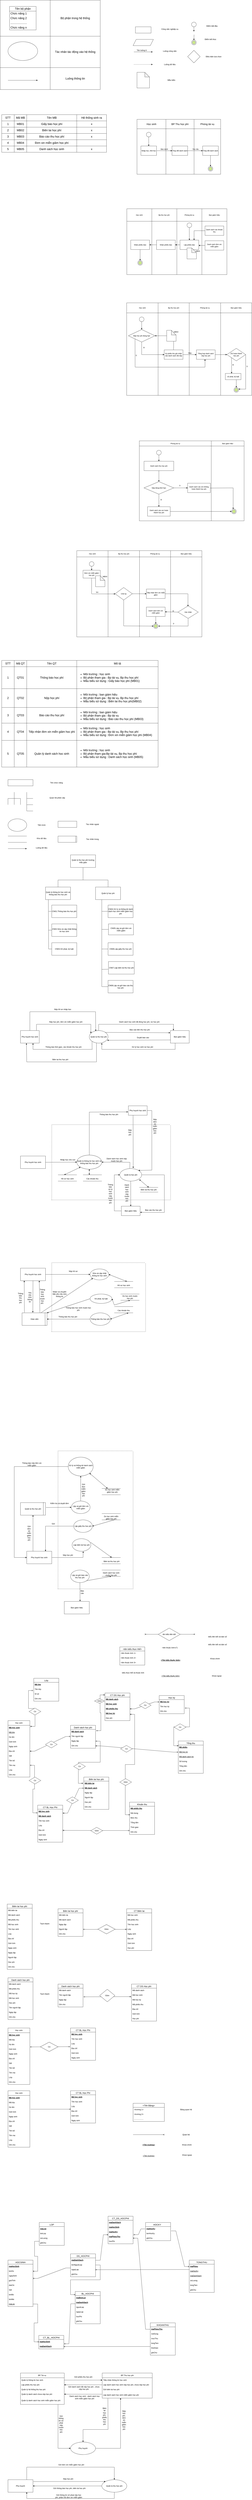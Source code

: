 <mxfile version="21.1.7" type="github">
  <diagram id="C5RBs43oDa-KdzZeNtuy" name="Page-1">
    <mxGraphModel dx="2261" dy="796" grid="1" gridSize="10" guides="1" tooltips="1" connect="1" arrows="1" fold="1" page="1" pageScale="1" pageWidth="827" pageHeight="1169" math="0" shadow="0">
      <root>
        <mxCell id="WIyWlLk6GJQsqaUBKTNV-0" />
        <mxCell id="WIyWlLk6GJQsqaUBKTNV-1" parent="WIyWlLk6GJQsqaUBKTNV-0" />
        <mxCell id="oDTW3JVEsjczXBk7MwRm-0" value="" style="shape=parallelogram;perimeter=parallelogramPerimeter;whiteSpace=wrap;html=1;fixedSize=1;" parent="WIyWlLk6GJQsqaUBKTNV-1" vertex="1">
          <mxGeometry x="40" y="440" width="130" height="40" as="geometry" />
        </mxCell>
        <mxCell id="oDTW3JVEsjczXBk7MwRm-1" value="" style="rounded=0;whiteSpace=wrap;html=1;" parent="WIyWlLk6GJQsqaUBKTNV-1" vertex="1">
          <mxGeometry x="55" y="360" width="100" height="40" as="geometry" />
        </mxCell>
        <mxCell id="oDTW3JVEsjczXBk7MwRm-2" value="" style="endArrow=classic;html=1;rounded=0;" parent="WIyWlLk6GJQsqaUBKTNV-1" edge="1">
          <mxGeometry width="50" height="50" relative="1" as="geometry">
            <mxPoint x="45" y="520" as="sourcePoint" />
            <mxPoint x="165" y="520" as="targetPoint" />
          </mxGeometry>
        </mxCell>
        <mxCell id="oDTW3JVEsjczXBk7MwRm-3" value="" style="ellipse;whiteSpace=wrap;html=1;aspect=fixed;" parent="WIyWlLk6GJQsqaUBKTNV-1" vertex="1">
          <mxGeometry x="414" y="330" width="30" height="30" as="geometry" />
        </mxCell>
        <mxCell id="oDTW3JVEsjczXBk7MwRm-4" value="" style="endArrow=classic;html=1;rounded=0;exitX=0.5;exitY=1;exitDx=0;exitDy=0;" parent="WIyWlLk6GJQsqaUBKTNV-1" source="oDTW3JVEsjczXBk7MwRm-3" edge="1">
          <mxGeometry width="50" height="50" relative="1" as="geometry">
            <mxPoint x="150" y="610" as="sourcePoint" />
            <mxPoint x="429" y="390" as="targetPoint" />
          </mxGeometry>
        </mxCell>
        <mxCell id="oDTW3JVEsjczXBk7MwRm-5" value="Công việc nghiệp vụ" style="text;html=1;strokeColor=none;fillColor=none;align=center;verticalAlign=middle;whiteSpace=wrap;rounded=0;" parent="WIyWlLk6GJQsqaUBKTNV-1" vertex="1">
          <mxGeometry x="200" y="360" width="150" height="30" as="geometry" />
        </mxCell>
        <mxCell id="oDTW3JVEsjczXBk7MwRm-7" value="Luồng công việc" style="text;html=1;strokeColor=none;fillColor=none;align=center;verticalAlign=middle;whiteSpace=wrap;rounded=0;" parent="WIyWlLk6GJQsqaUBKTNV-1" vertex="1">
          <mxGeometry x="200" y="500" width="150" height="30" as="geometry" />
        </mxCell>
        <mxCell id="oDTW3JVEsjczXBk7MwRm-8" value="Tên luồng tt" style="text;html=1;strokeColor=none;fillColor=none;align=center;verticalAlign=middle;whiteSpace=wrap;rounded=0;" parent="WIyWlLk6GJQsqaUBKTNV-1" vertex="1">
          <mxGeometry x="35" y="500" width="120" height="20" as="geometry" />
        </mxCell>
        <mxCell id="oDTW3JVEsjczXBk7MwRm-9" value="Điểm bắt đầu" style="text;html=1;strokeColor=none;fillColor=none;align=center;verticalAlign=middle;whiteSpace=wrap;rounded=0;" parent="WIyWlLk6GJQsqaUBKTNV-1" vertex="1">
          <mxGeometry x="470" y="340" width="150" height="30" as="geometry" />
        </mxCell>
        <mxCell id="oDTW3JVEsjczXBk7MwRm-10" value="" style="ellipse;whiteSpace=wrap;html=1;aspect=fixed;" parent="WIyWlLk6GJQsqaUBKTNV-1" vertex="1">
          <mxGeometry x="414" y="445" width="30" height="30" as="geometry" />
        </mxCell>
        <mxCell id="oDTW3JVEsjczXBk7MwRm-11" value="" style="ellipse;whiteSpace=wrap;html=1;aspect=fixed;fillColor=#cdeb8b;strokeColor=#36393d;" parent="WIyWlLk6GJQsqaUBKTNV-1" vertex="1">
          <mxGeometry x="419" y="450" width="20" height="20" as="geometry" />
        </mxCell>
        <mxCell id="oDTW3JVEsjczXBk7MwRm-12" value="" style="endArrow=classic;html=1;rounded=0;entryX=0.5;entryY=0;entryDx=0;entryDy=0;" parent="WIyWlLk6GJQsqaUBKTNV-1" target="oDTW3JVEsjczXBk7MwRm-10" edge="1">
          <mxGeometry width="50" height="50" relative="1" as="geometry">
            <mxPoint x="430" y="410" as="sourcePoint" />
            <mxPoint x="430" y="420" as="targetPoint" />
          </mxGeometry>
        </mxCell>
        <mxCell id="oDTW3JVEsjczXBk7MwRm-14" value="Điểm kết thúc" style="text;html=1;strokeColor=none;fillColor=none;align=center;verticalAlign=middle;whiteSpace=wrap;rounded=0;" parent="WIyWlLk6GJQsqaUBKTNV-1" vertex="1">
          <mxGeometry x="460" y="425" width="150" height="30" as="geometry" />
        </mxCell>
        <mxCell id="oDTW3JVEsjczXBk7MwRm-15" value="" style="rhombus;whiteSpace=wrap;html=1;" parent="WIyWlLk6GJQsqaUBKTNV-1" vertex="1">
          <mxGeometry x="389" y="510" width="80" height="80" as="geometry" />
        </mxCell>
        <mxCell id="oDTW3JVEsjczXBk7MwRm-16" value="Điều kiện lựa chọn" style="text;html=1;strokeColor=none;fillColor=none;align=center;verticalAlign=middle;whiteSpace=wrap;rounded=0;" parent="WIyWlLk6GJQsqaUBKTNV-1" vertex="1">
          <mxGeometry x="480" y="535" width="150" height="30" as="geometry" />
        </mxCell>
        <mxCell id="oDTW3JVEsjczXBk7MwRm-17" value="" style="endArrow=classic;html=1;curved=1;dashed=1;" parent="WIyWlLk6GJQsqaUBKTNV-1" edge="1">
          <mxGeometry width="50" height="50" relative="1" as="geometry">
            <mxPoint x="45" y="600" as="sourcePoint" />
            <mxPoint x="165" y="600" as="targetPoint" />
          </mxGeometry>
        </mxCell>
        <mxCell id="oDTW3JVEsjczXBk7MwRm-18" value="Luồng dữ liệu" style="text;html=1;strokeColor=none;fillColor=none;align=center;verticalAlign=middle;whiteSpace=wrap;rounded=0;" parent="WIyWlLk6GJQsqaUBKTNV-1" vertex="1">
          <mxGeometry x="200" y="585" width="150" height="30" as="geometry" />
        </mxCell>
        <mxCell id="oDTW3JVEsjczXBk7MwRm-19" value="" style="shape=note;whiteSpace=wrap;html=1;backgroundOutline=1;darkOpacity=0.05;fontFamily=Helvetica;fontSize=11;fontColor=default;" parent="WIyWlLk6GJQsqaUBKTNV-1" vertex="1">
          <mxGeometry x="65" y="650" width="80" height="100" as="geometry" />
        </mxCell>
        <mxCell id="oDTW3JVEsjczXBk7MwRm-21" value="Mẫu biểu" style="text;html=1;strokeColor=none;fillColor=none;align=center;verticalAlign=middle;whiteSpace=wrap;rounded=0;" parent="WIyWlLk6GJQsqaUBKTNV-1" vertex="1">
          <mxGeometry x="210" y="685" width="150" height="30" as="geometry" />
        </mxCell>
        <mxCell id="oDTW3JVEsjczXBk7MwRm-22" value="" style="shape=table;startSize=0;container=1;collapsible=0;childLayout=tableLayout;fontSize=16;fontFamily=Helvetica;fontColor=default;" parent="WIyWlLk6GJQsqaUBKTNV-1" vertex="1">
          <mxGeometry x="65" y="950" width="535" height="350" as="geometry" />
        </mxCell>
        <mxCell id="oDTW3JVEsjczXBk7MwRm-23" value="" style="shape=tableRow;horizontal=0;startSize=0;swimlaneHead=0;swimlaneBody=0;strokeColor=inherit;top=0;left=0;bottom=0;right=0;collapsible=0;dropTarget=0;fillColor=none;points=[[0,0.5],[1,0.5]];portConstraint=eastwest;fontSize=16;fontFamily=Helvetica;fontColor=default;" parent="oDTW3JVEsjczXBk7MwRm-22" vertex="1">
          <mxGeometry width="535" height="60" as="geometry" />
        </mxCell>
        <mxCell id="oDTW3JVEsjczXBk7MwRm-24" value="Học sinh" style="shape=partialRectangle;html=1;whiteSpace=wrap;connectable=0;strokeColor=inherit;overflow=hidden;fillColor=none;top=0;left=0;bottom=0;right=0;pointerEvents=1;fontSize=16;fontFamily=Helvetica;fontColor=default;" parent="oDTW3JVEsjczXBk7MwRm-23" vertex="1">
          <mxGeometry width="185" height="60" as="geometry">
            <mxRectangle width="185" height="60" as="alternateBounds" />
          </mxGeometry>
        </mxCell>
        <mxCell id="oDTW3JVEsjczXBk7MwRm-25" value="BP Thu học phí" style="shape=partialRectangle;html=1;whiteSpace=wrap;connectable=0;strokeColor=inherit;overflow=hidden;fillColor=none;top=0;left=0;bottom=0;right=0;pointerEvents=1;fontSize=16;fontFamily=Helvetica;fontColor=default;" parent="oDTW3JVEsjczXBk7MwRm-23" vertex="1">
          <mxGeometry x="185" width="180" height="60" as="geometry">
            <mxRectangle width="180" height="60" as="alternateBounds" />
          </mxGeometry>
        </mxCell>
        <mxCell id="oDTW3JVEsjczXBk7MwRm-26" value="Phòng tài vụ" style="shape=partialRectangle;html=1;whiteSpace=wrap;connectable=0;strokeColor=inherit;overflow=hidden;fillColor=none;top=0;left=0;bottom=0;right=0;pointerEvents=1;fontSize=16;fontFamily=Helvetica;fontColor=default;" parent="oDTW3JVEsjczXBk7MwRm-23" vertex="1">
          <mxGeometry x="365" width="170" height="60" as="geometry">
            <mxRectangle width="170" height="60" as="alternateBounds" />
          </mxGeometry>
        </mxCell>
        <mxCell id="oDTW3JVEsjczXBk7MwRm-27" value="" style="shape=tableRow;horizontal=0;startSize=0;swimlaneHead=0;swimlaneBody=0;strokeColor=inherit;top=0;left=0;bottom=0;right=0;collapsible=0;dropTarget=0;fillColor=none;points=[[0,0.5],[1,0.5]];portConstraint=eastwest;fontSize=16;fontFamily=Helvetica;fontColor=default;" parent="oDTW3JVEsjczXBk7MwRm-22" vertex="1">
          <mxGeometry y="60" width="535" height="290" as="geometry" />
        </mxCell>
        <mxCell id="oDTW3JVEsjczXBk7MwRm-28" value="" style="shape=partialRectangle;html=1;whiteSpace=wrap;connectable=0;strokeColor=inherit;overflow=hidden;fillColor=none;top=0;left=0;bottom=0;right=0;pointerEvents=1;fontSize=16;fontFamily=Helvetica;fontColor=default;" parent="oDTW3JVEsjczXBk7MwRm-27" vertex="1">
          <mxGeometry width="185" height="290" as="geometry">
            <mxRectangle width="185" height="290" as="alternateBounds" />
          </mxGeometry>
        </mxCell>
        <mxCell id="oDTW3JVEsjczXBk7MwRm-29" value="" style="shape=partialRectangle;html=1;whiteSpace=wrap;connectable=0;strokeColor=inherit;overflow=hidden;fillColor=none;top=0;left=0;bottom=0;right=0;pointerEvents=1;fontSize=16;fontFamily=Helvetica;fontColor=default;" parent="oDTW3JVEsjczXBk7MwRm-27" vertex="1">
          <mxGeometry x="185" width="180" height="290" as="geometry">
            <mxRectangle width="180" height="290" as="alternateBounds" />
          </mxGeometry>
        </mxCell>
        <mxCell id="oDTW3JVEsjczXBk7MwRm-30" value="" style="shape=partialRectangle;html=1;whiteSpace=wrap;connectable=0;strokeColor=inherit;overflow=hidden;fillColor=none;top=0;left=0;bottom=0;right=0;pointerEvents=1;fontSize=16;fontFamily=Helvetica;fontColor=default;" parent="oDTW3JVEsjczXBk7MwRm-27" vertex="1">
          <mxGeometry x="365" width="170" height="290" as="geometry">
            <mxRectangle width="170" height="290" as="alternateBounds" />
          </mxGeometry>
        </mxCell>
        <mxCell id="oDTW3JVEsjczXBk7MwRm-35" value="" style="ellipse;whiteSpace=wrap;html=1;aspect=fixed;" parent="WIyWlLk6GJQsqaUBKTNV-1" vertex="1">
          <mxGeometry x="125" y="1032" width="30" height="30" as="geometry" />
        </mxCell>
        <mxCell id="oDTW3JVEsjczXBk7MwRm-36" value="" style="endArrow=classic;html=1;rounded=0;exitX=0.5;exitY=1;exitDx=0;exitDy=0;entryX=0.5;entryY=0;entryDx=0;entryDy=0;" parent="WIyWlLk6GJQsqaUBKTNV-1" source="oDTW3JVEsjczXBk7MwRm-35" target="oDTW3JVEsjczXBk7MwRm-37" edge="1">
          <mxGeometry width="50" height="50" relative="1" as="geometry">
            <mxPoint x="125" y="1059" as="sourcePoint" />
            <mxPoint x="150" y="1120" as="targetPoint" />
          </mxGeometry>
        </mxCell>
        <mxCell id="oDTW3JVEsjczXBk7MwRm-37" value="Nhập học, thôi học" style="whiteSpace=wrap;html=1;fontFamily=Helvetica;fontSize=11;fontColor=default;" parent="WIyWlLk6GJQsqaUBKTNV-1" vertex="1">
          <mxGeometry x="90" y="1120" width="100" height="60" as="geometry" />
        </mxCell>
        <mxCell id="oDTW3JVEsjczXBk7MwRm-39" value="Thay đổi danh sách" style="whiteSpace=wrap;html=1;fontFamily=Helvetica;fontSize=11;fontColor=default;" parent="WIyWlLk6GJQsqaUBKTNV-1" vertex="1">
          <mxGeometry x="289" y="1120" width="100" height="60" as="geometry" />
        </mxCell>
        <mxCell id="oDTW3JVEsjczXBk7MwRm-40" value="Thay đổi danh sách" style="whiteSpace=wrap;html=1;fontFamily=Helvetica;fontSize=11;fontColor=default;" parent="WIyWlLk6GJQsqaUBKTNV-1" vertex="1">
          <mxGeometry x="485" y="1120" width="100" height="60" as="geometry" />
        </mxCell>
        <mxCell id="oDTW3JVEsjczXBk7MwRm-41" value="" style="endArrow=classic;html=1;rounded=1;labelBackgroundColor=default;strokeColor=default;fontFamily=Helvetica;fontSize=11;fontColor=default;shape=connector;curved=1;entryX=0;entryY=0.5;entryDx=0;entryDy=0;exitX=1;exitY=0.5;exitDx=0;exitDy=0;" parent="WIyWlLk6GJQsqaUBKTNV-1" source="oDTW3JVEsjczXBk7MwRm-37" target="oDTW3JVEsjczXBk7MwRm-39" edge="1">
          <mxGeometry width="50" height="50" relative="1" as="geometry">
            <mxPoint x="150" y="1200" as="sourcePoint" />
            <mxPoint x="200" y="1150" as="targetPoint" />
          </mxGeometry>
        </mxCell>
        <mxCell id="oDTW3JVEsjczXBk7MwRm-42" value="Báo danh" style="text;html=1;strokeColor=none;fillColor=none;align=center;verticalAlign=middle;whiteSpace=wrap;rounded=0;fontSize=11;fontFamily=Helvetica;fontColor=default;" parent="WIyWlLk6GJQsqaUBKTNV-1" vertex="1">
          <mxGeometry x="190" y="1130" width="100" height="20" as="geometry" />
        </mxCell>
        <mxCell id="oDTW3JVEsjczXBk7MwRm-43" value="Yêu cầu" style="text;html=1;strokeColor=none;fillColor=none;align=center;verticalAlign=middle;whiteSpace=wrap;rounded=0;fontSize=11;fontFamily=Helvetica;fontColor=default;" parent="WIyWlLk6GJQsqaUBKTNV-1" vertex="1">
          <mxGeometry x="389" y="1130" width="100" height="20" as="geometry" />
        </mxCell>
        <mxCell id="oDTW3JVEsjczXBk7MwRm-44" value="" style="endArrow=classic;html=1;rounded=1;labelBackgroundColor=default;strokeColor=default;fontFamily=Helvetica;fontSize=11;fontColor=default;shape=connector;curved=1;exitX=0;exitY=1;exitDx=0;exitDy=0;" parent="WIyWlLk6GJQsqaUBKTNV-1" source="oDTW3JVEsjczXBk7MwRm-43" edge="1">
          <mxGeometry width="50" height="50" relative="1" as="geometry">
            <mxPoint x="435" y="1200" as="sourcePoint" />
            <mxPoint x="485" y="1150" as="targetPoint" />
          </mxGeometry>
        </mxCell>
        <mxCell id="oDTW3JVEsjczXBk7MwRm-45" style="edgeStyle=none;shape=connector;curved=1;rounded=1;orthogonalLoop=1;jettySize=auto;html=1;entryX=0.5;entryY=1;entryDx=0;entryDy=0;labelBackgroundColor=default;strokeColor=default;fontFamily=Helvetica;fontSize=11;fontColor=default;endArrow=classic;" parent="WIyWlLk6GJQsqaUBKTNV-1" source="oDTW3JVEsjczXBk7MwRm-11" target="oDTW3JVEsjczXBk7MwRm-11" edge="1">
          <mxGeometry relative="1" as="geometry" />
        </mxCell>
        <mxCell id="oDTW3JVEsjczXBk7MwRm-48" value="" style="ellipse;whiteSpace=wrap;html=1;aspect=fixed;" parent="WIyWlLk6GJQsqaUBKTNV-1" vertex="1">
          <mxGeometry x="520" y="1250" width="30" height="30" as="geometry" />
        </mxCell>
        <mxCell id="oDTW3JVEsjczXBk7MwRm-49" value="" style="ellipse;whiteSpace=wrap;html=1;aspect=fixed;fillColor=#cdeb8b;strokeColor=#36393d;" parent="WIyWlLk6GJQsqaUBKTNV-1" vertex="1">
          <mxGeometry x="525" y="1255" width="20" height="20" as="geometry" />
        </mxCell>
        <mxCell id="oDTW3JVEsjczXBk7MwRm-51" value="" style="endArrow=classic;html=1;rounded=1;labelBackgroundColor=default;strokeColor=default;fontFamily=Helvetica;fontSize=11;fontColor=default;shape=connector;curved=1;exitX=0.5;exitY=1;exitDx=0;exitDy=0;" parent="WIyWlLk6GJQsqaUBKTNV-1" source="oDTW3JVEsjczXBk7MwRm-40" edge="1">
          <mxGeometry width="50" height="50" relative="1" as="geometry">
            <mxPoint x="505" y="1170" as="sourcePoint" />
            <mxPoint x="535" y="1250" as="targetPoint" />
          </mxGeometry>
        </mxCell>
        <mxCell id="oDTW3JVEsjczXBk7MwRm-76" value="" style="shape=table;startSize=0;container=1;collapsible=0;childLayout=tableLayout;fontFamily=Helvetica;fontSize=11;fontColor=default;" parent="WIyWlLk6GJQsqaUBKTNV-1" vertex="1">
          <mxGeometry y="1520" width="640" height="420" as="geometry" />
        </mxCell>
        <mxCell id="oDTW3JVEsjczXBk7MwRm-77" value="" style="shape=tableRow;horizontal=0;startSize=0;swimlaneHead=0;swimlaneBody=0;strokeColor=inherit;top=0;left=0;bottom=0;right=0;collapsible=0;dropTarget=0;fillColor=none;points=[[0,0.5],[1,0.5]];portConstraint=eastwest;fontFamily=Helvetica;fontSize=11;fontColor=default;" parent="oDTW3JVEsjczXBk7MwRm-76" vertex="1">
          <mxGeometry width="640" height="80" as="geometry" />
        </mxCell>
        <mxCell id="oDTW3JVEsjczXBk7MwRm-78" value="Học sinh" style="shape=partialRectangle;html=1;whiteSpace=wrap;connectable=0;strokeColor=inherit;overflow=hidden;fillColor=none;top=0;left=0;bottom=0;right=0;pointerEvents=1;fontFamily=Helvetica;fontSize=11;fontColor=default;" parent="oDTW3JVEsjczXBk7MwRm-77" vertex="1">
          <mxGeometry width="160" height="80" as="geometry">
            <mxRectangle width="160" height="80" as="alternateBounds" />
          </mxGeometry>
        </mxCell>
        <mxCell id="oDTW3JVEsjczXBk7MwRm-79" value="Bp thu học phí&amp;nbsp;" style="shape=partialRectangle;html=1;whiteSpace=wrap;connectable=0;strokeColor=inherit;overflow=hidden;fillColor=none;top=0;left=0;bottom=0;right=0;pointerEvents=1;fontFamily=Helvetica;fontSize=11;fontColor=default;" parent="oDTW3JVEsjczXBk7MwRm-77" vertex="1">
          <mxGeometry x="160" width="160" height="80" as="geometry">
            <mxRectangle width="160" height="80" as="alternateBounds" />
          </mxGeometry>
        </mxCell>
        <mxCell id="oDTW3JVEsjczXBk7MwRm-80" value="Phòng tài vụ" style="shape=partialRectangle;html=1;whiteSpace=wrap;connectable=0;strokeColor=inherit;overflow=hidden;fillColor=none;top=0;left=0;bottom=0;right=0;pointerEvents=1;fontFamily=Helvetica;fontSize=11;fontColor=default;" parent="oDTW3JVEsjczXBk7MwRm-77" vertex="1">
          <mxGeometry x="320" width="160" height="80" as="geometry">
            <mxRectangle width="160" height="80" as="alternateBounds" />
          </mxGeometry>
        </mxCell>
        <mxCell id="oDTW3JVEsjczXBk7MwRm-81" value="Ban giám hiệu" style="shape=partialRectangle;html=1;whiteSpace=wrap;connectable=0;strokeColor=inherit;overflow=hidden;fillColor=none;top=0;left=0;bottom=0;right=0;pointerEvents=1;fontFamily=Helvetica;fontSize=11;fontColor=default;" parent="oDTW3JVEsjczXBk7MwRm-77" vertex="1">
          <mxGeometry x="480" width="160" height="80" as="geometry">
            <mxRectangle width="160" height="80" as="alternateBounds" />
          </mxGeometry>
        </mxCell>
        <mxCell id="oDTW3JVEsjczXBk7MwRm-82" value="" style="shape=tableRow;horizontal=0;startSize=0;swimlaneHead=0;swimlaneBody=0;strokeColor=inherit;top=0;left=0;bottom=0;right=0;collapsible=0;dropTarget=0;fillColor=none;points=[[0,0.5],[1,0.5]];portConstraint=eastwest;fontFamily=Helvetica;fontSize=11;fontColor=default;" parent="oDTW3JVEsjczXBk7MwRm-76" vertex="1">
          <mxGeometry y="80" width="640" height="340" as="geometry" />
        </mxCell>
        <mxCell id="oDTW3JVEsjczXBk7MwRm-83" value="" style="shape=partialRectangle;html=1;whiteSpace=wrap;connectable=0;strokeColor=inherit;overflow=hidden;fillColor=none;top=0;left=0;bottom=0;right=0;pointerEvents=1;fontFamily=Helvetica;fontSize=11;fontColor=default;" parent="oDTW3JVEsjczXBk7MwRm-82" vertex="1">
          <mxGeometry width="160" height="340" as="geometry">
            <mxRectangle width="160" height="340" as="alternateBounds" />
          </mxGeometry>
        </mxCell>
        <mxCell id="oDTW3JVEsjczXBk7MwRm-84" value="" style="shape=partialRectangle;html=1;whiteSpace=wrap;connectable=0;strokeColor=inherit;overflow=hidden;fillColor=none;top=0;left=0;bottom=0;right=0;pointerEvents=1;fontFamily=Helvetica;fontSize=11;fontColor=default;" parent="oDTW3JVEsjczXBk7MwRm-82" vertex="1">
          <mxGeometry x="160" width="160" height="340" as="geometry">
            <mxRectangle width="160" height="340" as="alternateBounds" />
          </mxGeometry>
        </mxCell>
        <mxCell id="oDTW3JVEsjczXBk7MwRm-85" value="" style="shape=partialRectangle;html=1;whiteSpace=wrap;connectable=0;strokeColor=inherit;overflow=hidden;fillColor=none;top=0;left=0;bottom=0;right=0;pointerEvents=1;fontFamily=Helvetica;fontSize=11;fontColor=default;" parent="oDTW3JVEsjczXBk7MwRm-82" vertex="1">
          <mxGeometry x="320" width="160" height="340" as="geometry">
            <mxRectangle width="160" height="340" as="alternateBounds" />
          </mxGeometry>
        </mxCell>
        <mxCell id="oDTW3JVEsjczXBk7MwRm-86" value="" style="shape=partialRectangle;html=1;whiteSpace=wrap;connectable=0;strokeColor=inherit;overflow=hidden;fillColor=none;top=0;left=0;bottom=0;right=0;pointerEvents=1;fontFamily=Helvetica;fontSize=11;fontColor=default;" parent="oDTW3JVEsjczXBk7MwRm-82" vertex="1">
          <mxGeometry x="480" width="160" height="340" as="geometry">
            <mxRectangle width="160" height="340" as="alternateBounds" />
          </mxGeometry>
        </mxCell>
        <mxCell id="oDTW3JVEsjczXBk7MwRm-87" value="Nhận phiếu báo" style="rounded=0;whiteSpace=wrap;html=1;fontFamily=Helvetica;fontSize=11;fontColor=default;" parent="WIyWlLk6GJQsqaUBKTNV-1" vertex="1">
          <mxGeometry x="25" y="1720" width="120" height="60" as="geometry" />
        </mxCell>
        <mxCell id="oDTW3JVEsjczXBk7MwRm-88" value="Nhận phiếu báo" style="rounded=0;whiteSpace=wrap;html=1;fontFamily=Helvetica;fontSize=11;fontColor=default;" parent="WIyWlLk6GJQsqaUBKTNV-1" vertex="1">
          <mxGeometry x="190" y="1720" width="120" height="60" as="geometry" />
        </mxCell>
        <mxCell id="oDTW3JVEsjczXBk7MwRm-89" value="Lập phiếu báo" style="rounded=0;whiteSpace=wrap;html=1;fontFamily=Helvetica;fontSize=11;fontColor=default;" parent="WIyWlLk6GJQsqaUBKTNV-1" vertex="1">
          <mxGeometry x="340" y="1720" width="120" height="60" as="geometry" />
        </mxCell>
        <mxCell id="oDTW3JVEsjczXBk7MwRm-90" value="" style="ellipse;whiteSpace=wrap;html=1;aspect=fixed;" parent="WIyWlLk6GJQsqaUBKTNV-1" vertex="1">
          <mxGeometry x="385" y="1610" width="30" height="30" as="geometry" />
        </mxCell>
        <mxCell id="oDTW3JVEsjczXBk7MwRm-91" value="" style="endArrow=classic;html=1;rounded=0;exitX=0.5;exitY=1;exitDx=0;exitDy=0;entryX=0.5;entryY=0;entryDx=0;entryDy=0;" parent="WIyWlLk6GJQsqaUBKTNV-1" target="oDTW3JVEsjczXBk7MwRm-89" edge="1">
          <mxGeometry width="50" height="50" relative="1" as="geometry">
            <mxPoint x="399.5" y="1640" as="sourcePoint" />
            <mxPoint x="392" y="1720" as="targetPoint" />
            <Array as="points" />
          </mxGeometry>
        </mxCell>
        <mxCell id="oDTW3JVEsjczXBk7MwRm-92" value="" style="shape=note;whiteSpace=wrap;html=1;backgroundOutline=1;darkOpacity=0.05;fontFamily=Helvetica;fontSize=11;fontColor=default;" parent="WIyWlLk6GJQsqaUBKTNV-1" vertex="1">
          <mxGeometry x="385" y="1770" width="60" height="70" as="geometry" />
        </mxCell>
        <mxCell id="oDTW3JVEsjczXBk7MwRm-93" value="Danh sách các khoản thu" style="rounded=0;whiteSpace=wrap;html=1;fontFamily=Helvetica;fontSize=11;fontColor=default;" parent="WIyWlLk6GJQsqaUBKTNV-1" vertex="1">
          <mxGeometry x="500" y="1630" width="120" height="60" as="geometry" />
        </mxCell>
        <mxCell id="oDTW3JVEsjczXBk7MwRm-94" value="Danh sách đơn xin miễn giảm" style="rounded=0;whiteSpace=wrap;html=1;fontFamily=Helvetica;fontSize=11;fontColor=default;" parent="WIyWlLk6GJQsqaUBKTNV-1" vertex="1">
          <mxGeometry x="500" y="1724" width="120" height="60" as="geometry" />
        </mxCell>
        <mxCell id="oDTW3JVEsjczXBk7MwRm-96" value="" style="endArrow=classic;html=1;rounded=1;labelBackgroundColor=default;strokeColor=default;fontFamily=Helvetica;fontSize=11;fontColor=default;shape=connector;curved=1;exitX=0;exitY=0.5;exitDx=0;exitDy=0;" parent="WIyWlLk6GJQsqaUBKTNV-1" source="oDTW3JVEsjczXBk7MwRm-94" edge="1">
          <mxGeometry width="50" height="50" relative="1" as="geometry">
            <mxPoint x="390" y="1860" as="sourcePoint" />
            <mxPoint x="460" y="1754" as="targetPoint" />
          </mxGeometry>
        </mxCell>
        <mxCell id="oDTW3JVEsjczXBk7MwRm-97" value="" style="endArrow=none;html=1;rounded=1;labelBackgroundColor=default;strokeColor=default;fontFamily=Helvetica;fontSize=11;fontColor=default;shape=connector;curved=1;entryX=0;entryY=0.5;entryDx=0;entryDy=0;" parent="WIyWlLk6GJQsqaUBKTNV-1" target="oDTW3JVEsjczXBk7MwRm-93" edge="1">
          <mxGeometry width="50" height="50" relative="1" as="geometry">
            <mxPoint x="430" y="1660" as="sourcePoint" />
            <mxPoint x="480" y="1640" as="targetPoint" />
          </mxGeometry>
        </mxCell>
        <mxCell id="oDTW3JVEsjczXBk7MwRm-98" value="" style="endArrow=classic;html=1;rounded=1;labelBackgroundColor=default;strokeColor=default;fontFamily=Helvetica;fontSize=11;fontColor=default;shape=connector;curved=1;entryX=0.75;entryY=0;entryDx=0;entryDy=0;" parent="WIyWlLk6GJQsqaUBKTNV-1" target="oDTW3JVEsjczXBk7MwRm-89" edge="1">
          <mxGeometry width="50" height="50" relative="1" as="geometry">
            <mxPoint x="430" y="1660" as="sourcePoint" />
            <mxPoint x="440" y="1810" as="targetPoint" />
          </mxGeometry>
        </mxCell>
        <mxCell id="oDTW3JVEsjczXBk7MwRm-99" value="MB01" style="text;html=1;strokeColor=none;fillColor=none;align=center;verticalAlign=middle;whiteSpace=wrap;rounded=0;fontSize=11;fontFamily=Helvetica;fontColor=default;" parent="WIyWlLk6GJQsqaUBKTNV-1" vertex="1">
          <mxGeometry x="429" y="1780" width="51" height="20" as="geometry" />
        </mxCell>
        <mxCell id="oDTW3JVEsjczXBk7MwRm-100" value="" style="endArrow=classic;html=1;rounded=1;labelBackgroundColor=default;strokeColor=default;fontFamily=Helvetica;fontSize=11;fontColor=default;shape=connector;curved=1;exitX=0;exitY=0.5;exitDx=0;exitDy=0;entryX=1;entryY=0.5;entryDx=0;entryDy=0;" parent="WIyWlLk6GJQsqaUBKTNV-1" source="oDTW3JVEsjczXBk7MwRm-89" target="oDTW3JVEsjczXBk7MwRm-88" edge="1">
          <mxGeometry width="50" height="50" relative="1" as="geometry">
            <mxPoint x="390" y="1860" as="sourcePoint" />
            <mxPoint x="440" y="1810" as="targetPoint" />
          </mxGeometry>
        </mxCell>
        <mxCell id="oDTW3JVEsjczXBk7MwRm-101" value="" style="endArrow=classic;html=1;rounded=1;labelBackgroundColor=default;strokeColor=default;fontFamily=Helvetica;fontSize=11;fontColor=default;shape=connector;curved=1;exitX=0;exitY=0.5;exitDx=0;exitDy=0;entryX=1;entryY=0.5;entryDx=0;entryDy=0;" parent="WIyWlLk6GJQsqaUBKTNV-1" source="oDTW3JVEsjczXBk7MwRm-88" target="oDTW3JVEsjczXBk7MwRm-87" edge="1">
          <mxGeometry width="50" height="50" relative="1" as="geometry">
            <mxPoint x="390" y="1860" as="sourcePoint" />
            <mxPoint x="440" y="1810" as="targetPoint" />
          </mxGeometry>
        </mxCell>
        <mxCell id="oDTW3JVEsjczXBk7MwRm-102" value="" style="ellipse;whiteSpace=wrap;html=1;aspect=fixed;" parent="WIyWlLk6GJQsqaUBKTNV-1" vertex="1">
          <mxGeometry x="70" y="1850" width="30" height="30" as="geometry" />
        </mxCell>
        <mxCell id="oDTW3JVEsjczXBk7MwRm-103" value="" style="endArrow=classic;html=1;rounded=1;labelBackgroundColor=default;strokeColor=default;fontFamily=Helvetica;fontSize=11;fontColor=default;shape=connector;curved=1;exitX=0.5;exitY=1;exitDx=0;exitDy=0;entryX=0.5;entryY=0;entryDx=0;entryDy=0;" parent="WIyWlLk6GJQsqaUBKTNV-1" source="oDTW3JVEsjczXBk7MwRm-87" target="oDTW3JVEsjczXBk7MwRm-102" edge="1">
          <mxGeometry width="50" height="50" relative="1" as="geometry">
            <mxPoint x="390" y="1860" as="sourcePoint" />
            <mxPoint x="440" y="1810" as="targetPoint" />
          </mxGeometry>
        </mxCell>
        <mxCell id="oDTW3JVEsjczXBk7MwRm-104" value="" style="ellipse;whiteSpace=wrap;html=1;aspect=fixed;fillColor=#cdeb8b;strokeColor=#36393d;" parent="WIyWlLk6GJQsqaUBKTNV-1" vertex="1">
          <mxGeometry x="75" y="1855" width="20" height="20" as="geometry" />
        </mxCell>
        <mxCell id="oDTW3JVEsjczXBk7MwRm-105" value="" style="shape=table;startSize=0;container=1;collapsible=0;childLayout=tableLayout;fontFamily=Helvetica;fontSize=11;fontColor=default;" parent="WIyWlLk6GJQsqaUBKTNV-1" vertex="1">
          <mxGeometry x="-1" y="2120" width="800" height="590" as="geometry" />
        </mxCell>
        <mxCell id="oDTW3JVEsjczXBk7MwRm-106" value="" style="shape=tableRow;horizontal=0;startSize=0;swimlaneHead=0;swimlaneBody=0;strokeColor=inherit;top=0;left=0;bottom=0;right=0;collapsible=0;dropTarget=0;fillColor=none;points=[[0,0.5],[1,0.5]];portConstraint=eastwest;fontFamily=Helvetica;fontSize=11;fontColor=default;" parent="oDTW3JVEsjczXBk7MwRm-105" vertex="1">
          <mxGeometry width="800" height="64" as="geometry" />
        </mxCell>
        <mxCell id="oDTW3JVEsjczXBk7MwRm-107" value="Học sinh" style="shape=partialRectangle;html=1;whiteSpace=wrap;connectable=0;strokeColor=inherit;overflow=hidden;fillColor=none;top=0;left=0;bottom=0;right=0;pointerEvents=1;fontFamily=Helvetica;fontSize=11;fontColor=default;" parent="oDTW3JVEsjczXBk7MwRm-106" vertex="1">
          <mxGeometry width="201" height="64" as="geometry">
            <mxRectangle width="201" height="64" as="alternateBounds" />
          </mxGeometry>
        </mxCell>
        <mxCell id="oDTW3JVEsjczXBk7MwRm-108" value="Bp thu học phí" style="shape=partialRectangle;html=1;whiteSpace=wrap;connectable=0;strokeColor=inherit;overflow=hidden;fillColor=none;top=0;left=0;bottom=0;right=0;pointerEvents=1;fontFamily=Helvetica;fontSize=11;fontColor=default;" parent="oDTW3JVEsjczXBk7MwRm-106" vertex="1">
          <mxGeometry x="201" width="199" height="64" as="geometry">
            <mxRectangle width="199" height="64" as="alternateBounds" />
          </mxGeometry>
        </mxCell>
        <mxCell id="oDTW3JVEsjczXBk7MwRm-109" value="Phòng tài vụ" style="shape=partialRectangle;html=1;whiteSpace=wrap;connectable=0;strokeColor=inherit;overflow=hidden;fillColor=none;top=0;left=0;bottom=0;right=0;pointerEvents=1;fontFamily=Helvetica;fontSize=11;fontColor=default;" parent="oDTW3JVEsjczXBk7MwRm-106" vertex="1">
          <mxGeometry x="400" width="201" height="64" as="geometry">
            <mxRectangle width="201" height="64" as="alternateBounds" />
          </mxGeometry>
        </mxCell>
        <mxCell id="oDTW3JVEsjczXBk7MwRm-110" value="Ban giám hiệu" style="shape=partialRectangle;html=1;whiteSpace=wrap;connectable=0;strokeColor=inherit;overflow=hidden;fillColor=none;top=0;left=0;bottom=0;right=0;pointerEvents=1;fontFamily=Helvetica;fontSize=11;fontColor=default;" parent="oDTW3JVEsjczXBk7MwRm-106" vertex="1">
          <mxGeometry x="601" width="199" height="64" as="geometry">
            <mxRectangle width="199" height="64" as="alternateBounds" />
          </mxGeometry>
        </mxCell>
        <mxCell id="oDTW3JVEsjczXBk7MwRm-111" value="" style="shape=tableRow;horizontal=0;startSize=0;swimlaneHead=0;swimlaneBody=0;strokeColor=inherit;top=0;left=0;bottom=0;right=0;collapsible=0;dropTarget=0;fillColor=none;points=[[0,0.5],[1,0.5]];portConstraint=eastwest;fontFamily=Helvetica;fontSize=11;fontColor=default;" parent="oDTW3JVEsjczXBk7MwRm-105" vertex="1">
          <mxGeometry y="64" width="800" height="526" as="geometry" />
        </mxCell>
        <mxCell id="oDTW3JVEsjczXBk7MwRm-112" value="" style="shape=partialRectangle;html=1;whiteSpace=wrap;connectable=0;strokeColor=inherit;overflow=hidden;fillColor=none;top=0;left=0;bottom=0;right=0;pointerEvents=1;fontFamily=Helvetica;fontSize=11;fontColor=default;" parent="oDTW3JVEsjczXBk7MwRm-111" vertex="1">
          <mxGeometry width="201" height="526" as="geometry">
            <mxRectangle width="201" height="526" as="alternateBounds" />
          </mxGeometry>
        </mxCell>
        <mxCell id="oDTW3JVEsjczXBk7MwRm-113" value="" style="shape=partialRectangle;html=1;whiteSpace=wrap;connectable=0;strokeColor=inherit;overflow=hidden;fillColor=none;top=0;left=0;bottom=0;right=0;pointerEvents=1;fontFamily=Helvetica;fontSize=11;fontColor=default;" parent="oDTW3JVEsjczXBk7MwRm-111" vertex="1">
          <mxGeometry x="201" width="199" height="526" as="geometry">
            <mxRectangle width="199" height="526" as="alternateBounds" />
          </mxGeometry>
        </mxCell>
        <mxCell id="oDTW3JVEsjczXBk7MwRm-114" value="" style="shape=partialRectangle;html=1;whiteSpace=wrap;connectable=0;strokeColor=inherit;overflow=hidden;fillColor=none;top=0;left=0;bottom=0;right=0;pointerEvents=1;fontFamily=Helvetica;fontSize=11;fontColor=default;" parent="oDTW3JVEsjczXBk7MwRm-111" vertex="1">
          <mxGeometry x="400" width="201" height="526" as="geometry">
            <mxRectangle width="201" height="526" as="alternateBounds" />
          </mxGeometry>
        </mxCell>
        <mxCell id="oDTW3JVEsjczXBk7MwRm-115" value="" style="shape=partialRectangle;html=1;whiteSpace=wrap;connectable=0;strokeColor=inherit;overflow=hidden;fillColor=none;top=0;left=0;bottom=0;right=0;pointerEvents=1;fontFamily=Helvetica;fontSize=11;fontColor=default;" parent="oDTW3JVEsjczXBk7MwRm-111" vertex="1">
          <mxGeometry x="601" width="199" height="526" as="geometry">
            <mxRectangle width="199" height="526" as="alternateBounds" />
          </mxGeometry>
        </mxCell>
        <mxCell id="oDTW3JVEsjczXBk7MwRm-116" value="" style="shape=table;startSize=0;container=1;collapsible=0;childLayout=tableLayout;fontFamily=Helvetica;fontSize=11;fontColor=default;" parent="WIyWlLk6GJQsqaUBKTNV-1" vertex="1">
          <mxGeometry x="80" y="3000" width="670" height="510" as="geometry" />
        </mxCell>
        <mxCell id="oDTW3JVEsjczXBk7MwRm-117" value="" style="shape=tableRow;horizontal=0;startSize=0;swimlaneHead=0;swimlaneBody=0;strokeColor=inherit;top=0;left=0;bottom=0;right=0;collapsible=0;dropTarget=0;fillColor=none;points=[[0,0.5],[1,0.5]];portConstraint=eastwest;fontFamily=Helvetica;fontSize=11;fontColor=default;" parent="oDTW3JVEsjczXBk7MwRm-116" vertex="1">
          <mxGeometry width="670" height="33" as="geometry" />
        </mxCell>
        <mxCell id="oDTW3JVEsjczXBk7MwRm-118" value="Phòng tài vụ" style="shape=partialRectangle;html=1;whiteSpace=wrap;connectable=0;strokeColor=inherit;overflow=hidden;fillColor=none;top=0;left=0;bottom=0;right=0;pointerEvents=1;fontFamily=Helvetica;fontSize=11;fontColor=default;" parent="oDTW3JVEsjczXBk7MwRm-117" vertex="1">
          <mxGeometry width="460" height="33" as="geometry">
            <mxRectangle width="460" height="33" as="alternateBounds" />
          </mxGeometry>
        </mxCell>
        <mxCell id="oDTW3JVEsjczXBk7MwRm-119" value="Ban giám hiệu" style="shape=partialRectangle;html=1;whiteSpace=wrap;connectable=0;strokeColor=inherit;overflow=hidden;fillColor=none;top=0;left=0;bottom=0;right=0;pointerEvents=1;fontFamily=Helvetica;fontSize=11;fontColor=default;" parent="oDTW3JVEsjczXBk7MwRm-117" vertex="1">
          <mxGeometry x="460" width="210" height="33" as="geometry">
            <mxRectangle width="210" height="33" as="alternateBounds" />
          </mxGeometry>
        </mxCell>
        <mxCell id="oDTW3JVEsjczXBk7MwRm-120" value="" style="shape=tableRow;horizontal=0;startSize=0;swimlaneHead=0;swimlaneBody=0;strokeColor=inherit;top=0;left=0;bottom=0;right=0;collapsible=0;dropTarget=0;fillColor=none;points=[[0,0.5],[1,0.5]];portConstraint=eastwest;fontFamily=Helvetica;fontSize=11;fontColor=default;" parent="oDTW3JVEsjczXBk7MwRm-116" vertex="1">
          <mxGeometry y="33" width="670" height="477" as="geometry" />
        </mxCell>
        <mxCell id="oDTW3JVEsjczXBk7MwRm-121" value="" style="shape=partialRectangle;html=1;whiteSpace=wrap;connectable=0;strokeColor=inherit;overflow=hidden;fillColor=none;top=0;left=0;bottom=0;right=0;pointerEvents=1;fontFamily=Helvetica;fontSize=11;fontColor=default;" parent="oDTW3JVEsjczXBk7MwRm-120" vertex="1">
          <mxGeometry width="460" height="477" as="geometry">
            <mxRectangle width="460" height="477" as="alternateBounds" />
          </mxGeometry>
        </mxCell>
        <mxCell id="oDTW3JVEsjczXBk7MwRm-122" value="" style="shape=partialRectangle;html=1;whiteSpace=wrap;connectable=0;strokeColor=inherit;overflow=hidden;fillColor=none;top=0;left=0;bottom=0;right=0;pointerEvents=1;fontFamily=Helvetica;fontSize=11;fontColor=default;" parent="oDTW3JVEsjczXBk7MwRm-120" vertex="1">
          <mxGeometry x="460" width="210" height="477" as="geometry">
            <mxRectangle width="210" height="477" as="alternateBounds" />
          </mxGeometry>
        </mxCell>
        <mxCell id="oDTW3JVEsjczXBk7MwRm-124" value="" style="ellipse;whiteSpace=wrap;html=1;aspect=fixed;" parent="WIyWlLk6GJQsqaUBKTNV-1" vertex="1">
          <mxGeometry x="190" y="3060" width="30" height="30" as="geometry" />
        </mxCell>
        <mxCell id="oDTW3JVEsjczXBk7MwRm-125" value="" style="endArrow=classic;html=1;rounded=1;labelBackgroundColor=default;strokeColor=default;fontFamily=Helvetica;fontSize=11;fontColor=default;shape=connector;curved=1;exitX=0.5;exitY=1;exitDx=0;exitDy=0;" parent="WIyWlLk6GJQsqaUBKTNV-1" source="oDTW3JVEsjczXBk7MwRm-124" target="oDTW3JVEsjczXBk7MwRm-126" edge="1">
          <mxGeometry width="50" height="50" relative="1" as="geometry">
            <mxPoint x="340" y="3000" as="sourcePoint" />
            <mxPoint x="390" y="2950" as="targetPoint" />
          </mxGeometry>
        </mxCell>
        <mxCell id="oDTW3JVEsjczXBk7MwRm-126" value="Danh sách thu học phí" style="rounded=0;whiteSpace=wrap;html=1;fontFamily=Helvetica;fontSize=11;fontColor=default;" parent="WIyWlLk6GJQsqaUBKTNV-1" vertex="1">
          <mxGeometry x="110" y="3130" width="190" height="60" as="geometry" />
        </mxCell>
        <mxCell id="oDTW3JVEsjczXBk7MwRm-127" value="Nộp đúng thời hạn" style="rhombus;whiteSpace=wrap;html=1;fontFamily=Helvetica;fontSize=11;fontColor=default;" parent="WIyWlLk6GJQsqaUBKTNV-1" vertex="1">
          <mxGeometry x="110" y="3260" width="190" height="80" as="geometry" />
        </mxCell>
        <mxCell id="oDTW3JVEsjczXBk7MwRm-128" value="" style="endArrow=classic;html=1;rounded=1;labelBackgroundColor=default;strokeColor=default;fontFamily=Helvetica;fontSize=11;fontColor=default;shape=connector;curved=1;entryX=0.5;entryY=0;entryDx=0;entryDy=0;exitX=0.5;exitY=1;exitDx=0;exitDy=0;" parent="WIyWlLk6GJQsqaUBKTNV-1" source="oDTW3JVEsjczXBk7MwRm-126" target="oDTW3JVEsjczXBk7MwRm-127" edge="1">
          <mxGeometry width="50" height="50" relative="1" as="geometry">
            <mxPoint x="340" y="3250" as="sourcePoint" />
            <mxPoint x="390" y="3200" as="targetPoint" />
          </mxGeometry>
        </mxCell>
        <mxCell id="oDTW3JVEsjczXBk7MwRm-129" value="Danh sách các em hoàn thành học phí" style="rounded=0;whiteSpace=wrap;html=1;fontFamily=Helvetica;fontSize=11;fontColor=default;" parent="WIyWlLk6GJQsqaUBKTNV-1" vertex="1">
          <mxGeometry x="132.5" y="3420" width="145" height="60" as="geometry" />
        </mxCell>
        <mxCell id="oDTW3JVEsjczXBk7MwRm-130" value="Danh sách các em không hoàn thành học phí" style="rounded=0;whiteSpace=wrap;html=1;fontFamily=Helvetica;fontSize=11;fontColor=default;" parent="WIyWlLk6GJQsqaUBKTNV-1" vertex="1">
          <mxGeometry x="389" y="3270" width="145" height="60" as="geometry" />
        </mxCell>
        <mxCell id="oDTW3JVEsjczXBk7MwRm-131" value="" style="endArrow=classic;html=1;rounded=1;labelBackgroundColor=default;strokeColor=default;fontFamily=Helvetica;fontSize=11;fontColor=default;shape=connector;curved=1;exitX=0.5;exitY=1;exitDx=0;exitDy=0;entryX=0.5;entryY=0;entryDx=0;entryDy=0;" parent="WIyWlLk6GJQsqaUBKTNV-1" source="oDTW3JVEsjczXBk7MwRm-127" target="oDTW3JVEsjczXBk7MwRm-129" edge="1">
          <mxGeometry width="50" height="50" relative="1" as="geometry">
            <mxPoint x="340" y="3360" as="sourcePoint" />
            <mxPoint x="390" y="3310" as="targetPoint" />
          </mxGeometry>
        </mxCell>
        <mxCell id="oDTW3JVEsjczXBk7MwRm-132" value="Đ" style="text;html=1;strokeColor=none;fillColor=none;align=center;verticalAlign=middle;whiteSpace=wrap;rounded=0;fontSize=11;fontFamily=Helvetica;fontColor=default;" parent="WIyWlLk6GJQsqaUBKTNV-1" vertex="1">
          <mxGeometry x="200" y="3360" width="40" height="30" as="geometry" />
        </mxCell>
        <mxCell id="oDTW3JVEsjczXBk7MwRm-133" value="" style="endArrow=classic;html=1;rounded=1;labelBackgroundColor=default;strokeColor=default;fontFamily=Helvetica;fontSize=11;fontColor=default;shape=connector;curved=1;exitX=1;exitY=0.5;exitDx=0;exitDy=0;entryX=0;entryY=0.5;entryDx=0;entryDy=0;" parent="WIyWlLk6GJQsqaUBKTNV-1" source="oDTW3JVEsjczXBk7MwRm-127" target="oDTW3JVEsjczXBk7MwRm-130" edge="1">
          <mxGeometry width="50" height="50" relative="1" as="geometry">
            <mxPoint x="340" y="3360" as="sourcePoint" />
            <mxPoint x="390" y="3310" as="targetPoint" />
          </mxGeometry>
        </mxCell>
        <mxCell id="oDTW3JVEsjczXBk7MwRm-134" value="S" style="text;html=1;strokeColor=none;fillColor=none;align=center;verticalAlign=middle;whiteSpace=wrap;rounded=0;fontSize=11;fontFamily=Helvetica;fontColor=default;" parent="WIyWlLk6GJQsqaUBKTNV-1" vertex="1">
          <mxGeometry x="319" y="3270" width="40" height="30" as="geometry" />
        </mxCell>
        <mxCell id="oDTW3JVEsjczXBk7MwRm-135" value="" style="ellipse;whiteSpace=wrap;html=1;aspect=fixed;" parent="WIyWlLk6GJQsqaUBKTNV-1" vertex="1">
          <mxGeometry x="670" y="3435" width="30" height="30" as="geometry" />
        </mxCell>
        <mxCell id="oDTW3JVEsjczXBk7MwRm-136" value="" style="endArrow=classic;html=1;rounded=1;labelBackgroundColor=default;strokeColor=default;fontFamily=Helvetica;fontSize=11;fontColor=default;shape=connector;curved=1;exitX=1;exitY=0.5;exitDx=0;exitDy=0;entryX=0;entryY=0.5;entryDx=0;entryDy=0;" parent="WIyWlLk6GJQsqaUBKTNV-1" source="oDTW3JVEsjczXBk7MwRm-129" target="oDTW3JVEsjczXBk7MwRm-135" edge="1">
          <mxGeometry width="50" height="50" relative="1" as="geometry">
            <mxPoint x="340" y="3340" as="sourcePoint" />
            <mxPoint x="390" y="3290" as="targetPoint" />
          </mxGeometry>
        </mxCell>
        <mxCell id="oDTW3JVEsjczXBk7MwRm-137" value="" style="endArrow=none;html=1;rounded=1;labelBackgroundColor=default;strokeColor=default;fontFamily=Helvetica;fontSize=11;fontColor=default;shape=connector;curved=1;exitX=1;exitY=0.5;exitDx=0;exitDy=0;" parent="WIyWlLk6GJQsqaUBKTNV-1" edge="1">
          <mxGeometry width="50" height="50" relative="1" as="geometry">
            <mxPoint x="534" y="3301" as="sourcePoint" />
            <mxPoint x="680" y="3300" as="targetPoint" />
          </mxGeometry>
        </mxCell>
        <mxCell id="oDTW3JVEsjczXBk7MwRm-138" value="" style="endArrow=classic;html=1;rounded=1;labelBackgroundColor=default;strokeColor=default;fontFamily=Helvetica;fontSize=11;fontColor=default;shape=connector;curved=1;" parent="WIyWlLk6GJQsqaUBKTNV-1" edge="1">
          <mxGeometry width="50" height="50" relative="1" as="geometry">
            <mxPoint x="680" y="3300" as="sourcePoint" />
            <mxPoint x="680" y="3435" as="targetPoint" />
          </mxGeometry>
        </mxCell>
        <mxCell id="oDTW3JVEsjczXBk7MwRm-139" value="" style="ellipse;whiteSpace=wrap;html=1;aspect=fixed;fillColor=#cdeb8b;strokeColor=#36393d;" parent="WIyWlLk6GJQsqaUBKTNV-1" vertex="1">
          <mxGeometry x="675" y="3440" width="20" height="20" as="geometry" />
        </mxCell>
        <mxCell id="oDTW3JVEsjczXBk7MwRm-140" value="" style="ellipse;whiteSpace=wrap;html=1;aspect=fixed;" parent="WIyWlLk6GJQsqaUBKTNV-1" vertex="1">
          <mxGeometry x="80" y="2210" width="30" height="30" as="geometry" />
        </mxCell>
        <mxCell id="oDTW3JVEsjczXBk7MwRm-143" value="Nộp học phí đúng hạn" style="rhombus;whiteSpace=wrap;html=1;fontFamily=Helvetica;fontSize=11;fontColor=default;" parent="WIyWlLk6GJQsqaUBKTNV-1" vertex="1">
          <mxGeometry x="10" y="2290" width="170" height="80" as="geometry" />
        </mxCell>
        <mxCell id="oDTW3JVEsjczXBk7MwRm-144" value="Ký phiếu thu ghi nhận vào danh sách đã nộp" style="rounded=0;whiteSpace=wrap;html=1;fontFamily=Helvetica;fontSize=11;fontColor=default;" parent="WIyWlLk6GJQsqaUBKTNV-1" vertex="1">
          <mxGeometry x="239" y="2420" width="120" height="60" as="geometry" />
        </mxCell>
        <mxCell id="oDTW3JVEsjczXBk7MwRm-145" value="Tổng hợp danh sách nộp học phí" style="rounded=0;whiteSpace=wrap;html=1;fontFamily=Helvetica;fontSize=11;fontColor=default;" parent="WIyWlLk6GJQsqaUBKTNV-1" vertex="1">
          <mxGeometry x="445" y="2420" width="120" height="60" as="geometry" />
        </mxCell>
        <mxCell id="oDTW3JVEsjczXBk7MwRm-146" value="" style="endArrow=classic;html=1;rounded=1;labelBackgroundColor=default;strokeColor=default;fontFamily=Helvetica;fontSize=11;fontColor=default;shape=connector;curved=1;exitX=0.5;exitY=1;exitDx=0;exitDy=0;entryX=0.5;entryY=0;entryDx=0;entryDy=0;" parent="WIyWlLk6GJQsqaUBKTNV-1" source="oDTW3JVEsjczXBk7MwRm-140" target="oDTW3JVEsjczXBk7MwRm-143" edge="1">
          <mxGeometry width="50" height="50" relative="1" as="geometry">
            <mxPoint x="340" y="2330" as="sourcePoint" />
            <mxPoint x="390" y="2280" as="targetPoint" />
          </mxGeometry>
        </mxCell>
        <mxCell id="oDTW3JVEsjczXBk7MwRm-147" value="" style="endArrow=none;html=1;rounded=1;labelBackgroundColor=default;strokeColor=default;fontFamily=Helvetica;fontSize=11;fontColor=default;shape=connector;curved=1;exitX=0.5;exitY=1;exitDx=0;exitDy=0;" parent="WIyWlLk6GJQsqaUBKTNV-1" source="oDTW3JVEsjczXBk7MwRm-143" edge="1">
          <mxGeometry width="50" height="50" relative="1" as="geometry">
            <mxPoint x="340" y="2330" as="sourcePoint" />
            <mxPoint x="95" y="2450" as="targetPoint" />
          </mxGeometry>
        </mxCell>
        <mxCell id="oDTW3JVEsjczXBk7MwRm-148" value="" style="endArrow=classic;html=1;rounded=1;labelBackgroundColor=default;strokeColor=default;fontFamily=Helvetica;fontSize=11;fontColor=default;shape=connector;curved=1;entryX=0;entryY=0.5;entryDx=0;entryDy=0;" parent="WIyWlLk6GJQsqaUBKTNV-1" target="oDTW3JVEsjczXBk7MwRm-144" edge="1">
          <mxGeometry width="50" height="50" relative="1" as="geometry">
            <mxPoint x="95" y="2450" as="sourcePoint" />
            <mxPoint x="234" y="2450" as="targetPoint" />
          </mxGeometry>
        </mxCell>
        <mxCell id="oDTW3JVEsjczXBk7MwRm-149" value="Đ" style="text;html=1;strokeColor=none;fillColor=none;align=center;verticalAlign=middle;whiteSpace=wrap;rounded=0;fontSize=11;fontFamily=Helvetica;fontColor=default;" parent="WIyWlLk6GJQsqaUBKTNV-1" vertex="1">
          <mxGeometry x="80" y="2390" width="60" height="30" as="geometry" />
        </mxCell>
        <mxCell id="oDTW3JVEsjczXBk7MwRm-150" value="" style="endArrow=none;html=1;rounded=1;labelBackgroundColor=default;strokeColor=default;fontFamily=Helvetica;fontSize=11;fontColor=default;shape=connector;curved=1;exitX=0;exitY=1;exitDx=0;exitDy=0;" parent="WIyWlLk6GJQsqaUBKTNV-1" source="oDTW3JVEsjczXBk7MwRm-143" edge="1">
          <mxGeometry width="50" height="50" relative="1" as="geometry">
            <mxPoint x="95" y="2450" as="sourcePoint" />
            <mxPoint x="53" y="2530" as="targetPoint" />
          </mxGeometry>
        </mxCell>
        <mxCell id="oDTW3JVEsjczXBk7MwRm-152" value="" style="endArrow=classic;html=1;rounded=1;labelBackgroundColor=default;strokeColor=default;fontFamily=Helvetica;fontSize=11;fontColor=default;shape=connector;curved=1;entryX=0.5;entryY=1;entryDx=0;entryDy=0;" parent="WIyWlLk6GJQsqaUBKTNV-1" edge="1">
          <mxGeometry width="50" height="50" relative="1" as="geometry">
            <mxPoint x="500" y="2530" as="sourcePoint" />
            <mxPoint x="500" y="2480" as="targetPoint" />
          </mxGeometry>
        </mxCell>
        <mxCell id="oDTW3JVEsjczXBk7MwRm-153" value="" style="endArrow=none;html=1;rounded=1;labelBackgroundColor=default;strokeColor=default;fontFamily=Helvetica;fontSize=11;fontColor=default;shape=connector;curved=1;" parent="WIyWlLk6GJQsqaUBKTNV-1" edge="1">
          <mxGeometry width="50" height="50" relative="1" as="geometry">
            <mxPoint x="54" y="2530" as="sourcePoint" />
            <mxPoint x="500" y="2530" as="targetPoint" />
          </mxGeometry>
        </mxCell>
        <mxCell id="oDTW3JVEsjczXBk7MwRm-155" value="S" style="text;html=1;strokeColor=none;fillColor=none;align=center;verticalAlign=middle;whiteSpace=wrap;rounded=0;fontSize=11;fontFamily=Helvetica;fontColor=default;" parent="WIyWlLk6GJQsqaUBKTNV-1" vertex="1">
          <mxGeometry x="30" y="2440" width="60" height="30" as="geometry" />
        </mxCell>
        <mxCell id="oDTW3JVEsjczXBk7MwRm-156" value="" style="endArrow=none;html=1;rounded=1;labelBackgroundColor=default;strokeColor=default;fontFamily=Helvetica;fontSize=11;fontColor=default;shape=connector;curved=1;exitX=0.5;exitY=0;exitDx=0;exitDy=0;" parent="WIyWlLk6GJQsqaUBKTNV-1" source="oDTW3JVEsjczXBk7MwRm-144" edge="1">
          <mxGeometry width="50" height="50" relative="1" as="geometry">
            <mxPoint x="300" y="2388" as="sourcePoint" />
            <mxPoint x="300" y="2330" as="targetPoint" />
          </mxGeometry>
        </mxCell>
        <mxCell id="oDTW3JVEsjczXBk7MwRm-157" value="" style="endArrow=classic;html=1;rounded=1;labelBackgroundColor=default;strokeColor=default;fontFamily=Helvetica;fontSize=11;fontColor=default;shape=connector;curved=1;entryX=1;entryY=0.5;entryDx=0;entryDy=0;" parent="WIyWlLk6GJQsqaUBKTNV-1" target="oDTW3JVEsjczXBk7MwRm-143" edge="1">
          <mxGeometry width="50" height="50" relative="1" as="geometry">
            <mxPoint x="300" y="2330" as="sourcePoint" />
            <mxPoint x="290" y="2288" as="targetPoint" />
          </mxGeometry>
        </mxCell>
        <mxCell id="oDTW3JVEsjczXBk7MwRm-158" value="" style="shape=note;whiteSpace=wrap;html=1;backgroundOutline=1;darkOpacity=0.05;fontFamily=Helvetica;fontSize=11;fontColor=default;" parent="WIyWlLk6GJQsqaUBKTNV-1" vertex="1">
          <mxGeometry x="255" y="2295" width="60" height="70" as="geometry" />
        </mxCell>
        <mxCell id="oDTW3JVEsjczXBk7MwRm-159" value="MB02" style="text;html=1;strokeColor=none;fillColor=none;align=center;verticalAlign=middle;whiteSpace=wrap;rounded=0;fontSize=11;fontFamily=Helvetica;fontColor=default;" parent="WIyWlLk6GJQsqaUBKTNV-1" vertex="1">
          <mxGeometry x="290" y="2295" width="51" height="20" as="geometry" />
        </mxCell>
        <mxCell id="oDTW3JVEsjczXBk7MwRm-160" value="" style="endArrow=classic;html=1;rounded=1;labelBackgroundColor=default;strokeColor=default;fontFamily=Helvetica;fontSize=11;fontColor=default;shape=connector;curved=1;exitX=1;exitY=0.5;exitDx=0;exitDy=0;entryX=0;entryY=0.5;entryDx=0;entryDy=0;" parent="WIyWlLk6GJQsqaUBKTNV-1" source="oDTW3JVEsjczXBk7MwRm-144" target="oDTW3JVEsjczXBk7MwRm-145" edge="1">
          <mxGeometry width="50" height="50" relative="1" as="geometry">
            <mxPoint x="340" y="2440" as="sourcePoint" />
            <mxPoint x="390" y="2390" as="targetPoint" />
          </mxGeometry>
        </mxCell>
        <mxCell id="oDTW3JVEsjczXBk7MwRm-161" value="DS hoàn thành &lt;br&gt;học phí" style="rhombus;whiteSpace=wrap;html=1;fontFamily=Helvetica;fontSize=11;fontColor=default;" parent="WIyWlLk6GJQsqaUBKTNV-1" vertex="1">
          <mxGeometry x="640" y="2410" width="120" height="80" as="geometry" />
        </mxCell>
        <mxCell id="oDTW3JVEsjczXBk7MwRm-162" value="Nộp" style="text;html=1;strokeColor=none;fillColor=none;align=center;verticalAlign=middle;whiteSpace=wrap;rounded=0;fontSize=11;fontFamily=Helvetica;fontColor=default;" parent="WIyWlLk6GJQsqaUBKTNV-1" vertex="1">
          <mxGeometry x="378" y="2430" width="51" height="20" as="geometry" />
        </mxCell>
        <mxCell id="oDTW3JVEsjczXBk7MwRm-163" value="" style="endArrow=classic;html=1;rounded=1;labelBackgroundColor=default;strokeColor=default;fontFamily=Helvetica;fontSize=11;fontColor=default;shape=connector;curved=1;exitX=1;exitY=0.5;exitDx=0;exitDy=0;entryX=0;entryY=0.5;entryDx=0;entryDy=0;" parent="WIyWlLk6GJQsqaUBKTNV-1" source="oDTW3JVEsjczXBk7MwRm-145" target="oDTW3JVEsjczXBk7MwRm-161" edge="1">
          <mxGeometry width="50" height="50" relative="1" as="geometry">
            <mxPoint x="340" y="2430" as="sourcePoint" />
            <mxPoint x="390" y="2380" as="targetPoint" />
          </mxGeometry>
        </mxCell>
        <mxCell id="oDTW3JVEsjczXBk7MwRm-164" value="" style="ellipse;whiteSpace=wrap;html=1;aspect=fixed;" parent="WIyWlLk6GJQsqaUBKTNV-1" vertex="1">
          <mxGeometry x="685" y="2660" width="30" height="30" as="geometry" />
        </mxCell>
        <mxCell id="oDTW3JVEsjczXBk7MwRm-165" value="" style="ellipse;whiteSpace=wrap;html=1;aspect=fixed;fillColor=#cdeb8b;strokeColor=#36393d;" parent="WIyWlLk6GJQsqaUBKTNV-1" vertex="1">
          <mxGeometry x="690" y="2665" width="20" height="20" as="geometry" />
        </mxCell>
        <mxCell id="oDTW3JVEsjczXBk7MwRm-166" value="xử phạt, kỷ luật" style="rounded=0;whiteSpace=wrap;html=1;fontFamily=Helvetica;fontSize=11;fontColor=default;" parent="WIyWlLk6GJQsqaUBKTNV-1" vertex="1">
          <mxGeometry x="630" y="2570" width="100" height="40" as="geometry" />
        </mxCell>
        <mxCell id="oDTW3JVEsjczXBk7MwRm-167" value="" style="endArrow=classic;html=1;rounded=1;labelBackgroundColor=default;strokeColor=default;fontFamily=Helvetica;fontSize=11;fontColor=default;shape=connector;curved=1;exitX=0;exitY=1;exitDx=0;exitDy=0;entryX=0.4;entryY=0;entryDx=0;entryDy=0;entryPerimeter=0;" parent="WIyWlLk6GJQsqaUBKTNV-1" source="oDTW3JVEsjczXBk7MwRm-161" target="oDTW3JVEsjczXBk7MwRm-166" edge="1">
          <mxGeometry width="50" height="50" relative="1" as="geometry">
            <mxPoint x="340" y="2580" as="sourcePoint" />
            <mxPoint x="390" y="2530" as="targetPoint" />
          </mxGeometry>
        </mxCell>
        <mxCell id="oDTW3JVEsjczXBk7MwRm-168" value="" style="endArrow=none;html=1;rounded=1;labelBackgroundColor=default;strokeColor=default;fontFamily=Helvetica;fontSize=11;fontColor=default;shape=connector;curved=1;entryX=1;entryY=0.5;entryDx=0;entryDy=0;" parent="WIyWlLk6GJQsqaUBKTNV-1" target="oDTW3JVEsjczXBk7MwRm-161" edge="1">
          <mxGeometry width="50" height="50" relative="1" as="geometry">
            <mxPoint x="760" y="2670" as="sourcePoint" />
            <mxPoint x="390" y="2530" as="targetPoint" />
          </mxGeometry>
        </mxCell>
        <mxCell id="oDTW3JVEsjczXBk7MwRm-169" value="" style="endArrow=classic;html=1;rounded=1;labelBackgroundColor=default;strokeColor=default;fontFamily=Helvetica;fontSize=11;fontColor=default;shape=connector;curved=1;entryX=1;entryY=0.5;entryDx=0;entryDy=0;" parent="WIyWlLk6GJQsqaUBKTNV-1" edge="1">
          <mxGeometry width="50" height="50" relative="1" as="geometry">
            <mxPoint x="760" y="2670" as="sourcePoint" />
            <mxPoint x="715" y="2670" as="targetPoint" />
            <Array as="points">
              <mxPoint x="750" y="2670" />
            </Array>
          </mxGeometry>
        </mxCell>
        <mxCell id="oDTW3JVEsjczXBk7MwRm-170" value="Đ" style="text;html=1;strokeColor=none;fillColor=none;align=center;verticalAlign=middle;whiteSpace=wrap;rounded=0;fontSize=11;fontFamily=Helvetica;fontColor=default;" parent="WIyWlLk6GJQsqaUBKTNV-1" vertex="1">
          <mxGeometry x="650" y="2500" width="60" height="30" as="geometry" />
        </mxCell>
        <mxCell id="oDTW3JVEsjczXBk7MwRm-171" value="S" style="text;html=1;strokeColor=none;fillColor=none;align=center;verticalAlign=middle;whiteSpace=wrap;rounded=0;fontSize=11;fontFamily=Helvetica;fontColor=default;" parent="WIyWlLk6GJQsqaUBKTNV-1" vertex="1">
          <mxGeometry x="739" y="2510" width="60" height="30" as="geometry" />
        </mxCell>
        <mxCell id="oDTW3JVEsjczXBk7MwRm-172" value="" style="endArrow=classic;html=1;rounded=1;labelBackgroundColor=default;strokeColor=default;fontFamily=Helvetica;fontSize=11;fontColor=default;shape=connector;curved=1;entryX=0.5;entryY=0;entryDx=0;entryDy=0;" parent="WIyWlLk6GJQsqaUBKTNV-1" target="oDTW3JVEsjczXBk7MwRm-164" edge="1">
          <mxGeometry width="50" height="50" relative="1" as="geometry">
            <mxPoint x="700" y="2610" as="sourcePoint" />
            <mxPoint x="950" y="2530" as="targetPoint" />
          </mxGeometry>
        </mxCell>
        <mxCell id="oDTW3JVEsjczXBk7MwRm-175" value="" style="shape=table;startSize=0;container=1;collapsible=0;childLayout=tableLayout;fontFamily=Helvetica;fontSize=11;fontColor=default;" parent="WIyWlLk6GJQsqaUBKTNV-1" vertex="1">
          <mxGeometry x="-320" y="3700" width="800" height="550" as="geometry" />
        </mxCell>
        <mxCell id="oDTW3JVEsjczXBk7MwRm-176" value="" style="shape=tableRow;horizontal=0;startSize=0;swimlaneHead=0;swimlaneBody=0;strokeColor=inherit;top=0;left=0;bottom=0;right=0;collapsible=0;dropTarget=0;fillColor=none;points=[[0,0.5],[1,0.5]];portConstraint=eastwest;fontFamily=Helvetica;fontSize=11;fontColor=default;" parent="oDTW3JVEsjczXBk7MwRm-175" vertex="1">
          <mxGeometry width="800" height="40" as="geometry" />
        </mxCell>
        <mxCell id="oDTW3JVEsjczXBk7MwRm-177" value="Học sinh" style="shape=partialRectangle;html=1;whiteSpace=wrap;connectable=0;strokeColor=inherit;overflow=hidden;fillColor=none;top=0;left=0;bottom=0;right=0;pointerEvents=1;fontFamily=Helvetica;fontSize=11;fontColor=default;" parent="oDTW3JVEsjczXBk7MwRm-176" vertex="1">
          <mxGeometry width="200" height="40" as="geometry">
            <mxRectangle width="200" height="40" as="alternateBounds" />
          </mxGeometry>
        </mxCell>
        <mxCell id="oDTW3JVEsjczXBk7MwRm-178" value="Bp thu học phí" style="shape=partialRectangle;html=1;whiteSpace=wrap;connectable=0;strokeColor=inherit;overflow=hidden;fillColor=none;top=0;left=0;bottom=0;right=0;pointerEvents=1;fontFamily=Helvetica;fontSize=11;fontColor=default;" parent="oDTW3JVEsjczXBk7MwRm-176" vertex="1">
          <mxGeometry x="200" width="201" height="40" as="geometry">
            <mxRectangle width="201" height="40" as="alternateBounds" />
          </mxGeometry>
        </mxCell>
        <mxCell id="oDTW3JVEsjczXBk7MwRm-179" value="Phòng tài vụ" style="shape=partialRectangle;html=1;whiteSpace=wrap;connectable=0;strokeColor=inherit;overflow=hidden;fillColor=none;top=0;left=0;bottom=0;right=0;pointerEvents=1;fontFamily=Helvetica;fontSize=11;fontColor=default;" parent="oDTW3JVEsjczXBk7MwRm-176" vertex="1">
          <mxGeometry x="401" width="199" height="40" as="geometry">
            <mxRectangle width="199" height="40" as="alternateBounds" />
          </mxGeometry>
        </mxCell>
        <mxCell id="oDTW3JVEsjczXBk7MwRm-180" value="Ban giám hiệu" style="shape=partialRectangle;html=1;whiteSpace=wrap;connectable=0;strokeColor=inherit;overflow=hidden;fillColor=none;top=0;left=0;bottom=0;right=0;pointerEvents=1;fontFamily=Helvetica;fontSize=11;fontColor=default;" parent="oDTW3JVEsjczXBk7MwRm-176" vertex="1">
          <mxGeometry x="600" width="200" height="40" as="geometry">
            <mxRectangle width="200" height="40" as="alternateBounds" />
          </mxGeometry>
        </mxCell>
        <mxCell id="oDTW3JVEsjczXBk7MwRm-181" value="" style="shape=tableRow;horizontal=0;startSize=0;swimlaneHead=0;swimlaneBody=0;strokeColor=inherit;top=0;left=0;bottom=0;right=0;collapsible=0;dropTarget=0;fillColor=none;points=[[0,0.5],[1,0.5]];portConstraint=eastwest;fontFamily=Helvetica;fontSize=11;fontColor=default;" parent="oDTW3JVEsjczXBk7MwRm-175" vertex="1">
          <mxGeometry y="40" width="800" height="510" as="geometry" />
        </mxCell>
        <mxCell id="oDTW3JVEsjczXBk7MwRm-182" value="" style="shape=partialRectangle;html=1;whiteSpace=wrap;connectable=0;strokeColor=inherit;overflow=hidden;fillColor=none;top=0;left=0;bottom=0;right=0;pointerEvents=1;fontFamily=Helvetica;fontSize=11;fontColor=default;" parent="oDTW3JVEsjczXBk7MwRm-181" vertex="1">
          <mxGeometry width="200" height="510" as="geometry">
            <mxRectangle width="200" height="510" as="alternateBounds" />
          </mxGeometry>
        </mxCell>
        <mxCell id="oDTW3JVEsjczXBk7MwRm-183" value="" style="shape=partialRectangle;html=1;whiteSpace=wrap;connectable=0;strokeColor=inherit;overflow=hidden;fillColor=none;top=0;left=0;bottom=0;right=0;pointerEvents=1;fontFamily=Helvetica;fontSize=11;fontColor=default;" parent="oDTW3JVEsjczXBk7MwRm-181" vertex="1">
          <mxGeometry x="200" width="201" height="510" as="geometry">
            <mxRectangle width="201" height="510" as="alternateBounds" />
          </mxGeometry>
        </mxCell>
        <mxCell id="oDTW3JVEsjczXBk7MwRm-184" value="" style="shape=partialRectangle;html=1;whiteSpace=wrap;connectable=0;strokeColor=inherit;overflow=hidden;fillColor=none;top=0;left=0;bottom=0;right=0;pointerEvents=1;fontFamily=Helvetica;fontSize=11;fontColor=default;" parent="oDTW3JVEsjczXBk7MwRm-181" vertex="1">
          <mxGeometry x="401" width="199" height="510" as="geometry">
            <mxRectangle width="199" height="510" as="alternateBounds" />
          </mxGeometry>
        </mxCell>
        <mxCell id="oDTW3JVEsjczXBk7MwRm-185" value="" style="shape=partialRectangle;html=1;whiteSpace=wrap;connectable=0;strokeColor=inherit;overflow=hidden;fillColor=none;top=0;left=0;bottom=0;right=0;pointerEvents=1;fontFamily=Helvetica;fontSize=11;fontColor=default;" parent="oDTW3JVEsjczXBk7MwRm-181" vertex="1">
          <mxGeometry x="600" width="200" height="510" as="geometry">
            <mxRectangle width="200" height="510" as="alternateBounds" />
          </mxGeometry>
        </mxCell>
        <mxCell id="oDTW3JVEsjczXBk7MwRm-186" value="" style="ellipse;whiteSpace=wrap;html=1;aspect=fixed;" parent="WIyWlLk6GJQsqaUBKTNV-1" vertex="1">
          <mxGeometry x="-240" y="3770" width="30" height="30" as="geometry" />
        </mxCell>
        <mxCell id="oDTW3JVEsjczXBk7MwRm-187" value="Đơn xin miễn giảm học phí" style="rounded=0;whiteSpace=wrap;html=1;fontFamily=Helvetica;fontSize=11;fontColor=default;" parent="WIyWlLk6GJQsqaUBKTNV-1" vertex="1">
          <mxGeometry x="-280" y="3825" width="110" height="50" as="geometry" />
        </mxCell>
        <mxCell id="oDTW3JVEsjczXBk7MwRm-188" value="" style="endArrow=classic;html=1;rounded=1;labelBackgroundColor=default;strokeColor=default;fontFamily=Helvetica;fontSize=11;fontColor=default;shape=connector;curved=1;exitX=0.5;exitY=1;exitDx=0;exitDy=0;entryX=0.5;entryY=0;entryDx=0;entryDy=0;" parent="WIyWlLk6GJQsqaUBKTNV-1" source="oDTW3JVEsjczXBk7MwRm-186" target="oDTW3JVEsjczXBk7MwRm-187" edge="1">
          <mxGeometry width="50" height="50" relative="1" as="geometry">
            <mxPoint x="90" y="3760" as="sourcePoint" />
            <mxPoint x="140" y="3710" as="targetPoint" />
          </mxGeometry>
        </mxCell>
        <mxCell id="oDTW3JVEsjczXBk7MwRm-189" value="" style="shape=note;whiteSpace=wrap;html=1;backgroundOutline=1;darkOpacity=0.05;fontFamily=Helvetica;fontSize=11;fontColor=default;" parent="WIyWlLk6GJQsqaUBKTNV-1" vertex="1">
          <mxGeometry x="-200" y="3860" width="60" height="70" as="geometry" />
        </mxCell>
        <mxCell id="oDTW3JVEsjczXBk7MwRm-190" value="MB04" style="text;html=1;strokeColor=none;fillColor=none;align=center;verticalAlign=middle;whiteSpace=wrap;rounded=0;fontSize=11;fontFamily=Helvetica;fontColor=default;" parent="WIyWlLk6GJQsqaUBKTNV-1" vertex="1">
          <mxGeometry x="-170" y="3850" width="60" height="30" as="geometry" />
        </mxCell>
        <mxCell id="oDTW3JVEsjczXBk7MwRm-191" value="Chữ ký" style="rhombus;whiteSpace=wrap;html=1;fontFamily=Helvetica;fontSize=11;fontColor=default;" parent="WIyWlLk6GJQsqaUBKTNV-1" vertex="1">
          <mxGeometry x="-75" y="3935" width="110" height="80" as="geometry" />
        </mxCell>
        <mxCell id="oDTW3JVEsjczXBk7MwRm-192" value="" style="endArrow=none;html=1;rounded=1;labelBackgroundColor=default;strokeColor=default;fontFamily=Helvetica;fontSize=11;fontColor=default;shape=connector;curved=1;exitX=0.5;exitY=1;exitDx=0;exitDy=0;" parent="WIyWlLk6GJQsqaUBKTNV-1" edge="1">
          <mxGeometry width="50" height="50" relative="1" as="geometry">
            <mxPoint x="-225" y="3876" as="sourcePoint" />
            <mxPoint x="-225" y="3976" as="targetPoint" />
          </mxGeometry>
        </mxCell>
        <mxCell id="oDTW3JVEsjczXBk7MwRm-193" value="" style="endArrow=classic;html=1;rounded=1;labelBackgroundColor=default;strokeColor=default;fontFamily=Helvetica;fontSize=11;fontColor=default;shape=connector;curved=1;entryX=0;entryY=0.5;entryDx=0;entryDy=0;" parent="WIyWlLk6GJQsqaUBKTNV-1" edge="1">
          <mxGeometry width="50" height="50" relative="1" as="geometry">
            <mxPoint x="-224" y="3976" as="sourcePoint" />
            <mxPoint x="-74" y="3976" as="targetPoint" />
          </mxGeometry>
        </mxCell>
        <mxCell id="oDTW3JVEsjczXBk7MwRm-194" value="Xin" style="text;html=1;strokeColor=none;fillColor=none;align=center;verticalAlign=middle;whiteSpace=wrap;rounded=0;fontSize=11;fontFamily=Helvetica;fontColor=default;" parent="WIyWlLk6GJQsqaUBKTNV-1" vertex="1">
          <mxGeometry x="-220" y="3950" width="60" height="30" as="geometry" />
        </mxCell>
        <mxCell id="oDTW3JVEsjczXBk7MwRm-195" value="" style="ellipse;whiteSpace=wrap;html=1;aspect=fixed;" parent="WIyWlLk6GJQsqaUBKTNV-1" vertex="1">
          <mxGeometry x="170" y="4166" width="30" height="30" as="geometry" />
        </mxCell>
        <mxCell id="oDTW3JVEsjczXBk7MwRm-196" value="" style="endArrow=none;html=1;rounded=1;labelBackgroundColor=default;strokeColor=default;fontFamily=Helvetica;fontSize=11;fontColor=default;shape=connector;curved=1;exitX=0.5;exitY=1;exitDx=0;exitDy=0;" parent="WIyWlLk6GJQsqaUBKTNV-1" source="oDTW3JVEsjczXBk7MwRm-191" edge="1">
          <mxGeometry width="50" height="50" relative="1" as="geometry">
            <mxPoint x="90" y="4050" as="sourcePoint" />
            <mxPoint x="-20" y="4180" as="targetPoint" />
          </mxGeometry>
        </mxCell>
        <mxCell id="oDTW3JVEsjczXBk7MwRm-197" value="" style="endArrow=classic;html=1;rounded=1;labelBackgroundColor=default;strokeColor=default;fontFamily=Helvetica;fontSize=11;fontColor=default;shape=connector;curved=1;entryX=0;entryY=0.5;entryDx=0;entryDy=0;" parent="WIyWlLk6GJQsqaUBKTNV-1" target="oDTW3JVEsjczXBk7MwRm-195" edge="1">
          <mxGeometry width="50" height="50" relative="1" as="geometry">
            <mxPoint x="-20" y="4180" as="sourcePoint" />
            <mxPoint x="140" y="4000" as="targetPoint" />
          </mxGeometry>
        </mxCell>
        <mxCell id="oDTW3JVEsjczXBk7MwRm-198" value="Tiếp nhận đơn xin miễn giảm" style="rounded=0;whiteSpace=wrap;html=1;fontFamily=Helvetica;fontSize=11;fontColor=default;" parent="WIyWlLk6GJQsqaUBKTNV-1" vertex="1">
          <mxGeometry x="125" y="3945" width="120" height="60" as="geometry" />
        </mxCell>
        <mxCell id="oDTW3JVEsjczXBk7MwRm-199" value="Xác nhận" style="rhombus;whiteSpace=wrap;html=1;fontFamily=Helvetica;fontSize=11;fontColor=default;" parent="WIyWlLk6GJQsqaUBKTNV-1" vertex="1">
          <mxGeometry x="327" y="4052" width="130" height="80" as="geometry" />
        </mxCell>
        <mxCell id="oDTW3JVEsjczXBk7MwRm-200" value="Danh sách đơn xin miễn giảm" style="rounded=0;whiteSpace=wrap;html=1;fontFamily=Helvetica;fontSize=11;fontColor=default;" parent="WIyWlLk6GJQsqaUBKTNV-1" vertex="1">
          <mxGeometry x="125" y="4060" width="120" height="60" as="geometry" />
        </mxCell>
        <mxCell id="oDTW3JVEsjczXBk7MwRm-201" value="" style="endArrow=classic;html=1;rounded=1;labelBackgroundColor=default;strokeColor=default;fontFamily=Helvetica;fontSize=11;fontColor=default;shape=connector;curved=1;exitX=1;exitY=0.5;exitDx=0;exitDy=0;entryX=0;entryY=0.5;entryDx=0;entryDy=0;" parent="WIyWlLk6GJQsqaUBKTNV-1" source="oDTW3JVEsjczXBk7MwRm-191" target="oDTW3JVEsjczXBk7MwRm-198" edge="1">
          <mxGeometry width="50" height="50" relative="1" as="geometry">
            <mxPoint x="90" y="4040" as="sourcePoint" />
            <mxPoint x="140" y="3990" as="targetPoint" />
          </mxGeometry>
        </mxCell>
        <mxCell id="oDTW3JVEsjczXBk7MwRm-202" value="" style="endArrow=none;html=1;rounded=1;labelBackgroundColor=default;strokeColor=default;fontFamily=Helvetica;fontSize=11;fontColor=default;shape=connector;curved=1;entryX=1;entryY=0.5;entryDx=0;entryDy=0;" parent="WIyWlLk6GJQsqaUBKTNV-1" target="oDTW3JVEsjczXBk7MwRm-198" edge="1">
          <mxGeometry width="50" height="50" relative="1" as="geometry">
            <mxPoint x="390" y="3975" as="sourcePoint" />
            <mxPoint x="140" y="3990" as="targetPoint" />
          </mxGeometry>
        </mxCell>
        <mxCell id="oDTW3JVEsjczXBk7MwRm-203" value="" style="endArrow=classic;html=1;rounded=1;labelBackgroundColor=default;strokeColor=default;fontFamily=Helvetica;fontSize=11;fontColor=default;shape=connector;curved=1;entryX=0.5;entryY=0;entryDx=0;entryDy=0;" parent="WIyWlLk6GJQsqaUBKTNV-1" edge="1">
          <mxGeometry width="50" height="50" relative="1" as="geometry">
            <mxPoint x="391" y="3975" as="sourcePoint" />
            <mxPoint x="391" y="4055" as="targetPoint" />
          </mxGeometry>
        </mxCell>
        <mxCell id="oDTW3JVEsjczXBk7MwRm-204" value="" style="endArrow=classic;html=1;rounded=1;labelBackgroundColor=default;strokeColor=default;fontFamily=Helvetica;fontSize=11;fontColor=default;shape=connector;curved=1;exitX=0;exitY=0.5;exitDx=0;exitDy=0;entryX=1;entryY=0.5;entryDx=0;entryDy=0;" parent="WIyWlLk6GJQsqaUBKTNV-1" source="oDTW3JVEsjczXBk7MwRm-199" target="oDTW3JVEsjczXBk7MwRm-200" edge="1">
          <mxGeometry width="50" height="50" relative="1" as="geometry">
            <mxPoint x="90" y="4040" as="sourcePoint" />
            <mxPoint x="140" y="3990" as="targetPoint" />
          </mxGeometry>
        </mxCell>
        <mxCell id="oDTW3JVEsjczXBk7MwRm-205" value="Đ" style="text;html=1;strokeColor=none;fillColor=none;align=center;verticalAlign=middle;whiteSpace=wrap;rounded=0;fontSize=11;fontFamily=Helvetica;fontColor=default;" parent="WIyWlLk6GJQsqaUBKTNV-1" vertex="1">
          <mxGeometry x="267" y="4070" width="60" height="30" as="geometry" />
        </mxCell>
        <mxCell id="oDTW3JVEsjczXBk7MwRm-207" value="" style="endArrow=none;html=1;rounded=1;labelBackgroundColor=default;strokeColor=default;fontFamily=Helvetica;fontSize=11;fontColor=default;shape=connector;curved=1;entryX=0.5;entryY=1;entryDx=0;entryDy=0;" parent="WIyWlLk6GJQsqaUBKTNV-1" edge="1">
          <mxGeometry width="50" height="50" relative="1" as="geometry">
            <mxPoint x="392" y="4181" as="sourcePoint" />
            <mxPoint x="392" y="4133" as="targetPoint" />
          </mxGeometry>
        </mxCell>
        <mxCell id="oDTW3JVEsjczXBk7MwRm-208" value="" style="endArrow=classic;html=1;rounded=1;labelBackgroundColor=default;strokeColor=default;fontFamily=Helvetica;fontSize=11;fontColor=default;shape=connector;curved=1;entryX=1;entryY=0.5;entryDx=0;entryDy=0;" parent="WIyWlLk6GJQsqaUBKTNV-1" edge="1">
          <mxGeometry width="50" height="50" relative="1" as="geometry">
            <mxPoint x="392" y="4181" as="sourcePoint" />
            <mxPoint x="202" y="4181" as="targetPoint" />
            <Array as="points">
              <mxPoint x="312" y="4180" />
            </Array>
          </mxGeometry>
        </mxCell>
        <mxCell id="oDTW3JVEsjczXBk7MwRm-209" value="" style="ellipse;whiteSpace=wrap;html=1;aspect=fixed;fillColor=#cdeb8b;strokeColor=#36393d;" parent="WIyWlLk6GJQsqaUBKTNV-1" vertex="1">
          <mxGeometry x="175" y="4171" width="20" height="20" as="geometry" />
        </mxCell>
        <mxCell id="oDTW3JVEsjczXBk7MwRm-210" value="S" style="text;html=1;strokeColor=none;fillColor=none;align=center;verticalAlign=middle;whiteSpace=wrap;rounded=0;fontSize=11;fontFamily=Helvetica;fontColor=default;" parent="WIyWlLk6GJQsqaUBKTNV-1" vertex="1">
          <mxGeometry x="269" y="4150" width="60" height="30" as="geometry" />
        </mxCell>
        <mxCell id="oDTW3JVEsjczXBk7MwRm-211" value="" style="endArrow=classic;html=1;rounded=1;labelBackgroundColor=default;strokeColor=default;fontFamily=Helvetica;fontSize=11;fontColor=default;shape=connector;curved=1;entryX=0.5;entryY=0;entryDx=0;entryDy=0;exitX=0.5;exitY=1;exitDx=0;exitDy=0;" parent="WIyWlLk6GJQsqaUBKTNV-1" source="oDTW3JVEsjczXBk7MwRm-200" target="oDTW3JVEsjczXBk7MwRm-195" edge="1">
          <mxGeometry width="50" height="50" relative="1" as="geometry">
            <mxPoint x="90" y="4130" as="sourcePoint" />
            <mxPoint x="140" y="4080" as="targetPoint" />
          </mxGeometry>
        </mxCell>
        <mxCell id="5C-jsWBrDPJv7sjxeHnU-11" value="" style="shape=table;startSize=0;container=1;collapsible=0;childLayout=tableLayout;" parent="WIyWlLk6GJQsqaUBKTNV-1" vertex="1">
          <mxGeometry x="-810" y="190" width="640" height="570" as="geometry" />
        </mxCell>
        <mxCell id="5C-jsWBrDPJv7sjxeHnU-12" value="" style="shape=tableRow;horizontal=0;startSize=0;swimlaneHead=0;swimlaneBody=0;strokeColor=inherit;top=0;left=0;bottom=0;right=0;collapsible=0;dropTarget=0;fillColor=none;points=[[0,0.5],[1,0.5]];portConstraint=eastwest;" parent="5C-jsWBrDPJv7sjxeHnU-11" vertex="1">
          <mxGeometry width="640" height="230" as="geometry" />
        </mxCell>
        <mxCell id="5C-jsWBrDPJv7sjxeHnU-13" value="" style="shape=partialRectangle;html=1;whiteSpace=wrap;connectable=0;strokeColor=inherit;overflow=hidden;fillColor=none;top=0;left=0;bottom=0;right=0;pointerEvents=1;" parent="5C-jsWBrDPJv7sjxeHnU-12" vertex="1">
          <mxGeometry width="320" height="230" as="geometry">
            <mxRectangle width="320" height="230" as="alternateBounds" />
          </mxGeometry>
        </mxCell>
        <mxCell id="5C-jsWBrDPJv7sjxeHnU-14" value="&lt;font style=&quot;font-size: 18px;&quot;&gt;Bộ phận trong hệ thống&lt;/font&gt;" style="shape=partialRectangle;html=1;whiteSpace=wrap;connectable=0;strokeColor=inherit;overflow=hidden;fillColor=none;top=0;left=0;bottom=0;right=0;pointerEvents=1;" parent="5C-jsWBrDPJv7sjxeHnU-12" vertex="1">
          <mxGeometry x="320" width="320" height="230" as="geometry">
            <mxRectangle width="320" height="230" as="alternateBounds" />
          </mxGeometry>
        </mxCell>
        <mxCell id="5C-jsWBrDPJv7sjxeHnU-15" value="" style="shape=tableRow;horizontal=0;startSize=0;swimlaneHead=0;swimlaneBody=0;strokeColor=inherit;top=0;left=0;bottom=0;right=0;collapsible=0;dropTarget=0;fillColor=none;points=[[0,0.5],[1,0.5]];portConstraint=eastwest;" parent="5C-jsWBrDPJv7sjxeHnU-11" vertex="1">
          <mxGeometry y="230" width="640" height="200" as="geometry" />
        </mxCell>
        <mxCell id="5C-jsWBrDPJv7sjxeHnU-16" value="" style="shape=partialRectangle;html=1;whiteSpace=wrap;connectable=0;strokeColor=inherit;overflow=hidden;fillColor=none;top=0;left=0;bottom=0;right=0;pointerEvents=1;" parent="5C-jsWBrDPJv7sjxeHnU-15" vertex="1">
          <mxGeometry width="320" height="200" as="geometry">
            <mxRectangle width="320" height="200" as="alternateBounds" />
          </mxGeometry>
        </mxCell>
        <mxCell id="5C-jsWBrDPJv7sjxeHnU-17" value="&lt;font style=&quot;font-size: 18px;&quot;&gt;Tác nhân tác động vào hệ thống&lt;/font&gt;" style="shape=partialRectangle;html=1;whiteSpace=wrap;connectable=0;strokeColor=inherit;overflow=hidden;fillColor=none;top=0;left=0;bottom=0;right=0;pointerEvents=1;" parent="5C-jsWBrDPJv7sjxeHnU-15" vertex="1">
          <mxGeometry x="320" width="320" height="200" as="geometry">
            <mxRectangle width="320" height="200" as="alternateBounds" />
          </mxGeometry>
        </mxCell>
        <mxCell id="5C-jsWBrDPJv7sjxeHnU-18" value="" style="shape=tableRow;horizontal=0;startSize=0;swimlaneHead=0;swimlaneBody=0;strokeColor=inherit;top=0;left=0;bottom=0;right=0;collapsible=0;dropTarget=0;fillColor=none;points=[[0,0.5],[1,0.5]];portConstraint=eastwest;" parent="5C-jsWBrDPJv7sjxeHnU-11" vertex="1">
          <mxGeometry y="430" width="640" height="140" as="geometry" />
        </mxCell>
        <mxCell id="5C-jsWBrDPJv7sjxeHnU-19" value="" style="shape=partialRectangle;html=1;whiteSpace=wrap;connectable=0;strokeColor=inherit;overflow=hidden;fillColor=none;top=0;left=0;bottom=0;right=0;pointerEvents=1;" parent="5C-jsWBrDPJv7sjxeHnU-18" vertex="1">
          <mxGeometry width="320" height="140" as="geometry">
            <mxRectangle width="320" height="140" as="alternateBounds" />
          </mxGeometry>
        </mxCell>
        <mxCell id="5C-jsWBrDPJv7sjxeHnU-20" value="&lt;font style=&quot;font-size: 18px;&quot;&gt;Luông thông tin&lt;/font&gt;" style="shape=partialRectangle;html=1;whiteSpace=wrap;connectable=0;strokeColor=inherit;overflow=hidden;fillColor=none;top=0;left=0;bottom=0;right=0;pointerEvents=1;" parent="5C-jsWBrDPJv7sjxeHnU-18" vertex="1">
          <mxGeometry x="320" width="320" height="140" as="geometry">
            <mxRectangle width="320" height="140" as="alternateBounds" />
          </mxGeometry>
        </mxCell>
        <mxCell id="5C-jsWBrDPJv7sjxeHnU-21" value="&lt;font style=&quot;font-size: 18px;&quot;&gt;Tên bộ phận&lt;/font&gt;" style="swimlane;fontStyle=0;childLayout=stackLayout;horizontal=1;startSize=30;horizontalStack=0;resizeParent=1;resizeParentMax=0;resizeLast=0;collapsible=1;marginBottom=0;whiteSpace=wrap;html=1;" parent="WIyWlLk6GJQsqaUBKTNV-1" vertex="1">
          <mxGeometry x="-750" y="230" width="170" height="150" as="geometry" />
        </mxCell>
        <mxCell id="5C-jsWBrDPJv7sjxeHnU-22" value="&lt;font style=&quot;font-size: 18px;&quot;&gt;Chức năng 1&lt;/font&gt;" style="text;strokeColor=none;fillColor=none;align=left;verticalAlign=middle;spacingLeft=4;spacingRight=4;overflow=hidden;points=[[0,0.5],[1,0.5]];portConstraint=eastwest;rotatable=0;whiteSpace=wrap;html=1;" parent="5C-jsWBrDPJv7sjxeHnU-21" vertex="1">
          <mxGeometry y="30" width="170" height="30" as="geometry" />
        </mxCell>
        <mxCell id="5C-jsWBrDPJv7sjxeHnU-23" value="&lt;font style=&quot;font-size: 18px;&quot;&gt;Chức năng 2&lt;/font&gt;" style="text;strokeColor=none;fillColor=none;align=left;verticalAlign=middle;spacingLeft=4;spacingRight=4;overflow=hidden;points=[[0,0.5],[1,0.5]];portConstraint=eastwest;rotatable=0;whiteSpace=wrap;html=1;" parent="5C-jsWBrDPJv7sjxeHnU-21" vertex="1">
          <mxGeometry y="60" width="170" height="30" as="geometry" />
        </mxCell>
        <mxCell id="5C-jsWBrDPJv7sjxeHnU-24" value="&lt;font style=&quot;font-size: 18px;&quot;&gt;.....................&lt;/font&gt;" style="text;strokeColor=none;fillColor=none;align=left;verticalAlign=middle;spacingLeft=4;spacingRight=4;overflow=hidden;points=[[0,0.5],[1,0.5]];portConstraint=eastwest;rotatable=0;whiteSpace=wrap;html=1;" parent="5C-jsWBrDPJv7sjxeHnU-21" vertex="1">
          <mxGeometry y="90" width="170" height="30" as="geometry" />
        </mxCell>
        <mxCell id="5C-jsWBrDPJv7sjxeHnU-25" value="&lt;font style=&quot;font-size: 18px;&quot;&gt;Chức năng n&lt;/font&gt;" style="text;strokeColor=none;fillColor=none;align=left;verticalAlign=middle;spacingLeft=4;spacingRight=4;overflow=hidden;points=[[0,0.5],[1,0.5]];portConstraint=eastwest;rotatable=0;whiteSpace=wrap;html=1;" parent="5C-jsWBrDPJv7sjxeHnU-21" vertex="1">
          <mxGeometry y="120" width="170" height="30" as="geometry" />
        </mxCell>
        <mxCell id="5C-jsWBrDPJv7sjxeHnU-26" value="" style="ellipse;whiteSpace=wrap;html=1;" parent="WIyWlLk6GJQsqaUBKTNV-1" vertex="1">
          <mxGeometry x="-760" y="455" width="190" height="120" as="geometry" />
        </mxCell>
        <mxCell id="5C-jsWBrDPJv7sjxeHnU-27" value="" style="endArrow=classic;html=1;rounded=0;" parent="WIyWlLk6GJQsqaUBKTNV-1" edge="1">
          <mxGeometry width="50" height="50" relative="1" as="geometry">
            <mxPoint x="-760" y="701" as="sourcePoint" />
            <mxPoint x="-570" y="701" as="targetPoint" />
          </mxGeometry>
        </mxCell>
        <mxCell id="5C-jsWBrDPJv7sjxeHnU-28" value="" style="shape=table;startSize=0;container=1;collapsible=0;childLayout=tableLayout;fontSize=18;" parent="WIyWlLk6GJQsqaUBKTNV-1" vertex="1">
          <mxGeometry x="-800" y="920" width="670" height="240" as="geometry" />
        </mxCell>
        <mxCell id="5C-jsWBrDPJv7sjxeHnU-29" value="" style="shape=tableRow;horizontal=0;startSize=0;swimlaneHead=0;swimlaneBody=0;strokeColor=inherit;top=0;left=0;bottom=0;right=0;collapsible=0;dropTarget=0;fillColor=none;points=[[0,0.5],[1,0.5]];portConstraint=eastwest;fontSize=18;" parent="5C-jsWBrDPJv7sjxeHnU-28" vertex="1">
          <mxGeometry width="670" height="40" as="geometry" />
        </mxCell>
        <mxCell id="5C-jsWBrDPJv7sjxeHnU-30" value="STT" style="shape=partialRectangle;html=1;whiteSpace=wrap;connectable=0;strokeColor=inherit;overflow=hidden;fillColor=none;top=0;left=0;bottom=0;right=0;pointerEvents=1;fontSize=18;" parent="5C-jsWBrDPJv7sjxeHnU-29" vertex="1">
          <mxGeometry width="80" height="40" as="geometry">
            <mxRectangle width="80" height="40" as="alternateBounds" />
          </mxGeometry>
        </mxCell>
        <mxCell id="5C-jsWBrDPJv7sjxeHnU-31" value="Mã MB" style="shape=partialRectangle;html=1;whiteSpace=wrap;connectable=0;strokeColor=inherit;overflow=hidden;fillColor=none;top=0;left=0;bottom=0;right=0;pointerEvents=1;fontSize=18;" parent="5C-jsWBrDPJv7sjxeHnU-29" vertex="1">
          <mxGeometry x="80" width="80" height="40" as="geometry">
            <mxRectangle width="80" height="40" as="alternateBounds" />
          </mxGeometry>
        </mxCell>
        <mxCell id="5C-jsWBrDPJv7sjxeHnU-32" value="Tên MB" style="shape=partialRectangle;html=1;whiteSpace=wrap;connectable=0;strokeColor=inherit;overflow=hidden;fillColor=none;top=0;left=0;bottom=0;right=0;pointerEvents=1;fontSize=18;" parent="5C-jsWBrDPJv7sjxeHnU-29" vertex="1">
          <mxGeometry x="160" width="320" height="40" as="geometry">
            <mxRectangle width="320" height="40" as="alternateBounds" />
          </mxGeometry>
        </mxCell>
        <mxCell id="5C-jsWBrDPJv7sjxeHnU-33" value="Hệ thống sinh ra" style="shape=partialRectangle;html=1;whiteSpace=wrap;connectable=0;strokeColor=inherit;overflow=hidden;fillColor=none;top=0;left=0;bottom=0;right=0;pointerEvents=1;fontSize=18;" parent="5C-jsWBrDPJv7sjxeHnU-29" vertex="1">
          <mxGeometry x="480" width="190" height="40" as="geometry">
            <mxRectangle width="190" height="40" as="alternateBounds" />
          </mxGeometry>
        </mxCell>
        <mxCell id="5C-jsWBrDPJv7sjxeHnU-34" value="" style="shape=tableRow;horizontal=0;startSize=0;swimlaneHead=0;swimlaneBody=0;strokeColor=inherit;top=0;left=0;bottom=0;right=0;collapsible=0;dropTarget=0;fillColor=none;points=[[0,0.5],[1,0.5]];portConstraint=eastwest;fontSize=18;" parent="5C-jsWBrDPJv7sjxeHnU-28" vertex="1">
          <mxGeometry y="40" width="670" height="40" as="geometry" />
        </mxCell>
        <mxCell id="5C-jsWBrDPJv7sjxeHnU-35" value="1" style="shape=partialRectangle;html=1;whiteSpace=wrap;connectable=0;strokeColor=inherit;overflow=hidden;fillColor=none;top=0;left=0;bottom=0;right=0;pointerEvents=1;fontSize=18;" parent="5C-jsWBrDPJv7sjxeHnU-34" vertex="1">
          <mxGeometry width="80" height="40" as="geometry">
            <mxRectangle width="80" height="40" as="alternateBounds" />
          </mxGeometry>
        </mxCell>
        <mxCell id="5C-jsWBrDPJv7sjxeHnU-36" value="MB01" style="shape=partialRectangle;html=1;whiteSpace=wrap;connectable=0;strokeColor=inherit;overflow=hidden;fillColor=none;top=0;left=0;bottom=0;right=0;pointerEvents=1;fontSize=18;" parent="5C-jsWBrDPJv7sjxeHnU-34" vertex="1">
          <mxGeometry x="80" width="80" height="40" as="geometry">
            <mxRectangle width="80" height="40" as="alternateBounds" />
          </mxGeometry>
        </mxCell>
        <mxCell id="5C-jsWBrDPJv7sjxeHnU-37" value="Giấy báo học phí" style="shape=partialRectangle;html=1;whiteSpace=wrap;connectable=0;strokeColor=inherit;overflow=hidden;fillColor=none;top=0;left=0;bottom=0;right=0;pointerEvents=1;fontSize=18;" parent="5C-jsWBrDPJv7sjxeHnU-34" vertex="1">
          <mxGeometry x="160" width="320" height="40" as="geometry">
            <mxRectangle width="320" height="40" as="alternateBounds" />
          </mxGeometry>
        </mxCell>
        <mxCell id="5C-jsWBrDPJv7sjxeHnU-38" value="x" style="shape=partialRectangle;html=1;whiteSpace=wrap;connectable=0;strokeColor=inherit;overflow=hidden;fillColor=none;top=0;left=0;bottom=0;right=0;pointerEvents=1;fontSize=18;" parent="5C-jsWBrDPJv7sjxeHnU-34" vertex="1">
          <mxGeometry x="480" width="190" height="40" as="geometry">
            <mxRectangle width="190" height="40" as="alternateBounds" />
          </mxGeometry>
        </mxCell>
        <mxCell id="5C-jsWBrDPJv7sjxeHnU-39" value="" style="shape=tableRow;horizontal=0;startSize=0;swimlaneHead=0;swimlaneBody=0;strokeColor=inherit;top=0;left=0;bottom=0;right=0;collapsible=0;dropTarget=0;fillColor=none;points=[[0,0.5],[1,0.5]];portConstraint=eastwest;fontSize=18;" parent="5C-jsWBrDPJv7sjxeHnU-28" vertex="1">
          <mxGeometry y="80" width="670" height="40" as="geometry" />
        </mxCell>
        <mxCell id="5C-jsWBrDPJv7sjxeHnU-40" value="2" style="shape=partialRectangle;html=1;whiteSpace=wrap;connectable=0;strokeColor=inherit;overflow=hidden;fillColor=none;top=0;left=0;bottom=0;right=0;pointerEvents=1;fontSize=18;" parent="5C-jsWBrDPJv7sjxeHnU-39" vertex="1">
          <mxGeometry width="80" height="40" as="geometry">
            <mxRectangle width="80" height="40" as="alternateBounds" />
          </mxGeometry>
        </mxCell>
        <mxCell id="5C-jsWBrDPJv7sjxeHnU-41" value="MB02" style="shape=partialRectangle;html=1;whiteSpace=wrap;connectable=0;strokeColor=inherit;overflow=hidden;fillColor=none;top=0;left=0;bottom=0;right=0;pointerEvents=1;fontSize=18;" parent="5C-jsWBrDPJv7sjxeHnU-39" vertex="1">
          <mxGeometry x="80" width="80" height="40" as="geometry">
            <mxRectangle width="80" height="40" as="alternateBounds" />
          </mxGeometry>
        </mxCell>
        <mxCell id="5C-jsWBrDPJv7sjxeHnU-42" value="Biên lai học phí" style="shape=partialRectangle;html=1;whiteSpace=wrap;connectable=0;strokeColor=inherit;overflow=hidden;fillColor=none;top=0;left=0;bottom=0;right=0;pointerEvents=1;fontSize=18;" parent="5C-jsWBrDPJv7sjxeHnU-39" vertex="1">
          <mxGeometry x="160" width="320" height="40" as="geometry">
            <mxRectangle width="320" height="40" as="alternateBounds" />
          </mxGeometry>
        </mxCell>
        <mxCell id="5C-jsWBrDPJv7sjxeHnU-43" value="x" style="shape=partialRectangle;html=1;whiteSpace=wrap;connectable=0;strokeColor=inherit;overflow=hidden;fillColor=none;top=0;left=0;bottom=0;right=0;pointerEvents=1;fontSize=18;" parent="5C-jsWBrDPJv7sjxeHnU-39" vertex="1">
          <mxGeometry x="480" width="190" height="40" as="geometry">
            <mxRectangle width="190" height="40" as="alternateBounds" />
          </mxGeometry>
        </mxCell>
        <mxCell id="5C-jsWBrDPJv7sjxeHnU-44" value="" style="shape=tableRow;horizontal=0;startSize=0;swimlaneHead=0;swimlaneBody=0;strokeColor=inherit;top=0;left=0;bottom=0;right=0;collapsible=0;dropTarget=0;fillColor=none;points=[[0,0.5],[1,0.5]];portConstraint=eastwest;fontSize=18;" parent="5C-jsWBrDPJv7sjxeHnU-28" vertex="1">
          <mxGeometry y="120" width="670" height="40" as="geometry" />
        </mxCell>
        <mxCell id="5C-jsWBrDPJv7sjxeHnU-45" value="3" style="shape=partialRectangle;html=1;whiteSpace=wrap;connectable=0;strokeColor=inherit;overflow=hidden;fillColor=none;top=0;left=0;bottom=0;right=0;pointerEvents=1;fontSize=18;" parent="5C-jsWBrDPJv7sjxeHnU-44" vertex="1">
          <mxGeometry width="80" height="40" as="geometry">
            <mxRectangle width="80" height="40" as="alternateBounds" />
          </mxGeometry>
        </mxCell>
        <mxCell id="5C-jsWBrDPJv7sjxeHnU-46" value="MB03" style="shape=partialRectangle;html=1;whiteSpace=wrap;connectable=0;strokeColor=inherit;overflow=hidden;fillColor=none;top=0;left=0;bottom=0;right=0;pointerEvents=1;fontSize=18;" parent="5C-jsWBrDPJv7sjxeHnU-44" vertex="1">
          <mxGeometry x="80" width="80" height="40" as="geometry">
            <mxRectangle width="80" height="40" as="alternateBounds" />
          </mxGeometry>
        </mxCell>
        <mxCell id="5C-jsWBrDPJv7sjxeHnU-47" value="Báo cáo thu học phí" style="shape=partialRectangle;html=1;whiteSpace=wrap;connectable=0;strokeColor=inherit;overflow=hidden;fillColor=none;top=0;left=0;bottom=0;right=0;pointerEvents=1;fontSize=18;" parent="5C-jsWBrDPJv7sjxeHnU-44" vertex="1">
          <mxGeometry x="160" width="320" height="40" as="geometry">
            <mxRectangle width="320" height="40" as="alternateBounds" />
          </mxGeometry>
        </mxCell>
        <mxCell id="5C-jsWBrDPJv7sjxeHnU-48" value="x" style="shape=partialRectangle;html=1;whiteSpace=wrap;connectable=0;strokeColor=inherit;overflow=hidden;fillColor=none;top=0;left=0;bottom=0;right=0;pointerEvents=1;fontSize=18;" parent="5C-jsWBrDPJv7sjxeHnU-44" vertex="1">
          <mxGeometry x="480" width="190" height="40" as="geometry">
            <mxRectangle width="190" height="40" as="alternateBounds" />
          </mxGeometry>
        </mxCell>
        <mxCell id="5C-jsWBrDPJv7sjxeHnU-101" value="" style="shape=tableRow;horizontal=0;startSize=0;swimlaneHead=0;swimlaneBody=0;strokeColor=inherit;top=0;left=0;bottom=0;right=0;collapsible=0;dropTarget=0;fillColor=none;points=[[0,0.5],[1,0.5]];portConstraint=eastwest;fontSize=18;" parent="5C-jsWBrDPJv7sjxeHnU-28" vertex="1">
          <mxGeometry y="160" width="670" height="40" as="geometry" />
        </mxCell>
        <mxCell id="5C-jsWBrDPJv7sjxeHnU-102" value="4" style="shape=partialRectangle;html=1;whiteSpace=wrap;connectable=0;strokeColor=inherit;overflow=hidden;fillColor=none;top=0;left=0;bottom=0;right=0;pointerEvents=1;fontSize=18;" parent="5C-jsWBrDPJv7sjxeHnU-101" vertex="1">
          <mxGeometry width="80" height="40" as="geometry">
            <mxRectangle width="80" height="40" as="alternateBounds" />
          </mxGeometry>
        </mxCell>
        <mxCell id="5C-jsWBrDPJv7sjxeHnU-103" value="MB04" style="shape=partialRectangle;html=1;whiteSpace=wrap;connectable=0;strokeColor=inherit;overflow=hidden;fillColor=none;top=0;left=0;bottom=0;right=0;pointerEvents=1;fontSize=18;" parent="5C-jsWBrDPJv7sjxeHnU-101" vertex="1">
          <mxGeometry x="80" width="80" height="40" as="geometry">
            <mxRectangle width="80" height="40" as="alternateBounds" />
          </mxGeometry>
        </mxCell>
        <mxCell id="5C-jsWBrDPJv7sjxeHnU-104" value="Đơn xin miễn giảm học phí" style="shape=partialRectangle;html=1;whiteSpace=wrap;connectable=0;strokeColor=inherit;overflow=hidden;fillColor=none;top=0;left=0;bottom=0;right=0;pointerEvents=1;fontSize=18;" parent="5C-jsWBrDPJv7sjxeHnU-101" vertex="1">
          <mxGeometry x="160" width="320" height="40" as="geometry">
            <mxRectangle width="320" height="40" as="alternateBounds" />
          </mxGeometry>
        </mxCell>
        <mxCell id="5C-jsWBrDPJv7sjxeHnU-105" value="" style="shape=partialRectangle;html=1;whiteSpace=wrap;connectable=0;strokeColor=inherit;overflow=hidden;fillColor=none;top=0;left=0;bottom=0;right=0;pointerEvents=1;fontSize=18;" parent="5C-jsWBrDPJv7sjxeHnU-101" vertex="1">
          <mxGeometry x="480" width="190" height="40" as="geometry">
            <mxRectangle width="190" height="40" as="alternateBounds" />
          </mxGeometry>
        </mxCell>
        <mxCell id="5C-jsWBrDPJv7sjxeHnU-106" value="" style="shape=tableRow;horizontal=0;startSize=0;swimlaneHead=0;swimlaneBody=0;strokeColor=inherit;top=0;left=0;bottom=0;right=0;collapsible=0;dropTarget=0;fillColor=none;points=[[0,0.5],[1,0.5]];portConstraint=eastwest;fontSize=18;" parent="5C-jsWBrDPJv7sjxeHnU-28" vertex="1">
          <mxGeometry y="200" width="670" height="40" as="geometry" />
        </mxCell>
        <mxCell id="5C-jsWBrDPJv7sjxeHnU-107" value="5" style="shape=partialRectangle;html=1;whiteSpace=wrap;connectable=0;strokeColor=inherit;overflow=hidden;fillColor=none;top=0;left=0;bottom=0;right=0;pointerEvents=1;fontSize=18;" parent="5C-jsWBrDPJv7sjxeHnU-106" vertex="1">
          <mxGeometry width="80" height="40" as="geometry">
            <mxRectangle width="80" height="40" as="alternateBounds" />
          </mxGeometry>
        </mxCell>
        <mxCell id="5C-jsWBrDPJv7sjxeHnU-108" value="MB05" style="shape=partialRectangle;html=1;whiteSpace=wrap;connectable=0;strokeColor=inherit;overflow=hidden;fillColor=none;top=0;left=0;bottom=0;right=0;pointerEvents=1;fontSize=18;" parent="5C-jsWBrDPJv7sjxeHnU-106" vertex="1">
          <mxGeometry x="80" width="80" height="40" as="geometry">
            <mxRectangle width="80" height="40" as="alternateBounds" />
          </mxGeometry>
        </mxCell>
        <mxCell id="5C-jsWBrDPJv7sjxeHnU-109" value="Danh sách học sinh" style="shape=partialRectangle;html=1;whiteSpace=wrap;connectable=0;strokeColor=inherit;overflow=hidden;fillColor=none;top=0;left=0;bottom=0;right=0;pointerEvents=1;fontSize=18;" parent="5C-jsWBrDPJv7sjxeHnU-106" vertex="1">
          <mxGeometry x="160" width="320" height="40" as="geometry">
            <mxRectangle width="320" height="40" as="alternateBounds" />
          </mxGeometry>
        </mxCell>
        <mxCell id="5C-jsWBrDPJv7sjxeHnU-110" value="x" style="shape=partialRectangle;html=1;whiteSpace=wrap;connectable=0;strokeColor=inherit;overflow=hidden;fillColor=none;top=0;left=0;bottom=0;right=0;pointerEvents=1;fontSize=18;" parent="5C-jsWBrDPJv7sjxeHnU-106" vertex="1">
          <mxGeometry x="480" width="190" height="40" as="geometry">
            <mxRectangle width="190" height="40" as="alternateBounds" />
          </mxGeometry>
        </mxCell>
        <mxCell id="5C-jsWBrDPJv7sjxeHnU-49" value="" style="shape=table;startSize=0;container=1;collapsible=0;childLayout=tableLayout;fontSize=18;" parent="WIyWlLk6GJQsqaUBKTNV-1" vertex="1">
          <mxGeometry x="-800" y="4400" width="1000" height="680" as="geometry" />
        </mxCell>
        <mxCell id="5C-jsWBrDPJv7sjxeHnU-50" value="" style="shape=tableRow;horizontal=0;startSize=0;swimlaneHead=0;swimlaneBody=0;strokeColor=inherit;top=0;left=0;bottom=0;right=0;collapsible=0;dropTarget=0;fillColor=none;points=[[0,0.5],[1,0.5]];portConstraint=eastwest;fontSize=18;" parent="5C-jsWBrDPJv7sjxeHnU-49" vertex="1">
          <mxGeometry width="1000" height="40" as="geometry" />
        </mxCell>
        <mxCell id="5C-jsWBrDPJv7sjxeHnU-51" value="STT" style="shape=partialRectangle;html=1;whiteSpace=wrap;connectable=0;strokeColor=inherit;overflow=hidden;fillColor=none;top=0;left=0;bottom=0;right=0;pointerEvents=1;fontSize=18;" parent="5C-jsWBrDPJv7sjxeHnU-50" vertex="1">
          <mxGeometry width="80" height="40" as="geometry">
            <mxRectangle width="80" height="40" as="alternateBounds" />
          </mxGeometry>
        </mxCell>
        <mxCell id="5C-jsWBrDPJv7sjxeHnU-52" value="Mã QT" style="shape=partialRectangle;html=1;whiteSpace=wrap;connectable=0;strokeColor=inherit;overflow=hidden;fillColor=none;top=0;left=0;bottom=0;right=0;pointerEvents=1;fontSize=18;" parent="5C-jsWBrDPJv7sjxeHnU-50" vertex="1">
          <mxGeometry x="80" width="80" height="40" as="geometry">
            <mxRectangle width="80" height="40" as="alternateBounds" />
          </mxGeometry>
        </mxCell>
        <mxCell id="5C-jsWBrDPJv7sjxeHnU-53" value="Tên QT" style="shape=partialRectangle;html=1;whiteSpace=wrap;connectable=0;strokeColor=inherit;overflow=hidden;fillColor=none;top=0;left=0;bottom=0;right=0;pointerEvents=1;fontSize=18;" parent="5C-jsWBrDPJv7sjxeHnU-50" vertex="1">
          <mxGeometry x="160" width="320" height="40" as="geometry">
            <mxRectangle width="320" height="40" as="alternateBounds" />
          </mxGeometry>
        </mxCell>
        <mxCell id="5C-jsWBrDPJv7sjxeHnU-54" value="Mô tả" style="shape=partialRectangle;html=1;whiteSpace=wrap;connectable=0;strokeColor=inherit;overflow=hidden;fillColor=none;top=0;left=0;bottom=0;right=0;pointerEvents=1;fontSize=18;" parent="5C-jsWBrDPJv7sjxeHnU-50" vertex="1">
          <mxGeometry x="480" width="520" height="40" as="geometry">
            <mxRectangle width="520" height="40" as="alternateBounds" />
          </mxGeometry>
        </mxCell>
        <mxCell id="5C-jsWBrDPJv7sjxeHnU-55" value="" style="shape=tableRow;horizontal=0;startSize=0;swimlaneHead=0;swimlaneBody=0;strokeColor=inherit;top=0;left=0;bottom=0;right=0;collapsible=0;dropTarget=0;fillColor=none;points=[[0,0.5],[1,0.5]];portConstraint=eastwest;fontSize=18;" parent="5C-jsWBrDPJv7sjxeHnU-49" vertex="1">
          <mxGeometry y="40" width="1000" height="140" as="geometry" />
        </mxCell>
        <mxCell id="5C-jsWBrDPJv7sjxeHnU-56" value="1" style="shape=partialRectangle;html=1;whiteSpace=wrap;connectable=0;strokeColor=inherit;overflow=hidden;fillColor=none;top=0;left=0;bottom=0;right=0;pointerEvents=1;fontSize=18;" parent="5C-jsWBrDPJv7sjxeHnU-55" vertex="1">
          <mxGeometry width="80" height="140" as="geometry">
            <mxRectangle width="80" height="140" as="alternateBounds" />
          </mxGeometry>
        </mxCell>
        <mxCell id="5C-jsWBrDPJv7sjxeHnU-57" value="QT01" style="shape=partialRectangle;html=1;whiteSpace=wrap;connectable=0;strokeColor=inherit;overflow=hidden;fillColor=none;top=0;left=0;bottom=0;right=0;pointerEvents=1;fontSize=18;" parent="5C-jsWBrDPJv7sjxeHnU-55" vertex="1">
          <mxGeometry x="80" width="80" height="140" as="geometry">
            <mxRectangle width="80" height="140" as="alternateBounds" />
          </mxGeometry>
        </mxCell>
        <mxCell id="5C-jsWBrDPJv7sjxeHnU-58" value="Thông báo học phí" style="shape=partialRectangle;html=1;whiteSpace=wrap;connectable=0;strokeColor=inherit;overflow=hidden;fillColor=none;top=0;left=0;bottom=0;right=0;pointerEvents=1;fontSize=18;" parent="5C-jsWBrDPJv7sjxeHnU-55" vertex="1">
          <mxGeometry x="160" width="320" height="140" as="geometry">
            <mxRectangle width="320" height="140" as="alternateBounds" />
          </mxGeometry>
        </mxCell>
        <mxCell id="5C-jsWBrDPJv7sjxeHnU-59" value="&lt;ul&gt;&lt;li&gt;Môi trường : học sinh&lt;/li&gt;&lt;li&gt;Bộ phận tham gia : Bp tài vụ, Bp thu học phí&lt;/li&gt;&lt;li&gt;Mẫu biểu sử dụng : Giấy báo học phí (MB01)&lt;/li&gt;&lt;/ul&gt;" style="shape=partialRectangle;html=1;whiteSpace=wrap;connectable=0;strokeColor=inherit;overflow=hidden;fillColor=none;top=0;left=0;bottom=0;right=0;pointerEvents=1;fontSize=18;align=left;" parent="5C-jsWBrDPJv7sjxeHnU-55" vertex="1">
          <mxGeometry x="480" width="520" height="140" as="geometry">
            <mxRectangle width="520" height="140" as="alternateBounds" />
          </mxGeometry>
        </mxCell>
        <mxCell id="5C-jsWBrDPJv7sjxeHnU-60" value="" style="shape=tableRow;horizontal=0;startSize=0;swimlaneHead=0;swimlaneBody=0;strokeColor=inherit;top=0;left=0;bottom=0;right=0;collapsible=0;dropTarget=0;fillColor=none;points=[[0,0.5],[1,0.5]];portConstraint=eastwest;fontSize=18;" parent="5C-jsWBrDPJv7sjxeHnU-49" vertex="1">
          <mxGeometry y="180" width="1000" height="120" as="geometry" />
        </mxCell>
        <mxCell id="5C-jsWBrDPJv7sjxeHnU-61" value="2" style="shape=partialRectangle;html=1;whiteSpace=wrap;connectable=0;strokeColor=inherit;overflow=hidden;fillColor=none;top=0;left=0;bottom=0;right=0;pointerEvents=1;fontSize=18;" parent="5C-jsWBrDPJv7sjxeHnU-60" vertex="1">
          <mxGeometry width="80" height="120" as="geometry">
            <mxRectangle width="80" height="120" as="alternateBounds" />
          </mxGeometry>
        </mxCell>
        <mxCell id="5C-jsWBrDPJv7sjxeHnU-62" value="QT02" style="shape=partialRectangle;html=1;whiteSpace=wrap;connectable=0;strokeColor=inherit;overflow=hidden;fillColor=none;top=0;left=0;bottom=0;right=0;pointerEvents=1;fontSize=18;" parent="5C-jsWBrDPJv7sjxeHnU-60" vertex="1">
          <mxGeometry x="80" width="80" height="120" as="geometry">
            <mxRectangle width="80" height="120" as="alternateBounds" />
          </mxGeometry>
        </mxCell>
        <mxCell id="5C-jsWBrDPJv7sjxeHnU-63" value="Nộp học phí" style="shape=partialRectangle;html=1;whiteSpace=wrap;connectable=0;strokeColor=inherit;overflow=hidden;fillColor=none;top=0;left=0;bottom=0;right=0;pointerEvents=1;fontSize=18;" parent="5C-jsWBrDPJv7sjxeHnU-60" vertex="1">
          <mxGeometry x="160" width="320" height="120" as="geometry">
            <mxRectangle width="320" height="120" as="alternateBounds" />
          </mxGeometry>
        </mxCell>
        <mxCell id="5C-jsWBrDPJv7sjxeHnU-64" value="&lt;ul&gt;&lt;li&gt;Môi trường : ban giám hiệu&lt;/li&gt;&lt;li&gt;Bộ phận tham gia : Bp tài vụ, Bp thu học phí&lt;/li&gt;&lt;li&gt;Mẫu biểu sử dụng : Biên lai thu học phí(MB02)&lt;/li&gt;&lt;/ul&gt;" style="shape=partialRectangle;html=1;whiteSpace=wrap;connectable=0;strokeColor=inherit;overflow=hidden;fillColor=none;top=0;left=0;bottom=0;right=0;pointerEvents=1;fontSize=18;align=left;" parent="5C-jsWBrDPJv7sjxeHnU-60" vertex="1">
          <mxGeometry x="480" width="520" height="120" as="geometry">
            <mxRectangle width="520" height="120" as="alternateBounds" />
          </mxGeometry>
        </mxCell>
        <mxCell id="5C-jsWBrDPJv7sjxeHnU-65" value="" style="shape=tableRow;horizontal=0;startSize=0;swimlaneHead=0;swimlaneBody=0;strokeColor=inherit;top=0;left=0;bottom=0;right=0;collapsible=0;dropTarget=0;fillColor=none;points=[[0,0.5],[1,0.5]];portConstraint=eastwest;fontSize=18;" parent="5C-jsWBrDPJv7sjxeHnU-49" vertex="1">
          <mxGeometry y="300" width="1000" height="100" as="geometry" />
        </mxCell>
        <mxCell id="5C-jsWBrDPJv7sjxeHnU-66" value="3" style="shape=partialRectangle;html=1;whiteSpace=wrap;connectable=0;strokeColor=inherit;overflow=hidden;fillColor=none;top=0;left=0;bottom=0;right=0;pointerEvents=1;fontSize=18;" parent="5C-jsWBrDPJv7sjxeHnU-65" vertex="1">
          <mxGeometry width="80" height="100" as="geometry">
            <mxRectangle width="80" height="100" as="alternateBounds" />
          </mxGeometry>
        </mxCell>
        <mxCell id="5C-jsWBrDPJv7sjxeHnU-67" value="QT03" style="shape=partialRectangle;html=1;whiteSpace=wrap;connectable=0;strokeColor=inherit;overflow=hidden;fillColor=none;top=0;left=0;bottom=0;right=0;pointerEvents=1;fontSize=18;" parent="5C-jsWBrDPJv7sjxeHnU-65" vertex="1">
          <mxGeometry x="80" width="80" height="100" as="geometry">
            <mxRectangle width="80" height="100" as="alternateBounds" />
          </mxGeometry>
        </mxCell>
        <mxCell id="5C-jsWBrDPJv7sjxeHnU-68" value="Báo cáo thu học phí" style="shape=partialRectangle;html=1;whiteSpace=wrap;connectable=0;strokeColor=inherit;overflow=hidden;fillColor=none;top=0;left=0;bottom=0;right=0;pointerEvents=1;fontSize=18;" parent="5C-jsWBrDPJv7sjxeHnU-65" vertex="1">
          <mxGeometry x="160" width="320" height="100" as="geometry">
            <mxRectangle width="320" height="100" as="alternateBounds" />
          </mxGeometry>
        </mxCell>
        <mxCell id="5C-jsWBrDPJv7sjxeHnU-69" value="&lt;ul&gt;&lt;li&gt;Môi trường : ban giám hiệu&lt;/li&gt;&lt;li&gt;Bộ phận tham gia : Bp tài vụ&lt;/li&gt;&lt;li&gt;Mẫu biểu sử dụng : Báo cáo thu học phí (MB03)&lt;/li&gt;&lt;/ul&gt;" style="shape=partialRectangle;html=1;whiteSpace=wrap;connectable=0;strokeColor=inherit;overflow=hidden;fillColor=none;top=0;left=0;bottom=0;right=0;pointerEvents=1;fontSize=18;align=left;" parent="5C-jsWBrDPJv7sjxeHnU-65" vertex="1">
          <mxGeometry x="480" width="520" height="100" as="geometry">
            <mxRectangle width="520" height="100" as="alternateBounds" />
          </mxGeometry>
        </mxCell>
        <mxCell id="5C-jsWBrDPJv7sjxeHnU-70" value="" style="shape=tableRow;horizontal=0;startSize=0;swimlaneHead=0;swimlaneBody=0;strokeColor=inherit;top=0;left=0;bottom=0;right=0;collapsible=0;dropTarget=0;fillColor=none;points=[[0,0.5],[1,0.5]];portConstraint=eastwest;fontSize=18;" parent="5C-jsWBrDPJv7sjxeHnU-49" vertex="1">
          <mxGeometry y="400" width="1000" height="110" as="geometry" />
        </mxCell>
        <mxCell id="5C-jsWBrDPJv7sjxeHnU-71" value="4" style="shape=partialRectangle;html=1;whiteSpace=wrap;connectable=0;strokeColor=inherit;overflow=hidden;fillColor=none;top=0;left=0;bottom=0;right=0;pointerEvents=1;fontSize=18;" parent="5C-jsWBrDPJv7sjxeHnU-70" vertex="1">
          <mxGeometry width="80" height="110" as="geometry">
            <mxRectangle width="80" height="110" as="alternateBounds" />
          </mxGeometry>
        </mxCell>
        <mxCell id="5C-jsWBrDPJv7sjxeHnU-72" value="QT04" style="shape=partialRectangle;html=1;whiteSpace=wrap;connectable=0;strokeColor=inherit;overflow=hidden;fillColor=none;top=0;left=0;bottom=0;right=0;pointerEvents=1;fontSize=18;" parent="5C-jsWBrDPJv7sjxeHnU-70" vertex="1">
          <mxGeometry x="80" width="80" height="110" as="geometry">
            <mxRectangle width="80" height="110" as="alternateBounds" />
          </mxGeometry>
        </mxCell>
        <mxCell id="5C-jsWBrDPJv7sjxeHnU-73" value="Tiếp nhận đơn xin miễn giảm học phí" style="shape=partialRectangle;html=1;whiteSpace=wrap;connectable=0;strokeColor=inherit;overflow=hidden;fillColor=none;top=0;left=0;bottom=0;right=0;pointerEvents=1;fontSize=18;" parent="5C-jsWBrDPJv7sjxeHnU-70" vertex="1">
          <mxGeometry x="160" width="320" height="110" as="geometry">
            <mxRectangle width="320" height="110" as="alternateBounds" />
          </mxGeometry>
        </mxCell>
        <mxCell id="5C-jsWBrDPJv7sjxeHnU-74" value="&lt;ul&gt;&lt;li&gt;Môi trường : học sinh&lt;/li&gt;&lt;li&gt;Bộ phận tham gia : Bp tài vụ, Bp thu học phí&lt;/li&gt;&lt;li&gt;Mẫu biểu sử dụng : Đơn xin miễn giảm học phí (MB04)&lt;/li&gt;&lt;/ul&gt;" style="shape=partialRectangle;html=1;whiteSpace=wrap;connectable=0;strokeColor=inherit;overflow=hidden;fillColor=none;top=0;left=0;bottom=0;right=0;pointerEvents=1;fontSize=18;align=left;" parent="5C-jsWBrDPJv7sjxeHnU-70" vertex="1">
          <mxGeometry x="480" width="520" height="110" as="geometry">
            <mxRectangle width="520" height="110" as="alternateBounds" />
          </mxGeometry>
        </mxCell>
        <mxCell id="5C-jsWBrDPJv7sjxeHnU-75" value="" style="shape=tableRow;horizontal=0;startSize=0;swimlaneHead=0;swimlaneBody=0;strokeColor=inherit;top=0;left=0;bottom=0;right=0;collapsible=0;dropTarget=0;fillColor=none;points=[[0,0.5],[1,0.5]];portConstraint=eastwest;fontSize=18;" parent="5C-jsWBrDPJv7sjxeHnU-49" vertex="1">
          <mxGeometry y="510" width="1000" height="170" as="geometry" />
        </mxCell>
        <mxCell id="5C-jsWBrDPJv7sjxeHnU-76" value="5" style="shape=partialRectangle;html=1;whiteSpace=wrap;connectable=0;strokeColor=inherit;overflow=hidden;fillColor=none;top=0;left=0;bottom=0;right=0;pointerEvents=1;fontSize=18;" parent="5C-jsWBrDPJv7sjxeHnU-75" vertex="1">
          <mxGeometry width="80" height="170" as="geometry">
            <mxRectangle width="80" height="170" as="alternateBounds" />
          </mxGeometry>
        </mxCell>
        <mxCell id="5C-jsWBrDPJv7sjxeHnU-77" value="QT05" style="shape=partialRectangle;html=1;whiteSpace=wrap;connectable=0;strokeColor=inherit;overflow=hidden;fillColor=none;top=0;left=0;bottom=0;right=0;pointerEvents=1;fontSize=18;" parent="5C-jsWBrDPJv7sjxeHnU-75" vertex="1">
          <mxGeometry x="80" width="80" height="170" as="geometry">
            <mxRectangle width="80" height="170" as="alternateBounds" />
          </mxGeometry>
        </mxCell>
        <mxCell id="5C-jsWBrDPJv7sjxeHnU-78" value="Quản lý danh sách học sinh" style="shape=partialRectangle;html=1;whiteSpace=wrap;connectable=0;strokeColor=inherit;overflow=hidden;fillColor=none;top=0;left=0;bottom=0;right=0;pointerEvents=1;fontSize=18;" parent="5C-jsWBrDPJv7sjxeHnU-75" vertex="1">
          <mxGeometry x="160" width="320" height="170" as="geometry">
            <mxRectangle width="320" height="170" as="alternateBounds" />
          </mxGeometry>
        </mxCell>
        <mxCell id="5C-jsWBrDPJv7sjxeHnU-79" value="&lt;ul&gt;&lt;li&gt;Môi trường : học sinh&lt;/li&gt;&lt;li&gt;Bộ phận tham gia:Bp tài vụ, Bp thu học phí&lt;/li&gt;&lt;li&gt;Mẫu biểu sử dụng : Danh sách học sinh (MB05)&lt;/li&gt;&lt;/ul&gt;" style="shape=partialRectangle;html=1;whiteSpace=wrap;connectable=0;strokeColor=inherit;overflow=hidden;fillColor=none;top=0;left=0;bottom=0;right=0;pointerEvents=1;fontSize=18;align=left;" parent="5C-jsWBrDPJv7sjxeHnU-75" vertex="1">
          <mxGeometry x="480" width="520" height="170" as="geometry">
            <mxRectangle width="520" height="170" as="alternateBounds" />
          </mxGeometry>
        </mxCell>
        <mxCell id="_PNxs7lphcG65NPduR7I-0" value="" style="rounded=0;whiteSpace=wrap;html=1;" parent="WIyWlLk6GJQsqaUBKTNV-1" vertex="1">
          <mxGeometry x="-760" y="5160" width="160" height="40" as="geometry" />
        </mxCell>
        <mxCell id="_PNxs7lphcG65NPduR7I-1" value="" style="endArrow=none;html=1;rounded=0;" parent="WIyWlLk6GJQsqaUBKTNV-1" edge="1">
          <mxGeometry width="50" height="50" relative="1" as="geometry">
            <mxPoint x="-720" y="5320" as="sourcePoint" />
            <mxPoint x="-720" y="5240" as="targetPoint" />
          </mxGeometry>
        </mxCell>
        <mxCell id="_PNxs7lphcG65NPduR7I-2" value="" style="endArrow=none;html=1;rounded=0;" parent="WIyWlLk6GJQsqaUBKTNV-1" edge="1">
          <mxGeometry width="50" height="50" relative="1" as="geometry">
            <mxPoint x="-760" y="5320" as="sourcePoint" />
            <mxPoint x="-760" y="5280" as="targetPoint" />
          </mxGeometry>
        </mxCell>
        <mxCell id="_PNxs7lphcG65NPduR7I-3" value="" style="endArrow=none;html=1;rounded=0;" parent="WIyWlLk6GJQsqaUBKTNV-1" edge="1">
          <mxGeometry width="50" height="50" relative="1" as="geometry">
            <mxPoint x="-760" y="5280" as="sourcePoint" />
            <mxPoint x="-680" y="5280" as="targetPoint" />
          </mxGeometry>
        </mxCell>
        <mxCell id="_PNxs7lphcG65NPduR7I-4" value="" style="endArrow=none;html=1;rounded=0;" parent="WIyWlLk6GJQsqaUBKTNV-1" edge="1">
          <mxGeometry width="50" height="50" relative="1" as="geometry">
            <mxPoint x="-680" y="5320" as="sourcePoint" />
            <mxPoint x="-680" y="5280" as="targetPoint" />
          </mxGeometry>
        </mxCell>
        <mxCell id="_PNxs7lphcG65NPduR7I-5" value="" style="endArrow=none;html=1;rounded=0;" parent="WIyWlLk6GJQsqaUBKTNV-1" edge="1">
          <mxGeometry width="50" height="50" relative="1" as="geometry">
            <mxPoint x="-640" y="5360" as="sourcePoint" />
            <mxPoint x="-640" y="5240" as="targetPoint" />
          </mxGeometry>
        </mxCell>
        <mxCell id="_PNxs7lphcG65NPduR7I-6" value="" style="endArrow=none;html=1;rounded=0;" parent="WIyWlLk6GJQsqaUBKTNV-1" edge="1">
          <mxGeometry width="50" height="50" relative="1" as="geometry">
            <mxPoint x="-640" y="5280" as="sourcePoint" />
            <mxPoint x="-600" y="5280" as="targetPoint" />
          </mxGeometry>
        </mxCell>
        <mxCell id="_PNxs7lphcG65NPduR7I-7" value="" style="endArrow=none;html=1;rounded=0;" parent="WIyWlLk6GJQsqaUBKTNV-1" edge="1">
          <mxGeometry width="50" height="50" relative="1" as="geometry">
            <mxPoint x="-640" y="5320" as="sourcePoint" />
            <mxPoint x="-600" y="5320" as="targetPoint" />
          </mxGeometry>
        </mxCell>
        <mxCell id="_PNxs7lphcG65NPduR7I-8" value="" style="endArrow=none;html=1;rounded=0;" parent="WIyWlLk6GJQsqaUBKTNV-1" edge="1">
          <mxGeometry width="50" height="50" relative="1" as="geometry">
            <mxPoint x="-640" y="5360" as="sourcePoint" />
            <mxPoint x="-600" y="5360" as="targetPoint" />
          </mxGeometry>
        </mxCell>
        <mxCell id="_PNxs7lphcG65NPduR7I-9" value="Tên chức năng" style="text;html=1;strokeColor=none;fillColor=none;align=center;verticalAlign=middle;whiteSpace=wrap;rounded=0;" parent="WIyWlLk6GJQsqaUBKTNV-1" vertex="1">
          <mxGeometry x="-520" y="5165" width="140" height="30" as="geometry" />
        </mxCell>
        <mxCell id="_PNxs7lphcG65NPduR7I-10" value="Quan hệ phân cấp" style="text;html=1;strokeColor=none;fillColor=none;align=center;verticalAlign=middle;whiteSpace=wrap;rounded=0;" parent="WIyWlLk6GJQsqaUBKTNV-1" vertex="1">
          <mxGeometry x="-530" y="5261" width="170" height="30" as="geometry" />
        </mxCell>
        <mxCell id="_PNxs7lphcG65NPduR7I-11" value="Quản lý thu học phí trường mẫu giáo" style="rounded=0;whiteSpace=wrap;html=1;" parent="WIyWlLk6GJQsqaUBKTNV-1" vertex="1">
          <mxGeometry x="-360" y="5640" width="160" height="80" as="geometry" />
        </mxCell>
        <mxCell id="_PNxs7lphcG65NPduR7I-12" value="Quản lý thông tin học sinh và thông báo thu học phí" style="rounded=0;whiteSpace=wrap;html=1;" parent="WIyWlLk6GJQsqaUBKTNV-1" vertex="1">
          <mxGeometry x="-520" y="5845" width="160" height="80" as="geometry" />
        </mxCell>
        <mxCell id="_PNxs7lphcG65NPduR7I-14" value="Quản lý học phí" style="rounded=0;whiteSpace=wrap;html=1;" parent="WIyWlLk6GJQsqaUBKTNV-1" vertex="1">
          <mxGeometry x="-200" y="5845" width="160" height="80" as="geometry" />
        </mxCell>
        <mxCell id="_PNxs7lphcG65NPduR7I-15" value="CN01.Thông báo thu học phí" style="rounded=0;whiteSpace=wrap;html=1;" parent="WIyWlLk6GJQsqaUBKTNV-1" vertex="1">
          <mxGeometry x="-480" y="5960" width="160" height="80" as="geometry" />
        </mxCell>
        <mxCell id="_PNxs7lphcG65NPduR7I-16" value="CN02.Sửa và cập nhật thông tin học sinh" style="rounded=0;whiteSpace=wrap;html=1;" parent="WIyWlLk6GJQsqaUBKTNV-1" vertex="1">
          <mxGeometry x="-480" y="6080" width="160" height="80" as="geometry" />
        </mxCell>
        <mxCell id="_PNxs7lphcG65NPduR7I-17" value="CN03.Xử phạt, kỷ luật" style="rounded=0;whiteSpace=wrap;html=1;" parent="WIyWlLk6GJQsqaUBKTNV-1" vertex="1">
          <mxGeometry x="-480" y="6200" width="160" height="80" as="geometry" />
        </mxCell>
        <mxCell id="_PNxs7lphcG65NPduR7I-18" value="CN04.Xử lý và thống kê danh sách học sinh miễn giảm học phí" style="rounded=0;whiteSpace=wrap;html=1;" parent="WIyWlLk6GJQsqaUBKTNV-1" vertex="1">
          <mxGeometry x="-120" y="5960" width="160" height="80" as="geometry" />
        </mxCell>
        <mxCell id="_PNxs7lphcG65NPduR7I-20" value="CN06.Lập giấy thu học phí" style="rounded=0;whiteSpace=wrap;html=1;" parent="WIyWlLk6GJQsqaUBKTNV-1" vertex="1">
          <mxGeometry x="-120" y="6200" width="160" height="80" as="geometry" />
        </mxCell>
        <mxCell id="_PNxs7lphcG65NPduR7I-21" value="CN07.Lập biên lai thu học phí" style="rounded=0;whiteSpace=wrap;html=1;" parent="WIyWlLk6GJQsqaUBKTNV-1" vertex="1">
          <mxGeometry x="-117.5" y="6320" width="165" height="80" as="geometry" />
        </mxCell>
        <mxCell id="_PNxs7lphcG65NPduR7I-22" value="CN08.Lập và gửi báo cáo thu học phí" style="rounded=0;whiteSpace=wrap;html=1;" parent="WIyWlLk6GJQsqaUBKTNV-1" vertex="1">
          <mxGeometry x="-120" y="6440" width="160" height="80" as="geometry" />
        </mxCell>
        <mxCell id="_PNxs7lphcG65NPduR7I-23" value="" style="endArrow=none;html=1;rounded=0;entryX=0.5;entryY=1;entryDx=0;entryDy=0;" parent="WIyWlLk6GJQsqaUBKTNV-1" target="_PNxs7lphcG65NPduR7I-11" edge="1">
          <mxGeometry width="50" height="50" relative="1" as="geometry">
            <mxPoint x="-280" y="5800" as="sourcePoint" />
            <mxPoint x="-250" y="5980" as="targetPoint" />
          </mxGeometry>
        </mxCell>
        <mxCell id="_PNxs7lphcG65NPduR7I-24" value="" style="endArrow=none;html=1;rounded=0;" parent="WIyWlLk6GJQsqaUBKTNV-1" edge="1">
          <mxGeometry width="50" height="50" relative="1" as="geometry">
            <mxPoint x="-440" y="5800" as="sourcePoint" />
            <mxPoint x="-120" y="5800" as="targetPoint" />
          </mxGeometry>
        </mxCell>
        <mxCell id="_PNxs7lphcG65NPduR7I-26" value="" style="endArrow=none;html=1;rounded=0;exitX=0.5;exitY=0;exitDx=0;exitDy=0;" parent="WIyWlLk6GJQsqaUBKTNV-1" source="_PNxs7lphcG65NPduR7I-14" edge="1">
          <mxGeometry width="50" height="50" relative="1" as="geometry">
            <mxPoint x="-300" y="6030" as="sourcePoint" />
            <mxPoint x="-120" y="5800" as="targetPoint" />
          </mxGeometry>
        </mxCell>
        <mxCell id="_PNxs7lphcG65NPduR7I-29" value="" style="endArrow=none;html=1;rounded=0;exitX=0.113;exitY=1;exitDx=0;exitDy=0;exitPerimeter=0;" parent="WIyWlLk6GJQsqaUBKTNV-1" source="_PNxs7lphcG65NPduR7I-12" edge="1">
          <mxGeometry width="50" height="50" relative="1" as="geometry">
            <mxPoint x="-300" y="6230" as="sourcePoint" />
            <mxPoint x="-500" y="6240" as="targetPoint" />
          </mxGeometry>
        </mxCell>
        <mxCell id="_PNxs7lphcG65NPduR7I-30" value="" style="endArrow=none;html=1;rounded=0;entryX=0;entryY=0.5;entryDx=0;entryDy=0;" parent="WIyWlLk6GJQsqaUBKTNV-1" target="_PNxs7lphcG65NPduR7I-15" edge="1">
          <mxGeometry width="50" height="50" relative="1" as="geometry">
            <mxPoint x="-500" y="6000" as="sourcePoint" />
            <mxPoint x="-250" y="6180" as="targetPoint" />
          </mxGeometry>
        </mxCell>
        <mxCell id="_PNxs7lphcG65NPduR7I-31" value="" style="endArrow=none;html=1;rounded=0;entryX=0;entryY=0.5;entryDx=0;entryDy=0;" parent="WIyWlLk6GJQsqaUBKTNV-1" target="_PNxs7lphcG65NPduR7I-16" edge="1">
          <mxGeometry width="50" height="50" relative="1" as="geometry">
            <mxPoint x="-500" y="6120" as="sourcePoint" />
            <mxPoint x="-250" y="6180" as="targetPoint" />
          </mxGeometry>
        </mxCell>
        <mxCell id="_PNxs7lphcG65NPduR7I-32" value="" style="endArrow=none;html=1;rounded=0;entryX=0;entryY=0.5;entryDx=0;entryDy=0;" parent="WIyWlLk6GJQsqaUBKTNV-1" target="_PNxs7lphcG65NPduR7I-17" edge="1">
          <mxGeometry width="50" height="50" relative="1" as="geometry">
            <mxPoint x="-500" y="6240" as="sourcePoint" />
            <mxPoint x="-250" y="6180" as="targetPoint" />
          </mxGeometry>
        </mxCell>
        <mxCell id="_PNxs7lphcG65NPduR7I-36" value="" style="endArrow=none;html=1;rounded=0;entryX=0.25;entryY=1;entryDx=0;entryDy=0;" parent="WIyWlLk6GJQsqaUBKTNV-1" target="_PNxs7lphcG65NPduR7I-14" edge="1">
          <mxGeometry width="50" height="50" relative="1" as="geometry">
            <mxPoint x="-160" y="6480" as="sourcePoint" />
            <mxPoint x="-250" y="6180" as="targetPoint" />
          </mxGeometry>
        </mxCell>
        <mxCell id="_PNxs7lphcG65NPduR7I-37" value="" style="endArrow=none;html=1;rounded=0;entryX=0;entryY=0.5;entryDx=0;entryDy=0;" parent="WIyWlLk6GJQsqaUBKTNV-1" target="_PNxs7lphcG65NPduR7I-20" edge="1">
          <mxGeometry width="50" height="50" relative="1" as="geometry">
            <mxPoint x="-160" y="6240" as="sourcePoint" />
            <mxPoint x="-250" y="6180" as="targetPoint" />
          </mxGeometry>
        </mxCell>
        <mxCell id="_PNxs7lphcG65NPduR7I-38" value="" style="endArrow=none;html=1;rounded=0;exitX=0;exitY=0.5;exitDx=0;exitDy=0;" parent="WIyWlLk6GJQsqaUBKTNV-1" source="_PNxs7lphcG65NPduR7I-22" edge="1">
          <mxGeometry width="50" height="50" relative="1" as="geometry">
            <mxPoint x="-300" y="6230" as="sourcePoint" />
            <mxPoint x="-160" y="6480" as="targetPoint" />
          </mxGeometry>
        </mxCell>
        <mxCell id="_PNxs7lphcG65NPduR7I-39" value="" style="endArrow=none;html=1;rounded=0;exitX=-0.012;exitY=0.613;exitDx=0;exitDy=0;exitPerimeter=0;" parent="WIyWlLk6GJQsqaUBKTNV-1" source="_PNxs7lphcG65NPduR7I-21" edge="1">
          <mxGeometry width="50" height="50" relative="1" as="geometry">
            <mxPoint x="-300" y="6230" as="sourcePoint" />
            <mxPoint x="-160" y="6370" as="targetPoint" />
          </mxGeometry>
        </mxCell>
        <mxCell id="_PNxs7lphcG65NPduR7I-40" value="" style="ellipse;whiteSpace=wrap;html=1;" parent="WIyWlLk6GJQsqaUBKTNV-1" vertex="1">
          <mxGeometry x="-760" y="5410" width="120" height="80" as="geometry" />
        </mxCell>
        <mxCell id="_PNxs7lphcG65NPduR7I-41" value="" style="endArrow=none;html=1;rounded=0;" parent="WIyWlLk6GJQsqaUBKTNV-1" edge="1">
          <mxGeometry width="50" height="50" relative="1" as="geometry">
            <mxPoint x="-760" y="5520" as="sourcePoint" />
            <mxPoint x="-640" y="5520" as="targetPoint" />
            <Array as="points" />
          </mxGeometry>
        </mxCell>
        <mxCell id="_PNxs7lphcG65NPduR7I-42" value="" style="endArrow=none;html=1;rounded=0;" parent="WIyWlLk6GJQsqaUBKTNV-1" edge="1">
          <mxGeometry width="50" height="50" relative="1" as="geometry">
            <mxPoint x="-760" y="5560" as="sourcePoint" />
            <mxPoint x="-640" y="5560" as="targetPoint" />
          </mxGeometry>
        </mxCell>
        <mxCell id="_PNxs7lphcG65NPduR7I-43" value="" style="endArrow=classic;html=1;rounded=0;" parent="WIyWlLk6GJQsqaUBKTNV-1" edge="1">
          <mxGeometry width="50" height="50" relative="1" as="geometry">
            <mxPoint x="-760" y="5600" as="sourcePoint" />
            <mxPoint x="-640" y="5600" as="targetPoint" />
          </mxGeometry>
        </mxCell>
        <mxCell id="_PNxs7lphcG65NPduR7I-44" value="Tiến trình" style="text;html=1;strokeColor=none;fillColor=none;align=center;verticalAlign=middle;whiteSpace=wrap;rounded=0;" parent="WIyWlLk6GJQsqaUBKTNV-1" vertex="1">
          <mxGeometry x="-600" y="5435" width="110" height="30" as="geometry" />
        </mxCell>
        <mxCell id="_PNxs7lphcG65NPduR7I-45" value="Kho dữ liệu" style="text;html=1;strokeColor=none;fillColor=none;align=center;verticalAlign=middle;whiteSpace=wrap;rounded=0;" parent="WIyWlLk6GJQsqaUBKTNV-1" vertex="1">
          <mxGeometry x="-590" y="5520" width="90" height="30" as="geometry" />
        </mxCell>
        <mxCell id="_PNxs7lphcG65NPduR7I-46" value="Luồng dữ liệu" style="text;html=1;strokeColor=none;fillColor=none;align=center;verticalAlign=middle;whiteSpace=wrap;rounded=0;" parent="WIyWlLk6GJQsqaUBKTNV-1" vertex="1">
          <mxGeometry x="-595" y="5580" width="100" height="30" as="geometry" />
        </mxCell>
        <mxCell id="_PNxs7lphcG65NPduR7I-47" value="" style="rounded=0;whiteSpace=wrap;html=1;" parent="WIyWlLk6GJQsqaUBKTNV-1" vertex="1">
          <mxGeometry x="-440" y="5425" width="120" height="40" as="geometry" />
        </mxCell>
        <mxCell id="_PNxs7lphcG65NPduR7I-48" value="" style="rounded=0;whiteSpace=wrap;html=1;" parent="WIyWlLk6GJQsqaUBKTNV-1" vertex="1">
          <mxGeometry x="-440" y="5520" width="120" height="40" as="geometry" />
        </mxCell>
        <mxCell id="_PNxs7lphcG65NPduR7I-49" value="" style="endArrow=none;html=1;rounded=0;exitX=0.942;exitY=0;exitDx=0;exitDy=0;exitPerimeter=0;entryX=0.942;entryY=0.975;entryDx=0;entryDy=0;entryPerimeter=0;" parent="WIyWlLk6GJQsqaUBKTNV-1" source="_PNxs7lphcG65NPduR7I-48" target="_PNxs7lphcG65NPduR7I-48" edge="1">
          <mxGeometry width="50" height="50" relative="1" as="geometry">
            <mxPoint x="-300" y="5600" as="sourcePoint" />
            <mxPoint x="-250" y="5550" as="targetPoint" />
          </mxGeometry>
        </mxCell>
        <mxCell id="_PNxs7lphcG65NPduR7I-50" value="Tác nhân ngoài" style="text;html=1;strokeColor=none;fillColor=none;align=center;verticalAlign=middle;whiteSpace=wrap;rounded=0;" parent="WIyWlLk6GJQsqaUBKTNV-1" vertex="1">
          <mxGeometry x="-280" y="5430" width="120" height="30" as="geometry" />
        </mxCell>
        <mxCell id="_PNxs7lphcG65NPduR7I-51" value="Tác nhân trong" style="text;html=1;strokeColor=none;fillColor=none;align=center;verticalAlign=middle;whiteSpace=wrap;rounded=0;" parent="WIyWlLk6GJQsqaUBKTNV-1" vertex="1">
          <mxGeometry x="-280" y="5525" width="120" height="30" as="geometry" />
        </mxCell>
        <mxCell id="_PNxs7lphcG65NPduR7I-52" value="Phụ huynh học sinh" style="rounded=0;whiteSpace=wrap;html=1;" parent="WIyWlLk6GJQsqaUBKTNV-1" vertex="1">
          <mxGeometry x="-680" y="6760" width="120" height="80" as="geometry" />
        </mxCell>
        <mxCell id="_PNxs7lphcG65NPduR7I-53" value="Ban giám hiệu" style="rounded=0;whiteSpace=wrap;html=1;" parent="WIyWlLk6GJQsqaUBKTNV-1" vertex="1">
          <mxGeometry x="279" y="6760" width="120" height="80" as="geometry" />
        </mxCell>
        <mxCell id="_PNxs7lphcG65NPduR7I-54" value="Quản lý thu học phí" style="ellipse;whiteSpace=wrap;html=1;" parent="WIyWlLk6GJQsqaUBKTNV-1" vertex="1">
          <mxGeometry x="-240" y="6760" width="120" height="80" as="geometry" />
        </mxCell>
        <mxCell id="_PNxs7lphcG65NPduR7I-55" value="" style="endArrow=none;html=1;rounded=0;exitX=0.85;exitY=-0.012;exitDx=0;exitDy=0;exitPerimeter=0;" parent="WIyWlLk6GJQsqaUBKTNV-1" source="_PNxs7lphcG65NPduR7I-52" edge="1">
          <mxGeometry width="50" height="50" relative="1" as="geometry">
            <mxPoint x="-140" y="6730" as="sourcePoint" />
            <mxPoint x="-578" y="6720" as="targetPoint" />
            <Array as="points" />
          </mxGeometry>
        </mxCell>
        <mxCell id="_PNxs7lphcG65NPduR7I-56" value="" style="endArrow=none;html=1;rounded=0;" parent="WIyWlLk6GJQsqaUBKTNV-1" edge="1">
          <mxGeometry width="50" height="50" relative="1" as="geometry">
            <mxPoint x="-577" y="6720" as="sourcePoint" />
            <mxPoint x="-230" y="6720" as="targetPoint" />
          </mxGeometry>
        </mxCell>
        <mxCell id="_PNxs7lphcG65NPduR7I-57" value="" style="endArrow=classic;html=1;rounded=0;entryX=0.083;entryY=0.213;entryDx=0;entryDy=0;entryPerimeter=0;" parent="WIyWlLk6GJQsqaUBKTNV-1" target="_PNxs7lphcG65NPduR7I-54" edge="1">
          <mxGeometry width="50" height="50" relative="1" as="geometry">
            <mxPoint x="-230" y="6720" as="sourcePoint" />
            <mxPoint x="-90" y="6680" as="targetPoint" />
          </mxGeometry>
        </mxCell>
        <mxCell id="_PNxs7lphcG65NPduR7I-59" value="Nộp học phí, đơn xin miễn giảm học phí" style="text;html=1;strokeColor=none;fillColor=none;align=center;verticalAlign=middle;whiteSpace=wrap;rounded=0;" parent="WIyWlLk6GJQsqaUBKTNV-1" vertex="1">
          <mxGeometry x="-510" y="6690" width="240" height="30" as="geometry" />
        </mxCell>
        <mxCell id="_PNxs7lphcG65NPduR7I-60" value="" style="endArrow=none;html=1;rounded=0;exitX=0.5;exitY=0;exitDx=0;exitDy=0;" parent="WIyWlLk6GJQsqaUBKTNV-1" source="_PNxs7lphcG65NPduR7I-52" edge="1">
          <mxGeometry width="50" height="50" relative="1" as="geometry">
            <mxPoint x="-140" y="6720" as="sourcePoint" />
            <mxPoint x="-620" y="6640" as="targetPoint" />
          </mxGeometry>
        </mxCell>
        <mxCell id="_PNxs7lphcG65NPduR7I-61" value="" style="endArrow=none;html=1;rounded=0;" parent="WIyWlLk6GJQsqaUBKTNV-1" edge="1">
          <mxGeometry width="50" height="50" relative="1" as="geometry">
            <mxPoint x="-620" y="6640" as="sourcePoint" />
            <mxPoint x="-200" y="6640" as="targetPoint" />
          </mxGeometry>
        </mxCell>
        <mxCell id="_PNxs7lphcG65NPduR7I-62" value="" style="endArrow=classic;html=1;rounded=0;entryX=0.342;entryY=0.038;entryDx=0;entryDy=0;entryPerimeter=0;" parent="WIyWlLk6GJQsqaUBKTNV-1" target="_PNxs7lphcG65NPduR7I-54" edge="1">
          <mxGeometry width="50" height="50" relative="1" as="geometry">
            <mxPoint x="-200" y="6640" as="sourcePoint" />
            <mxPoint x="-90" y="6670" as="targetPoint" />
          </mxGeometry>
        </mxCell>
        <mxCell id="_PNxs7lphcG65NPduR7I-63" value="Nộp hồ sơ nhập học" style="text;html=1;strokeColor=none;fillColor=none;align=center;verticalAlign=middle;whiteSpace=wrap;rounded=0;" parent="WIyWlLk6GJQsqaUBKTNV-1" vertex="1">
          <mxGeometry x="-550" y="6610" width="280" height="30" as="geometry" />
        </mxCell>
        <mxCell id="_PNxs7lphcG65NPduR7I-64" value="" style="endArrow=none;html=1;rounded=0;exitX=0;exitY=1;exitDx=0;exitDy=0;" parent="WIyWlLk6GJQsqaUBKTNV-1" source="_PNxs7lphcG65NPduR7I-54" edge="1">
          <mxGeometry width="50" height="50" relative="1" as="geometry">
            <mxPoint x="-140" y="6720" as="sourcePoint" />
            <mxPoint x="-222" y="6880" as="targetPoint" />
          </mxGeometry>
        </mxCell>
        <mxCell id="_PNxs7lphcG65NPduR7I-65" value="" style="endArrow=none;html=1;rounded=0;" parent="WIyWlLk6GJQsqaUBKTNV-1" edge="1">
          <mxGeometry width="50" height="50" relative="1" as="geometry">
            <mxPoint x="-220" y="6880" as="sourcePoint" />
            <mxPoint x="-600" y="6880" as="targetPoint" />
          </mxGeometry>
        </mxCell>
        <mxCell id="_PNxs7lphcG65NPduR7I-66" value="" style="endArrow=classic;html=1;rounded=0;entryX=0.667;entryY=1.013;entryDx=0;entryDy=0;entryPerimeter=0;" parent="WIyWlLk6GJQsqaUBKTNV-1" target="_PNxs7lphcG65NPduR7I-52" edge="1">
          <mxGeometry width="50" height="50" relative="1" as="geometry">
            <mxPoint x="-600" y="6880" as="sourcePoint" />
            <mxPoint x="-90" y="6670" as="targetPoint" />
          </mxGeometry>
        </mxCell>
        <mxCell id="_PNxs7lphcG65NPduR7I-67" value="Thông báo thời gian, các khoản thu học phí" style="text;html=1;strokeColor=none;fillColor=none;align=center;verticalAlign=middle;whiteSpace=wrap;rounded=0;" parent="WIyWlLk6GJQsqaUBKTNV-1" vertex="1">
          <mxGeometry x="-530" y="6850" width="250" height="30" as="geometry" />
        </mxCell>
        <mxCell id="_PNxs7lphcG65NPduR7I-68" value="" style="endArrow=none;html=1;rounded=0;exitX=0.383;exitY=0.988;exitDx=0;exitDy=0;exitPerimeter=0;" parent="WIyWlLk6GJQsqaUBKTNV-1" source="_PNxs7lphcG65NPduR7I-54" edge="1">
          <mxGeometry width="50" height="50" relative="1" as="geometry">
            <mxPoint x="-140" y="6720" as="sourcePoint" />
            <mxPoint x="-194" y="6960" as="targetPoint" />
          </mxGeometry>
        </mxCell>
        <mxCell id="_PNxs7lphcG65NPduR7I-69" value="" style="endArrow=none;html=1;rounded=0;" parent="WIyWlLk6GJQsqaUBKTNV-1" edge="1">
          <mxGeometry width="50" height="50" relative="1" as="geometry">
            <mxPoint x="-194" y="6960" as="sourcePoint" />
            <mxPoint x="-640" y="6960" as="targetPoint" />
          </mxGeometry>
        </mxCell>
        <mxCell id="_PNxs7lphcG65NPduR7I-70" value="" style="endArrow=classic;html=1;rounded=0;entryX=0.317;entryY=1.013;entryDx=0;entryDy=0;entryPerimeter=0;" parent="WIyWlLk6GJQsqaUBKTNV-1" target="_PNxs7lphcG65NPduR7I-52" edge="1">
          <mxGeometry width="50" height="50" relative="1" as="geometry">
            <mxPoint x="-640" y="6960" as="sourcePoint" />
            <mxPoint x="-90" y="6670" as="targetPoint" />
          </mxGeometry>
        </mxCell>
        <mxCell id="_PNxs7lphcG65NPduR7I-71" value="Biên lai thu học phí" style="text;html=1;strokeColor=none;fillColor=none;align=center;verticalAlign=middle;whiteSpace=wrap;rounded=0;" parent="WIyWlLk6GJQsqaUBKTNV-1" vertex="1">
          <mxGeometry x="-540" y="6930" width="230" height="30" as="geometry" />
        </mxCell>
        <mxCell id="_PNxs7lphcG65NPduR7I-72" value="" style="endArrow=none;html=1;rounded=0;exitX=0.5;exitY=0;exitDx=0;exitDy=0;" parent="WIyWlLk6GJQsqaUBKTNV-1" source="_PNxs7lphcG65NPduR7I-54" edge="1">
          <mxGeometry width="50" height="50" relative="1" as="geometry">
            <mxPoint x="-140" y="6720" as="sourcePoint" />
            <mxPoint x="-180" y="6720" as="targetPoint" />
          </mxGeometry>
        </mxCell>
        <mxCell id="_PNxs7lphcG65NPduR7I-73" value="" style="endArrow=none;html=1;rounded=0;" parent="WIyWlLk6GJQsqaUBKTNV-1" edge="1">
          <mxGeometry width="50" height="50" relative="1" as="geometry">
            <mxPoint x="-180" y="6720" as="sourcePoint" />
            <mxPoint x="300" y="6720" as="targetPoint" />
          </mxGeometry>
        </mxCell>
        <mxCell id="_PNxs7lphcG65NPduR7I-74" value="" style="endArrow=classic;html=1;rounded=0;entryX=0.158;entryY=-0.012;entryDx=0;entryDy=0;entryPerimeter=0;" parent="WIyWlLk6GJQsqaUBKTNV-1" target="_PNxs7lphcG65NPduR7I-53" edge="1">
          <mxGeometry width="50" height="50" relative="1" as="geometry">
            <mxPoint x="298" y="6720" as="sourcePoint" />
            <mxPoint x="-90" y="6670" as="targetPoint" />
          </mxGeometry>
        </mxCell>
        <mxCell id="_PNxs7lphcG65NPduR7I-75" value="Danh sách học sinh đã đóng học phí, nợ học phí" style="text;html=1;strokeColor=none;fillColor=none;align=center;verticalAlign=middle;whiteSpace=wrap;rounded=0;" parent="WIyWlLk6GJQsqaUBKTNV-1" vertex="1">
          <mxGeometry x="-60" y="6690" width="280" height="30" as="geometry" />
        </mxCell>
        <mxCell id="_PNxs7lphcG65NPduR7I-77" value="" style="endArrow=classic;html=1;rounded=0;exitX=1;exitY=0;exitDx=0;exitDy=0;entryX=-0.017;entryY=0.175;entryDx=0;entryDy=0;entryPerimeter=0;" parent="WIyWlLk6GJQsqaUBKTNV-1" source="_PNxs7lphcG65NPduR7I-54" target="_PNxs7lphcG65NPduR7I-53" edge="1">
          <mxGeometry width="50" height="50" relative="1" as="geometry">
            <mxPoint x="-140" y="6720" as="sourcePoint" />
            <mxPoint x="-90" y="6670" as="targetPoint" />
          </mxGeometry>
        </mxCell>
        <mxCell id="_PNxs7lphcG65NPduR7I-78" value="Báo cáo tiền thu học phí" style="text;html=1;strokeColor=none;fillColor=none;align=center;verticalAlign=middle;whiteSpace=wrap;rounded=0;" parent="WIyWlLk6GJQsqaUBKTNV-1" vertex="1">
          <mxGeometry x="-45" y="6740" width="255" height="30" as="geometry" />
        </mxCell>
        <mxCell id="_PNxs7lphcG65NPduR7I-79" value="" style="endArrow=classic;html=1;rounded=0;exitX=0;exitY=0.75;exitDx=0;exitDy=0;entryX=0.958;entryY=0.775;entryDx=0;entryDy=0;entryPerimeter=0;" parent="WIyWlLk6GJQsqaUBKTNV-1" source="_PNxs7lphcG65NPduR7I-53" target="_PNxs7lphcG65NPduR7I-54" edge="1">
          <mxGeometry width="50" height="50" relative="1" as="geometry">
            <mxPoint x="-140" y="6720" as="sourcePoint" />
            <mxPoint x="-90" y="6670" as="targetPoint" />
          </mxGeometry>
        </mxCell>
        <mxCell id="_PNxs7lphcG65NPduR7I-80" value="Duyệt báo cáo&amp;nbsp;" style="text;html=1;strokeColor=none;fillColor=none;align=center;verticalAlign=middle;whiteSpace=wrap;rounded=0;" parent="WIyWlLk6GJQsqaUBKTNV-1" vertex="1">
          <mxGeometry x="-10" y="6790" width="230" height="30" as="geometry" />
        </mxCell>
        <mxCell id="_PNxs7lphcG65NPduR7I-81" value="" style="endArrow=none;html=1;rounded=0;entryX=0.25;entryY=1;entryDx=0;entryDy=0;" parent="WIyWlLk6GJQsqaUBKTNV-1" target="_PNxs7lphcG65NPduR7I-53" edge="1">
          <mxGeometry width="50" height="50" relative="1" as="geometry">
            <mxPoint x="309" y="6880" as="sourcePoint" />
            <mxPoint x="-90" y="6670" as="targetPoint" />
          </mxGeometry>
        </mxCell>
        <mxCell id="_PNxs7lphcG65NPduR7I-82" value="" style="endArrow=none;html=1;rounded=0;" parent="WIyWlLk6GJQsqaUBKTNV-1" edge="1">
          <mxGeometry width="50" height="50" relative="1" as="geometry">
            <mxPoint x="-160" y="6880" as="sourcePoint" />
            <mxPoint x="310" y="6880" as="targetPoint" />
          </mxGeometry>
        </mxCell>
        <mxCell id="_PNxs7lphcG65NPduR7I-83" value="" style="endArrow=classic;html=1;rounded=0;entryX=0.667;entryY=1;entryDx=0;entryDy=0;entryPerimeter=0;" parent="WIyWlLk6GJQsqaUBKTNV-1" target="_PNxs7lphcG65NPduR7I-54" edge="1">
          <mxGeometry width="50" height="50" relative="1" as="geometry">
            <mxPoint x="-160" y="6880" as="sourcePoint" />
            <mxPoint x="-90" y="6670" as="targetPoint" />
          </mxGeometry>
        </mxCell>
        <mxCell id="_PNxs7lphcG65NPduR7I-84" value="Xử lý học sinh nợ học phí" style="text;html=1;strokeColor=none;fillColor=none;align=center;verticalAlign=middle;whiteSpace=wrap;rounded=0;" parent="WIyWlLk6GJQsqaUBKTNV-1" vertex="1">
          <mxGeometry y="6850" width="200" height="30" as="geometry" />
        </mxCell>
        <mxCell id="_PNxs7lphcG65NPduR7I-87" value="Quản lý thông tin học sinh và thông báo thu học phí" style="ellipse;whiteSpace=wrap;html=1;" parent="WIyWlLk6GJQsqaUBKTNV-1" vertex="1">
          <mxGeometry x="-320" y="7554" width="160" height="90" as="geometry" />
        </mxCell>
        <mxCell id="_PNxs7lphcG65NPduR7I-88" value="Quản lý học phí" style="ellipse;whiteSpace=wrap;html=1;" parent="WIyWlLk6GJQsqaUBKTNV-1" vertex="1">
          <mxGeometry x="-45" y="7640" width="140" height="80" as="geometry" />
        </mxCell>
        <mxCell id="_PNxs7lphcG65NPduR7I-89" style="edgeStyle=orthogonalEdgeStyle;rounded=0;orthogonalLoop=1;jettySize=auto;html=1;exitX=0.5;exitY=1;exitDx=0;exitDy=0;" parent="WIyWlLk6GJQsqaUBKTNV-1" source="_PNxs7lphcG65NPduR7I-87" target="_PNxs7lphcG65NPduR7I-87" edge="1">
          <mxGeometry relative="1" as="geometry" />
        </mxCell>
        <mxCell id="_PNxs7lphcG65NPduR7I-90" value="Phụ huynh học sinh" style="rounded=0;whiteSpace=wrap;html=1;" parent="WIyWlLk6GJQsqaUBKTNV-1" vertex="1">
          <mxGeometry x="-680" y="7560" width="160" height="80" as="geometry" />
        </mxCell>
        <mxCell id="_PNxs7lphcG65NPduR7I-91" value="Phụ huynh học sinh" style="rounded=0;whiteSpace=wrap;html=1;" parent="WIyWlLk6GJQsqaUBKTNV-1" vertex="1">
          <mxGeometry x="10" y="7240" width="120" height="60" as="geometry" />
        </mxCell>
        <mxCell id="_PNxs7lphcG65NPduR7I-92" value="" style="endArrow=none;html=1;rounded=0;" parent="WIyWlLk6GJQsqaUBKTNV-1" edge="1">
          <mxGeometry width="50" height="50" relative="1" as="geometry">
            <mxPoint x="80" y="7760" as="sourcePoint" />
            <mxPoint x="200" y="7760" as="targetPoint" />
          </mxGeometry>
        </mxCell>
        <mxCell id="_PNxs7lphcG65NPduR7I-93" value="" style="endArrow=none;html=1;rounded=0;exitX=0;exitY=1;exitDx=0;exitDy=0;" parent="WIyWlLk6GJQsqaUBKTNV-1" source="_PNxs7lphcG65NPduR7I-95" edge="1">
          <mxGeometry width="50" height="50" relative="1" as="geometry">
            <mxPoint x="80" y="7800" as="sourcePoint" />
            <mxPoint x="200" y="7790" as="targetPoint" />
          </mxGeometry>
        </mxCell>
        <mxCell id="_PNxs7lphcG65NPduR7I-94" value="Hồ sơ học sinh" style="text;html=1;strokeColor=none;fillColor=none;align=center;verticalAlign=middle;whiteSpace=wrap;rounded=0;" parent="WIyWlLk6GJQsqaUBKTNV-1" vertex="1">
          <mxGeometry x="-440" y="7690" width="120" height="30" as="geometry" />
        </mxCell>
        <mxCell id="_PNxs7lphcG65NPduR7I-95" value="Biên lai thu học phí" style="text;html=1;strokeColor=none;fillColor=none;align=center;verticalAlign=middle;whiteSpace=wrap;rounded=0;" parent="WIyWlLk6GJQsqaUBKTNV-1" vertex="1">
          <mxGeometry x="85" y="7760" width="110" height="30" as="geometry" />
        </mxCell>
        <mxCell id="_PNxs7lphcG65NPduR7I-96" value="" style="endArrow=classic;startArrow=classic;html=1;rounded=0;entryX=0.5;entryY=0;entryDx=0;entryDy=0;" parent="WIyWlLk6GJQsqaUBKTNV-1" target="_PNxs7lphcG65NPduR7I-95" edge="1">
          <mxGeometry width="50" height="50" relative="1" as="geometry">
            <mxPoint x="80" y="7710" as="sourcePoint" />
            <mxPoint x="20" y="7580" as="targetPoint" />
          </mxGeometry>
        </mxCell>
        <mxCell id="_PNxs7lphcG65NPduR7I-97" value="" style="endArrow=classic;html=1;rounded=0;exitX=1;exitY=0.5;exitDx=0;exitDy=0;entryX=0;entryY=0.5;entryDx=0;entryDy=0;" parent="WIyWlLk6GJQsqaUBKTNV-1" source="_PNxs7lphcG65NPduR7I-90" target="_PNxs7lphcG65NPduR7I-87" edge="1">
          <mxGeometry width="50" height="50" relative="1" as="geometry">
            <mxPoint x="-30" y="7630" as="sourcePoint" />
            <mxPoint x="20" y="7580" as="targetPoint" />
          </mxGeometry>
        </mxCell>
        <mxCell id="_PNxs7lphcG65NPduR7I-98" value="Nhập học cho con" style="text;html=1;strokeColor=none;fillColor=none;align=center;verticalAlign=middle;whiteSpace=wrap;rounded=0;" parent="WIyWlLk6GJQsqaUBKTNV-1" vertex="1">
          <mxGeometry x="-435" y="7569" width="115" height="30" as="geometry" />
        </mxCell>
        <mxCell id="_PNxs7lphcG65NPduR7I-99" value="" style="endArrow=none;html=1;rounded=0;" parent="WIyWlLk6GJQsqaUBKTNV-1" edge="1">
          <mxGeometry width="50" height="50" relative="1" as="geometry">
            <mxPoint x="-440" y="7680" as="sourcePoint" />
            <mxPoint x="-320" y="7680" as="targetPoint" />
          </mxGeometry>
        </mxCell>
        <mxCell id="_PNxs7lphcG65NPduR7I-100" value="" style="endArrow=none;html=1;rounded=0;" parent="WIyWlLk6GJQsqaUBKTNV-1" edge="1">
          <mxGeometry width="50" height="50" relative="1" as="geometry">
            <mxPoint x="-440" y="7720" as="sourcePoint" />
            <mxPoint x="-320" y="7720" as="targetPoint" />
          </mxGeometry>
        </mxCell>
        <mxCell id="_PNxs7lphcG65NPduR7I-101" value="" style="endArrow=none;html=1;rounded=0;exitX=0.5;exitY=0;exitDx=0;exitDy=0;" parent="WIyWlLk6GJQsqaUBKTNV-1" source="_PNxs7lphcG65NPduR7I-87" edge="1">
          <mxGeometry width="50" height="50" relative="1" as="geometry">
            <mxPoint x="-30" y="7630" as="sourcePoint" />
            <mxPoint x="-240" y="7280" as="targetPoint" />
          </mxGeometry>
        </mxCell>
        <mxCell id="_PNxs7lphcG65NPduR7I-102" value="" style="endArrow=classic;html=1;rounded=0;entryX=-0.023;entryY=0.645;entryDx=0;entryDy=0;entryPerimeter=0;" parent="WIyWlLk6GJQsqaUBKTNV-1" target="_PNxs7lphcG65NPduR7I-91" edge="1">
          <mxGeometry width="50" height="50" relative="1" as="geometry">
            <mxPoint x="-240" y="7280" as="sourcePoint" />
            <mxPoint x="29.055" y="7482.01" as="targetPoint" />
          </mxGeometry>
        </mxCell>
        <mxCell id="_PNxs7lphcG65NPduR7I-103" value="Thông báo thu học phí" style="text;html=1;strokeColor=none;fillColor=none;align=center;verticalAlign=middle;whiteSpace=wrap;rounded=0;" parent="WIyWlLk6GJQsqaUBKTNV-1" vertex="1">
          <mxGeometry x="-220" y="7280" width="210" height="30" as="geometry" />
        </mxCell>
        <mxCell id="_PNxs7lphcG65NPduR7I-104" value="" style="endArrow=classic;startArrow=classic;html=1;rounded=0;entryX=0;entryY=1;entryDx=0;entryDy=0;" parent="WIyWlLk6GJQsqaUBKTNV-1" target="_PNxs7lphcG65NPduR7I-87" edge="1">
          <mxGeometry width="50" height="50" relative="1" as="geometry">
            <mxPoint x="-400" y="7680" as="sourcePoint" />
            <mxPoint x="20" y="7580" as="targetPoint" />
          </mxGeometry>
        </mxCell>
        <mxCell id="_PNxs7lphcG65NPduR7I-105" value="" style="endArrow=none;html=1;rounded=0;" parent="WIyWlLk6GJQsqaUBKTNV-1" edge="1">
          <mxGeometry width="50" height="50" relative="1" as="geometry">
            <mxPoint x="-280" y="7680" as="sourcePoint" />
            <mxPoint x="-160" y="7680" as="targetPoint" />
          </mxGeometry>
        </mxCell>
        <mxCell id="_PNxs7lphcG65NPduR7I-106" value="" style="endArrow=none;html=1;rounded=0;" parent="WIyWlLk6GJQsqaUBKTNV-1" edge="1">
          <mxGeometry width="50" height="50" relative="1" as="geometry">
            <mxPoint x="-280" y="7720" as="sourcePoint" />
            <mxPoint x="-160" y="7720" as="targetPoint" />
          </mxGeometry>
        </mxCell>
        <mxCell id="_PNxs7lphcG65NPduR7I-108" value="Các khoản thu" style="text;html=1;strokeColor=none;fillColor=none;align=center;verticalAlign=middle;whiteSpace=wrap;rounded=0;" parent="WIyWlLk6GJQsqaUBKTNV-1" vertex="1">
          <mxGeometry x="-280" y="7690" width="120" height="30" as="geometry" />
        </mxCell>
        <mxCell id="_PNxs7lphcG65NPduR7I-109" value="" style="endArrow=classic;startArrow=classic;html=1;rounded=0;entryX=0.5;entryY=1;entryDx=0;entryDy=0;" parent="WIyWlLk6GJQsqaUBKTNV-1" target="_PNxs7lphcG65NPduR7I-87" edge="1">
          <mxGeometry width="50" height="50" relative="1" as="geometry">
            <mxPoint x="-240" y="7680" as="sourcePoint" />
            <mxPoint x="20" y="7580" as="targetPoint" />
          </mxGeometry>
        </mxCell>
        <mxCell id="_PNxs7lphcG65NPduR7I-112" value="Ban giám hiệu" style="rounded=0;whiteSpace=wrap;html=1;" parent="WIyWlLk6GJQsqaUBKTNV-1" vertex="1">
          <mxGeometry x="-35" y="7880" width="120" height="60" as="geometry" />
        </mxCell>
        <mxCell id="_PNxs7lphcG65NPduR7I-113" value="" style="endArrow=none;html=1;rounded=0;exitX=1;exitY=0.5;exitDx=0;exitDy=0;" parent="WIyWlLk6GJQsqaUBKTNV-1" source="_PNxs7lphcG65NPduR7I-88" edge="1">
          <mxGeometry width="50" height="50" relative="1" as="geometry">
            <mxPoint x="-30" y="7610" as="sourcePoint" />
            <mxPoint x="240" y="7680" as="targetPoint" />
          </mxGeometry>
        </mxCell>
        <mxCell id="_PNxs7lphcG65NPduR7I-114" value="" style="endArrow=none;html=1;rounded=0;" parent="WIyWlLk6GJQsqaUBKTNV-1" edge="1">
          <mxGeometry width="50" height="50" relative="1" as="geometry">
            <mxPoint x="240" y="7920" as="sourcePoint" />
            <mxPoint x="240" y="7680" as="targetPoint" />
          </mxGeometry>
        </mxCell>
        <mxCell id="_PNxs7lphcG65NPduR7I-115" value="" style="endArrow=classic;html=1;rounded=0;entryX=1.008;entryY=0.65;entryDx=0;entryDy=0;entryPerimeter=0;" parent="WIyWlLk6GJQsqaUBKTNV-1" target="_PNxs7lphcG65NPduR7I-112" edge="1">
          <mxGeometry width="50" height="50" relative="1" as="geometry">
            <mxPoint x="240" y="7920" as="sourcePoint" />
            <mxPoint x="20" y="7560" as="targetPoint" />
          </mxGeometry>
        </mxCell>
        <mxCell id="_PNxs7lphcG65NPduR7I-116" value="Báo cáo thu học phí" style="text;html=1;strokeColor=none;fillColor=none;align=center;verticalAlign=middle;whiteSpace=wrap;rounded=0;" parent="WIyWlLk6GJQsqaUBKTNV-1" vertex="1">
          <mxGeometry x="110" y="7890" width="120" height="30" as="geometry" />
        </mxCell>
        <mxCell id="_PNxs7lphcG65NPduR7I-117" value="" style="endArrow=classic;html=1;rounded=0;exitX=0.5;exitY=1;exitDx=0;exitDy=0;entryX=0.5;entryY=0;entryDx=0;entryDy=0;" parent="WIyWlLk6GJQsqaUBKTNV-1" source="_PNxs7lphcG65NPduR7I-88" target="_PNxs7lphcG65NPduR7I-112" edge="1">
          <mxGeometry width="50" height="50" relative="1" as="geometry">
            <mxPoint x="-30" y="7610" as="sourcePoint" />
            <mxPoint x="20" y="7560" as="targetPoint" />
          </mxGeometry>
        </mxCell>
        <mxCell id="_PNxs7lphcG65NPduR7I-118" value="Danh sách học sinh nộp muộn học phí" style="text;html=1;strokeColor=none;fillColor=none;align=center;verticalAlign=middle;whiteSpace=wrap;rounded=0;" parent="WIyWlLk6GJQsqaUBKTNV-1" vertex="1">
          <mxGeometry x="-17.5" y="7720" width="35" height="150" as="geometry" />
        </mxCell>
        <mxCell id="_PNxs7lphcG65NPduR7I-119" value="" style="endArrow=none;html=1;rounded=0;entryX=0;entryY=0.5;entryDx=0;entryDy=0;" parent="WIyWlLk6GJQsqaUBKTNV-1" target="_PNxs7lphcG65NPduR7I-112" edge="1">
          <mxGeometry width="50" height="50" relative="1" as="geometry">
            <mxPoint x="-80" y="7910" as="sourcePoint" />
            <mxPoint x="20" y="7970" as="targetPoint" />
          </mxGeometry>
        </mxCell>
        <mxCell id="_PNxs7lphcG65NPduR7I-120" value="" style="endArrow=none;html=1;rounded=0;" parent="WIyWlLk6GJQsqaUBKTNV-1" edge="1">
          <mxGeometry width="50" height="50" relative="1" as="geometry">
            <mxPoint x="-80" y="7910" as="sourcePoint" />
            <mxPoint x="-80" y="7680" as="targetPoint" />
          </mxGeometry>
        </mxCell>
        <mxCell id="_PNxs7lphcG65NPduR7I-121" value="" style="endArrow=classic;html=1;rounded=0;entryX=0;entryY=0.5;entryDx=0;entryDy=0;" parent="WIyWlLk6GJQsqaUBKTNV-1" target="_PNxs7lphcG65NPduR7I-88" edge="1">
          <mxGeometry width="50" height="50" relative="1" as="geometry">
            <mxPoint x="-80" y="7680" as="sourcePoint" />
            <mxPoint x="20" y="7970" as="targetPoint" />
          </mxGeometry>
        </mxCell>
        <mxCell id="_PNxs7lphcG65NPduR7I-122" value="Thông báo xử lý học sinh nộp muộn học phí" style="text;html=1;strokeColor=none;fillColor=none;align=center;verticalAlign=middle;whiteSpace=wrap;rounded=0;" parent="WIyWlLk6GJQsqaUBKTNV-1" vertex="1">
          <mxGeometry x="-120" y="7690" width="30" height="220" as="geometry" />
        </mxCell>
        <mxCell id="_PNxs7lphcG65NPduR7I-125" value="" style="endArrow=classic;html=1;rounded=0;exitX=0.25;exitY=1;exitDx=0;exitDy=0;entryX=0.613;entryY=-0.039;entryDx=0;entryDy=0;entryPerimeter=0;" parent="WIyWlLk6GJQsqaUBKTNV-1" source="_PNxs7lphcG65NPduR7I-91" target="_PNxs7lphcG65NPduR7I-88" edge="1">
          <mxGeometry width="50" height="50" relative="1" as="geometry">
            <mxPoint x="-30" y="7590" as="sourcePoint" />
            <mxPoint x="39" y="7440" as="targetPoint" />
          </mxGeometry>
        </mxCell>
        <mxCell id="_PNxs7lphcG65NPduR7I-126" value="Nộp học phí" style="text;html=1;strokeColor=none;fillColor=none;align=center;verticalAlign=middle;whiteSpace=wrap;rounded=0;" parent="WIyWlLk6GJQsqaUBKTNV-1" vertex="1">
          <mxGeometry y="7349" width="40" height="120" as="geometry" />
        </mxCell>
        <mxCell id="_PNxs7lphcG65NPduR7I-127" value="" style="endArrow=none;html=1;rounded=0;exitX=1;exitY=0.5;exitDx=0;exitDy=0;" parent="WIyWlLk6GJQsqaUBKTNV-1" source="_PNxs7lphcG65NPduR7I-91" edge="1">
          <mxGeometry width="50" height="50" relative="1" as="geometry">
            <mxPoint x="-30" y="7580" as="sourcePoint" />
            <mxPoint x="160" y="7270" as="targetPoint" />
          </mxGeometry>
        </mxCell>
        <mxCell id="_PNxs7lphcG65NPduR7I-128" value="" style="endArrow=none;html=1;rounded=0;" parent="WIyWlLk6GJQsqaUBKTNV-1" edge="1">
          <mxGeometry width="50" height="50" relative="1" as="geometry">
            <mxPoint x="160" y="7650" as="sourcePoint" />
            <mxPoint x="160" y="7270" as="targetPoint" />
          </mxGeometry>
        </mxCell>
        <mxCell id="_PNxs7lphcG65NPduR7I-129" value="" style="endArrow=classic;html=1;rounded=0;entryX=1;entryY=0;entryDx=0;entryDy=0;" parent="WIyWlLk6GJQsqaUBKTNV-1" target="_PNxs7lphcG65NPduR7I-88" edge="1">
          <mxGeometry width="50" height="50" relative="1" as="geometry">
            <mxPoint x="160" y="7650" as="sourcePoint" />
            <mxPoint x="140" y="7480" as="targetPoint" />
          </mxGeometry>
        </mxCell>
        <mxCell id="_PNxs7lphcG65NPduR7I-130" value="Nộp đơn xin miễn giảm học phí" style="text;html=1;strokeColor=none;fillColor=none;align=center;verticalAlign=middle;whiteSpace=wrap;rounded=0;" parent="WIyWlLk6GJQsqaUBKTNV-1" vertex="1">
          <mxGeometry x="160" y="7275" width="40" height="190" as="geometry" />
        </mxCell>
        <mxCell id="_PNxs7lphcG65NPduR7I-133" value="" style="endArrow=none;dashed=1;html=1;dashPattern=1 3;strokeWidth=2;rounded=0;" parent="WIyWlLk6GJQsqaUBKTNV-1" edge="1">
          <mxGeometry width="50" height="50" relative="1" as="geometry">
            <mxPoint x="-480" y="7840" as="sourcePoint" />
            <mxPoint x="-480" y="7360" as="targetPoint" />
          </mxGeometry>
        </mxCell>
        <mxCell id="_PNxs7lphcG65NPduR7I-134" value="" style="endArrow=none;dashed=1;html=1;dashPattern=1 3;strokeWidth=2;rounded=0;" parent="WIyWlLk6GJQsqaUBKTNV-1" edge="1">
          <mxGeometry width="50" height="50" relative="1" as="geometry">
            <mxPoint x="-480" y="7360" as="sourcePoint" />
            <mxPoint x="280" y="7360" as="targetPoint" />
          </mxGeometry>
        </mxCell>
        <mxCell id="_PNxs7lphcG65NPduR7I-135" value="" style="endArrow=none;dashed=1;html=1;dashPattern=1 3;strokeWidth=2;rounded=0;" parent="WIyWlLk6GJQsqaUBKTNV-1" edge="1">
          <mxGeometry width="50" height="50" relative="1" as="geometry">
            <mxPoint x="280" y="7840" as="sourcePoint" />
            <mxPoint x="280" y="7360" as="targetPoint" />
          </mxGeometry>
        </mxCell>
        <mxCell id="_PNxs7lphcG65NPduR7I-136" value="" style="endArrow=none;dashed=1;html=1;dashPattern=1 3;strokeWidth=2;rounded=0;" parent="WIyWlLk6GJQsqaUBKTNV-1" edge="1">
          <mxGeometry width="50" height="50" relative="1" as="geometry">
            <mxPoint x="-480" y="7840" as="sourcePoint" />
            <mxPoint x="280" y="7840" as="targetPoint" />
          </mxGeometry>
        </mxCell>
        <mxCell id="_PNxs7lphcG65NPduR7I-137" value="Phụ huynh học sinh" style="rounded=0;whiteSpace=wrap;html=1;" parent="WIyWlLk6GJQsqaUBKTNV-1" vertex="1">
          <mxGeometry x="-680" y="8275" width="160" height="80" as="geometry" />
        </mxCell>
        <mxCell id="_PNxs7lphcG65NPduR7I-138" value="Giáo viên" style="rounded=0;whiteSpace=wrap;html=1;" parent="WIyWlLk6GJQsqaUBKTNV-1" vertex="1">
          <mxGeometry x="-670" y="8560" width="160" height="80" as="geometry" />
        </mxCell>
        <mxCell id="_PNxs7lphcG65NPduR7I-139" value="" style="endArrow=none;html=1;rounded=0;exitX=0.919;exitY=-0.012;exitDx=0;exitDy=0;exitPerimeter=0;entryX=0.925;entryY=1.025;entryDx=0;entryDy=0;entryPerimeter=0;" parent="WIyWlLk6GJQsqaUBKTNV-1" source="_PNxs7lphcG65NPduR7I-138" target="_PNxs7lphcG65NPduR7I-138" edge="1">
          <mxGeometry width="50" height="50" relative="1" as="geometry">
            <mxPoint x="-30" y="8530" as="sourcePoint" />
            <mxPoint x="20" y="8480" as="targetPoint" />
          </mxGeometry>
        </mxCell>
        <mxCell id="_PNxs7lphcG65NPduR7I-140" value="Thông báo thu học phí" style="ellipse;whiteSpace=wrap;html=1;" parent="WIyWlLk6GJQsqaUBKTNV-1" vertex="1">
          <mxGeometry x="-235" y="8560" width="130" height="80" as="geometry" />
        </mxCell>
        <mxCell id="_PNxs7lphcG65NPduR7I-141" value="" style="endArrow=none;html=1;rounded=0;entryX=0.457;entryY=-0.012;entryDx=0;entryDy=0;entryPerimeter=0;" parent="WIyWlLk6GJQsqaUBKTNV-1" target="_PNxs7lphcG65NPduR7I-88" edge="1">
          <mxGeometry width="50" height="50" relative="1" as="geometry">
            <mxPoint x="20" y="7600" as="sourcePoint" />
            <mxPoint x="20" y="7730" as="targetPoint" />
          </mxGeometry>
        </mxCell>
        <mxCell id="_PNxs7lphcG65NPduR7I-142" value="" style="endArrow=classic;html=1;rounded=0;entryX=1;entryY=0.5;entryDx=0;entryDy=0;" parent="WIyWlLk6GJQsqaUBKTNV-1" target="_PNxs7lphcG65NPduR7I-87" edge="1">
          <mxGeometry width="50" height="50" relative="1" as="geometry">
            <mxPoint x="20" y="7600" as="sourcePoint" />
            <mxPoint x="20" y="7730" as="targetPoint" />
          </mxGeometry>
        </mxCell>
        <mxCell id="_PNxs7lphcG65NPduR7I-143" value="Danh sách học sinh nộp muộn học phí" style="text;html=1;strokeColor=none;fillColor=none;align=center;verticalAlign=middle;whiteSpace=wrap;rounded=0;" parent="WIyWlLk6GJQsqaUBKTNV-1" vertex="1">
          <mxGeometry x="-140" y="7569" width="150" height="30" as="geometry" />
        </mxCell>
        <mxCell id="_PNxs7lphcG65NPduR7I-144" value="Sửa và cập nhật thông tin học sinh" style="ellipse;whiteSpace=wrap;html=1;" parent="WIyWlLk6GJQsqaUBKTNV-1" vertex="1">
          <mxGeometry x="-235" y="8280" width="120" height="70" as="geometry" />
        </mxCell>
        <mxCell id="_PNxs7lphcG65NPduR7I-145" value="Xử phạt, kỷ luật" style="ellipse;whiteSpace=wrap;html=1;" parent="WIyWlLk6GJQsqaUBKTNV-1" vertex="1">
          <mxGeometry x="-235" y="8440" width="140" height="60" as="geometry" />
        </mxCell>
        <mxCell id="_PNxs7lphcG65NPduR7I-146" value="" style="endArrow=none;html=1;rounded=0;" parent="WIyWlLk6GJQsqaUBKTNV-1" edge="1">
          <mxGeometry width="50" height="50" relative="1" as="geometry">
            <mxPoint x="-80" y="8560" as="sourcePoint" />
            <mxPoint x="40" y="8560" as="targetPoint" />
          </mxGeometry>
        </mxCell>
        <mxCell id="_PNxs7lphcG65NPduR7I-147" value="" style="endArrow=none;html=1;rounded=0;" parent="WIyWlLk6GJQsqaUBKTNV-1" edge="1">
          <mxGeometry width="50" height="50" relative="1" as="geometry">
            <mxPoint x="-80" y="8520" as="sourcePoint" />
            <mxPoint x="40" y="8520" as="targetPoint" />
          </mxGeometry>
        </mxCell>
        <mxCell id="_PNxs7lphcG65NPduR7I-148" value="Các khoản thu" style="text;html=1;strokeColor=none;fillColor=none;align=center;verticalAlign=middle;whiteSpace=wrap;rounded=0;" parent="WIyWlLk6GJQsqaUBKTNV-1" vertex="1">
          <mxGeometry x="-80" y="8530" width="120" height="30" as="geometry" />
        </mxCell>
        <mxCell id="_PNxs7lphcG65NPduR7I-149" value="" style="endArrow=classic;startArrow=classic;html=1;rounded=0;exitX=1;exitY=0.5;exitDx=0;exitDy=0;entryX=0.75;entryY=1;entryDx=0;entryDy=0;" parent="WIyWlLk6GJQsqaUBKTNV-1" source="_PNxs7lphcG65NPduR7I-140" target="_PNxs7lphcG65NPduR7I-148" edge="1">
          <mxGeometry width="50" height="50" relative="1" as="geometry">
            <mxPoint x="-30" y="8350" as="sourcePoint" />
            <mxPoint x="20" y="8300" as="targetPoint" />
          </mxGeometry>
        </mxCell>
        <mxCell id="_PNxs7lphcG65NPduR7I-150" value="" style="endArrow=classic;html=1;rounded=0;exitX=0;exitY=0.5;exitDx=0;exitDy=0;entryX=1;entryY=0.5;entryDx=0;entryDy=0;" parent="WIyWlLk6GJQsqaUBKTNV-1" source="_PNxs7lphcG65NPduR7I-140" target="_PNxs7lphcG65NPduR7I-138" edge="1">
          <mxGeometry width="50" height="50" relative="1" as="geometry">
            <mxPoint x="-30" y="8350" as="sourcePoint" />
            <mxPoint x="20" y="8300" as="targetPoint" />
          </mxGeometry>
        </mxCell>
        <mxCell id="_PNxs7lphcG65NPduR7I-151" value="Thông báo thu học phí" style="text;html=1;strokeColor=none;fillColor=none;align=center;verticalAlign=middle;whiteSpace=wrap;rounded=0;" parent="WIyWlLk6GJQsqaUBKTNV-1" vertex="1">
          <mxGeometry x="-462.5" y="8570" width="170" height="30" as="geometry" />
        </mxCell>
        <mxCell id="_PNxs7lphcG65NPduR7I-152" value="" style="endArrow=none;html=1;rounded=0;" parent="WIyWlLk6GJQsqaUBKTNV-1" edge="1">
          <mxGeometry width="50" height="50" relative="1" as="geometry">
            <mxPoint x="-80" y="8400" as="sourcePoint" />
            <mxPoint x="40" y="8400" as="targetPoint" />
          </mxGeometry>
        </mxCell>
        <mxCell id="_PNxs7lphcG65NPduR7I-153" value="" style="endArrow=none;html=1;rounded=0;" parent="WIyWlLk6GJQsqaUBKTNV-1" edge="1">
          <mxGeometry width="50" height="50" relative="1" as="geometry">
            <mxPoint x="-80" y="8360" as="sourcePoint" />
            <mxPoint x="40" y="8360" as="targetPoint" />
          </mxGeometry>
        </mxCell>
        <mxCell id="_PNxs7lphcG65NPduR7I-155" value="Hồ sơ học sinh" style="text;html=1;strokeColor=none;fillColor=none;align=center;verticalAlign=middle;whiteSpace=wrap;rounded=0;" parent="WIyWlLk6GJQsqaUBKTNV-1" vertex="1">
          <mxGeometry x="-80" y="8370" width="120" height="30" as="geometry" />
        </mxCell>
        <mxCell id="_PNxs7lphcG65NPduR7I-156" value="" style="endArrow=classic;startArrow=classic;html=1;rounded=0;exitX=1;exitY=0.5;exitDx=0;exitDy=0;" parent="WIyWlLk6GJQsqaUBKTNV-1" source="_PNxs7lphcG65NPduR7I-144" edge="1">
          <mxGeometry width="50" height="50" relative="1" as="geometry">
            <mxPoint x="-30" y="8350" as="sourcePoint" />
            <mxPoint y="8360" as="targetPoint" />
          </mxGeometry>
        </mxCell>
        <mxCell id="_PNxs7lphcG65NPduR7I-157" value="" style="endArrow=classic;html=1;rounded=0;exitX=1;exitY=0.5;exitDx=0;exitDy=0;entryX=0;entryY=0.5;entryDx=0;entryDy=0;" parent="WIyWlLk6GJQsqaUBKTNV-1" source="_PNxs7lphcG65NPduR7I-137" target="_PNxs7lphcG65NPduR7I-144" edge="1">
          <mxGeometry width="50" height="50" relative="1" as="geometry">
            <mxPoint x="-30" y="8350" as="sourcePoint" />
            <mxPoint x="20" y="8300" as="targetPoint" />
          </mxGeometry>
        </mxCell>
        <mxCell id="_PNxs7lphcG65NPduR7I-158" value="Nộp hồ sơ" style="text;html=1;strokeColor=none;fillColor=none;align=center;verticalAlign=middle;whiteSpace=wrap;rounded=0;" parent="WIyWlLk6GJQsqaUBKTNV-1" vertex="1">
          <mxGeometry x="-435" y="8280" width="185" height="30" as="geometry" />
        </mxCell>
        <mxCell id="_PNxs7lphcG65NPduR7I-159" value="" style="endArrow=classic;html=1;rounded=0;exitX=0.5;exitY=1;exitDx=0;exitDy=0;entryX=0.431;entryY=-0.025;entryDx=0;entryDy=0;entryPerimeter=0;" parent="WIyWlLk6GJQsqaUBKTNV-1" source="_PNxs7lphcG65NPduR7I-137" target="_PNxs7lphcG65NPduR7I-138" edge="1">
          <mxGeometry width="50" height="50" relative="1" as="geometry">
            <mxPoint x="-30" y="8350" as="sourcePoint" />
            <mxPoint x="20" y="8300" as="targetPoint" />
          </mxGeometry>
        </mxCell>
        <mxCell id="_PNxs7lphcG65NPduR7I-160" value="Yêu cầu sửa thông tin" style="text;html=1;strokeColor=none;fillColor=none;align=center;verticalAlign=middle;whiteSpace=wrap;rounded=0;" parent="WIyWlLk6GJQsqaUBKTNV-1" vertex="1">
          <mxGeometry x="-640" y="8370" width="40" height="180" as="geometry" />
        </mxCell>
        <mxCell id="_PNxs7lphcG65NPduR7I-161" value="" style="endArrow=classic;html=1;rounded=0;exitX=0.75;exitY=0;exitDx=0;exitDy=0;entryX=0;entryY=1;entryDx=0;entryDy=0;" parent="WIyWlLk6GJQsqaUBKTNV-1" source="_PNxs7lphcG65NPduR7I-138" target="_PNxs7lphcG65NPduR7I-144" edge="1">
          <mxGeometry width="50" height="50" relative="1" as="geometry">
            <mxPoint x="-30" y="8320" as="sourcePoint" />
            <mxPoint x="20" y="8270" as="targetPoint" />
          </mxGeometry>
        </mxCell>
        <mxCell id="_PNxs7lphcG65NPduR7I-162" value="Nhận và chuyển tiếp yêu cầu sửa thông tin" style="text;html=1;strokeColor=none;fillColor=none;align=center;verticalAlign=middle;whiteSpace=wrap;rounded=0;" parent="WIyWlLk6GJQsqaUBKTNV-1" vertex="1">
          <mxGeometry x="-480" y="8360" width="100" height="160" as="geometry" />
        </mxCell>
        <mxCell id="_PNxs7lphcG65NPduR7I-163" value="" style="endArrow=none;html=1;rounded=0;" parent="WIyWlLk6GJQsqaUBKTNV-1" edge="1">
          <mxGeometry width="50" height="50" relative="1" as="geometry">
            <mxPoint x="-40" y="8440" as="sourcePoint" />
            <mxPoint x="80" y="8440" as="targetPoint" />
          </mxGeometry>
        </mxCell>
        <mxCell id="_PNxs7lphcG65NPduR7I-164" value="" style="endArrow=none;html=1;rounded=0;" parent="WIyWlLk6GJQsqaUBKTNV-1" edge="1">
          <mxGeometry width="50" height="50" relative="1" as="geometry">
            <mxPoint x="-40" y="8480" as="sourcePoint" />
            <mxPoint x="80" y="8480" as="targetPoint" />
          </mxGeometry>
        </mxCell>
        <mxCell id="_PNxs7lphcG65NPduR7I-165" value="Ds học sinh muộn học phí" style="text;html=1;strokeColor=none;fillColor=none;align=center;verticalAlign=middle;whiteSpace=wrap;rounded=0;" parent="WIyWlLk6GJQsqaUBKTNV-1" vertex="1">
          <mxGeometry x="-40" y="8445" width="120" height="30" as="geometry" />
        </mxCell>
        <mxCell id="_PNxs7lphcG65NPduR7I-166" value="" style="endArrow=classic;startArrow=classic;html=1;rounded=0;exitX=1;exitY=0.5;exitDx=0;exitDy=0;" parent="WIyWlLk6GJQsqaUBKTNV-1" source="_PNxs7lphcG65NPduR7I-145" edge="1">
          <mxGeometry width="50" height="50" relative="1" as="geometry">
            <mxPoint x="-30" y="8310" as="sourcePoint" />
            <mxPoint x="20" y="8480" as="targetPoint" />
            <Array as="points">
              <mxPoint x="-80" y="8510" />
            </Array>
          </mxGeometry>
        </mxCell>
        <mxCell id="_PNxs7lphcG65NPduR7I-167" value="" style="endArrow=classic;html=1;rounded=0;exitX=0;exitY=0.5;exitDx=0;exitDy=0;entryX=1;entryY=0;entryDx=0;entryDy=0;" parent="WIyWlLk6GJQsqaUBKTNV-1" source="_PNxs7lphcG65NPduR7I-145" target="_PNxs7lphcG65NPduR7I-138" edge="1">
          <mxGeometry width="50" height="50" relative="1" as="geometry">
            <mxPoint x="-30" y="8310" as="sourcePoint" />
            <mxPoint x="20" y="8260" as="targetPoint" />
          </mxGeometry>
        </mxCell>
        <mxCell id="_PNxs7lphcG65NPduR7I-168" value="Thông báo học sinh muộn học phí" style="text;html=1;strokeColor=none;fillColor=none;align=center;verticalAlign=middle;whiteSpace=wrap;rounded=0;" parent="WIyWlLk6GJQsqaUBKTNV-1" vertex="1">
          <mxGeometry x="-400" y="8510" width="180" height="50" as="geometry" />
        </mxCell>
        <mxCell id="_PNxs7lphcG65NPduR7I-169" value="" style="endArrow=classic;html=1;rounded=0;exitX=0.713;exitY=-0.012;exitDx=0;exitDy=0;exitPerimeter=0;entryX=0.75;entryY=1;entryDx=0;entryDy=0;" parent="WIyWlLk6GJQsqaUBKTNV-1" source="_PNxs7lphcG65NPduR7I-138" target="_PNxs7lphcG65NPduR7I-137" edge="1">
          <mxGeometry width="50" height="50" relative="1" as="geometry">
            <mxPoint x="-30" y="8300" as="sourcePoint" />
            <mxPoint x="20" y="8250" as="targetPoint" />
          </mxGeometry>
        </mxCell>
        <mxCell id="_PNxs7lphcG65NPduR7I-170" value="Thông báo học sinh muộn học phí&amp;nbsp;" style="text;html=1;strokeColor=none;fillColor=none;align=center;verticalAlign=middle;whiteSpace=wrap;rounded=0;" parent="WIyWlLk6GJQsqaUBKTNV-1" vertex="1">
          <mxGeometry x="-560" y="8360" width="40" height="190" as="geometry" />
        </mxCell>
        <mxCell id="_PNxs7lphcG65NPduR7I-171" value="" style="endArrow=classic;html=1;rounded=0;exitX=0.094;exitY=-0.025;exitDx=0;exitDy=0;exitPerimeter=0;entryX=0.15;entryY=1;entryDx=0;entryDy=0;entryPerimeter=0;" parent="WIyWlLk6GJQsqaUBKTNV-1" source="_PNxs7lphcG65NPduR7I-138" target="_PNxs7lphcG65NPduR7I-137" edge="1">
          <mxGeometry width="50" height="50" relative="1" as="geometry">
            <mxPoint x="-30" y="8450" as="sourcePoint" />
            <mxPoint x="20" y="8400" as="targetPoint" />
          </mxGeometry>
        </mxCell>
        <mxCell id="_PNxs7lphcG65NPduR7I-172" value="Thông báo thu học phí" style="text;html=1;strokeColor=none;fillColor=none;align=center;verticalAlign=middle;whiteSpace=wrap;rounded=0;" parent="WIyWlLk6GJQsqaUBKTNV-1" vertex="1">
          <mxGeometry x="-700" y="8370" width="40" height="190" as="geometry" />
        </mxCell>
        <mxCell id="_PNxs7lphcG65NPduR7I-173" value="" style="endArrow=none;dashed=1;html=1;dashPattern=1 3;strokeWidth=2;rounded=0;" parent="WIyWlLk6GJQsqaUBKTNV-1" edge="1">
          <mxGeometry width="50" height="50" relative="1" as="geometry">
            <mxPoint x="-480" y="8240" as="sourcePoint" />
            <mxPoint x="120" y="8240" as="targetPoint" />
          </mxGeometry>
        </mxCell>
        <mxCell id="_PNxs7lphcG65NPduR7I-174" value="" style="endArrow=none;dashed=1;html=1;dashPattern=1 3;strokeWidth=2;rounded=0;" parent="WIyWlLk6GJQsqaUBKTNV-1" edge="1">
          <mxGeometry width="50" height="50" relative="1" as="geometry">
            <mxPoint x="120" y="8680" as="sourcePoint" />
            <mxPoint x="120" y="8240" as="targetPoint" />
          </mxGeometry>
        </mxCell>
        <mxCell id="_PNxs7lphcG65NPduR7I-175" value="" style="endArrow=none;dashed=1;html=1;dashPattern=1 3;strokeWidth=2;rounded=0;" parent="WIyWlLk6GJQsqaUBKTNV-1" edge="1">
          <mxGeometry width="50" height="50" relative="1" as="geometry">
            <mxPoint x="-480" y="8680" as="sourcePoint" />
            <mxPoint x="120" y="8680" as="targetPoint" />
          </mxGeometry>
        </mxCell>
        <mxCell id="_PNxs7lphcG65NPduR7I-176" value="" style="endArrow=none;dashed=1;html=1;dashPattern=1 3;strokeWidth=2;rounded=0;" parent="WIyWlLk6GJQsqaUBKTNV-1" edge="1">
          <mxGeometry width="50" height="50" relative="1" as="geometry">
            <mxPoint x="-480" y="8680" as="sourcePoint" />
            <mxPoint x="-480" y="8240" as="targetPoint" />
          </mxGeometry>
        </mxCell>
        <mxCell id="_PNxs7lphcG65NPduR7I-178" value="Quản lý thu học phí" style="rounded=0;whiteSpace=wrap;html=1;" parent="WIyWlLk6GJQsqaUBKTNV-1" vertex="1">
          <mxGeometry x="-680" y="9770" width="160" height="80" as="geometry" />
        </mxCell>
        <mxCell id="_PNxs7lphcG65NPduR7I-179" value="" style="endArrow=none;html=1;rounded=0;exitX=0.913;exitY=0.983;exitDx=0;exitDy=0;exitPerimeter=0;entryX=0.913;entryY=-0.033;entryDx=0;entryDy=0;entryPerimeter=0;" parent="WIyWlLk6GJQsqaUBKTNV-1" source="_PNxs7lphcG65NPduR7I-178" target="_PNxs7lphcG65NPduR7I-178" edge="1">
          <mxGeometry width="50" height="50" relative="1" as="geometry">
            <mxPoint x="-30" y="9750" as="sourcePoint" />
            <mxPoint x="20" y="9700" as="targetPoint" />
          </mxGeometry>
        </mxCell>
        <mxCell id="_PNxs7lphcG65NPduR7I-180" value="Lập và gửi đơn xin miễn giảm" style="ellipse;whiteSpace=wrap;html=1;" parent="WIyWlLk6GJQsqaUBKTNV-1" vertex="1">
          <mxGeometry x="-355" y="9760" width="120" height="80" as="geometry" />
        </mxCell>
        <mxCell id="_PNxs7lphcG65NPduR7I-181" value="Xử lý và thống kê danh sách miễn giảm" style="ellipse;whiteSpace=wrap;html=1;" parent="WIyWlLk6GJQsqaUBKTNV-1" vertex="1">
          <mxGeometry x="-375" y="9480" width="160" height="120" as="geometry" />
        </mxCell>
        <mxCell id="_PNxs7lphcG65NPduR7I-182" value="" style="endArrow=classic;html=1;rounded=0;exitX=0.25;exitY=0;exitDx=0;exitDy=0;" parent="WIyWlLk6GJQsqaUBKTNV-1" source="_PNxs7lphcG65NPduR7I-201" target="_PNxs7lphcG65NPduR7I-178" edge="1">
          <mxGeometry width="50" height="50" relative="1" as="geometry">
            <mxPoint x="-30" y="9530" as="sourcePoint" />
            <mxPoint x="20" y="9480" as="targetPoint" />
          </mxGeometry>
        </mxCell>
        <mxCell id="_PNxs7lphcG65NPduR7I-183" value="Gửi đơn xin miễn giảm học phí" style="text;html=1;strokeColor=none;fillColor=none;align=center;verticalAlign=middle;whiteSpace=wrap;rounded=0;" parent="WIyWlLk6GJQsqaUBKTNV-1" vertex="1">
          <mxGeometry x="-645" y="9890" width="40" height="150" as="geometry" />
        </mxCell>
        <mxCell id="_PNxs7lphcG65NPduR7I-184" value="" style="endArrow=classic;html=1;rounded=0;exitX=1.019;exitY=0.388;exitDx=0;exitDy=0;exitPerimeter=0;entryX=0;entryY=0.5;entryDx=0;entryDy=0;" parent="WIyWlLk6GJQsqaUBKTNV-1" source="_PNxs7lphcG65NPduR7I-178" target="_PNxs7lphcG65NPduR7I-180" edge="1">
          <mxGeometry width="50" height="50" relative="1" as="geometry">
            <mxPoint x="-30" y="9490" as="sourcePoint" />
            <mxPoint x="20" y="9440" as="targetPoint" />
          </mxGeometry>
        </mxCell>
        <mxCell id="_PNxs7lphcG65NPduR7I-185" value="Kiểm tra và duyệt đơn" style="text;html=1;strokeColor=none;fillColor=none;align=center;verticalAlign=middle;whiteSpace=wrap;rounded=0;" parent="WIyWlLk6GJQsqaUBKTNV-1" vertex="1">
          <mxGeometry x="-500" y="9760" width="140" height="30" as="geometry" />
        </mxCell>
        <mxCell id="_PNxs7lphcG65NPduR7I-186" value="" style="endArrow=classic;html=1;rounded=0;exitX=0.5;exitY=0;exitDx=0;exitDy=0;" parent="WIyWlLk6GJQsqaUBKTNV-1" source="_PNxs7lphcG65NPduR7I-180" edge="1">
          <mxGeometry width="50" height="50" relative="1" as="geometry">
            <mxPoint x="-30" y="9490" as="sourcePoint" />
            <mxPoint x="-295" y="9600" as="targetPoint" />
          </mxGeometry>
        </mxCell>
        <mxCell id="_PNxs7lphcG65NPduR7I-187" value="Gửi đơn miễn giảm học phí" style="text;html=1;strokeColor=none;fillColor=none;align=center;verticalAlign=middle;whiteSpace=wrap;rounded=0;" parent="WIyWlLk6GJQsqaUBKTNV-1" vertex="1">
          <mxGeometry x="-292.5" y="9640" width="30" height="100" as="geometry" />
        </mxCell>
        <mxCell id="_PNxs7lphcG65NPduR7I-188" value="" style="endArrow=none;html=1;rounded=0;" parent="WIyWlLk6GJQsqaUBKTNV-1" edge="1">
          <mxGeometry width="50" height="50" relative="1" as="geometry">
            <mxPoint x="-160" y="9680" as="sourcePoint" />
            <mxPoint x="-40" y="9680" as="targetPoint" />
          </mxGeometry>
        </mxCell>
        <mxCell id="_PNxs7lphcG65NPduR7I-189" value="" style="endArrow=none;html=1;rounded=0;" parent="WIyWlLk6GJQsqaUBKTNV-1" edge="1">
          <mxGeometry width="50" height="50" relative="1" as="geometry">
            <mxPoint x="-160" y="9720" as="sourcePoint" />
            <mxPoint x="-40" y="9720" as="targetPoint" />
          </mxGeometry>
        </mxCell>
        <mxCell id="_PNxs7lphcG65NPduR7I-191" value="Ds học sinh miễn giảm học phí" style="text;html=1;strokeColor=none;fillColor=none;align=center;verticalAlign=middle;whiteSpace=wrap;rounded=0;" parent="WIyWlLk6GJQsqaUBKTNV-1" vertex="1">
          <mxGeometry x="-152.5" y="9680" width="117.5" height="30" as="geometry" />
        </mxCell>
        <mxCell id="_PNxs7lphcG65NPduR7I-192" value="" style="endArrow=classic;startArrow=classic;html=1;rounded=0;exitX=1;exitY=1;exitDx=0;exitDy=0;entryX=0.25;entryY=0;entryDx=0;entryDy=0;" parent="WIyWlLk6GJQsqaUBKTNV-1" source="_PNxs7lphcG65NPduR7I-181" target="_PNxs7lphcG65NPduR7I-191" edge="1">
          <mxGeometry width="50" height="50" relative="1" as="geometry">
            <mxPoint x="-30" y="9450" as="sourcePoint" />
            <mxPoint x="20" y="9400" as="targetPoint" />
          </mxGeometry>
        </mxCell>
        <mxCell id="_PNxs7lphcG65NPduR7I-196" value="Thông báo nộp đơn xin miễn giảm" style="text;html=1;strokeColor=none;fillColor=none;align=center;verticalAlign=middle;whiteSpace=wrap;rounded=0;" parent="WIyWlLk6GJQsqaUBKTNV-1" vertex="1">
          <mxGeometry x="-680" y="9510" width="145" height="30" as="geometry" />
        </mxCell>
        <mxCell id="_PNxs7lphcG65NPduR7I-201" value="Phụ huynh học sinh" style="rounded=0;whiteSpace=wrap;html=1;" parent="WIyWlLk6GJQsqaUBKTNV-1" vertex="1">
          <mxGeometry x="-640" y="10080" width="160" height="80" as="geometry" />
        </mxCell>
        <mxCell id="_PNxs7lphcG65NPduR7I-202" value="Lập biên lai học phí" style="ellipse;whiteSpace=wrap;html=1;" parent="WIyWlLk6GJQsqaUBKTNV-1" vertex="1">
          <mxGeometry x="-350" y="10000" width="120" height="80" as="geometry" />
        </mxCell>
        <mxCell id="_PNxs7lphcG65NPduR7I-203" value="" style="endArrow=none;html=1;rounded=0;" parent="WIyWlLk6GJQsqaUBKTNV-1" edge="1">
          <mxGeometry width="50" height="50" relative="1" as="geometry">
            <mxPoint x="-160" y="10120" as="sourcePoint" />
            <mxPoint x="-40" y="10120" as="targetPoint" />
          </mxGeometry>
        </mxCell>
        <mxCell id="_PNxs7lphcG65NPduR7I-204" value="" style="endArrow=none;html=1;rounded=0;" parent="WIyWlLk6GJQsqaUBKTNV-1" edge="1">
          <mxGeometry width="50" height="50" relative="1" as="geometry">
            <mxPoint x="-160" y="10160" as="sourcePoint" />
            <mxPoint x="-40" y="10160" as="targetPoint" />
          </mxGeometry>
        </mxCell>
        <mxCell id="_PNxs7lphcG65NPduR7I-206" value="Biên lai thu học phí" style="text;html=1;strokeColor=none;fillColor=none;align=center;verticalAlign=middle;whiteSpace=wrap;rounded=0;" parent="WIyWlLk6GJQsqaUBKTNV-1" vertex="1">
          <mxGeometry x="-155" y="10130" width="115" height="30" as="geometry" />
        </mxCell>
        <mxCell id="_PNxs7lphcG65NPduR7I-207" value="" style="endArrow=classic;html=1;rounded=0;exitX=0.983;exitY=0.288;exitDx=0;exitDy=0;exitPerimeter=0;" parent="WIyWlLk6GJQsqaUBKTNV-1" source="_PNxs7lphcG65NPduR7I-202" edge="1">
          <mxGeometry width="50" height="50" relative="1" as="geometry">
            <mxPoint x="-30" y="10250" as="sourcePoint" />
            <mxPoint x="-97" y="10120" as="targetPoint" />
          </mxGeometry>
        </mxCell>
        <mxCell id="_PNxs7lphcG65NPduR7I-208" value="Lập giấy thu học phí" style="ellipse;whiteSpace=wrap;html=1;" parent="WIyWlLk6GJQsqaUBKTNV-1" vertex="1">
          <mxGeometry x="-340" y="9880" width="120" height="80" as="geometry" />
        </mxCell>
        <mxCell id="_PNxs7lphcG65NPduR7I-209" value="" style="endArrow=none;html=1;rounded=0;" parent="WIyWlLk6GJQsqaUBKTNV-1" edge="1">
          <mxGeometry width="50" height="50" relative="1" as="geometry">
            <mxPoint x="-160" y="9840" as="sourcePoint" />
            <mxPoint x="-40" y="9840" as="targetPoint" />
          </mxGeometry>
        </mxCell>
        <mxCell id="_PNxs7lphcG65NPduR7I-210" value="" style="endArrow=none;html=1;rounded=0;" parent="WIyWlLk6GJQsqaUBKTNV-1" edge="1">
          <mxGeometry width="50" height="50" relative="1" as="geometry">
            <mxPoint x="-160" y="9880" as="sourcePoint" />
            <mxPoint x="-40" y="9880" as="targetPoint" />
          </mxGeometry>
        </mxCell>
        <mxCell id="_PNxs7lphcG65NPduR7I-211" value="Ds học sinh miễn giảm học phí" style="text;html=1;strokeColor=none;fillColor=none;align=center;verticalAlign=middle;whiteSpace=wrap;rounded=0;" parent="WIyWlLk6GJQsqaUBKTNV-1" vertex="1">
          <mxGeometry x="-160" y="9850" width="120" height="30" as="geometry" />
        </mxCell>
        <mxCell id="_PNxs7lphcG65NPduR7I-212" value="" style="endArrow=classic;html=1;rounded=0;entryX=1;entryY=0.5;entryDx=0;entryDy=0;exitX=0.667;exitY=1;exitDx=0;exitDy=0;exitPerimeter=0;" parent="WIyWlLk6GJQsqaUBKTNV-1" source="_PNxs7lphcG65NPduR7I-211" target="_PNxs7lphcG65NPduR7I-208" edge="1">
          <mxGeometry width="50" height="50" relative="1" as="geometry">
            <mxPoint x="-30" y="10160" as="sourcePoint" />
            <mxPoint x="20" y="10110" as="targetPoint" />
          </mxGeometry>
        </mxCell>
        <mxCell id="_PNxs7lphcG65NPduR7I-213" value="Ban giám hiệu" style="rounded=0;whiteSpace=wrap;html=1;" parent="WIyWlLk6GJQsqaUBKTNV-1" vertex="1">
          <mxGeometry x="-400" y="10400" width="160" height="80" as="geometry" />
        </mxCell>
        <mxCell id="_PNxs7lphcG65NPduR7I-214" value="Lập và gửi báo cáo thu học phí" style="ellipse;whiteSpace=wrap;html=1;" parent="WIyWlLk6GJQsqaUBKTNV-1" vertex="1">
          <mxGeometry x="-360" y="10200" width="120" height="80" as="geometry" />
        </mxCell>
        <mxCell id="_PNxs7lphcG65NPduR7I-215" value="" style="endArrow=classic;html=1;rounded=0;exitX=0.5;exitY=1;exitDx=0;exitDy=0;entryX=0.631;entryY=-0.012;entryDx=0;entryDy=0;entryPerimeter=0;" parent="WIyWlLk6GJQsqaUBKTNV-1" source="_PNxs7lphcG65NPduR7I-214" target="_PNxs7lphcG65NPduR7I-213" edge="1">
          <mxGeometry width="50" height="50" relative="1" as="geometry">
            <mxPoint x="-30" y="10170" as="sourcePoint" />
            <mxPoint x="20" y="10120" as="targetPoint" />
          </mxGeometry>
        </mxCell>
        <mxCell id="_PNxs7lphcG65NPduR7I-216" value="Báo cáo" style="text;html=1;strokeColor=none;fillColor=none;align=center;verticalAlign=middle;whiteSpace=wrap;rounded=0;" parent="WIyWlLk6GJQsqaUBKTNV-1" vertex="1">
          <mxGeometry x="-300" y="10290" width="30" height="100" as="geometry" />
        </mxCell>
        <mxCell id="_PNxs7lphcG65NPduR7I-217" value="" style="endArrow=none;html=1;rounded=0;" parent="WIyWlLk6GJQsqaUBKTNV-1" edge="1">
          <mxGeometry width="50" height="50" relative="1" as="geometry">
            <mxPoint x="-160" y="10200" as="sourcePoint" />
            <mxPoint x="-40" y="10200" as="targetPoint" />
          </mxGeometry>
        </mxCell>
        <mxCell id="_PNxs7lphcG65NPduR7I-218" value="" style="endArrow=none;html=1;rounded=0;" parent="WIyWlLk6GJQsqaUBKTNV-1" edge="1">
          <mxGeometry width="50" height="50" relative="1" as="geometry">
            <mxPoint x="-160" y="10240" as="sourcePoint" />
            <mxPoint x="-40" y="10240" as="targetPoint" />
          </mxGeometry>
        </mxCell>
        <mxCell id="_PNxs7lphcG65NPduR7I-219" value="Danh sách học sinh muộn học phí" style="text;html=1;strokeColor=none;fillColor=none;align=center;verticalAlign=middle;whiteSpace=wrap;rounded=0;" parent="WIyWlLk6GJQsqaUBKTNV-1" vertex="1">
          <mxGeometry x="-160" y="10210" width="120" height="30" as="geometry" />
        </mxCell>
        <mxCell id="_PNxs7lphcG65NPduR7I-220" value="" style="endArrow=classic;html=1;rounded=0;exitX=1;exitY=1;exitDx=0;exitDy=0;entryX=0.5;entryY=1;entryDx=0;entryDy=0;" parent="WIyWlLk6GJQsqaUBKTNV-1" source="_PNxs7lphcG65NPduR7I-214" target="_PNxs7lphcG65NPduR7I-219" edge="1">
          <mxGeometry width="50" height="50" relative="1" as="geometry">
            <mxPoint x="-30" y="10150" as="sourcePoint" />
            <mxPoint x="20" y="10100" as="targetPoint" />
          </mxGeometry>
        </mxCell>
        <mxCell id="_PNxs7lphcG65NPduR7I-221" value="" style="endArrow=classic;html=1;rounded=0;entryX=0.75;entryY=0;entryDx=0;entryDy=0;" parent="WIyWlLk6GJQsqaUBKTNV-1" target="_PNxs7lphcG65NPduR7I-201" edge="1">
          <mxGeometry width="50" height="50" relative="1" as="geometry">
            <mxPoint x="-520" y="9920" as="sourcePoint" />
            <mxPoint x="20" y="10100" as="targetPoint" />
          </mxGeometry>
        </mxCell>
        <mxCell id="_PNxs7lphcG65NPduR7I-223" value="" style="endArrow=none;html=1;rounded=0;entryX=0;entryY=0.5;entryDx=0;entryDy=0;" parent="WIyWlLk6GJQsqaUBKTNV-1" target="_PNxs7lphcG65NPduR7I-208" edge="1">
          <mxGeometry width="50" height="50" relative="1" as="geometry">
            <mxPoint x="-520" y="9920" as="sourcePoint" />
            <mxPoint x="20" y="10100" as="targetPoint" />
          </mxGeometry>
        </mxCell>
        <mxCell id="_PNxs7lphcG65NPduR7I-224" value="Gửi" style="text;html=1;strokeColor=none;fillColor=none;align=center;verticalAlign=middle;whiteSpace=wrap;rounded=0;" parent="WIyWlLk6GJQsqaUBKTNV-1" vertex="1">
          <mxGeometry x="-500" y="9890" width="60" height="30" as="geometry" />
        </mxCell>
        <mxCell id="_PNxs7lphcG65NPduR7I-225" value="" style="endArrow=none;html=1;rounded=0;exitX=1;exitY=0.5;exitDx=0;exitDy=0;" parent="WIyWlLk6GJQsqaUBKTNV-1" source="_PNxs7lphcG65NPduR7I-201" edge="1">
          <mxGeometry width="50" height="50" relative="1" as="geometry">
            <mxPoint x="-30" y="10150" as="sourcePoint" />
            <mxPoint x="-280" y="10120" as="targetPoint" />
          </mxGeometry>
        </mxCell>
        <mxCell id="_PNxs7lphcG65NPduR7I-226" value="" style="endArrow=classic;html=1;rounded=0;entryX=0.592;entryY=1.013;entryDx=0;entryDy=0;entryPerimeter=0;" parent="WIyWlLk6GJQsqaUBKTNV-1" target="_PNxs7lphcG65NPduR7I-202" edge="1">
          <mxGeometry width="50" height="50" relative="1" as="geometry">
            <mxPoint x="-280" y="10120" as="sourcePoint" />
            <mxPoint x="20" y="10100" as="targetPoint" />
          </mxGeometry>
        </mxCell>
        <mxCell id="_PNxs7lphcG65NPduR7I-227" value="Nộp học phí" style="text;html=1;strokeColor=none;fillColor=none;align=center;verticalAlign=middle;whiteSpace=wrap;rounded=0;" parent="WIyWlLk6GJQsqaUBKTNV-1" vertex="1">
          <mxGeometry x="-443" y="10090" width="133" height="30" as="geometry" />
        </mxCell>
        <mxCell id="b6fhIs3eaa3OGbCNo8AY-7" value="" style="edgeStyle=entityRelationEdgeStyle;fontSize=12;html=1;endArrow=ERmany;startArrow=ERmany;rounded=0;endFill=0;startFill=0;" parent="WIyWlLk6GJQsqaUBKTNV-1" edge="1">
          <mxGeometry width="100" height="100" relative="1" as="geometry">
            <mxPoint x="115" y="10609.5" as="sourcePoint" />
            <mxPoint x="435" y="10609.5" as="targetPoint" />
          </mxGeometry>
        </mxCell>
        <mxCell id="b6fhIs3eaa3OGbCNo8AY-6" value="tên kiểu liên kết" style="rhombus;whiteSpace=wrap;html=1;" parent="WIyWlLk6GJQsqaUBKTNV-1" vertex="1">
          <mxGeometry x="201" y="10570" width="140" height="80" as="geometry" />
        </mxCell>
        <mxCell id="b6fhIs3eaa3OGbCNo8AY-8" value="&lt;tên kiểu thực thể&gt;" style="swimlane;fontStyle=0;childLayout=stackLayout;horizontal=1;startSize=26;horizontalStack=0;resizeParent=1;resizeParentMax=0;resizeLast=0;collapsible=1;marginBottom=0;align=center;fontSize=14;" parent="WIyWlLk6GJQsqaUBKTNV-1" vertex="1">
          <mxGeometry x="-45" y="10690" width="160" height="116" as="geometry" />
        </mxCell>
        <mxCell id="b6fhIs3eaa3OGbCNo8AY-9" value="&amp;lt;tên thuộc tính 1&amp;gt;" style="text;strokeColor=none;fillColor=none;spacingLeft=4;spacingRight=4;overflow=hidden;rotatable=0;points=[[0,0.5],[1,0.5]];portConstraint=eastwest;fontSize=12;whiteSpace=wrap;html=1;" parent="b6fhIs3eaa3OGbCNo8AY-8" vertex="1">
          <mxGeometry y="26" width="160" height="30" as="geometry" />
        </mxCell>
        <mxCell id="b6fhIs3eaa3OGbCNo8AY-10" value="&amp;lt;tên thuộc tính 2&amp;gt;" style="text;strokeColor=none;fillColor=none;spacingLeft=4;spacingRight=4;overflow=hidden;rotatable=0;points=[[0,0.5],[1,0.5]];portConstraint=eastwest;fontSize=12;whiteSpace=wrap;html=1;" parent="b6fhIs3eaa3OGbCNo8AY-8" vertex="1">
          <mxGeometry y="56" width="160" height="30" as="geometry" />
        </mxCell>
        <mxCell id="b6fhIs3eaa3OGbCNo8AY-11" value="&amp;lt;tên thuộc tính 3&amp;gt;" style="text;strokeColor=none;fillColor=none;spacingLeft=4;spacingRight=4;overflow=hidden;rotatable=0;points=[[0,0.5],[1,0.5]];portConstraint=eastwest;fontSize=12;whiteSpace=wrap;html=1;" parent="b6fhIs3eaa3OGbCNo8AY-8" vertex="1">
          <mxGeometry y="86" width="160" height="30" as="geometry" />
        </mxCell>
        <mxCell id="b6fhIs3eaa3OGbCNo8AY-12" value="kiểu thực thể và thuộc tính" style="text;html=1;strokeColor=none;fillColor=none;align=center;verticalAlign=middle;whiteSpace=wrap;rounded=0;" parent="WIyWlLk6GJQsqaUBKTNV-1" vertex="1">
          <mxGeometry x="-40" y="10840" width="160" height="30" as="geometry" />
        </mxCell>
        <mxCell id="b6fhIs3eaa3OGbCNo8AY-13" value="kiểu liên kết và bản số" style="text;html=1;strokeColor=none;fillColor=none;align=center;verticalAlign=middle;whiteSpace=wrap;rounded=0;" parent="WIyWlLk6GJQsqaUBKTNV-1" vertex="1">
          <mxGeometry x="500" y="10610" width="160" height="30" as="geometry" />
        </mxCell>
        <mxCell id="b6fhIs3eaa3OGbCNo8AY-14" value="kiểu liên kết và bản số" style="text;html=1;strokeColor=none;fillColor=none;align=center;verticalAlign=middle;whiteSpace=wrap;rounded=0;" parent="WIyWlLk6GJQsqaUBKTNV-1" vertex="1">
          <mxGeometry x="500" y="10660" width="160" height="30" as="geometry" />
        </mxCell>
        <mxCell id="b6fhIs3eaa3OGbCNo8AY-15" value="&amp;lt;tên thuộc tính&amp;gt;(*)" style="text;html=1;strokeColor=none;fillColor=none;align=center;verticalAlign=middle;whiteSpace=wrap;rounded=0;" parent="WIyWlLk6GJQsqaUBKTNV-1" vertex="1">
          <mxGeometry x="180" y="10680" width="190" height="30" as="geometry" />
        </mxCell>
        <mxCell id="b6fhIs3eaa3OGbCNo8AY-16" value="Học sinh" style="swimlane;fontStyle=0;childLayout=stackLayout;horizontal=1;startSize=30;horizontalStack=0;resizeParent=1;resizeParentMax=0;resizeLast=0;collapsible=1;marginBottom=0;whiteSpace=wrap;html=1;" parent="WIyWlLk6GJQsqaUBKTNV-1" vertex="1">
          <mxGeometry x="-760" y="11160" width="140" height="360" as="geometry" />
        </mxCell>
        <mxCell id="b6fhIs3eaa3OGbCNo8AY-17" value="&lt;b&gt;&lt;u&gt;Mã học sinh&lt;/u&gt;&lt;/b&gt;" style="text;strokeColor=none;fillColor=none;align=left;verticalAlign=middle;spacingLeft=4;spacingRight=4;overflow=hidden;points=[[0,0.5],[1,0.5]];portConstraint=eastwest;rotatable=0;whiteSpace=wrap;html=1;" parent="b6fhIs3eaa3OGbCNo8AY-16" vertex="1">
          <mxGeometry y="30" width="140" height="30" as="geometry" />
        </mxCell>
        <mxCell id="b6fhIs3eaa3OGbCNo8AY-18" value="&lt;u&gt;Mã lớp&lt;/u&gt;" style="text;strokeColor=none;fillColor=none;align=left;verticalAlign=middle;spacingLeft=4;spacingRight=4;overflow=hidden;points=[[0,0.5],[1,0.5]];portConstraint=eastwest;rotatable=0;whiteSpace=wrap;html=1;" parent="b6fhIs3eaa3OGbCNo8AY-16" vertex="1">
          <mxGeometry y="60" width="140" height="30" as="geometry" />
        </mxCell>
        <mxCell id="b6fhIs3eaa3OGbCNo8AY-19" value="Họ tên" style="text;strokeColor=none;fillColor=none;align=left;verticalAlign=middle;spacingLeft=4;spacingRight=4;overflow=hidden;points=[[0,0.5],[1,0.5]];portConstraint=eastwest;rotatable=0;whiteSpace=wrap;html=1;" parent="b6fhIs3eaa3OGbCNo8AY-16" vertex="1">
          <mxGeometry y="90" width="140" height="30" as="geometry" />
        </mxCell>
        <mxCell id="b6fhIs3eaa3OGbCNo8AY-20" value="Giới tính" style="text;strokeColor=none;fillColor=none;align=left;verticalAlign=middle;spacingLeft=4;spacingRight=4;overflow=hidden;points=[[0,0.5],[1,0.5]];portConstraint=eastwest;rotatable=0;whiteSpace=wrap;html=1;" parent="b6fhIs3eaa3OGbCNo8AY-16" vertex="1">
          <mxGeometry y="120" width="140" height="30" as="geometry" />
        </mxCell>
        <mxCell id="b6fhIs3eaa3OGbCNo8AY-21" value="Ngày sinh" style="text;strokeColor=none;fillColor=none;align=left;verticalAlign=middle;spacingLeft=4;spacingRight=4;overflow=hidden;points=[[0,0.5],[1,0.5]];portConstraint=eastwest;rotatable=0;whiteSpace=wrap;html=1;" parent="b6fhIs3eaa3OGbCNo8AY-16" vertex="1">
          <mxGeometry y="150" width="140" height="30" as="geometry" />
        </mxCell>
        <mxCell id="b6fhIs3eaa3OGbCNo8AY-22" value="Địa chỉ" style="text;strokeColor=none;fillColor=none;align=left;verticalAlign=middle;spacingLeft=4;spacingRight=4;overflow=hidden;points=[[0,0.5],[1,0.5]];portConstraint=eastwest;rotatable=0;whiteSpace=wrap;html=1;" parent="b6fhIs3eaa3OGbCNo8AY-16" vertex="1">
          <mxGeometry y="180" width="140" height="30" as="geometry" />
        </mxCell>
        <mxCell id="b6fhIs3eaa3OGbCNo8AY-23" value="Sđt" style="text;strokeColor=none;fillColor=none;align=left;verticalAlign=middle;spacingLeft=4;spacingRight=4;overflow=hidden;points=[[0,0.5],[1,0.5]];portConstraint=eastwest;rotatable=0;whiteSpace=wrap;html=1;" parent="b6fhIs3eaa3OGbCNo8AY-16" vertex="1">
          <mxGeometry y="210" width="140" height="30" as="geometry" />
        </mxCell>
        <mxCell id="b6fhIs3eaa3OGbCNo8AY-24" value="Tên bố" style="text;strokeColor=none;fillColor=none;align=left;verticalAlign=middle;spacingLeft=4;spacingRight=4;overflow=hidden;points=[[0,0.5],[1,0.5]];portConstraint=eastwest;rotatable=0;whiteSpace=wrap;html=1;" parent="b6fhIs3eaa3OGbCNo8AY-16" vertex="1">
          <mxGeometry y="240" width="140" height="30" as="geometry" />
        </mxCell>
        <mxCell id="b6fhIs3eaa3OGbCNo8AY-25" value="Tên mẹ" style="text;strokeColor=none;fillColor=none;align=left;verticalAlign=middle;spacingLeft=4;spacingRight=4;overflow=hidden;points=[[0,0.5],[1,0.5]];portConstraint=eastwest;rotatable=0;whiteSpace=wrap;html=1;" parent="b6fhIs3eaa3OGbCNo8AY-16" vertex="1">
          <mxGeometry y="270" width="140" height="30" as="geometry" />
        </mxCell>
        <mxCell id="b6fhIs3eaa3OGbCNo8AY-26" value="Lớp" style="text;strokeColor=none;fillColor=none;align=left;verticalAlign=middle;spacingLeft=4;spacingRight=4;overflow=hidden;points=[[0,0.5],[1,0.5]];portConstraint=eastwest;rotatable=0;whiteSpace=wrap;html=1;" parent="b6fhIs3eaa3OGbCNo8AY-16" vertex="1">
          <mxGeometry y="300" width="140" height="30" as="geometry" />
        </mxCell>
        <mxCell id="b6fhIs3eaa3OGbCNo8AY-27" value="Ghi chú" style="text;strokeColor=none;fillColor=none;align=left;verticalAlign=middle;spacingLeft=4;spacingRight=4;overflow=hidden;points=[[0,0.5],[1,0.5]];portConstraint=eastwest;rotatable=0;whiteSpace=wrap;html=1;" parent="b6fhIs3eaa3OGbCNo8AY-16" vertex="1">
          <mxGeometry y="330" width="140" height="30" as="geometry" />
        </mxCell>
        <mxCell id="b6fhIs3eaa3OGbCNo8AY-28" value="Lớp" style="swimlane;fontStyle=0;childLayout=stackLayout;horizontal=1;startSize=26;horizontalStack=0;resizeParent=1;resizeParentMax=0;resizeLast=0;collapsible=1;marginBottom=0;align=center;fontSize=14;" parent="WIyWlLk6GJQsqaUBKTNV-1" vertex="1">
          <mxGeometry x="-595" y="10890" width="160" height="146" as="geometry" />
        </mxCell>
        <mxCell id="b6fhIs3eaa3OGbCNo8AY-29" value="&lt;b&gt;&lt;u&gt;Mã lớp&lt;/u&gt;&lt;/b&gt;" style="text;strokeColor=none;fillColor=none;spacingLeft=4;spacingRight=4;overflow=hidden;rotatable=0;points=[[0,0.5],[1,0.5]];portConstraint=eastwest;fontSize=12;whiteSpace=wrap;html=1;" parent="b6fhIs3eaa3OGbCNo8AY-28" vertex="1">
          <mxGeometry y="26" width="160" height="30" as="geometry" />
        </mxCell>
        <mxCell id="b6fhIs3eaa3OGbCNo8AY-30" value="Tên lớp" style="text;strokeColor=none;fillColor=none;spacingLeft=4;spacingRight=4;overflow=hidden;rotatable=0;points=[[0,0.5],[1,0.5]];portConstraint=eastwest;fontSize=12;whiteSpace=wrap;html=1;" parent="b6fhIs3eaa3OGbCNo8AY-28" vertex="1">
          <mxGeometry y="56" width="160" height="30" as="geometry" />
        </mxCell>
        <mxCell id="b6fhIs3eaa3OGbCNo8AY-31" value="Sĩ số" style="text;strokeColor=none;fillColor=none;spacingLeft=4;spacingRight=4;overflow=hidden;rotatable=0;points=[[0,0.5],[1,0.5]];portConstraint=eastwest;fontSize=12;whiteSpace=wrap;html=1;" parent="b6fhIs3eaa3OGbCNo8AY-28" vertex="1">
          <mxGeometry y="86" width="160" height="30" as="geometry" />
        </mxCell>
        <mxCell id="b6fhIs3eaa3OGbCNo8AY-32" value="Ghi chú" style="text;strokeColor=none;fillColor=none;spacingLeft=4;spacingRight=4;overflow=hidden;rotatable=0;points=[[0,0.5],[1,0.5]];portConstraint=eastwest;fontSize=12;whiteSpace=wrap;html=1;" parent="b6fhIs3eaa3OGbCNo8AY-28" vertex="1">
          <mxGeometry y="116" width="160" height="30" as="geometry" />
        </mxCell>
        <mxCell id="b6fhIs3eaa3OGbCNo8AY-33" value="Học kỳ" style="swimlane;fontStyle=0;childLayout=stackLayout;horizontal=1;startSize=26;horizontalStack=0;resizeParent=1;resizeParentMax=0;resizeLast=0;collapsible=1;marginBottom=0;align=center;fontSize=14;" parent="WIyWlLk6GJQsqaUBKTNV-1" vertex="1">
          <mxGeometry x="207" y="11000" width="160" height="116" as="geometry" />
        </mxCell>
        <mxCell id="b6fhIs3eaa3OGbCNo8AY-34" value="&lt;b&gt;&lt;u&gt;Mã học kỳ&lt;/u&gt;&lt;/b&gt;" style="text;strokeColor=none;fillColor=none;spacingLeft=4;spacingRight=4;overflow=hidden;rotatable=0;points=[[0,0.5],[1,0.5]];portConstraint=eastwest;fontSize=12;whiteSpace=wrap;html=1;" parent="b6fhIs3eaa3OGbCNo8AY-33" vertex="1">
          <mxGeometry y="26" width="160" height="30" as="geometry" />
        </mxCell>
        <mxCell id="b6fhIs3eaa3OGbCNo8AY-35" value="Tên học kỳ" style="text;strokeColor=none;fillColor=none;spacingLeft=4;spacingRight=4;overflow=hidden;rotatable=0;points=[[0,0.5],[1,0.5]];portConstraint=eastwest;fontSize=12;whiteSpace=wrap;html=1;" parent="b6fhIs3eaa3OGbCNo8AY-33" vertex="1">
          <mxGeometry y="56" width="160" height="30" as="geometry" />
        </mxCell>
        <mxCell id="b6fhIs3eaa3OGbCNo8AY-36" value="Ghi chú" style="text;strokeColor=none;fillColor=none;spacingLeft=4;spacingRight=4;overflow=hidden;rotatable=0;points=[[0,0.5],[1,0.5]];portConstraint=eastwest;fontSize=12;whiteSpace=wrap;html=1;" parent="b6fhIs3eaa3OGbCNo8AY-33" vertex="1">
          <mxGeometry y="86" width="160" height="30" as="geometry" />
        </mxCell>
        <mxCell id="b6fhIs3eaa3OGbCNo8AY-37" value="Danh sách học phí" style="swimlane;fontStyle=0;childLayout=stackLayout;horizontal=1;startSize=26;horizontalStack=0;resizeParent=1;resizeParentMax=0;resizeLast=0;collapsible=1;marginBottom=0;align=center;fontSize=14;" parent="WIyWlLk6GJQsqaUBKTNV-1" vertex="1">
          <mxGeometry x="-360" y="11190" width="160" height="146" as="geometry" />
        </mxCell>
        <mxCell id="b6fhIs3eaa3OGbCNo8AY-38" value="&lt;b&gt;&lt;u&gt;Mã danh sách&lt;/u&gt;&lt;/b&gt;" style="text;strokeColor=none;fillColor=none;spacingLeft=4;spacingRight=4;overflow=hidden;rotatable=0;points=[[0,0.5],[1,0.5]];portConstraint=eastwest;fontSize=12;whiteSpace=wrap;html=1;" parent="b6fhIs3eaa3OGbCNo8AY-37" vertex="1">
          <mxGeometry y="26" width="160" height="30" as="geometry" />
        </mxCell>
        <mxCell id="b6fhIs3eaa3OGbCNo8AY-43" value="Tên người lập" style="text;strokeColor=none;fillColor=none;spacingLeft=4;spacingRight=4;overflow=hidden;rotatable=0;points=[[0,0.5],[1,0.5]];portConstraint=eastwest;fontSize=12;whiteSpace=wrap;html=1;" parent="b6fhIs3eaa3OGbCNo8AY-37" vertex="1">
          <mxGeometry y="56" width="160" height="30" as="geometry" />
        </mxCell>
        <mxCell id="b6fhIs3eaa3OGbCNo8AY-44" value="Ngày lập" style="text;strokeColor=none;fillColor=none;spacingLeft=4;spacingRight=4;overflow=hidden;rotatable=0;points=[[0,0.5],[1,0.5]];portConstraint=eastwest;fontSize=12;whiteSpace=wrap;html=1;" parent="b6fhIs3eaa3OGbCNo8AY-37" vertex="1">
          <mxGeometry y="86" width="160" height="30" as="geometry" />
        </mxCell>
        <mxCell id="b6fhIs3eaa3OGbCNo8AY-46" value="Ghi chú" style="text;strokeColor=none;fillColor=none;spacingLeft=4;spacingRight=4;overflow=hidden;rotatable=0;points=[[0,0.5],[1,0.5]];portConstraint=eastwest;fontSize=12;whiteSpace=wrap;html=1;" parent="b6fhIs3eaa3OGbCNo8AY-37" vertex="1">
          <mxGeometry y="116" width="160" height="30" as="geometry" />
        </mxCell>
        <mxCell id="b6fhIs3eaa3OGbCNo8AY-47" value="Khoản thu" style="swimlane;fontStyle=0;childLayout=stackLayout;horizontal=1;startSize=26;horizontalStack=0;resizeParent=1;resizeParentMax=0;resizeLast=0;collapsible=1;marginBottom=0;align=center;fontSize=14;" parent="WIyWlLk6GJQsqaUBKTNV-1" vertex="1">
          <mxGeometry x="17.5" y="11680" width="160" height="206" as="geometry" />
        </mxCell>
        <mxCell id="b6fhIs3eaa3OGbCNo8AY-48" value="&lt;b&gt;&lt;u&gt;Mã phiếu thu&lt;/u&gt;&lt;/b&gt;" style="text;strokeColor=none;fillColor=none;spacingLeft=4;spacingRight=4;overflow=hidden;rotatable=0;points=[[0,0.5],[1,0.5]];portConstraint=eastwest;fontSize=12;whiteSpace=wrap;html=1;" parent="b6fhIs3eaa3OGbCNo8AY-47" vertex="1">
          <mxGeometry y="26" width="160" height="30" as="geometry" />
        </mxCell>
        <mxCell id="b6fhIs3eaa3OGbCNo8AY-49" value="Nội dung" style="text;strokeColor=none;fillColor=none;spacingLeft=4;spacingRight=4;overflow=hidden;rotatable=0;points=[[0,0.5],[1,0.5]];portConstraint=eastwest;fontSize=12;whiteSpace=wrap;html=1;" parent="b6fhIs3eaa3OGbCNo8AY-47" vertex="1">
          <mxGeometry y="56" width="160" height="30" as="geometry" />
        </mxCell>
        <mxCell id="b6fhIs3eaa3OGbCNo8AY-50" value="Mức thu" style="text;strokeColor=none;fillColor=none;spacingLeft=4;spacingRight=4;overflow=hidden;rotatable=0;points=[[0,0.5],[1,0.5]];portConstraint=eastwest;fontSize=12;whiteSpace=wrap;html=1;" parent="b6fhIs3eaa3OGbCNo8AY-47" vertex="1">
          <mxGeometry y="86" width="160" height="30" as="geometry" />
        </mxCell>
        <mxCell id="b6fhIs3eaa3OGbCNo8AY-51" value="Tổng tiền" style="text;strokeColor=none;fillColor=none;spacingLeft=4;spacingRight=4;overflow=hidden;rotatable=0;points=[[0,0.5],[1,0.5]];portConstraint=eastwest;fontSize=12;whiteSpace=wrap;html=1;" parent="b6fhIs3eaa3OGbCNo8AY-47" vertex="1">
          <mxGeometry y="116" width="160" height="30" as="geometry" />
        </mxCell>
        <mxCell id="b6fhIs3eaa3OGbCNo8AY-52" value="Thời gian" style="text;strokeColor=none;fillColor=none;spacingLeft=4;spacingRight=4;overflow=hidden;rotatable=0;points=[[0,0.5],[1,0.5]];portConstraint=eastwest;fontSize=12;whiteSpace=wrap;html=1;" parent="b6fhIs3eaa3OGbCNo8AY-47" vertex="1">
          <mxGeometry y="146" width="160" height="30" as="geometry" />
        </mxCell>
        <mxCell id="b6fhIs3eaa3OGbCNo8AY-53" value="Ghi chú" style="text;strokeColor=none;fillColor=none;spacingLeft=4;spacingRight=4;overflow=hidden;rotatable=0;points=[[0,0.5],[1,0.5]];portConstraint=eastwest;fontSize=12;whiteSpace=wrap;html=1;" parent="b6fhIs3eaa3OGbCNo8AY-47" vertex="1">
          <mxGeometry y="176" width="160" height="30" as="geometry" />
        </mxCell>
        <mxCell id="b6fhIs3eaa3OGbCNo8AY-54" value="Tổng thu" style="swimlane;fontStyle=0;childLayout=stackLayout;horizontal=1;startSize=26;horizontalStack=0;resizeParent=1;resizeParentMax=0;resizeLast=0;collapsible=1;marginBottom=0;align=center;fontSize=14;" parent="WIyWlLk6GJQsqaUBKTNV-1" vertex="1">
          <mxGeometry x="329" y="11290" width="160" height="206" as="geometry" />
        </mxCell>
        <mxCell id="b6fhIs3eaa3OGbCNo8AY-55" value="&lt;b&gt;&lt;u&gt;Mã phiếu&lt;/u&gt;&lt;/b&gt;" style="text;strokeColor=none;fillColor=none;spacingLeft=4;spacingRight=4;overflow=hidden;rotatable=0;points=[[0,0.5],[1,0.5]];portConstraint=eastwest;fontSize=12;whiteSpace=wrap;html=1;" parent="b6fhIs3eaa3OGbCNo8AY-54" vertex="1">
          <mxGeometry y="26" width="160" height="30" as="geometry" />
        </mxCell>
        <mxCell id="b6fhIs3eaa3OGbCNo8AY-56" value="&lt;u&gt;Mã học kỳ&lt;/u&gt;" style="text;strokeColor=none;fillColor=none;spacingLeft=4;spacingRight=4;overflow=hidden;rotatable=0;points=[[0,0.5],[1,0.5]];portConstraint=eastwest;fontSize=12;whiteSpace=wrap;html=1;" parent="b6fhIs3eaa3OGbCNo8AY-54" vertex="1">
          <mxGeometry y="56" width="160" height="30" as="geometry" />
        </mxCell>
        <mxCell id="b6fhIs3eaa3OGbCNo8AY-57" value="&lt;u&gt;Mã danh sách hp&lt;/u&gt;" style="text;strokeColor=none;fillColor=none;spacingLeft=4;spacingRight=4;overflow=hidden;rotatable=0;points=[[0,0.5],[1,0.5]];portConstraint=eastwest;fontSize=12;whiteSpace=wrap;html=1;" parent="b6fhIs3eaa3OGbCNo8AY-54" vertex="1">
          <mxGeometry y="86" width="160" height="30" as="geometry" />
        </mxCell>
        <mxCell id="b6fhIs3eaa3OGbCNo8AY-58" value="Số lượng" style="text;strokeColor=none;fillColor=none;spacingLeft=4;spacingRight=4;overflow=hidden;rotatable=0;points=[[0,0.5],[1,0.5]];portConstraint=eastwest;fontSize=12;whiteSpace=wrap;html=1;" parent="b6fhIs3eaa3OGbCNo8AY-54" vertex="1">
          <mxGeometry y="116" width="160" height="30" as="geometry" />
        </mxCell>
        <mxCell id="b6fhIs3eaa3OGbCNo8AY-59" value="Tổng tiền" style="text;strokeColor=none;fillColor=none;spacingLeft=4;spacingRight=4;overflow=hidden;rotatable=0;points=[[0,0.5],[1,0.5]];portConstraint=eastwest;fontSize=12;whiteSpace=wrap;html=1;" parent="b6fhIs3eaa3OGbCNo8AY-54" vertex="1">
          <mxGeometry y="146" width="160" height="30" as="geometry" />
        </mxCell>
        <mxCell id="b6fhIs3eaa3OGbCNo8AY-60" value="Ghi chú" style="text;strokeColor=none;fillColor=none;spacingLeft=4;spacingRight=4;overflow=hidden;rotatable=0;points=[[0,0.5],[1,0.5]];portConstraint=eastwest;fontSize=12;whiteSpace=wrap;html=1;" parent="b6fhIs3eaa3OGbCNo8AY-54" vertex="1">
          <mxGeometry y="176" width="160" height="30" as="geometry" />
        </mxCell>
        <mxCell id="b6fhIs3eaa3OGbCNo8AY-61" value="Biên lai học phí" style="swimlane;fontStyle=0;childLayout=stackLayout;horizontal=1;startSize=26;horizontalStack=0;resizeParent=1;resizeParentMax=0;resizeLast=0;collapsible=1;marginBottom=0;align=center;fontSize=14;" parent="WIyWlLk6GJQsqaUBKTNV-1" vertex="1">
          <mxGeometry x="-275" y="11520" width="160" height="206" as="geometry" />
        </mxCell>
        <mxCell id="b6fhIs3eaa3OGbCNo8AY-62" value="&lt;b&gt;&lt;u&gt;Mã biên lai&lt;/u&gt;&lt;/b&gt;" style="text;strokeColor=none;fillColor=none;spacingLeft=4;spacingRight=4;overflow=hidden;rotatable=0;points=[[0,0.5],[1,0.5]];portConstraint=eastwest;fontSize=12;whiteSpace=wrap;html=1;" parent="b6fhIs3eaa3OGbCNo8AY-61" vertex="1">
          <mxGeometry y="26" width="160" height="30" as="geometry" />
        </mxCell>
        <mxCell id="b6fhIs3eaa3OGbCNo8AY-63" value="&lt;b&gt;&lt;u&gt;Mã danh sách&lt;/u&gt;&lt;/b&gt;" style="text;strokeColor=none;fillColor=none;spacingLeft=4;spacingRight=4;overflow=hidden;rotatable=0;points=[[0,0.5],[1,0.5]];portConstraint=eastwest;fontSize=12;whiteSpace=wrap;html=1;" parent="b6fhIs3eaa3OGbCNo8AY-61" vertex="1">
          <mxGeometry y="56" width="160" height="30" as="geometry" />
        </mxCell>
        <mxCell id="b6fhIs3eaa3OGbCNo8AY-71" value="Ngày lập" style="text;strokeColor=none;fillColor=none;spacingLeft=4;spacingRight=4;overflow=hidden;rotatable=0;points=[[0,0.5],[1,0.5]];portConstraint=eastwest;fontSize=12;whiteSpace=wrap;html=1;" parent="b6fhIs3eaa3OGbCNo8AY-61" vertex="1">
          <mxGeometry y="86" width="160" height="30" as="geometry" />
        </mxCell>
        <mxCell id="b6fhIs3eaa3OGbCNo8AY-72" value="Người lập" style="text;strokeColor=none;fillColor=none;spacingLeft=4;spacingRight=4;overflow=hidden;rotatable=0;points=[[0,0.5],[1,0.5]];portConstraint=eastwest;fontSize=12;whiteSpace=wrap;html=1;" parent="b6fhIs3eaa3OGbCNo8AY-61" vertex="1">
          <mxGeometry y="116" width="160" height="30" as="geometry" />
        </mxCell>
        <mxCell id="b6fhIs3eaa3OGbCNo8AY-73" value="Học phí" style="text;strokeColor=none;fillColor=none;spacingLeft=4;spacingRight=4;overflow=hidden;rotatable=0;points=[[0,0.5],[1,0.5]];portConstraint=eastwest;fontSize=12;whiteSpace=wrap;html=1;" parent="b6fhIs3eaa3OGbCNo8AY-61" vertex="1">
          <mxGeometry y="146" width="160" height="30" as="geometry" />
        </mxCell>
        <mxCell id="b6fhIs3eaa3OGbCNo8AY-74" value="Ghi chú" style="text;strokeColor=none;fillColor=none;spacingLeft=4;spacingRight=4;overflow=hidden;rotatable=0;points=[[0,0.5],[1,0.5]];portConstraint=eastwest;fontSize=12;whiteSpace=wrap;html=1;" parent="b6fhIs3eaa3OGbCNo8AY-61" vertex="1">
          <mxGeometry y="176" width="160" height="30" as="geometry" />
        </mxCell>
        <mxCell id="b6fhIs3eaa3OGbCNo8AY-75" value="" style="edgeStyle=entityRelationEdgeStyle;fontSize=12;html=1;endArrow=ERmandOne;startArrow=ERoneToMany;rounded=0;startFill=0;entryX=-0.025;entryY=0.733;entryDx=0;entryDy=0;entryPerimeter=0;exitX=1.021;exitY=0.233;exitDx=0;exitDy=0;exitPerimeter=0;" parent="WIyWlLk6GJQsqaUBKTNV-1" source="b6fhIs3eaa3OGbCNo8AY-17" target="b6fhIs3eaa3OGbCNo8AY-30" edge="1">
          <mxGeometry width="100" height="100" relative="1" as="geometry">
            <mxPoint x="-620" y="11280" as="sourcePoint" />
            <mxPoint x="-520" y="11002" as="targetPoint" />
          </mxGeometry>
        </mxCell>
        <mxCell id="b6fhIs3eaa3OGbCNo8AY-77" value="" style="edgeStyle=entityRelationEdgeStyle;fontSize=12;html=1;endArrow=ERmandOne;startArrow=ERoneToMany;rounded=0;exitX=1;exitY=0.5;exitDx=0;exitDy=0;startFill=0;entryX=0;entryY=0.5;entryDx=0;entryDy=0;" parent="WIyWlLk6GJQsqaUBKTNV-1" source="b6fhIs3eaa3OGbCNo8AY-22" target="b6fhIs3eaa3OGbCNo8AY-43" edge="1">
          <mxGeometry width="100" height="100" relative="1" as="geometry">
            <mxPoint x="-610" y="11290" as="sourcePoint" />
            <mxPoint x="-245" y="11071" as="targetPoint" />
          </mxGeometry>
        </mxCell>
        <mxCell id="b6fhIs3eaa3OGbCNo8AY-78" value="" style="edgeStyle=entityRelationEdgeStyle;fontSize=12;html=1;endArrow=ERmandOne;startArrow=ERmandOne;rounded=0;exitX=1;exitY=0.5;exitDx=0;exitDy=0;startFill=0;entryX=-0.006;entryY=0.767;entryDx=0;entryDy=0;entryPerimeter=0;" parent="WIyWlLk6GJQsqaUBKTNV-1" source="b6fhIs3eaa3OGbCNo8AY-25" target="b6fhIs3eaa3OGbCNo8AY-185" edge="1">
          <mxGeometry width="100" height="100" relative="1" as="geometry">
            <mxPoint x="-600" y="11300" as="sourcePoint" />
            <mxPoint x="-500" y="11022" as="targetPoint" />
          </mxGeometry>
        </mxCell>
        <mxCell id="b6fhIs3eaa3OGbCNo8AY-79" value="" style="edgeStyle=entityRelationEdgeStyle;fontSize=12;html=1;endArrow=ERoneToMany;startArrow=ERmandOne;rounded=0;exitX=0;exitY=0.167;exitDx=0;exitDy=0;startFill=0;endFill=0;exitPerimeter=0;entryX=1;entryY=0.5;entryDx=0;entryDy=0;" parent="WIyWlLk6GJQsqaUBKTNV-1" source="b6fhIs3eaa3OGbCNo8AY-53" target="b6fhIs3eaa3OGbCNo8AY-189" edge="1">
          <mxGeometry width="100" height="100" relative="1" as="geometry">
            <mxPoint x="-380.96" y="11737.99" as="sourcePoint" />
            <mxPoint x="-250" y="11750" as="targetPoint" />
          </mxGeometry>
        </mxCell>
        <mxCell id="b6fhIs3eaa3OGbCNo8AY-82" value="" style="edgeStyle=entityRelationEdgeStyle;fontSize=12;html=1;endArrow=ERmandOne;startArrow=ERoneToMany;rounded=0;startFill=0;entryX=0.016;entryY=0.8;entryDx=0;entryDy=0;entryPerimeter=0;" parent="WIyWlLk6GJQsqaUBKTNV-1" target="b6fhIs3eaa3OGbCNo8AY-49" edge="1">
          <mxGeometry width="100" height="100" relative="1" as="geometry">
            <mxPoint x="20" y="11120" as="sourcePoint" />
            <mxPoint x="10" y="11760" as="targetPoint" />
          </mxGeometry>
        </mxCell>
        <mxCell id="b6fhIs3eaa3OGbCNo8AY-86" value="Có" style="rhombus;whiteSpace=wrap;html=1;" parent="WIyWlLk6GJQsqaUBKTNV-1" vertex="1">
          <mxGeometry x="-625" y="11080" width="75" height="44" as="geometry" />
        </mxCell>
        <mxCell id="b6fhIs3eaa3OGbCNo8AY-87" value="Có" style="rhombus;whiteSpace=wrap;html=1;" parent="WIyWlLk6GJQsqaUBKTNV-1" vertex="1">
          <mxGeometry x="-520.5" y="11290" width="75" height="44" as="geometry" />
        </mxCell>
        <mxCell id="b6fhIs3eaa3OGbCNo8AY-90" value="Có" style="rhombus;whiteSpace=wrap;html=1;" parent="WIyWlLk6GJQsqaUBKTNV-1" vertex="1">
          <mxGeometry x="-625" y="11520" width="75" height="44" as="geometry" />
        </mxCell>
        <mxCell id="b6fhIs3eaa3OGbCNo8AY-91" value="Gồm" style="rhombus;whiteSpace=wrap;html=1;" parent="WIyWlLk6GJQsqaUBKTNV-1" vertex="1">
          <mxGeometry x="-230" y="11840" width="75" height="44" as="geometry" />
        </mxCell>
        <mxCell id="b6fhIs3eaa3OGbCNo8AY-92" value="Gồm" style="rhombus;whiteSpace=wrap;html=1;" parent="WIyWlLk6GJQsqaUBKTNV-1" vertex="1">
          <mxGeometry x="-45" y="11530" width="75" height="44" as="geometry" />
        </mxCell>
        <mxCell id="b6fhIs3eaa3OGbCNo8AY-96" value="Biên lai học phí" style="swimlane;fontStyle=0;childLayout=stackLayout;horizontal=1;startSize=26;horizontalStack=0;resizeParent=1;resizeParentMax=0;resizeLast=0;collapsible=1;marginBottom=0;align=center;fontSize=14;" parent="WIyWlLk6GJQsqaUBKTNV-1" vertex="1">
          <mxGeometry x="-765" y="12330" width="160" height="416" as="geometry" />
        </mxCell>
        <mxCell id="b6fhIs3eaa3OGbCNo8AY-97" value="Mã biên lai" style="text;strokeColor=none;fillColor=none;spacingLeft=4;spacingRight=4;overflow=hidden;rotatable=0;points=[[0,0.5],[1,0.5]];portConstraint=eastwest;fontSize=12;whiteSpace=wrap;html=1;" parent="b6fhIs3eaa3OGbCNo8AY-96" vertex="1">
          <mxGeometry y="26" width="160" height="30" as="geometry" />
        </mxCell>
        <mxCell id="b6fhIs3eaa3OGbCNo8AY-98" value="Mã danh sách" style="text;strokeColor=none;fillColor=none;spacingLeft=4;spacingRight=4;overflow=hidden;rotatable=0;points=[[0,0.5],[1,0.5]];portConstraint=eastwest;fontSize=12;whiteSpace=wrap;html=1;" parent="b6fhIs3eaa3OGbCNo8AY-96" vertex="1">
          <mxGeometry y="56" width="160" height="30" as="geometry" />
        </mxCell>
        <mxCell id="b6fhIs3eaa3OGbCNo8AY-99" value="Mã phiếu thu" style="text;strokeColor=none;fillColor=none;spacingLeft=4;spacingRight=4;overflow=hidden;rotatable=0;points=[[0,0.5],[1,0.5]];portConstraint=eastwest;fontSize=12;whiteSpace=wrap;html=1;" parent="b6fhIs3eaa3OGbCNo8AY-96" vertex="1">
          <mxGeometry y="86" width="160" height="30" as="geometry" />
        </mxCell>
        <mxCell id="b6fhIs3eaa3OGbCNo8AY-100" value="Mã học sinh" style="text;strokeColor=none;fillColor=none;spacingLeft=4;spacingRight=4;overflow=hidden;rotatable=0;points=[[0,0.5],[1,0.5]];portConstraint=eastwest;fontSize=12;whiteSpace=wrap;html=1;" parent="b6fhIs3eaa3OGbCNo8AY-96" vertex="1">
          <mxGeometry y="116" width="160" height="30" as="geometry" />
        </mxCell>
        <mxCell id="b6fhIs3eaa3OGbCNo8AY-101" value="Tên học sinh" style="text;strokeColor=none;fillColor=none;spacingLeft=4;spacingRight=4;overflow=hidden;rotatable=0;points=[[0,0.5],[1,0.5]];portConstraint=eastwest;fontSize=12;whiteSpace=wrap;html=1;" parent="b6fhIs3eaa3OGbCNo8AY-96" vertex="1">
          <mxGeometry y="146" width="160" height="30" as="geometry" />
        </mxCell>
        <mxCell id="b6fhIs3eaa3OGbCNo8AY-102" value="Lớp" style="text;strokeColor=none;fillColor=none;spacingLeft=4;spacingRight=4;overflow=hidden;rotatable=0;points=[[0,0.5],[1,0.5]];portConstraint=eastwest;fontSize=12;whiteSpace=wrap;html=1;" parent="b6fhIs3eaa3OGbCNo8AY-96" vertex="1">
          <mxGeometry y="176" width="160" height="30" as="geometry" />
        </mxCell>
        <mxCell id="b6fhIs3eaa3OGbCNo8AY-103" value="Địa chỉ" style="text;strokeColor=none;fillColor=none;spacingLeft=4;spacingRight=4;overflow=hidden;rotatable=0;points=[[0,0.5],[1,0.5]];portConstraint=eastwest;fontSize=12;whiteSpace=wrap;html=1;" parent="b6fhIs3eaa3OGbCNo8AY-96" vertex="1">
          <mxGeometry y="206" width="160" height="30" as="geometry" />
        </mxCell>
        <mxCell id="b6fhIs3eaa3OGbCNo8AY-104" value="Giới tính" style="text;strokeColor=none;fillColor=none;spacingLeft=4;spacingRight=4;overflow=hidden;rotatable=0;points=[[0,0.5],[1,0.5]];portConstraint=eastwest;fontSize=12;whiteSpace=wrap;html=1;" parent="b6fhIs3eaa3OGbCNo8AY-96" vertex="1">
          <mxGeometry y="236" width="160" height="30" as="geometry" />
        </mxCell>
        <mxCell id="b6fhIs3eaa3OGbCNo8AY-105" value="Ngày sinh" style="text;strokeColor=none;fillColor=none;spacingLeft=4;spacingRight=4;overflow=hidden;rotatable=0;points=[[0,0.5],[1,0.5]];portConstraint=eastwest;fontSize=12;whiteSpace=wrap;html=1;" parent="b6fhIs3eaa3OGbCNo8AY-96" vertex="1">
          <mxGeometry y="266" width="160" height="30" as="geometry" />
        </mxCell>
        <mxCell id="b6fhIs3eaa3OGbCNo8AY-106" value="Ngày lập" style="text;strokeColor=none;fillColor=none;spacingLeft=4;spacingRight=4;overflow=hidden;rotatable=0;points=[[0,0.5],[1,0.5]];portConstraint=eastwest;fontSize=12;whiteSpace=wrap;html=1;" parent="b6fhIs3eaa3OGbCNo8AY-96" vertex="1">
          <mxGeometry y="296" width="160" height="30" as="geometry" />
        </mxCell>
        <mxCell id="b6fhIs3eaa3OGbCNo8AY-107" value="Người lập" style="text;strokeColor=none;fillColor=none;spacingLeft=4;spacingRight=4;overflow=hidden;rotatable=0;points=[[0,0.5],[1,0.5]];portConstraint=eastwest;fontSize=12;whiteSpace=wrap;html=1;" parent="b6fhIs3eaa3OGbCNo8AY-96" vertex="1">
          <mxGeometry y="326" width="160" height="30" as="geometry" />
        </mxCell>
        <mxCell id="b6fhIs3eaa3OGbCNo8AY-108" value="Học phí" style="text;strokeColor=none;fillColor=none;spacingLeft=4;spacingRight=4;overflow=hidden;rotatable=0;points=[[0,0.5],[1,0.5]];portConstraint=eastwest;fontSize=12;whiteSpace=wrap;html=1;" parent="b6fhIs3eaa3OGbCNo8AY-96" vertex="1">
          <mxGeometry y="356" width="160" height="30" as="geometry" />
        </mxCell>
        <mxCell id="b6fhIs3eaa3OGbCNo8AY-109" value="Ghi chú" style="text;strokeColor=none;fillColor=none;spacingLeft=4;spacingRight=4;overflow=hidden;rotatable=0;points=[[0,0.5],[1,0.5]];portConstraint=eastwest;fontSize=12;whiteSpace=wrap;html=1;" parent="b6fhIs3eaa3OGbCNo8AY-96" vertex="1">
          <mxGeometry y="386" width="160" height="30" as="geometry" />
        </mxCell>
        <mxCell id="b6fhIs3eaa3OGbCNo8AY-110" value="Biên lai học phí" style="swimlane;fontStyle=0;childLayout=stackLayout;horizontal=1;startSize=26;horizontalStack=0;resizeParent=1;resizeParentMax=0;resizeLast=0;collapsible=1;marginBottom=0;align=center;fontSize=14;" parent="WIyWlLk6GJQsqaUBKTNV-1" vertex="1">
          <mxGeometry x="-440" y="12360" width="160" height="176" as="geometry" />
        </mxCell>
        <mxCell id="b6fhIs3eaa3OGbCNo8AY-111" value="Mã biên lai" style="text;strokeColor=none;fillColor=none;spacingLeft=4;spacingRight=4;overflow=hidden;rotatable=0;points=[[0,0.5],[1,0.5]];portConstraint=eastwest;fontSize=12;whiteSpace=wrap;html=1;" parent="b6fhIs3eaa3OGbCNo8AY-110" vertex="1">
          <mxGeometry y="26" width="160" height="30" as="geometry" />
        </mxCell>
        <mxCell id="b6fhIs3eaa3OGbCNo8AY-112" value="Mã danh sách" style="text;strokeColor=none;fillColor=none;spacingLeft=4;spacingRight=4;overflow=hidden;rotatable=0;points=[[0,0.5],[1,0.5]];portConstraint=eastwest;fontSize=12;whiteSpace=wrap;html=1;" parent="b6fhIs3eaa3OGbCNo8AY-110" vertex="1">
          <mxGeometry y="56" width="160" height="30" as="geometry" />
        </mxCell>
        <mxCell id="b6fhIs3eaa3OGbCNo8AY-113" value="Ngày lập" style="text;strokeColor=none;fillColor=none;spacingLeft=4;spacingRight=4;overflow=hidden;rotatable=0;points=[[0,0.5],[1,0.5]];portConstraint=eastwest;fontSize=12;whiteSpace=wrap;html=1;" parent="b6fhIs3eaa3OGbCNo8AY-110" vertex="1">
          <mxGeometry y="86" width="160" height="30" as="geometry" />
        </mxCell>
        <mxCell id="b6fhIs3eaa3OGbCNo8AY-114" value="Người lập" style="text;strokeColor=none;fillColor=none;spacingLeft=4;spacingRight=4;overflow=hidden;rotatable=0;points=[[0,0.5],[1,0.5]];portConstraint=eastwest;fontSize=12;whiteSpace=wrap;html=1;" parent="b6fhIs3eaa3OGbCNo8AY-110" vertex="1">
          <mxGeometry y="116" width="160" height="30" as="geometry" />
        </mxCell>
        <mxCell id="b6fhIs3eaa3OGbCNo8AY-115" value="Ghi chú" style="text;strokeColor=none;fillColor=none;spacingLeft=4;spacingRight=4;overflow=hidden;rotatable=0;points=[[0,0.5],[1,0.5]];portConstraint=eastwest;fontSize=12;whiteSpace=wrap;html=1;" parent="b6fhIs3eaa3OGbCNo8AY-110" vertex="1">
          <mxGeometry y="146" width="160" height="30" as="geometry" />
        </mxCell>
        <mxCell id="b6fhIs3eaa3OGbCNo8AY-116" value="CT Biên lai" style="swimlane;fontStyle=0;childLayout=stackLayout;horizontal=1;startSize=26;horizontalStack=0;resizeParent=1;resizeParentMax=0;resizeLast=0;collapsible=1;marginBottom=0;align=center;fontSize=14;" parent="WIyWlLk6GJQsqaUBKTNV-1" vertex="1">
          <mxGeometry x="-1" y="12360" width="160" height="266" as="geometry" />
        </mxCell>
        <mxCell id="b6fhIs3eaa3OGbCNo8AY-117" value="Mã học sinh" style="text;strokeColor=none;fillColor=none;spacingLeft=4;spacingRight=4;overflow=hidden;rotatable=0;points=[[0,0.5],[1,0.5]];portConstraint=eastwest;fontSize=12;whiteSpace=wrap;html=1;" parent="b6fhIs3eaa3OGbCNo8AY-116" vertex="1">
          <mxGeometry y="26" width="160" height="30" as="geometry" />
        </mxCell>
        <mxCell id="b6fhIs3eaa3OGbCNo8AY-118" value="Mã phiếu thu" style="text;strokeColor=none;fillColor=none;spacingLeft=4;spacingRight=4;overflow=hidden;rotatable=0;points=[[0,0.5],[1,0.5]];portConstraint=eastwest;fontSize=12;whiteSpace=wrap;html=1;" parent="b6fhIs3eaa3OGbCNo8AY-116" vertex="1">
          <mxGeometry y="56" width="160" height="30" as="geometry" />
        </mxCell>
        <mxCell id="b6fhIs3eaa3OGbCNo8AY-119" value="Tên học sinh" style="text;strokeColor=none;fillColor=none;spacingLeft=4;spacingRight=4;overflow=hidden;rotatable=0;points=[[0,0.5],[1,0.5]];portConstraint=eastwest;fontSize=12;whiteSpace=wrap;html=1;" parent="b6fhIs3eaa3OGbCNo8AY-116" vertex="1">
          <mxGeometry y="86" width="160" height="30" as="geometry" />
        </mxCell>
        <mxCell id="b6fhIs3eaa3OGbCNo8AY-120" value="Lớp&amp;nbsp;" style="text;strokeColor=none;fillColor=none;spacingLeft=4;spacingRight=4;overflow=hidden;rotatable=0;points=[[0,0.5],[1,0.5]];portConstraint=eastwest;fontSize=12;whiteSpace=wrap;html=1;" parent="b6fhIs3eaa3OGbCNo8AY-116" vertex="1">
          <mxGeometry y="116" width="160" height="30" as="geometry" />
        </mxCell>
        <mxCell id="b6fhIs3eaa3OGbCNo8AY-121" value="Ngày sinh" style="text;strokeColor=none;fillColor=none;spacingLeft=4;spacingRight=4;overflow=hidden;rotatable=0;points=[[0,0.5],[1,0.5]];portConstraint=eastwest;fontSize=12;whiteSpace=wrap;html=1;" parent="b6fhIs3eaa3OGbCNo8AY-116" vertex="1">
          <mxGeometry y="146" width="160" height="30" as="geometry" />
        </mxCell>
        <mxCell id="b6fhIs3eaa3OGbCNo8AY-122" value="Địa chỉ" style="text;strokeColor=none;fillColor=none;spacingLeft=4;spacingRight=4;overflow=hidden;rotatable=0;points=[[0,0.5],[1,0.5]];portConstraint=eastwest;fontSize=12;whiteSpace=wrap;html=1;" parent="b6fhIs3eaa3OGbCNo8AY-116" vertex="1">
          <mxGeometry y="176" width="160" height="30" as="geometry" />
        </mxCell>
        <mxCell id="b6fhIs3eaa3OGbCNo8AY-130" value="Giới tính" style="text;strokeColor=none;fillColor=none;spacingLeft=4;spacingRight=4;overflow=hidden;rotatable=0;points=[[0,0.5],[1,0.5]];portConstraint=eastwest;fontSize=12;whiteSpace=wrap;html=1;" parent="b6fhIs3eaa3OGbCNo8AY-116" vertex="1">
          <mxGeometry y="206" width="160" height="30" as="geometry" />
        </mxCell>
        <mxCell id="b6fhIs3eaa3OGbCNo8AY-131" value="Học phí" style="text;strokeColor=none;fillColor=none;spacingLeft=4;spacingRight=4;overflow=hidden;rotatable=0;points=[[0,0.5],[1,0.5]];portConstraint=eastwest;fontSize=12;whiteSpace=wrap;html=1;" parent="b6fhIs3eaa3OGbCNo8AY-116" vertex="1">
          <mxGeometry y="236" width="160" height="30" as="geometry" />
        </mxCell>
        <mxCell id="b6fhIs3eaa3OGbCNo8AY-132" value="Tách thành" style="text;html=1;strokeColor=none;fillColor=none;align=center;verticalAlign=middle;whiteSpace=wrap;rounded=0;" parent="WIyWlLk6GJQsqaUBKTNV-1" vertex="1">
          <mxGeometry x="-595" y="12440" width="140" height="30" as="geometry" />
        </mxCell>
        <mxCell id="b6fhIs3eaa3OGbCNo8AY-147" value="Tách thành" style="text;html=1;strokeColor=none;fillColor=none;align=center;verticalAlign=middle;whiteSpace=wrap;rounded=0;" parent="WIyWlLk6GJQsqaUBKTNV-1" vertex="1">
          <mxGeometry x="-595" y="12888" width="140" height="30" as="geometry" />
        </mxCell>
        <mxCell id="b6fhIs3eaa3OGbCNo8AY-148" value="Danh sách học phí" style="swimlane;fontStyle=0;childLayout=stackLayout;horizontal=1;startSize=26;horizontalStack=0;resizeParent=1;resizeParentMax=0;resizeLast=0;collapsible=1;marginBottom=0;align=center;fontSize=14;" parent="WIyWlLk6GJQsqaUBKTNV-1" vertex="1">
          <mxGeometry x="-440" y="12840" width="160" height="146" as="geometry" />
        </mxCell>
        <mxCell id="b6fhIs3eaa3OGbCNo8AY-149" value="Mã danh sách&amp;nbsp;" style="text;strokeColor=none;fillColor=none;spacingLeft=4;spacingRight=4;overflow=hidden;rotatable=0;points=[[0,0.5],[1,0.5]];portConstraint=eastwest;fontSize=12;whiteSpace=wrap;html=1;" parent="b6fhIs3eaa3OGbCNo8AY-148" vertex="1">
          <mxGeometry y="26" width="160" height="30" as="geometry" />
        </mxCell>
        <mxCell id="b6fhIs3eaa3OGbCNo8AY-152" value="Tên người lập" style="text;strokeColor=none;fillColor=none;spacingLeft=4;spacingRight=4;overflow=hidden;rotatable=0;points=[[0,0.5],[1,0.5]];portConstraint=eastwest;fontSize=12;whiteSpace=wrap;html=1;" parent="b6fhIs3eaa3OGbCNo8AY-148" vertex="1">
          <mxGeometry y="56" width="160" height="30" as="geometry" />
        </mxCell>
        <mxCell id="b6fhIs3eaa3OGbCNo8AY-172" value="Ngày lập" style="text;strokeColor=none;fillColor=none;spacingLeft=4;spacingRight=4;overflow=hidden;rotatable=0;points=[[0,0.5],[1,0.5]];portConstraint=eastwest;fontSize=12;whiteSpace=wrap;html=1;" parent="b6fhIs3eaa3OGbCNo8AY-148" vertex="1">
          <mxGeometry y="86" width="160" height="30" as="geometry" />
        </mxCell>
        <mxCell id="b6fhIs3eaa3OGbCNo8AY-173" value="Ghi chú" style="text;strokeColor=none;fillColor=none;spacingLeft=4;spacingRight=4;overflow=hidden;rotatable=0;points=[[0,0.5],[1,0.5]];portConstraint=eastwest;fontSize=12;whiteSpace=wrap;html=1;" parent="b6fhIs3eaa3OGbCNo8AY-148" vertex="1">
          <mxGeometry y="116" width="160" height="30" as="geometry" />
        </mxCell>
        <mxCell id="b6fhIs3eaa3OGbCNo8AY-154" value="CT DS Học phí" style="swimlane;fontStyle=0;childLayout=stackLayout;horizontal=1;startSize=26;horizontalStack=0;resizeParent=1;resizeParentMax=0;resizeLast=0;collapsible=1;marginBottom=0;align=center;fontSize=14;" parent="WIyWlLk6GJQsqaUBKTNV-1" vertex="1">
          <mxGeometry x="30" y="12840" width="160" height="236" as="geometry" />
        </mxCell>
        <mxCell id="b6fhIs3eaa3OGbCNo8AY-155" value="Mã danh sách" style="text;strokeColor=none;fillColor=none;spacingLeft=4;spacingRight=4;overflow=hidden;rotatable=0;points=[[0,0.5],[1,0.5]];portConstraint=eastwest;fontSize=12;whiteSpace=wrap;html=1;" parent="b6fhIs3eaa3OGbCNo8AY-154" vertex="1">
          <mxGeometry y="26" width="160" height="30" as="geometry" />
        </mxCell>
        <mxCell id="b6fhIs3eaa3OGbCNo8AY-157" value="Mã học sinh" style="text;strokeColor=none;fillColor=none;spacingLeft=4;spacingRight=4;overflow=hidden;rotatable=0;points=[[0,0.5],[1,0.5]];portConstraint=eastwest;fontSize=12;whiteSpace=wrap;html=1;" parent="b6fhIs3eaa3OGbCNo8AY-154" vertex="1">
          <mxGeometry y="56" width="160" height="30" as="geometry" />
        </mxCell>
        <mxCell id="b6fhIs3eaa3OGbCNo8AY-158" value="Mã học kỳ" style="text;strokeColor=none;fillColor=none;spacingLeft=4;spacingRight=4;overflow=hidden;rotatable=0;points=[[0,0.5],[1,0.5]];portConstraint=eastwest;fontSize=12;whiteSpace=wrap;html=1;" parent="b6fhIs3eaa3OGbCNo8AY-154" vertex="1">
          <mxGeometry y="86" width="160" height="30" as="geometry" />
        </mxCell>
        <mxCell id="b6fhIs3eaa3OGbCNo8AY-159" value="Mã phiếu thu" style="text;strokeColor=none;fillColor=none;spacingLeft=4;spacingRight=4;overflow=hidden;rotatable=0;points=[[0,0.5],[1,0.5]];portConstraint=eastwest;fontSize=12;whiteSpace=wrap;html=1;" parent="b6fhIs3eaa3OGbCNo8AY-154" vertex="1">
          <mxGeometry y="116" width="160" height="30" as="geometry" />
        </mxCell>
        <mxCell id="b6fhIs3eaa3OGbCNo8AY-160" value="Địa chỉ" style="text;strokeColor=none;fillColor=none;spacingLeft=4;spacingRight=4;overflow=hidden;rotatable=0;points=[[0,0.5],[1,0.5]];portConstraint=eastwest;fontSize=12;whiteSpace=wrap;html=1;" parent="b6fhIs3eaa3OGbCNo8AY-154" vertex="1">
          <mxGeometry y="146" width="160" height="30" as="geometry" />
        </mxCell>
        <mxCell id="b6fhIs3eaa3OGbCNo8AY-161" value="Giới tính" style="text;strokeColor=none;fillColor=none;spacingLeft=4;spacingRight=4;overflow=hidden;rotatable=0;points=[[0,0.5],[1,0.5]];portConstraint=eastwest;fontSize=12;whiteSpace=wrap;html=1;" parent="b6fhIs3eaa3OGbCNo8AY-154" vertex="1">
          <mxGeometry y="176" width="160" height="30" as="geometry" />
        </mxCell>
        <mxCell id="b6fhIs3eaa3OGbCNo8AY-162" value="Học phí" style="text;strokeColor=none;fillColor=none;spacingLeft=4;spacingRight=4;overflow=hidden;rotatable=0;points=[[0,0.5],[1,0.5]];portConstraint=eastwest;fontSize=12;whiteSpace=wrap;html=1;" parent="b6fhIs3eaa3OGbCNo8AY-154" vertex="1">
          <mxGeometry y="206" width="160" height="30" as="geometry" />
        </mxCell>
        <mxCell id="b6fhIs3eaa3OGbCNo8AY-163" value="Danh sách học phí" style="swimlane;fontStyle=0;childLayout=stackLayout;horizontal=1;startSize=26;horizontalStack=0;resizeParent=1;resizeParentMax=0;resizeLast=0;collapsible=1;marginBottom=0;align=center;fontSize=14;" parent="WIyWlLk6GJQsqaUBKTNV-1" vertex="1">
          <mxGeometry x="-760" y="12800" width="160" height="266" as="geometry" />
        </mxCell>
        <mxCell id="b6fhIs3eaa3OGbCNo8AY-164" value="Mã danh sách" style="text;strokeColor=none;fillColor=none;spacingLeft=4;spacingRight=4;overflow=hidden;rotatable=0;points=[[0,0.5],[1,0.5]];portConstraint=eastwest;fontSize=12;whiteSpace=wrap;html=1;" parent="b6fhIs3eaa3OGbCNo8AY-163" vertex="1">
          <mxGeometry y="26" width="160" height="30" as="geometry" />
        </mxCell>
        <mxCell id="b6fhIs3eaa3OGbCNo8AY-165" value="Mã phiếu thu" style="text;strokeColor=none;fillColor=none;spacingLeft=4;spacingRight=4;overflow=hidden;rotatable=0;points=[[0,0.5],[1,0.5]];portConstraint=eastwest;fontSize=12;whiteSpace=wrap;html=1;" parent="b6fhIs3eaa3OGbCNo8AY-163" vertex="1">
          <mxGeometry y="56" width="160" height="30" as="geometry" />
        </mxCell>
        <mxCell id="b6fhIs3eaa3OGbCNo8AY-166" value="Mã học kỳ" style="text;strokeColor=none;fillColor=none;spacingLeft=4;spacingRight=4;overflow=hidden;rotatable=0;points=[[0,0.5],[1,0.5]];portConstraint=eastwest;fontSize=12;whiteSpace=wrap;html=1;" parent="b6fhIs3eaa3OGbCNo8AY-163" vertex="1">
          <mxGeometry y="86" width="160" height="30" as="geometry" />
        </mxCell>
        <mxCell id="b6fhIs3eaa3OGbCNo8AY-167" value="Mã học sinh" style="text;strokeColor=none;fillColor=none;spacingLeft=4;spacingRight=4;overflow=hidden;rotatable=0;points=[[0,0.5],[1,0.5]];portConstraint=eastwest;fontSize=12;whiteSpace=wrap;html=1;" parent="b6fhIs3eaa3OGbCNo8AY-163" vertex="1">
          <mxGeometry y="116" width="160" height="30" as="geometry" />
        </mxCell>
        <mxCell id="b6fhIs3eaa3OGbCNo8AY-168" value="Học phí" style="text;strokeColor=none;fillColor=none;spacingLeft=4;spacingRight=4;overflow=hidden;rotatable=0;points=[[0,0.5],[1,0.5]];portConstraint=eastwest;fontSize=12;whiteSpace=wrap;html=1;" parent="b6fhIs3eaa3OGbCNo8AY-163" vertex="1">
          <mxGeometry y="146" width="160" height="30" as="geometry" />
        </mxCell>
        <mxCell id="b6fhIs3eaa3OGbCNo8AY-169" value="Tên người lập" style="text;strokeColor=none;fillColor=none;spacingLeft=4;spacingRight=4;overflow=hidden;rotatable=0;points=[[0,0.5],[1,0.5]];portConstraint=eastwest;fontSize=12;whiteSpace=wrap;html=1;" parent="b6fhIs3eaa3OGbCNo8AY-163" vertex="1">
          <mxGeometry y="176" width="160" height="30" as="geometry" />
        </mxCell>
        <mxCell id="b6fhIs3eaa3OGbCNo8AY-170" value="Ngày lập" style="text;strokeColor=none;fillColor=none;spacingLeft=4;spacingRight=4;overflow=hidden;rotatable=0;points=[[0,0.5],[1,0.5]];portConstraint=eastwest;fontSize=12;whiteSpace=wrap;html=1;" parent="b6fhIs3eaa3OGbCNo8AY-163" vertex="1">
          <mxGeometry y="206" width="160" height="30" as="geometry" />
        </mxCell>
        <mxCell id="b6fhIs3eaa3OGbCNo8AY-171" value="Ghi chú" style="text;strokeColor=none;fillColor=none;spacingLeft=4;spacingRight=4;overflow=hidden;rotatable=0;points=[[0,0.5],[1,0.5]];portConstraint=eastwest;fontSize=12;whiteSpace=wrap;html=1;" parent="b6fhIs3eaa3OGbCNo8AY-163" vertex="1">
          <mxGeometry y="236" width="160" height="30" as="geometry" />
        </mxCell>
        <mxCell id="b6fhIs3eaa3OGbCNo8AY-177" value="" style="edgeStyle=entityRelationEdgeStyle;fontSize=12;html=1;endArrow=ERoneToMany;startArrow=ERmandOne;rounded=0;exitX=1;exitY=0.5;exitDx=0;exitDy=0;entryX=0;entryY=0.5;entryDx=0;entryDy=0;" parent="WIyWlLk6GJQsqaUBKTNV-1" source="b6fhIs3eaa3OGbCNo8AY-114" target="b6fhIs3eaa3OGbCNo8AY-120" edge="1">
          <mxGeometry width="100" height="100" relative="1" as="geometry">
            <mxPoint x="-275" y="12681" as="sourcePoint" />
            <mxPoint x="60" y="12550" as="targetPoint" />
          </mxGeometry>
        </mxCell>
        <mxCell id="b6fhIs3eaa3OGbCNo8AY-134" value="Gồm" style="rhombus;whiteSpace=wrap;html=1;" parent="WIyWlLk6GJQsqaUBKTNV-1" vertex="1">
          <mxGeometry x="-185" y="12460" width="110" height="60" as="geometry" />
        </mxCell>
        <mxCell id="b6fhIs3eaa3OGbCNo8AY-178" value="CT DS Học phí" style="swimlane;fontStyle=0;childLayout=stackLayout;horizontal=1;startSize=26;horizontalStack=0;resizeParent=1;resizeParentMax=0;resizeLast=0;collapsible=1;marginBottom=0;align=center;fontSize=14;" parent="WIyWlLk6GJQsqaUBKTNV-1" vertex="1">
          <mxGeometry x="-140" y="10984" width="160" height="176" as="geometry" />
        </mxCell>
        <mxCell id="b6fhIs3eaa3OGbCNo8AY-179" value="&lt;b&gt;&lt;u&gt;Mã danh sách&lt;/u&gt;&lt;/b&gt;" style="text;strokeColor=none;fillColor=none;spacingLeft=4;spacingRight=4;overflow=hidden;rotatable=0;points=[[0,0.5],[1,0.5]];portConstraint=eastwest;fontSize=12;whiteSpace=wrap;html=1;" parent="b6fhIs3eaa3OGbCNo8AY-178" vertex="1">
          <mxGeometry y="26" width="160" height="30" as="geometry" />
        </mxCell>
        <mxCell id="b6fhIs3eaa3OGbCNo8AY-180" value="&lt;b&gt;&lt;u&gt;Mã học sinh&lt;/u&gt;&lt;/b&gt;" style="text;strokeColor=none;fillColor=none;spacingLeft=4;spacingRight=4;overflow=hidden;rotatable=0;points=[[0,0.5],[1,0.5]];portConstraint=eastwest;fontSize=12;whiteSpace=wrap;html=1;" parent="b6fhIs3eaa3OGbCNo8AY-178" vertex="1">
          <mxGeometry y="56" width="160" height="30" as="geometry" />
        </mxCell>
        <mxCell id="b6fhIs3eaa3OGbCNo8AY-181" value="&lt;b&gt;&lt;u&gt;Mã phiiếu thu&lt;/u&gt;&lt;/b&gt;" style="text;strokeColor=none;fillColor=none;spacingLeft=4;spacingRight=4;overflow=hidden;rotatable=0;points=[[0,0.5],[1,0.5]];portConstraint=eastwest;fontSize=12;whiteSpace=wrap;html=1;" parent="b6fhIs3eaa3OGbCNo8AY-178" vertex="1">
          <mxGeometry y="86" width="160" height="30" as="geometry" />
        </mxCell>
        <mxCell id="b6fhIs3eaa3OGbCNo8AY-182" value="&lt;b&gt;&lt;u&gt;Mã học kỳ&lt;/u&gt;&lt;/b&gt;" style="text;strokeColor=none;fillColor=none;spacingLeft=4;spacingRight=4;overflow=hidden;rotatable=0;points=[[0,0.5],[1,0.5]];portConstraint=eastwest;fontSize=12;whiteSpace=wrap;html=1;" parent="b6fhIs3eaa3OGbCNo8AY-178" vertex="1">
          <mxGeometry y="116" width="160" height="30" as="geometry" />
        </mxCell>
        <mxCell id="b6fhIs3eaa3OGbCNo8AY-183" value="Học phí" style="text;strokeColor=none;fillColor=none;spacingLeft=4;spacingRight=4;overflow=hidden;rotatable=0;points=[[0,0.5],[1,0.5]];portConstraint=eastwest;fontSize=12;whiteSpace=wrap;html=1;" parent="b6fhIs3eaa3OGbCNo8AY-178" vertex="1">
          <mxGeometry y="146" width="160" height="30" as="geometry" />
        </mxCell>
        <mxCell id="b6fhIs3eaa3OGbCNo8AY-184" value="CT BL Học Phí" style="swimlane;fontStyle=0;childLayout=stackLayout;horizontal=1;startSize=26;horizontalStack=0;resizeParent=1;resizeParentMax=0;resizeLast=0;collapsible=1;marginBottom=0;align=center;fontSize=14;" parent="WIyWlLk6GJQsqaUBKTNV-1" vertex="1">
          <mxGeometry x="-570" y="11699" width="160" height="236" as="geometry" />
        </mxCell>
        <mxCell id="b6fhIs3eaa3OGbCNo8AY-185" value="&lt;b&gt;&lt;u&gt;Mã học sinh&lt;/u&gt;&lt;/b&gt;" style="text;strokeColor=none;fillColor=none;spacingLeft=4;spacingRight=4;overflow=hidden;rotatable=0;points=[[0,0.5],[1,0.5]];portConstraint=eastwest;fontSize=12;whiteSpace=wrap;html=1;" parent="b6fhIs3eaa3OGbCNo8AY-184" vertex="1">
          <mxGeometry y="26" width="160" height="30" as="geometry" />
        </mxCell>
        <mxCell id="b6fhIs3eaa3OGbCNo8AY-186" value="&lt;b&gt;&lt;u&gt;Mã danh sách&lt;/u&gt;&lt;/b&gt;" style="text;strokeColor=none;fillColor=none;spacingLeft=4;spacingRight=4;overflow=hidden;rotatable=0;points=[[0,0.5],[1,0.5]];portConstraint=eastwest;fontSize=12;whiteSpace=wrap;html=1;" parent="b6fhIs3eaa3OGbCNo8AY-184" vertex="1">
          <mxGeometry y="56" width="160" height="30" as="geometry" />
        </mxCell>
        <mxCell id="b6fhIs3eaa3OGbCNo8AY-187" value="Tên học sinh" style="text;strokeColor=none;fillColor=none;spacingLeft=4;spacingRight=4;overflow=hidden;rotatable=0;points=[[0,0.5],[1,0.5]];portConstraint=eastwest;fontSize=12;whiteSpace=wrap;html=1;" parent="b6fhIs3eaa3OGbCNo8AY-184" vertex="1">
          <mxGeometry y="86" width="160" height="30" as="geometry" />
        </mxCell>
        <mxCell id="b6fhIs3eaa3OGbCNo8AY-188" value="Lớp" style="text;strokeColor=none;fillColor=none;spacingLeft=4;spacingRight=4;overflow=hidden;rotatable=0;points=[[0,0.5],[1,0.5]];portConstraint=eastwest;fontSize=12;whiteSpace=wrap;html=1;" parent="b6fhIs3eaa3OGbCNo8AY-184" vertex="1">
          <mxGeometry y="116" width="160" height="30" as="geometry" />
        </mxCell>
        <mxCell id="b6fhIs3eaa3OGbCNo8AY-189" value="Địa chỉ" style="text;strokeColor=none;fillColor=none;spacingLeft=4;spacingRight=4;overflow=hidden;rotatable=0;points=[[0,0.5],[1,0.5]];portConstraint=eastwest;fontSize=12;whiteSpace=wrap;html=1;" parent="b6fhIs3eaa3OGbCNo8AY-184" vertex="1">
          <mxGeometry y="146" width="160" height="30" as="geometry" />
        </mxCell>
        <mxCell id="b6fhIs3eaa3OGbCNo8AY-190" value="Giới tính" style="text;strokeColor=none;fillColor=none;spacingLeft=4;spacingRight=4;overflow=hidden;rotatable=0;points=[[0,0.5],[1,0.5]];portConstraint=eastwest;fontSize=12;whiteSpace=wrap;html=1;" parent="b6fhIs3eaa3OGbCNo8AY-184" vertex="1">
          <mxGeometry y="176" width="160" height="30" as="geometry" />
        </mxCell>
        <mxCell id="b6fhIs3eaa3OGbCNo8AY-249" value="Ngày sinh" style="text;strokeColor=none;fillColor=none;spacingLeft=4;spacingRight=4;overflow=hidden;rotatable=0;points=[[0,0.5],[1,0.5]];portConstraint=eastwest;fontSize=12;whiteSpace=wrap;html=1;" parent="b6fhIs3eaa3OGbCNo8AY-184" vertex="1">
          <mxGeometry y="206" width="160" height="30" as="geometry" />
        </mxCell>
        <mxCell id="b6fhIs3eaa3OGbCNo8AY-80" value="" style="edgeStyle=entityRelationEdgeStyle;fontSize=12;html=1;endArrow=ERmandOne;startArrow=ERoneToMany;rounded=0;startFill=0;entryX=0;entryY=0.5;entryDx=0;entryDy=0;exitX=1.006;exitY=-0.167;exitDx=0;exitDy=0;exitPerimeter=0;" parent="WIyWlLk6GJQsqaUBKTNV-1" source="b6fhIs3eaa3OGbCNo8AY-186" target="b6fhIs3eaa3OGbCNo8AY-63" edge="1">
          <mxGeometry width="100" height="100" relative="1" as="geometry">
            <mxPoint x="-520" y="11590" as="sourcePoint" />
            <mxPoint x="-245" y="11239.99" as="targetPoint" />
          </mxGeometry>
        </mxCell>
        <mxCell id="b6fhIs3eaa3OGbCNo8AY-89" value="Có" style="rhombus;whiteSpace=wrap;html=1;" parent="WIyWlLk6GJQsqaUBKTNV-1" vertex="1">
          <mxGeometry x="-385" y="11646" width="75" height="44" as="geometry" />
        </mxCell>
        <mxCell id="b6fhIs3eaa3OGbCNo8AY-194" value="" style="edgeStyle=entityRelationEdgeStyle;fontSize=12;html=1;endArrow=ERoneToMany;startArrow=ERmandOne;rounded=0;exitX=1;exitY=0.5;exitDx=0;exitDy=0;" parent="WIyWlLk6GJQsqaUBKTNV-1" source="b6fhIs3eaa3OGbCNo8AY-44" edge="1">
          <mxGeometry width="100" height="100" relative="1" as="geometry">
            <mxPoint x="-270" y="11220" as="sourcePoint" />
            <mxPoint x="-280" y="11560" as="targetPoint" />
          </mxGeometry>
        </mxCell>
        <mxCell id="b6fhIs3eaa3OGbCNo8AY-195" value="Có" style="rhombus;whiteSpace=wrap;html=1;" parent="WIyWlLk6GJQsqaUBKTNV-1" vertex="1">
          <mxGeometry x="-340" y="11430" width="75" height="44" as="geometry" />
        </mxCell>
        <mxCell id="b6fhIs3eaa3OGbCNo8AY-197" value="" style="edgeStyle=entityRelationEdgeStyle;fontSize=12;html=1;endArrow=ERoneToMany;startArrow=ERmandOne;rounded=0;entryX=1;entryY=0.5;entryDx=0;entryDy=0;exitX=0;exitY=0.5;exitDx=0;exitDy=0;" parent="WIyWlLk6GJQsqaUBKTNV-1" source="b6fhIs3eaa3OGbCNo8AY-34" target="b6fhIs3eaa3OGbCNo8AY-181" edge="1">
          <mxGeometry width="100" height="100" relative="1" as="geometry">
            <mxPoint x="-270" y="11230" as="sourcePoint" />
            <mxPoint x="180" y="11220" as="targetPoint" />
          </mxGeometry>
        </mxCell>
        <mxCell id="b6fhIs3eaa3OGbCNo8AY-198" value="Có" style="rhombus;whiteSpace=wrap;html=1;" parent="WIyWlLk6GJQsqaUBKTNV-1" vertex="1">
          <mxGeometry x="80" y="11040" width="75" height="44" as="geometry" />
        </mxCell>
        <mxCell id="b6fhIs3eaa3OGbCNo8AY-199" value="" style="edgeStyle=entityRelationEdgeStyle;fontSize=12;html=1;endArrow=ERoneToMany;startArrow=ERmandOne;rounded=0;" parent="WIyWlLk6GJQsqaUBKTNV-1" edge="1">
          <mxGeometry width="100" height="100" relative="1" as="geometry">
            <mxPoint x="371" y="11080" as="sourcePoint" />
            <mxPoint x="330" y="11320" as="targetPoint" />
          </mxGeometry>
        </mxCell>
        <mxCell id="b6fhIs3eaa3OGbCNo8AY-200" value="Có" style="rhombus;whiteSpace=wrap;html=1;" parent="WIyWlLk6GJQsqaUBKTNV-1" vertex="1">
          <mxGeometry x="303" y="11180" width="75" height="44" as="geometry" />
        </mxCell>
        <mxCell id="b6fhIs3eaa3OGbCNo8AY-201" value="" style="edgeStyle=entityRelationEdgeStyle;fontSize=12;html=1;endArrow=ERoneToMany;startArrow=ERmandOne;rounded=0;entryX=-0.006;entryY=0.068;entryDx=0;entryDy=0;entryPerimeter=0;exitX=1.025;exitY=0.267;exitDx=0;exitDy=0;exitPerimeter=0;" parent="WIyWlLk6GJQsqaUBKTNV-1" source="b6fhIs3eaa3OGbCNo8AY-38" target="b6fhIs3eaa3OGbCNo8AY-178" edge="1">
          <mxGeometry width="100" height="100" relative="1" as="geometry">
            <mxPoint x="-270" y="11290" as="sourcePoint" />
            <mxPoint x="-170" y="11190" as="targetPoint" />
          </mxGeometry>
        </mxCell>
        <mxCell id="b6fhIs3eaa3OGbCNo8AY-202" value="Gồm" style="rhombus;whiteSpace=wrap;html=1;" parent="WIyWlLk6GJQsqaUBKTNV-1" vertex="1">
          <mxGeometry x="-206.25" y="11020" width="62.5" height="30" as="geometry" />
        </mxCell>
        <mxCell id="b6fhIs3eaa3OGbCNo8AY-205" value="" style="edgeStyle=entityRelationEdgeStyle;fontSize=12;html=1;endArrow=ERoneToMany;startArrow=ERmandOne;rounded=0;entryX=1;entryY=0.5;entryDx=0;entryDy=0;" parent="WIyWlLk6GJQsqaUBKTNV-1" source="b6fhIs3eaa3OGbCNo8AY-56" target="b6fhIs3eaa3OGbCNo8AY-46" edge="1">
          <mxGeometry width="100" height="100" relative="1" as="geometry">
            <mxPoint x="-270" y="11470" as="sourcePoint" />
            <mxPoint x="-170" y="11370" as="targetPoint" />
          </mxGeometry>
        </mxCell>
        <mxCell id="b6fhIs3eaa3OGbCNo8AY-206" value="Có" style="rhombus;whiteSpace=wrap;html=1;" parent="WIyWlLk6GJQsqaUBKTNV-1" vertex="1">
          <mxGeometry x="-40" y="11318" width="75" height="44" as="geometry" />
        </mxCell>
        <mxCell id="b6fhIs3eaa3OGbCNo8AY-207" value="Học sinh" style="swimlane;fontStyle=0;childLayout=stackLayout;horizontal=1;startSize=30;horizontalStack=0;resizeParent=1;resizeParentMax=0;resizeLast=0;collapsible=1;marginBottom=0;whiteSpace=wrap;html=1;" parent="WIyWlLk6GJQsqaUBKTNV-1" vertex="1">
          <mxGeometry x="-760" y="13120" width="140" height="360" as="geometry" />
        </mxCell>
        <mxCell id="b6fhIs3eaa3OGbCNo8AY-208" value="&lt;b&gt;&lt;u&gt;Mã học sinh&lt;/u&gt;&lt;/b&gt;" style="text;strokeColor=none;fillColor=none;align=left;verticalAlign=middle;spacingLeft=4;spacingRight=4;overflow=hidden;points=[[0,0.5],[1,0.5]];portConstraint=eastwest;rotatable=0;whiteSpace=wrap;html=1;" parent="b6fhIs3eaa3OGbCNo8AY-207" vertex="1">
          <mxGeometry y="30" width="140" height="30" as="geometry" />
        </mxCell>
        <mxCell id="b6fhIs3eaa3OGbCNo8AY-209" value="Mã lớp" style="text;strokeColor=none;fillColor=none;align=left;verticalAlign=middle;spacingLeft=4;spacingRight=4;overflow=hidden;points=[[0,0.5],[1,0.5]];portConstraint=eastwest;rotatable=0;whiteSpace=wrap;html=1;" parent="b6fhIs3eaa3OGbCNo8AY-207" vertex="1">
          <mxGeometry y="60" width="140" height="30" as="geometry" />
        </mxCell>
        <mxCell id="b6fhIs3eaa3OGbCNo8AY-210" value="Họ tên" style="text;strokeColor=none;fillColor=none;align=left;verticalAlign=middle;spacingLeft=4;spacingRight=4;overflow=hidden;points=[[0,0.5],[1,0.5]];portConstraint=eastwest;rotatable=0;whiteSpace=wrap;html=1;" parent="b6fhIs3eaa3OGbCNo8AY-207" vertex="1">
          <mxGeometry y="90" width="140" height="30" as="geometry" />
        </mxCell>
        <mxCell id="b6fhIs3eaa3OGbCNo8AY-211" value="Giới tính" style="text;strokeColor=none;fillColor=none;align=left;verticalAlign=middle;spacingLeft=4;spacingRight=4;overflow=hidden;points=[[0,0.5],[1,0.5]];portConstraint=eastwest;rotatable=0;whiteSpace=wrap;html=1;" parent="b6fhIs3eaa3OGbCNo8AY-207" vertex="1">
          <mxGeometry y="120" width="140" height="30" as="geometry" />
        </mxCell>
        <mxCell id="b6fhIs3eaa3OGbCNo8AY-212" value="Ngày sinh" style="text;strokeColor=none;fillColor=none;align=left;verticalAlign=middle;spacingLeft=4;spacingRight=4;overflow=hidden;points=[[0,0.5],[1,0.5]];portConstraint=eastwest;rotatable=0;whiteSpace=wrap;html=1;" parent="b6fhIs3eaa3OGbCNo8AY-207" vertex="1">
          <mxGeometry y="150" width="140" height="30" as="geometry" />
        </mxCell>
        <mxCell id="b6fhIs3eaa3OGbCNo8AY-213" value="Địa chỉ" style="text;strokeColor=none;fillColor=none;align=left;verticalAlign=middle;spacingLeft=4;spacingRight=4;overflow=hidden;points=[[0,0.5],[1,0.5]];portConstraint=eastwest;rotatable=0;whiteSpace=wrap;html=1;" parent="b6fhIs3eaa3OGbCNo8AY-207" vertex="1">
          <mxGeometry y="180" width="140" height="30" as="geometry" />
        </mxCell>
        <mxCell id="b6fhIs3eaa3OGbCNo8AY-214" value="Sđt" style="text;strokeColor=none;fillColor=none;align=left;verticalAlign=middle;spacingLeft=4;spacingRight=4;overflow=hidden;points=[[0,0.5],[1,0.5]];portConstraint=eastwest;rotatable=0;whiteSpace=wrap;html=1;" parent="b6fhIs3eaa3OGbCNo8AY-207" vertex="1">
          <mxGeometry y="210" width="140" height="30" as="geometry" />
        </mxCell>
        <mxCell id="b6fhIs3eaa3OGbCNo8AY-215" value="Tên bố" style="text;strokeColor=none;fillColor=none;align=left;verticalAlign=middle;spacingLeft=4;spacingRight=4;overflow=hidden;points=[[0,0.5],[1,0.5]];portConstraint=eastwest;rotatable=0;whiteSpace=wrap;html=1;" parent="b6fhIs3eaa3OGbCNo8AY-207" vertex="1">
          <mxGeometry y="240" width="140" height="30" as="geometry" />
        </mxCell>
        <mxCell id="b6fhIs3eaa3OGbCNo8AY-216" value="Tên mẹ" style="text;strokeColor=none;fillColor=none;align=left;verticalAlign=middle;spacingLeft=4;spacingRight=4;overflow=hidden;points=[[0,0.5],[1,0.5]];portConstraint=eastwest;rotatable=0;whiteSpace=wrap;html=1;" parent="b6fhIs3eaa3OGbCNo8AY-207" vertex="1">
          <mxGeometry y="270" width="140" height="30" as="geometry" />
        </mxCell>
        <mxCell id="b6fhIs3eaa3OGbCNo8AY-217" value="Lớp" style="text;strokeColor=none;fillColor=none;align=left;verticalAlign=middle;spacingLeft=4;spacingRight=4;overflow=hidden;points=[[0,0.5],[1,0.5]];portConstraint=eastwest;rotatable=0;whiteSpace=wrap;html=1;" parent="b6fhIs3eaa3OGbCNo8AY-207" vertex="1">
          <mxGeometry y="300" width="140" height="30" as="geometry" />
        </mxCell>
        <mxCell id="b6fhIs3eaa3OGbCNo8AY-218" value="Ghi chú" style="text;strokeColor=none;fillColor=none;align=left;verticalAlign=middle;spacingLeft=4;spacingRight=4;overflow=hidden;points=[[0,0.5],[1,0.5]];portConstraint=eastwest;rotatable=0;whiteSpace=wrap;html=1;" parent="b6fhIs3eaa3OGbCNo8AY-207" vertex="1">
          <mxGeometry y="330" width="140" height="30" as="geometry" />
        </mxCell>
        <mxCell id="b6fhIs3eaa3OGbCNo8AY-219" value="CT BL Học Phí" style="swimlane;fontStyle=0;childLayout=stackLayout;horizontal=1;startSize=26;horizontalStack=0;resizeParent=1;resizeParentMax=0;resizeLast=0;collapsible=1;marginBottom=0;align=center;fontSize=14;" parent="WIyWlLk6GJQsqaUBKTNV-1" vertex="1">
          <mxGeometry x="-360" y="13120" width="160" height="206" as="geometry" />
        </mxCell>
        <mxCell id="b6fhIs3eaa3OGbCNo8AY-220" value="&lt;b&gt;&lt;u&gt;Mã học sinh&lt;/u&gt;&lt;/b&gt;" style="text;strokeColor=none;fillColor=none;spacingLeft=4;spacingRight=4;overflow=hidden;rotatable=0;points=[[0,0.5],[1,0.5]];portConstraint=eastwest;fontSize=12;whiteSpace=wrap;html=1;" parent="b6fhIs3eaa3OGbCNo8AY-219" vertex="1">
          <mxGeometry y="26" width="160" height="30" as="geometry" />
        </mxCell>
        <mxCell id="b6fhIs3eaa3OGbCNo8AY-221" value="Tên học sinh" style="text;strokeColor=none;fillColor=none;spacingLeft=4;spacingRight=4;overflow=hidden;rotatable=0;points=[[0,0.5],[1,0.5]];portConstraint=eastwest;fontSize=12;whiteSpace=wrap;html=1;" parent="b6fhIs3eaa3OGbCNo8AY-219" vertex="1">
          <mxGeometry y="56" width="160" height="30" as="geometry" />
        </mxCell>
        <mxCell id="b6fhIs3eaa3OGbCNo8AY-222" value="Lớp" style="text;strokeColor=none;fillColor=none;spacingLeft=4;spacingRight=4;overflow=hidden;rotatable=0;points=[[0,0.5],[1,0.5]];portConstraint=eastwest;fontSize=12;whiteSpace=wrap;html=1;" parent="b6fhIs3eaa3OGbCNo8AY-219" vertex="1">
          <mxGeometry y="86" width="160" height="30" as="geometry" />
        </mxCell>
        <mxCell id="b6fhIs3eaa3OGbCNo8AY-223" value="Địa chỉ" style="text;strokeColor=none;fillColor=none;spacingLeft=4;spacingRight=4;overflow=hidden;rotatable=0;points=[[0,0.5],[1,0.5]];portConstraint=eastwest;fontSize=12;whiteSpace=wrap;html=1;" parent="b6fhIs3eaa3OGbCNo8AY-219" vertex="1">
          <mxGeometry y="116" width="160" height="30" as="geometry" />
        </mxCell>
        <mxCell id="b6fhIs3eaa3OGbCNo8AY-224" value="Giới tính" style="text;strokeColor=none;fillColor=none;spacingLeft=4;spacingRight=4;overflow=hidden;rotatable=0;points=[[0,0.5],[1,0.5]];portConstraint=eastwest;fontSize=12;whiteSpace=wrap;html=1;" parent="b6fhIs3eaa3OGbCNo8AY-219" vertex="1">
          <mxGeometry y="146" width="160" height="30" as="geometry" />
        </mxCell>
        <mxCell id="b6fhIs3eaa3OGbCNo8AY-225" value="Ngày sinh" style="text;strokeColor=none;fillColor=none;spacingLeft=4;spacingRight=4;overflow=hidden;rotatable=0;points=[[0,0.5],[1,0.5]];portConstraint=eastwest;fontSize=12;whiteSpace=wrap;html=1;" parent="b6fhIs3eaa3OGbCNo8AY-219" vertex="1">
          <mxGeometry y="176" width="160" height="30" as="geometry" />
        </mxCell>
        <mxCell id="b6fhIs3eaa3OGbCNo8AY-226" value="" style="edgeStyle=entityRelationEdgeStyle;fontSize=12;html=1;endArrow=ERmandOne;startArrow=ERmandOne;rounded=0;exitX=1.007;exitY=0.011;exitDx=0;exitDy=0;exitPerimeter=0;entryX=-0.019;entryY=0.1;entryDx=0;entryDy=0;entryPerimeter=0;" parent="WIyWlLk6GJQsqaUBKTNV-1" source="b6fhIs3eaa3OGbCNo8AY-211" target="b6fhIs3eaa3OGbCNo8AY-223" edge="1">
          <mxGeometry width="100" height="100" relative="1" as="geometry">
            <mxPoint x="-270" y="13470" as="sourcePoint" />
            <mxPoint x="-170" y="13370" as="targetPoint" />
          </mxGeometry>
        </mxCell>
        <mxCell id="b6fhIs3eaa3OGbCNo8AY-228" value="Có" style="rhombus;whiteSpace=wrap;html=1;" parent="WIyWlLk6GJQsqaUBKTNV-1" vertex="1">
          <mxGeometry x="-553" y="13210" width="113" height="60" as="geometry" />
        </mxCell>
        <mxCell id="b6fhIs3eaa3OGbCNo8AY-229" value="Học sinh" style="swimlane;fontStyle=0;childLayout=stackLayout;horizontal=1;startSize=30;horizontalStack=0;resizeParent=1;resizeParentMax=0;resizeLast=0;collapsible=1;marginBottom=0;whiteSpace=wrap;html=1;" parent="WIyWlLk6GJQsqaUBKTNV-1" vertex="1">
          <mxGeometry x="-760" y="13520" width="140" height="360" as="geometry" />
        </mxCell>
        <mxCell id="b6fhIs3eaa3OGbCNo8AY-230" value="&lt;b&gt;&lt;u&gt;Mã học sinh&lt;/u&gt;&lt;/b&gt;" style="text;strokeColor=none;fillColor=none;align=left;verticalAlign=middle;spacingLeft=4;spacingRight=4;overflow=hidden;points=[[0,0.5],[1,0.5]];portConstraint=eastwest;rotatable=0;whiteSpace=wrap;html=1;" parent="b6fhIs3eaa3OGbCNo8AY-229" vertex="1">
          <mxGeometry y="30" width="140" height="30" as="geometry" />
        </mxCell>
        <mxCell id="b6fhIs3eaa3OGbCNo8AY-231" value="Mã lớp" style="text;strokeColor=none;fillColor=none;align=left;verticalAlign=middle;spacingLeft=4;spacingRight=4;overflow=hidden;points=[[0,0.5],[1,0.5]];portConstraint=eastwest;rotatable=0;whiteSpace=wrap;html=1;" parent="b6fhIs3eaa3OGbCNo8AY-229" vertex="1">
          <mxGeometry y="60" width="140" height="30" as="geometry" />
        </mxCell>
        <mxCell id="b6fhIs3eaa3OGbCNo8AY-232" value="Họ tên" style="text;strokeColor=none;fillColor=none;align=left;verticalAlign=middle;spacingLeft=4;spacingRight=4;overflow=hidden;points=[[0,0.5],[1,0.5]];portConstraint=eastwest;rotatable=0;whiteSpace=wrap;html=1;" parent="b6fhIs3eaa3OGbCNo8AY-229" vertex="1">
          <mxGeometry y="90" width="140" height="30" as="geometry" />
        </mxCell>
        <mxCell id="b6fhIs3eaa3OGbCNo8AY-233" value="Giới tính" style="text;strokeColor=none;fillColor=none;align=left;verticalAlign=middle;spacingLeft=4;spacingRight=4;overflow=hidden;points=[[0,0.5],[1,0.5]];portConstraint=eastwest;rotatable=0;whiteSpace=wrap;html=1;" parent="b6fhIs3eaa3OGbCNo8AY-229" vertex="1">
          <mxGeometry y="120" width="140" height="30" as="geometry" />
        </mxCell>
        <mxCell id="b6fhIs3eaa3OGbCNo8AY-234" value="Ngày sinh" style="text;strokeColor=none;fillColor=none;align=left;verticalAlign=middle;spacingLeft=4;spacingRight=4;overflow=hidden;points=[[0,0.5],[1,0.5]];portConstraint=eastwest;rotatable=0;whiteSpace=wrap;html=1;" parent="b6fhIs3eaa3OGbCNo8AY-229" vertex="1">
          <mxGeometry y="150" width="140" height="30" as="geometry" />
        </mxCell>
        <mxCell id="b6fhIs3eaa3OGbCNo8AY-235" value="Địa chỉ" style="text;strokeColor=none;fillColor=none;align=left;verticalAlign=middle;spacingLeft=4;spacingRight=4;overflow=hidden;points=[[0,0.5],[1,0.5]];portConstraint=eastwest;rotatable=0;whiteSpace=wrap;html=1;" parent="b6fhIs3eaa3OGbCNo8AY-229" vertex="1">
          <mxGeometry y="180" width="140" height="30" as="geometry" />
        </mxCell>
        <mxCell id="b6fhIs3eaa3OGbCNo8AY-236" value="Sđt" style="text;strokeColor=none;fillColor=none;align=left;verticalAlign=middle;spacingLeft=4;spacingRight=4;overflow=hidden;points=[[0,0.5],[1,0.5]];portConstraint=eastwest;rotatable=0;whiteSpace=wrap;html=1;" parent="b6fhIs3eaa3OGbCNo8AY-229" vertex="1">
          <mxGeometry y="210" width="140" height="30" as="geometry" />
        </mxCell>
        <mxCell id="b6fhIs3eaa3OGbCNo8AY-237" value="Tên bố" style="text;strokeColor=none;fillColor=none;align=left;verticalAlign=middle;spacingLeft=4;spacingRight=4;overflow=hidden;points=[[0,0.5],[1,0.5]];portConstraint=eastwest;rotatable=0;whiteSpace=wrap;html=1;" parent="b6fhIs3eaa3OGbCNo8AY-229" vertex="1">
          <mxGeometry y="240" width="140" height="30" as="geometry" />
        </mxCell>
        <mxCell id="b6fhIs3eaa3OGbCNo8AY-238" value="Tên mẹ" style="text;strokeColor=none;fillColor=none;align=left;verticalAlign=middle;spacingLeft=4;spacingRight=4;overflow=hidden;points=[[0,0.5],[1,0.5]];portConstraint=eastwest;rotatable=0;whiteSpace=wrap;html=1;" parent="b6fhIs3eaa3OGbCNo8AY-229" vertex="1">
          <mxGeometry y="270" width="140" height="30" as="geometry" />
        </mxCell>
        <mxCell id="b6fhIs3eaa3OGbCNo8AY-239" value="Lớp" style="text;strokeColor=none;fillColor=none;align=left;verticalAlign=middle;spacingLeft=4;spacingRight=4;overflow=hidden;points=[[0,0.5],[1,0.5]];portConstraint=eastwest;rotatable=0;whiteSpace=wrap;html=1;" parent="b6fhIs3eaa3OGbCNo8AY-229" vertex="1">
          <mxGeometry y="300" width="140" height="30" as="geometry" />
        </mxCell>
        <mxCell id="b6fhIs3eaa3OGbCNo8AY-240" value="Ghi chú" style="text;strokeColor=none;fillColor=none;align=left;verticalAlign=middle;spacingLeft=4;spacingRight=4;overflow=hidden;points=[[0,0.5],[1,0.5]];portConstraint=eastwest;rotatable=0;whiteSpace=wrap;html=1;" parent="b6fhIs3eaa3OGbCNo8AY-229" vertex="1">
          <mxGeometry y="330" width="140" height="30" as="geometry" />
        </mxCell>
        <mxCell id="b6fhIs3eaa3OGbCNo8AY-241" value="CT BL Học Phí" style="swimlane;fontStyle=0;childLayout=stackLayout;horizontal=1;startSize=26;horizontalStack=0;resizeParent=1;resizeParentMax=0;resizeLast=0;collapsible=1;marginBottom=0;align=center;fontSize=14;" parent="WIyWlLk6GJQsqaUBKTNV-1" vertex="1">
          <mxGeometry x="-360" y="13520" width="160" height="206" as="geometry" />
        </mxCell>
        <mxCell id="b6fhIs3eaa3OGbCNo8AY-242" value="&lt;b&gt;&lt;u&gt;Mã học sinh&lt;/u&gt;&lt;/b&gt;" style="text;strokeColor=none;fillColor=none;spacingLeft=4;spacingRight=4;overflow=hidden;rotatable=0;points=[[0,0.5],[1,0.5]];portConstraint=eastwest;fontSize=12;whiteSpace=wrap;html=1;" parent="b6fhIs3eaa3OGbCNo8AY-241" vertex="1">
          <mxGeometry y="26" width="160" height="30" as="geometry" />
        </mxCell>
        <mxCell id="b6fhIs3eaa3OGbCNo8AY-243" value="Tên học sinh" style="text;strokeColor=none;fillColor=none;spacingLeft=4;spacingRight=4;overflow=hidden;rotatable=0;points=[[0,0.5],[1,0.5]];portConstraint=eastwest;fontSize=12;whiteSpace=wrap;html=1;" parent="b6fhIs3eaa3OGbCNo8AY-241" vertex="1">
          <mxGeometry y="56" width="160" height="30" as="geometry" />
        </mxCell>
        <mxCell id="b6fhIs3eaa3OGbCNo8AY-244" value="Lớp" style="text;strokeColor=none;fillColor=none;spacingLeft=4;spacingRight=4;overflow=hidden;rotatable=0;points=[[0,0.5],[1,0.5]];portConstraint=eastwest;fontSize=12;whiteSpace=wrap;html=1;" parent="b6fhIs3eaa3OGbCNo8AY-241" vertex="1">
          <mxGeometry y="86" width="160" height="30" as="geometry" />
        </mxCell>
        <mxCell id="b6fhIs3eaa3OGbCNo8AY-245" value="Địa chỉ" style="text;strokeColor=none;fillColor=none;spacingLeft=4;spacingRight=4;overflow=hidden;rotatable=0;points=[[0,0.5],[1,0.5]];portConstraint=eastwest;fontSize=12;whiteSpace=wrap;html=1;" parent="b6fhIs3eaa3OGbCNo8AY-241" vertex="1">
          <mxGeometry y="116" width="160" height="30" as="geometry" />
        </mxCell>
        <mxCell id="b6fhIs3eaa3OGbCNo8AY-246" value="Giới tính" style="text;strokeColor=none;fillColor=none;spacingLeft=4;spacingRight=4;overflow=hidden;rotatable=0;points=[[0,0.5],[1,0.5]];portConstraint=eastwest;fontSize=12;whiteSpace=wrap;html=1;" parent="b6fhIs3eaa3OGbCNo8AY-241" vertex="1">
          <mxGeometry y="146" width="160" height="30" as="geometry" />
        </mxCell>
        <mxCell id="b6fhIs3eaa3OGbCNo8AY-247" value="Ngày sinh" style="text;strokeColor=none;fillColor=none;spacingLeft=4;spacingRight=4;overflow=hidden;rotatable=0;points=[[0,0.5],[1,0.5]];portConstraint=eastwest;fontSize=12;whiteSpace=wrap;html=1;" parent="b6fhIs3eaa3OGbCNo8AY-241" vertex="1">
          <mxGeometry y="176" width="160" height="30" as="geometry" />
        </mxCell>
        <mxCell id="b6fhIs3eaa3OGbCNo8AY-248" value="" style="edgeStyle=entityRelationEdgeStyle;fontSize=12;html=1;endArrow=ERmany;rounded=0;exitX=1.033;exitY=-0.078;exitDx=0;exitDy=0;exitPerimeter=0;entryX=0;entryY=0.055;entryDx=0;entryDy=0;entryPerimeter=0;" parent="WIyWlLk6GJQsqaUBKTNV-1" source="b6fhIs3eaa3OGbCNo8AY-233" target="b6fhIs3eaa3OGbCNo8AY-245" edge="1">
          <mxGeometry width="100" height="100" relative="1" as="geometry">
            <mxPoint x="-270" y="13430" as="sourcePoint" />
            <mxPoint x="-170" y="13330" as="targetPoint" />
          </mxGeometry>
        </mxCell>
        <mxCell id="b6fhIs3eaa3OGbCNo8AY-251" value="&lt;b&gt;&lt;u&gt;&amp;lt;Tên kiểu thuộc tính&amp;gt;&lt;/u&gt;&lt;/b&gt;" style="text;html=1;strokeColor=none;fillColor=none;align=center;verticalAlign=middle;whiteSpace=wrap;rounded=0;" parent="WIyWlLk6GJQsqaUBKTNV-1" vertex="1">
          <mxGeometry x="215" y="10760" width="130" height="30" as="geometry" />
        </mxCell>
        <mxCell id="b6fhIs3eaa3OGbCNo8AY-252" value="Khoá chính" style="text;html=1;strokeColor=none;fillColor=none;align=center;verticalAlign=middle;whiteSpace=wrap;rounded=0;" parent="WIyWlLk6GJQsqaUBKTNV-1" vertex="1">
          <mxGeometry x="489" y="10750" width="150" height="30" as="geometry" />
        </mxCell>
        <mxCell id="b6fhIs3eaa3OGbCNo8AY-253" value="&lt;u&gt;&amp;lt;Tên kiểu thuộc tính&amp;gt;&lt;/u&gt;" style="text;html=1;strokeColor=none;fillColor=none;align=center;verticalAlign=middle;whiteSpace=wrap;rounded=0;" parent="WIyWlLk6GJQsqaUBKTNV-1" vertex="1">
          <mxGeometry x="215" y="10860" width="130" height="30" as="geometry" />
        </mxCell>
        <mxCell id="b6fhIs3eaa3OGbCNo8AY-254" value="Khoá ngoại" style="text;html=1;strokeColor=none;fillColor=none;align=center;verticalAlign=middle;whiteSpace=wrap;rounded=0;" parent="WIyWlLk6GJQsqaUBKTNV-1" vertex="1">
          <mxGeometry x="500" y="10860" width="150" height="30" as="geometry" />
        </mxCell>
        <mxCell id="b6fhIs3eaa3OGbCNo8AY-255" value="" style="edgeStyle=entityRelationEdgeStyle;fontSize=12;html=1;endArrow=ERoneToMany;startArrow=ERmandOne;rounded=0;exitX=1.019;exitY=0.833;exitDx=0;exitDy=0;exitPerimeter=0;entryX=-0.019;entryY=0.8;entryDx=0;entryDy=0;entryPerimeter=0;" parent="WIyWlLk6GJQsqaUBKTNV-1" source="b6fhIs3eaa3OGbCNo8AY-152" target="b6fhIs3eaa3OGbCNo8AY-157" edge="1">
          <mxGeometry width="100" height="100" relative="1" as="geometry">
            <mxPoint x="-276" y="12892" as="sourcePoint" />
            <mxPoint x="25" y="12891" as="targetPoint" />
          </mxGeometry>
        </mxCell>
        <mxCell id="b6fhIs3eaa3OGbCNo8AY-175" value="Gồm" style="rhombus;whiteSpace=wrap;html=1;" parent="WIyWlLk6GJQsqaUBKTNV-1" vertex="1">
          <mxGeometry x="-173.75" y="12873" width="97.5" height="80" as="geometry" />
        </mxCell>
        <mxCell id="b6fhIs3eaa3OGbCNo8AY-256" value="&lt;Tên Bảng&gt;" style="swimlane;fontStyle=0;childLayout=stackLayout;horizontal=1;startSize=26;horizontalStack=0;resizeParent=1;resizeParentMax=0;resizeLast=0;collapsible=1;marginBottom=0;align=center;fontSize=14;" parent="WIyWlLk6GJQsqaUBKTNV-1" vertex="1">
          <mxGeometry x="40" y="13600" width="200" height="116" as="geometry" />
        </mxCell>
        <mxCell id="b6fhIs3eaa3OGbCNo8AY-257" value="&amp;lt;trường 1&amp;gt;" style="text;strokeColor=none;fillColor=none;spacingLeft=4;spacingRight=4;overflow=hidden;rotatable=0;points=[[0,0.5],[1,0.5]];portConstraint=eastwest;fontSize=12;whiteSpace=wrap;html=1;" parent="b6fhIs3eaa3OGbCNo8AY-256" vertex="1">
          <mxGeometry y="26" width="200" height="30" as="geometry" />
        </mxCell>
        <mxCell id="b6fhIs3eaa3OGbCNo8AY-258" value="&amp;lt;trường 2&amp;gt;" style="text;strokeColor=none;fillColor=none;spacingLeft=4;spacingRight=4;overflow=hidden;rotatable=0;points=[[0,0.5],[1,0.5]];portConstraint=eastwest;fontSize=12;whiteSpace=wrap;html=1;" parent="b6fhIs3eaa3OGbCNo8AY-256" vertex="1">
          <mxGeometry y="56" width="200" height="30" as="geometry" />
        </mxCell>
        <mxCell id="b6fhIs3eaa3OGbCNo8AY-259" value=".................." style="text;strokeColor=none;fillColor=none;spacingLeft=4;spacingRight=4;overflow=hidden;rotatable=0;points=[[0,0.5],[1,0.5]];portConstraint=eastwest;fontSize=12;whiteSpace=wrap;html=1;" parent="b6fhIs3eaa3OGbCNo8AY-256" vertex="1">
          <mxGeometry y="86" width="200" height="30" as="geometry" />
        </mxCell>
        <mxCell id="b6fhIs3eaa3OGbCNo8AY-260" value="Bảng quan hệ" style="text;html=1;strokeColor=none;fillColor=none;align=center;verticalAlign=middle;whiteSpace=wrap;rounded=0;" parent="WIyWlLk6GJQsqaUBKTNV-1" vertex="1">
          <mxGeometry x="319" y="13620" width="120" height="40" as="geometry" />
        </mxCell>
        <mxCell id="b6fhIs3eaa3OGbCNo8AY-261" value="" style="edgeStyle=entityRelationEdgeStyle;fontSize=12;html=1;endArrow=ERmany;rounded=0;" parent="WIyWlLk6GJQsqaUBKTNV-1" edge="1">
          <mxGeometry width="100" height="100" relative="1" as="geometry">
            <mxPoint x="40" y="13800" as="sourcePoint" />
            <mxPoint x="240" y="13800" as="targetPoint" />
          </mxGeometry>
        </mxCell>
        <mxCell id="b6fhIs3eaa3OGbCNo8AY-262" value="&lt;meta charset=&quot;utf-8&quot;&gt;&lt;span style=&quot;color: rgb(0, 0, 0); font-family: Helvetica; font-size: 12px; font-style: normal; font-variant-ligatures: normal; font-variant-caps: normal; font-weight: 400; letter-spacing: normal; orphans: 2; text-align: center; text-indent: 0px; text-transform: none; widows: 2; word-spacing: 0px; -webkit-text-stroke-width: 0px; background-color: rgb(251, 251, 251); text-decoration-thickness: initial; text-decoration-style: initial; text-decoration-color: initial; float: none; display: inline !important;&quot;&gt;Quan hệ&lt;/span&gt;" style="text;html=1;strokeColor=none;fillColor=none;align=center;verticalAlign=middle;whiteSpace=wrap;rounded=0;" parent="WIyWlLk6GJQsqaUBKTNV-1" vertex="1">
          <mxGeometry x="319" y="13780" width="120" height="40" as="geometry" />
        </mxCell>
        <mxCell id="b6fhIs3eaa3OGbCNo8AY-263" value="HOCSINH" style="swimlane;fontStyle=0;childLayout=stackLayout;horizontal=1;startSize=26;horizontalStack=0;resizeParent=1;resizeParentMax=0;resizeLast=0;collapsible=1;marginBottom=0;align=center;fontSize=14;" parent="WIyWlLk6GJQsqaUBKTNV-1" vertex="1">
          <mxGeometry x="-760" y="14600" width="160" height="296" as="geometry" />
        </mxCell>
        <mxCell id="b6fhIs3eaa3OGbCNo8AY-264" value="&lt;b&gt;&lt;u&gt;maHocSinh&lt;/u&gt;&lt;/b&gt;" style="text;strokeColor=none;fillColor=none;spacingLeft=4;spacingRight=4;overflow=hidden;rotatable=0;points=[[0,0.5],[1,0.5]];portConstraint=eastwest;fontSize=12;whiteSpace=wrap;html=1;" parent="b6fhIs3eaa3OGbCNo8AY-263" vertex="1">
          <mxGeometry y="26" width="160" height="30" as="geometry" />
        </mxCell>
        <mxCell id="b6fhIs3eaa3OGbCNo8AY-265" value="tenHs&lt;span style=&quot;white-space: pre;&quot;&gt; &lt;/span&gt;" style="text;strokeColor=none;fillColor=none;spacingLeft=4;spacingRight=4;overflow=hidden;rotatable=0;points=[[0,0.5],[1,0.5]];portConstraint=eastwest;fontSize=12;whiteSpace=wrap;html=1;" parent="b6fhIs3eaa3OGbCNo8AY-263" vertex="1">
          <mxGeometry y="56" width="160" height="30" as="geometry" />
        </mxCell>
        <mxCell id="b6fhIs3eaa3OGbCNo8AY-266" value="ngaySinh" style="text;strokeColor=none;fillColor=none;spacingLeft=4;spacingRight=4;overflow=hidden;rotatable=0;points=[[0,0.5],[1,0.5]];portConstraint=eastwest;fontSize=12;whiteSpace=wrap;html=1;" parent="b6fhIs3eaa3OGbCNo8AY-263" vertex="1">
          <mxGeometry y="86" width="160" height="30" as="geometry" />
        </mxCell>
        <mxCell id="b6fhIs3eaa3OGbCNo8AY-267" value="gioiTinh" style="text;strokeColor=none;fillColor=none;spacingLeft=4;spacingRight=4;overflow=hidden;rotatable=0;points=[[0,0.5],[1,0.5]];portConstraint=eastwest;fontSize=12;whiteSpace=wrap;html=1;" parent="b6fhIs3eaa3OGbCNo8AY-263" vertex="1">
          <mxGeometry y="116" width="160" height="30" as="geometry" />
        </mxCell>
        <mxCell id="b6fhIs3eaa3OGbCNo8AY-268" value="diaChi" style="text;strokeColor=none;fillColor=none;spacingLeft=4;spacingRight=4;overflow=hidden;rotatable=0;points=[[0,0.5],[1,0.5]];portConstraint=eastwest;fontSize=12;whiteSpace=wrap;html=1;" parent="b6fhIs3eaa3OGbCNo8AY-263" vertex="1">
          <mxGeometry y="146" width="160" height="30" as="geometry" />
        </mxCell>
        <mxCell id="b6fhIs3eaa3OGbCNo8AY-269" value="Sdt" style="text;strokeColor=none;fillColor=none;spacingLeft=4;spacingRight=4;overflow=hidden;rotatable=0;points=[[0,0.5],[1,0.5]];portConstraint=eastwest;fontSize=12;whiteSpace=wrap;html=1;" parent="b6fhIs3eaa3OGbCNo8AY-263" vertex="1">
          <mxGeometry y="176" width="160" height="30" as="geometry" />
        </mxCell>
        <mxCell id="b6fhIs3eaa3OGbCNo8AY-270" value="tenBo" style="text;strokeColor=none;fillColor=none;spacingLeft=4;spacingRight=4;overflow=hidden;rotatable=0;points=[[0,0.5],[1,0.5]];portConstraint=eastwest;fontSize=12;whiteSpace=wrap;html=1;" parent="b6fhIs3eaa3OGbCNo8AY-263" vertex="1">
          <mxGeometry y="206" width="160" height="30" as="geometry" />
        </mxCell>
        <mxCell id="b6fhIs3eaa3OGbCNo8AY-271" value="tenMe" style="text;strokeColor=none;fillColor=none;spacingLeft=4;spacingRight=4;overflow=hidden;rotatable=0;points=[[0,0.5],[1,0.5]];portConstraint=eastwest;fontSize=12;whiteSpace=wrap;html=1;" parent="b6fhIs3eaa3OGbCNo8AY-263" vertex="1">
          <mxGeometry y="236" width="160" height="30" as="geometry" />
        </mxCell>
        <mxCell id="b6fhIs3eaa3OGbCNo8AY-272" value="&lt;u&gt;maLop&lt;/u&gt;" style="text;strokeColor=none;fillColor=none;spacingLeft=4;spacingRight=4;overflow=hidden;rotatable=0;points=[[0,0.5],[1,0.5]];portConstraint=eastwest;fontSize=12;whiteSpace=wrap;html=1;" parent="b6fhIs3eaa3OGbCNo8AY-263" vertex="1">
          <mxGeometry y="266" width="160" height="30" as="geometry" />
        </mxCell>
        <mxCell id="b6fhIs3eaa3OGbCNo8AY-283" value="LOP" style="swimlane;fontStyle=0;childLayout=stackLayout;horizontal=1;startSize=26;horizontalStack=0;resizeParent=1;resizeParentMax=0;resizeLast=0;collapsible=1;marginBottom=0;align=center;fontSize=14;" parent="WIyWlLk6GJQsqaUBKTNV-1" vertex="1">
          <mxGeometry x="-560" y="14360" width="160" height="146" as="geometry" />
        </mxCell>
        <mxCell id="b6fhIs3eaa3OGbCNo8AY-284" value="&lt;b&gt;&lt;u&gt;maLop&lt;/u&gt;&lt;/b&gt;" style="text;strokeColor=none;fillColor=none;spacingLeft=4;spacingRight=4;overflow=hidden;rotatable=0;points=[[0,0.5],[1,0.5]];portConstraint=eastwest;fontSize=12;whiteSpace=wrap;html=1;" parent="b6fhIs3eaa3OGbCNo8AY-283" vertex="1">
          <mxGeometry y="26" width="160" height="30" as="geometry" />
        </mxCell>
        <mxCell id="b6fhIs3eaa3OGbCNo8AY-285" value="tenLop" style="text;strokeColor=none;fillColor=none;spacingLeft=4;spacingRight=4;overflow=hidden;rotatable=0;points=[[0,0.5],[1,0.5]];portConstraint=eastwest;fontSize=12;whiteSpace=wrap;html=1;" parent="b6fhIs3eaa3OGbCNo8AY-283" vertex="1">
          <mxGeometry y="56" width="160" height="30" as="geometry" />
        </mxCell>
        <mxCell id="b6fhIs3eaa3OGbCNo8AY-286" value="soLuong" style="text;strokeColor=none;fillColor=none;spacingLeft=4;spacingRight=4;overflow=hidden;rotatable=0;points=[[0,0.5],[1,0.5]];portConstraint=eastwest;fontSize=12;whiteSpace=wrap;html=1;" parent="b6fhIs3eaa3OGbCNo8AY-283" vertex="1">
          <mxGeometry y="86" width="160" height="30" as="geometry" />
        </mxCell>
        <mxCell id="b6fhIs3eaa3OGbCNo8AY-287" value="ghiChu" style="text;strokeColor=none;fillColor=none;spacingLeft=4;spacingRight=4;overflow=hidden;rotatable=0;points=[[0,0.5],[1,0.5]];portConstraint=eastwest;fontSize=12;whiteSpace=wrap;html=1;" parent="b6fhIs3eaa3OGbCNo8AY-283" vertex="1">
          <mxGeometry y="116" width="160" height="30" as="geometry" />
        </mxCell>
        <mxCell id="b6fhIs3eaa3OGbCNo8AY-293" value="HOCKY   " style="swimlane;fontStyle=0;childLayout=stackLayout;horizontal=1;startSize=26;horizontalStack=0;resizeParent=1;resizeParentMax=0;resizeLast=0;collapsible=1;marginBottom=0;align=center;fontSize=14;" parent="WIyWlLk6GJQsqaUBKTNV-1" vertex="1">
          <mxGeometry x="120" y="14360" width="160" height="116" as="geometry" />
        </mxCell>
        <mxCell id="b6fhIs3eaa3OGbCNo8AY-295" value="&lt;b&gt;&lt;u&gt;maHocKy&lt;/u&gt;&lt;/b&gt;" style="text;strokeColor=none;fillColor=none;spacingLeft=4;spacingRight=4;overflow=hidden;rotatable=0;points=[[0,0.5],[1,0.5]];portConstraint=eastwest;fontSize=12;whiteSpace=wrap;html=1;" parent="b6fhIs3eaa3OGbCNo8AY-293" vertex="1">
          <mxGeometry y="26" width="160" height="30" as="geometry" />
        </mxCell>
        <mxCell id="b6fhIs3eaa3OGbCNo8AY-296" value="tenHocKy" style="text;strokeColor=none;fillColor=none;spacingLeft=4;spacingRight=4;overflow=hidden;rotatable=0;points=[[0,0.5],[1,0.5]];portConstraint=eastwest;fontSize=12;whiteSpace=wrap;html=1;" parent="b6fhIs3eaa3OGbCNo8AY-293" vertex="1">
          <mxGeometry y="56" width="160" height="30" as="geometry" />
        </mxCell>
        <mxCell id="b6fhIs3eaa3OGbCNo8AY-297" value="ghiChu" style="text;strokeColor=none;fillColor=none;spacingLeft=4;spacingRight=4;overflow=hidden;rotatable=0;points=[[0,0.5],[1,0.5]];portConstraint=eastwest;fontSize=12;whiteSpace=wrap;html=1;" parent="b6fhIs3eaa3OGbCNo8AY-293" vertex="1">
          <mxGeometry y="86" width="160" height="30" as="geometry" />
        </mxCell>
        <mxCell id="b6fhIs3eaa3OGbCNo8AY-298" value="BL_HOCPHI" style="swimlane;fontStyle=0;childLayout=stackLayout;horizontal=1;startSize=26;horizontalStack=0;resizeParent=1;resizeParentMax=0;resizeLast=0;collapsible=1;marginBottom=0;align=center;fontSize=14;" parent="WIyWlLk6GJQsqaUBKTNV-1" vertex="1">
          <mxGeometry x="-330" y="14800" width="160" height="206" as="geometry" />
        </mxCell>
        <mxCell id="b6fhIs3eaa3OGbCNo8AY-299" value="&lt;b&gt;&lt;u&gt;maBienLai&lt;/u&gt;&lt;/b&gt;" style="text;strokeColor=none;fillColor=none;spacingLeft=4;spacingRight=4;overflow=hidden;rotatable=0;points=[[0,0.5],[1,0.5]];portConstraint=eastwest;fontSize=12;whiteSpace=wrap;html=1;" parent="b6fhIs3eaa3OGbCNo8AY-298" vertex="1">
          <mxGeometry y="26" width="160" height="30" as="geometry" />
        </mxCell>
        <mxCell id="b6fhIs3eaa3OGbCNo8AY-300" value="&lt;b&gt;&lt;u&gt;maDanhSach&lt;/u&gt;&lt;/b&gt;" style="text;strokeColor=none;fillColor=none;spacingLeft=4;spacingRight=4;overflow=hidden;rotatable=0;points=[[0,0.5],[1,0.5]];portConstraint=eastwest;fontSize=12;whiteSpace=wrap;html=1;" parent="b6fhIs3eaa3OGbCNo8AY-298" vertex="1">
          <mxGeometry y="56" width="160" height="30" as="geometry" />
        </mxCell>
        <mxCell id="b6fhIs3eaa3OGbCNo8AY-301" value="nguoiLap" style="text;strokeColor=none;fillColor=none;spacingLeft=4;spacingRight=4;overflow=hidden;rotatable=0;points=[[0,0.5],[1,0.5]];portConstraint=eastwest;fontSize=12;whiteSpace=wrap;html=1;" parent="b6fhIs3eaa3OGbCNo8AY-298" vertex="1">
          <mxGeometry y="86" width="160" height="30" as="geometry" />
        </mxCell>
        <mxCell id="b6fhIs3eaa3OGbCNo8AY-302" value="ngayLap" style="text;strokeColor=none;fillColor=none;spacingLeft=4;spacingRight=4;overflow=hidden;rotatable=0;points=[[0,0.5],[1,0.5]];portConstraint=eastwest;fontSize=12;whiteSpace=wrap;html=1;" parent="b6fhIs3eaa3OGbCNo8AY-298" vertex="1">
          <mxGeometry y="116" width="160" height="30" as="geometry" />
        </mxCell>
        <mxCell id="b6fhIs3eaa3OGbCNo8AY-303" value="hocPhi" style="text;strokeColor=none;fillColor=none;spacingLeft=4;spacingRight=4;overflow=hidden;rotatable=0;points=[[0,0.5],[1,0.5]];portConstraint=eastwest;fontSize=12;whiteSpace=wrap;html=1;" parent="b6fhIs3eaa3OGbCNo8AY-298" vertex="1">
          <mxGeometry y="146" width="160" height="30" as="geometry" />
        </mxCell>
        <mxCell id="b6fhIs3eaa3OGbCNo8AY-304" value="ghiChu" style="text;strokeColor=none;fillColor=none;spacingLeft=4;spacingRight=4;overflow=hidden;rotatable=0;points=[[0,0.5],[1,0.5]];portConstraint=eastwest;fontSize=12;whiteSpace=wrap;html=1;" parent="b6fhIs3eaa3OGbCNo8AY-298" vertex="1">
          <mxGeometry y="176" width="160" height="30" as="geometry" />
        </mxCell>
        <mxCell id="b6fhIs3eaa3OGbCNo8AY-308" value="DS_HOCPHI" style="swimlane;fontStyle=0;childLayout=stackLayout;horizontal=1;startSize=26;horizontalStack=0;resizeParent=1;resizeParentMax=0;resizeLast=0;collapsible=1;marginBottom=0;align=center;fontSize=14;" parent="WIyWlLk6GJQsqaUBKTNV-1" vertex="1">
          <mxGeometry x="-360" y="14560" width="160" height="146" as="geometry" />
        </mxCell>
        <mxCell id="b6fhIs3eaa3OGbCNo8AY-309" value="&lt;b&gt;&lt;u&gt;maDanhSach&lt;/u&gt;&lt;/b&gt;" style="text;strokeColor=none;fillColor=none;spacingLeft=4;spacingRight=4;overflow=hidden;rotatable=0;points=[[0,0.5],[1,0.5]];portConstraint=eastwest;fontSize=12;whiteSpace=wrap;html=1;" parent="b6fhIs3eaa3OGbCNo8AY-308" vertex="1">
          <mxGeometry y="26" width="160" height="30" as="geometry" />
        </mxCell>
        <mxCell id="b6fhIs3eaa3OGbCNo8AY-310" value="tenNguoiLap" style="text;strokeColor=none;fillColor=none;spacingLeft=4;spacingRight=4;overflow=hidden;rotatable=0;points=[[0,0.5],[1,0.5]];portConstraint=eastwest;fontSize=12;whiteSpace=wrap;html=1;" parent="b6fhIs3eaa3OGbCNo8AY-308" vertex="1">
          <mxGeometry y="56" width="160" height="30" as="geometry" />
        </mxCell>
        <mxCell id="b6fhIs3eaa3OGbCNo8AY-311" value="ngayLap" style="text;strokeColor=none;fillColor=none;spacingLeft=4;spacingRight=4;overflow=hidden;rotatable=0;points=[[0,0.5],[1,0.5]];portConstraint=eastwest;fontSize=12;whiteSpace=wrap;html=1;" parent="b6fhIs3eaa3OGbCNo8AY-308" vertex="1">
          <mxGeometry y="86" width="160" height="30" as="geometry" />
        </mxCell>
        <mxCell id="b6fhIs3eaa3OGbCNo8AY-314" value="ghiChu" style="text;strokeColor=none;fillColor=none;spacingLeft=4;spacingRight=4;overflow=hidden;rotatable=0;points=[[0,0.5],[1,0.5]];portConstraint=eastwest;fontSize=12;whiteSpace=wrap;html=1;" parent="b6fhIs3eaa3OGbCNo8AY-308" vertex="1">
          <mxGeometry y="116" width="160" height="30" as="geometry" />
        </mxCell>
        <mxCell id="b6fhIs3eaa3OGbCNo8AY-315" value="TONGTHU" style="swimlane;fontStyle=0;childLayout=stackLayout;horizontal=1;startSize=26;horizontalStack=0;resizeParent=1;resizeParentMax=0;resizeLast=0;collapsible=1;marginBottom=0;align=center;fontSize=14;" parent="WIyWlLk6GJQsqaUBKTNV-1" vertex="1">
          <mxGeometry x="399" y="14600" width="160" height="206" as="geometry" />
        </mxCell>
        <mxCell id="b6fhIs3eaa3OGbCNo8AY-316" value="&lt;b&gt;&lt;u&gt;maPhieu&lt;/u&gt;&lt;/b&gt;" style="text;strokeColor=none;fillColor=none;spacingLeft=4;spacingRight=4;overflow=hidden;rotatable=0;points=[[0,0.5],[1,0.5]];portConstraint=eastwest;fontSize=12;whiteSpace=wrap;html=1;" parent="b6fhIs3eaa3OGbCNo8AY-315" vertex="1">
          <mxGeometry y="26" width="160" height="30" as="geometry" />
        </mxCell>
        <mxCell id="b6fhIs3eaa3OGbCNo8AY-317" value="&lt;u&gt;maHocKy&lt;/u&gt;" style="text;strokeColor=none;fillColor=none;spacingLeft=4;spacingRight=4;overflow=hidden;rotatable=0;points=[[0,0.5],[1,0.5]];portConstraint=eastwest;fontSize=12;whiteSpace=wrap;html=1;" parent="b6fhIs3eaa3OGbCNo8AY-315" vertex="1">
          <mxGeometry y="56" width="160" height="30" as="geometry" />
        </mxCell>
        <mxCell id="b6fhIs3eaa3OGbCNo8AY-318" value="&lt;u&gt;maDanhSach&lt;/u&gt;" style="text;strokeColor=none;fillColor=none;spacingLeft=4;spacingRight=4;overflow=hidden;rotatable=0;points=[[0,0.5],[1,0.5]];portConstraint=eastwest;fontSize=12;whiteSpace=wrap;html=1;" parent="b6fhIs3eaa3OGbCNo8AY-315" vertex="1">
          <mxGeometry y="86" width="160" height="30" as="geometry" />
        </mxCell>
        <mxCell id="b6fhIs3eaa3OGbCNo8AY-319" value="soLuong" style="text;strokeColor=none;fillColor=none;spacingLeft=4;spacingRight=4;overflow=hidden;rotatable=0;points=[[0,0.5],[1,0.5]];portConstraint=eastwest;fontSize=12;whiteSpace=wrap;html=1;" parent="b6fhIs3eaa3OGbCNo8AY-315" vertex="1">
          <mxGeometry y="116" width="160" height="30" as="geometry" />
        </mxCell>
        <mxCell id="b6fhIs3eaa3OGbCNo8AY-320" value="tongTien" style="text;strokeColor=none;fillColor=none;spacingLeft=4;spacingRight=4;overflow=hidden;rotatable=0;points=[[0,0.5],[1,0.5]];portConstraint=eastwest;fontSize=12;whiteSpace=wrap;html=1;" parent="b6fhIs3eaa3OGbCNo8AY-315" vertex="1">
          <mxGeometry y="146" width="160" height="30" as="geometry" />
        </mxCell>
        <mxCell id="b6fhIs3eaa3OGbCNo8AY-321" value="ghiChu" style="text;strokeColor=none;fillColor=none;spacingLeft=4;spacingRight=4;overflow=hidden;rotatable=0;points=[[0,0.5],[1,0.5]];portConstraint=eastwest;fontSize=12;whiteSpace=wrap;html=1;" parent="b6fhIs3eaa3OGbCNo8AY-315" vertex="1">
          <mxGeometry y="176" width="160" height="30" as="geometry" />
        </mxCell>
        <mxCell id="b6fhIs3eaa3OGbCNo8AY-322" value="CT_BL_HOCPHI" style="swimlane;fontStyle=0;childLayout=stackLayout;horizontal=1;startSize=26;horizontalStack=0;resizeParent=1;resizeParentMax=0;resizeLast=0;collapsible=1;marginBottom=0;align=center;fontSize=14;" parent="WIyWlLk6GJQsqaUBKTNV-1" vertex="1">
          <mxGeometry x="-563" y="15080" width="160" height="86" as="geometry" />
        </mxCell>
        <mxCell id="b6fhIs3eaa3OGbCNo8AY-323" value="&lt;b&gt;&lt;u&gt;maHocSinh&lt;/u&gt;&lt;/b&gt;" style="text;strokeColor=none;fillColor=none;spacingLeft=4;spacingRight=4;overflow=hidden;rotatable=0;points=[[0,0.5],[1,0.5]];portConstraint=eastwest;fontSize=12;whiteSpace=wrap;html=1;" parent="b6fhIs3eaa3OGbCNo8AY-322" vertex="1">
          <mxGeometry y="26" width="160" height="30" as="geometry" />
        </mxCell>
        <mxCell id="b6fhIs3eaa3OGbCNo8AY-324" value="&lt;b&gt;&lt;u&gt;maDanhSach&lt;/u&gt;&lt;/b&gt;" style="text;strokeColor=none;fillColor=none;spacingLeft=4;spacingRight=4;overflow=hidden;rotatable=0;points=[[0,0.5],[1,0.5]];portConstraint=eastwest;fontSize=12;whiteSpace=wrap;html=1;" parent="b6fhIs3eaa3OGbCNo8AY-322" vertex="1">
          <mxGeometry y="56" width="160" height="30" as="geometry" />
        </mxCell>
        <mxCell id="b6fhIs3eaa3OGbCNo8AY-329" value="CT_DS_HOCPHI" style="swimlane;fontStyle=0;childLayout=stackLayout;horizontal=1;startSize=26;horizontalStack=0;resizeParent=1;resizeParentMax=0;resizeLast=0;collapsible=1;marginBottom=0;align=center;fontSize=14;" parent="WIyWlLk6GJQsqaUBKTNV-1" vertex="1">
          <mxGeometry x="-120" y="14320" width="160" height="176" as="geometry" />
        </mxCell>
        <mxCell id="b6fhIs3eaa3OGbCNo8AY-330" value="&lt;b&gt;&lt;u&gt;maDanhSach&lt;/u&gt;&lt;/b&gt;" style="text;strokeColor=none;fillColor=none;spacingLeft=4;spacingRight=4;overflow=hidden;rotatable=0;points=[[0,0.5],[1,0.5]];portConstraint=eastwest;fontSize=12;whiteSpace=wrap;html=1;" parent="b6fhIs3eaa3OGbCNo8AY-329" vertex="1">
          <mxGeometry y="26" width="160" height="30" as="geometry" />
        </mxCell>
        <mxCell id="b6fhIs3eaa3OGbCNo8AY-331" value="&lt;b&gt;&lt;u&gt;maHocSinh&lt;/u&gt;&lt;/b&gt;" style="text;strokeColor=none;fillColor=none;spacingLeft=4;spacingRight=4;overflow=hidden;rotatable=0;points=[[0,0.5],[1,0.5]];portConstraint=eastwest;fontSize=12;whiteSpace=wrap;html=1;" parent="b6fhIs3eaa3OGbCNo8AY-329" vertex="1">
          <mxGeometry y="56" width="160" height="30" as="geometry" />
        </mxCell>
        <mxCell id="b6fhIs3eaa3OGbCNo8AY-332" value="&lt;b&gt;&lt;u&gt;maHocKy&lt;/u&gt;&lt;/b&gt;" style="text;strokeColor=none;fillColor=none;spacingLeft=4;spacingRight=4;overflow=hidden;rotatable=0;points=[[0,0.5],[1,0.5]];portConstraint=eastwest;fontSize=12;whiteSpace=wrap;html=1;" parent="b6fhIs3eaa3OGbCNo8AY-329" vertex="1">
          <mxGeometry y="86" width="160" height="30" as="geometry" />
        </mxCell>
        <mxCell id="b6fhIs3eaa3OGbCNo8AY-333" value="&lt;b&gt;&lt;u&gt;maPhieuThu&lt;/u&gt;&lt;/b&gt;" style="text;strokeColor=none;fillColor=none;spacingLeft=4;spacingRight=4;overflow=hidden;rotatable=0;points=[[0,0.5],[1,0.5]];portConstraint=eastwest;fontSize=12;whiteSpace=wrap;html=1;" parent="b6fhIs3eaa3OGbCNo8AY-329" vertex="1">
          <mxGeometry y="116" width="160" height="30" as="geometry" />
        </mxCell>
        <mxCell id="b6fhIs3eaa3OGbCNo8AY-334" value="hocPhi" style="text;strokeColor=none;fillColor=none;spacingLeft=4;spacingRight=4;overflow=hidden;rotatable=0;points=[[0,0.5],[1,0.5]];portConstraint=eastwest;fontSize=12;whiteSpace=wrap;html=1;" parent="b6fhIs3eaa3OGbCNo8AY-329" vertex="1">
          <mxGeometry y="146" width="160" height="30" as="geometry" />
        </mxCell>
        <mxCell id="b6fhIs3eaa3OGbCNo8AY-335" value="" style="edgeStyle=entityRelationEdgeStyle;fontSize=12;html=1;endArrow=ERmany;rounded=0;exitX=0;exitY=0.133;exitDx=0;exitDy=0;exitPerimeter=0;entryX=1;entryY=0.5;entryDx=0;entryDy=0;" parent="WIyWlLk6GJQsqaUBKTNV-1" source="b6fhIs3eaa3OGbCNo8AY-287" target="b6fhIs3eaa3OGbCNo8AY-265" edge="1">
          <mxGeometry width="100" height="100" relative="1" as="geometry">
            <mxPoint x="-450" y="14510" as="sourcePoint" />
            <mxPoint x="-710" y="14490" as="targetPoint" />
          </mxGeometry>
        </mxCell>
        <mxCell id="b6fhIs3eaa3OGbCNo8AY-336" value="" style="edgeStyle=entityRelationEdgeStyle;fontSize=12;html=1;endArrow=ERmany;rounded=0;entryX=0;entryY=0.5;entryDx=0;entryDy=0;exitX=1;exitY=0.467;exitDx=0;exitDy=0;exitPerimeter=0;" parent="WIyWlLk6GJQsqaUBKTNV-1" source="b6fhIs3eaa3OGbCNo8AY-272" target="b6fhIs3eaa3OGbCNo8AY-323" edge="1">
          <mxGeometry width="100" height="100" relative="1" as="geometry">
            <mxPoint x="-593" y="14880" as="sourcePoint" />
            <mxPoint x="-590" y="14681" as="targetPoint" />
          </mxGeometry>
        </mxCell>
        <mxCell id="b6fhIs3eaa3OGbCNo8AY-337" value="" style="edgeStyle=entityRelationEdgeStyle;fontSize=12;html=1;endArrow=ERmany;rounded=0;entryX=1.003;entryY=0.02;entryDx=0;entryDy=0;entryPerimeter=0;exitX=0;exitY=0.133;exitDx=0;exitDy=0;exitPerimeter=0;" parent="WIyWlLk6GJQsqaUBKTNV-1" source="b6fhIs3eaa3OGbCNo8AY-311" target="b6fhIs3eaa3OGbCNo8AY-267" edge="1">
          <mxGeometry width="100" height="100" relative="1" as="geometry">
            <mxPoint x="-390" y="14681" as="sourcePoint" />
            <mxPoint x="-590" y="14681" as="targetPoint" />
          </mxGeometry>
        </mxCell>
        <mxCell id="b6fhIs3eaa3OGbCNo8AY-338" value="" style="edgeStyle=entityRelationEdgeStyle;fontSize=12;html=1;endArrow=ERmany;rounded=0;exitX=0.008;exitY=0.74;exitDx=0;exitDy=0;exitPerimeter=0;entryX=1.016;entryY=0.913;entryDx=0;entryDy=0;entryPerimeter=0;" parent="WIyWlLk6GJQsqaUBKTNV-1" source="b6fhIs3eaa3OGbCNo8AY-300" target="b6fhIs3eaa3OGbCNo8AY-323" edge="1">
          <mxGeometry width="100" height="100" relative="1" as="geometry">
            <mxPoint x="-540" y="14500" as="sourcePoint" />
            <mxPoint x="-580" y="14691" as="targetPoint" />
          </mxGeometry>
        </mxCell>
        <mxCell id="b6fhIs3eaa3OGbCNo8AY-273" value="KHOANTHU" style="swimlane;fontStyle=0;childLayout=stackLayout;horizontal=1;startSize=26;horizontalStack=0;resizeParent=1;resizeParentMax=0;resizeLast=0;collapsible=1;marginBottom=0;align=center;fontSize=14;" parent="WIyWlLk6GJQsqaUBKTNV-1" vertex="1">
          <mxGeometry x="150" y="15000" width="160" height="206" as="geometry" />
        </mxCell>
        <mxCell id="b6fhIs3eaa3OGbCNo8AY-274" value="&lt;b&gt;&lt;u&gt;maPhieuThu&lt;/u&gt;&lt;/b&gt;" style="text;strokeColor=none;fillColor=none;spacingLeft=4;spacingRight=4;overflow=hidden;rotatable=0;points=[[0,0.5],[1,0.5]];portConstraint=eastwest;fontSize=12;whiteSpace=wrap;html=1;" parent="b6fhIs3eaa3OGbCNo8AY-273" vertex="1">
          <mxGeometry y="26" width="160" height="30" as="geometry" />
        </mxCell>
        <mxCell id="b6fhIs3eaa3OGbCNo8AY-275" value="noiDung" style="text;strokeColor=none;fillColor=none;spacingLeft=4;spacingRight=4;overflow=hidden;rotatable=0;points=[[0,0.5],[1,0.5]];portConstraint=eastwest;fontSize=12;whiteSpace=wrap;html=1;" parent="b6fhIs3eaa3OGbCNo8AY-273" vertex="1">
          <mxGeometry y="56" width="160" height="30" as="geometry" />
        </mxCell>
        <mxCell id="b6fhIs3eaa3OGbCNo8AY-276" value="mucThu" style="text;strokeColor=none;fillColor=none;spacingLeft=4;spacingRight=4;overflow=hidden;rotatable=0;points=[[0,0.5],[1,0.5]];portConstraint=eastwest;fontSize=12;whiteSpace=wrap;html=1;" parent="b6fhIs3eaa3OGbCNo8AY-273" vertex="1">
          <mxGeometry y="86" width="160" height="30" as="geometry" />
        </mxCell>
        <mxCell id="b6fhIs3eaa3OGbCNo8AY-277" value="tongTien" style="text;strokeColor=none;fillColor=none;spacingLeft=4;spacingRight=4;overflow=hidden;rotatable=0;points=[[0,0.5],[1,0.5]];portConstraint=eastwest;fontSize=12;whiteSpace=wrap;html=1;" parent="b6fhIs3eaa3OGbCNo8AY-273" vertex="1">
          <mxGeometry y="116" width="160" height="30" as="geometry" />
        </mxCell>
        <mxCell id="b6fhIs3eaa3OGbCNo8AY-278" value="thoiGian" style="text;strokeColor=none;fillColor=none;spacingLeft=4;spacingRight=4;overflow=hidden;rotatable=0;points=[[0,0.5],[1,0.5]];portConstraint=eastwest;fontSize=12;whiteSpace=wrap;html=1;" parent="b6fhIs3eaa3OGbCNo8AY-273" vertex="1">
          <mxGeometry y="146" width="160" height="30" as="geometry" />
        </mxCell>
        <mxCell id="b6fhIs3eaa3OGbCNo8AY-279" value="ghiChu" style="text;strokeColor=none;fillColor=none;spacingLeft=4;spacingRight=4;overflow=hidden;rotatable=0;points=[[0,0.5],[1,0.5]];portConstraint=eastwest;fontSize=12;whiteSpace=wrap;html=1;" parent="b6fhIs3eaa3OGbCNo8AY-273" vertex="1">
          <mxGeometry y="176" width="160" height="30" as="geometry" />
        </mxCell>
        <mxCell id="b6fhIs3eaa3OGbCNo8AY-339" value="" style="edgeStyle=entityRelationEdgeStyle;fontSize=12;html=1;endArrow=ERmany;rounded=0;exitX=-0.002;exitY=0.167;exitDx=0;exitDy=0;entryX=1;entryY=0.5;entryDx=0;entryDy=0;exitPerimeter=0;" parent="WIyWlLk6GJQsqaUBKTNV-1" source="b6fhIs3eaa3OGbCNo8AY-278" target="b6fhIs3eaa3OGbCNo8AY-324" edge="1">
          <mxGeometry width="100" height="100" relative="1" as="geometry">
            <mxPoint x="-309" y="14888" as="sourcePoint" />
            <mxPoint x="-390" y="15143" as="targetPoint" />
          </mxGeometry>
        </mxCell>
        <mxCell id="b6fhIs3eaa3OGbCNo8AY-340" value="" style="edgeStyle=entityRelationEdgeStyle;fontSize=12;html=1;endArrow=ERmany;rounded=0;exitX=1;exitY=0.5;exitDx=0;exitDy=0;" parent="WIyWlLk6GJQsqaUBKTNV-1" source="b6fhIs3eaa3OGbCNo8AY-310" edge="1">
          <mxGeometry width="100" height="100" relative="1" as="geometry">
            <mxPoint x="-350" y="14660" as="sourcePoint" />
            <mxPoint x="-330" y="14820" as="targetPoint" />
          </mxGeometry>
        </mxCell>
        <mxCell id="b6fhIs3eaa3OGbCNo8AY-341" value="" style="edgeStyle=entityRelationEdgeStyle;fontSize=12;html=1;endArrow=ERmany;rounded=0;exitX=1;exitY=0.5;exitDx=0;exitDy=0;" parent="WIyWlLk6GJQsqaUBKTNV-1" source="b6fhIs3eaa3OGbCNo8AY-309" edge="1">
          <mxGeometry width="100" height="100" relative="1" as="geometry">
            <mxPoint x="-190" y="14641" as="sourcePoint" />
            <mxPoint x="-120" y="14438" as="targetPoint" />
          </mxGeometry>
        </mxCell>
        <mxCell id="b6fhIs3eaa3OGbCNo8AY-342" value="" style="edgeStyle=entityRelationEdgeStyle;fontSize=12;html=1;endArrow=ERmany;rounded=0;exitX=0.006;exitY=0.133;exitDx=0;exitDy=0;entryX=1;entryY=0.5;entryDx=0;entryDy=0;exitPerimeter=0;" parent="WIyWlLk6GJQsqaUBKTNV-1" source="b6fhIs3eaa3OGbCNo8AY-317" target="b6fhIs3eaa3OGbCNo8AY-311" edge="1">
          <mxGeometry width="100" height="100" relative="1" as="geometry">
            <mxPoint x="-190" y="14611" as="sourcePoint" />
            <mxPoint x="-110" y="14448" as="targetPoint" />
          </mxGeometry>
        </mxCell>
        <mxCell id="b6fhIs3eaa3OGbCNo8AY-343" value="" style="edgeStyle=entityRelationEdgeStyle;fontSize=12;html=1;endArrow=ERmany;rounded=0;entryX=1.023;entryY=0.056;entryDx=0;entryDy=0;entryPerimeter=0;exitX=0;exitY=0.5;exitDx=0;exitDy=0;" parent="WIyWlLk6GJQsqaUBKTNV-1" source="b6fhIs3eaa3OGbCNo8AY-295" target="b6fhIs3eaa3OGbCNo8AY-333" edge="1">
          <mxGeometry width="100" height="100" relative="1" as="geometry">
            <mxPoint x="150" y="14438" as="sourcePoint" />
            <mxPoint x="-190" y="14671" as="targetPoint" />
          </mxGeometry>
        </mxCell>
        <mxCell id="b6fhIs3eaa3OGbCNo8AY-344" value="" style="edgeStyle=entityRelationEdgeStyle;fontSize=12;html=1;endArrow=ERmany;rounded=0;exitX=0;exitY=0.5;exitDx=0;exitDy=0;entryX=1;entryY=0.8;entryDx=0;entryDy=0;entryPerimeter=0;" parent="WIyWlLk6GJQsqaUBKTNV-1" source="b6fhIs3eaa3OGbCNo8AY-274" target="b6fhIs3eaa3OGbCNo8AY-333" edge="1">
          <mxGeometry width="100" height="100" relative="1" as="geometry">
            <mxPoint x="410" y="14670" as="sourcePoint" />
            <mxPoint x="100" y="14570" as="targetPoint" />
          </mxGeometry>
        </mxCell>
        <mxCell id="b6fhIs3eaa3OGbCNo8AY-345" value="" style="edgeStyle=entityRelationEdgeStyle;fontSize=12;html=1;endArrow=ERmany;rounded=0;exitX=1.023;exitY=-0.078;exitDx=0;exitDy=0;entryX=0;entryY=0.5;entryDx=0;entryDy=0;exitPerimeter=0;" parent="WIyWlLk6GJQsqaUBKTNV-1" source="b6fhIs3eaa3OGbCNo8AY-296" target="b6fhIs3eaa3OGbCNo8AY-316" edge="1">
          <mxGeometry width="100" height="100" relative="1" as="geometry">
            <mxPoint x="410" y="14670" as="sourcePoint" />
            <mxPoint x="-190" y="14671" as="targetPoint" />
          </mxGeometry>
        </mxCell>
        <mxCell id="b6fhIs3eaa3OGbCNo8AY-346" value="&lt;b&gt;&lt;u&gt;&amp;lt;Tên trường&amp;gt;&lt;/u&gt;&lt;/b&gt;" style="text;html=1;strokeColor=none;fillColor=none;align=center;verticalAlign=middle;whiteSpace=wrap;rounded=0;" parent="WIyWlLk6GJQsqaUBKTNV-1" vertex="1">
          <mxGeometry x="40" y="13850" width="200" height="30" as="geometry" />
        </mxCell>
        <mxCell id="b6fhIs3eaa3OGbCNo8AY-347" value="Khoá chính" style="text;html=1;strokeColor=none;fillColor=none;align=center;verticalAlign=middle;whiteSpace=wrap;rounded=0;" parent="WIyWlLk6GJQsqaUBKTNV-1" vertex="1">
          <mxGeometry x="324" y="13845" width="120" height="40" as="geometry" />
        </mxCell>
        <mxCell id="b6fhIs3eaa3OGbCNo8AY-348" value="&lt;u style=&quot;&quot;&gt;&amp;lt;Tên trường&amp;gt;&lt;/u&gt;" style="text;html=1;strokeColor=none;fillColor=none;align=center;verticalAlign=middle;whiteSpace=wrap;rounded=0;" parent="WIyWlLk6GJQsqaUBKTNV-1" vertex="1">
          <mxGeometry x="40" y="13920" width="200" height="30" as="geometry" />
        </mxCell>
        <mxCell id="b6fhIs3eaa3OGbCNo8AY-349" value="Khoá ngoại" style="text;html=1;strokeColor=none;fillColor=none;align=center;verticalAlign=middle;whiteSpace=wrap;rounded=0;" parent="WIyWlLk6GJQsqaUBKTNV-1" vertex="1">
          <mxGeometry x="325" y="13910" width="120" height="40" as="geometry" />
        </mxCell>
        <mxCell id="b6fhIs3eaa3OGbCNo8AY-350" value="" style="endArrow=none;html=1;rounded=0;exitX=0.5;exitY=0;exitDx=0;exitDy=0;" parent="WIyWlLk6GJQsqaUBKTNV-1" source="_PNxs7lphcG65NPduR7I-12" edge="1">
          <mxGeometry width="50" height="50" relative="1" as="geometry">
            <mxPoint x="-440" y="5840" as="sourcePoint" />
            <mxPoint x="-440" y="5800" as="targetPoint" />
          </mxGeometry>
        </mxCell>
        <mxCell id="b6fhIs3eaa3OGbCNo8AY-352" value="" style="endArrow=none;html=1;rounded=0;entryX=0;entryY=0.5;entryDx=0;entryDy=0;" parent="WIyWlLk6GJQsqaUBKTNV-1" target="_PNxs7lphcG65NPduR7I-18" edge="1">
          <mxGeometry width="50" height="50" relative="1" as="geometry">
            <mxPoint x="-160" y="6000" as="sourcePoint" />
            <mxPoint x="-110" y="6010" as="targetPoint" />
          </mxGeometry>
        </mxCell>
        <mxCell id="b6fhIs3eaa3OGbCNo8AY-355" value="" style="endArrow=none;html=1;rounded=0;exitX=0;exitY=0.5;exitDx=0;exitDy=0;" parent="WIyWlLk6GJQsqaUBKTNV-1" source="_PNxs7lphcG65NPduR7I-181" edge="1">
          <mxGeometry width="50" height="50" relative="1" as="geometry">
            <mxPoint x="-150" y="9560" as="sourcePoint" />
            <mxPoint x="-720" y="9540" as="targetPoint" />
          </mxGeometry>
        </mxCell>
        <mxCell id="b6fhIs3eaa3OGbCNo8AY-356" value="" style="endArrow=none;html=1;rounded=0;" parent="WIyWlLk6GJQsqaUBKTNV-1" edge="1">
          <mxGeometry width="50" height="50" relative="1" as="geometry">
            <mxPoint x="-720" y="10120" as="sourcePoint" />
            <mxPoint x="-720" y="9540" as="targetPoint" />
          </mxGeometry>
        </mxCell>
        <mxCell id="b6fhIs3eaa3OGbCNo8AY-357" value="" style="endArrow=classic;html=1;rounded=0;entryX=0;entryY=0.5;entryDx=0;entryDy=0;" parent="WIyWlLk6GJQsqaUBKTNV-1" target="_PNxs7lphcG65NPduR7I-201" edge="1">
          <mxGeometry width="50" height="50" relative="1" as="geometry">
            <mxPoint x="-720" y="10120" as="sourcePoint" />
            <mxPoint x="-100" y="9830" as="targetPoint" />
          </mxGeometry>
        </mxCell>
        <mxCell id="b6fhIs3eaa3OGbCNo8AY-358" value="" style="endArrow=none;dashed=1;html=1;dashPattern=1 3;strokeWidth=2;rounded=0;" parent="WIyWlLk6GJQsqaUBKTNV-1" edge="1">
          <mxGeometry width="50" height="50" relative="1" as="geometry">
            <mxPoint x="-440" y="10320" as="sourcePoint" />
            <mxPoint x="-440" y="9440" as="targetPoint" />
          </mxGeometry>
        </mxCell>
        <mxCell id="b6fhIs3eaa3OGbCNo8AY-359" value="" style="endArrow=none;dashed=1;html=1;dashPattern=1 3;strokeWidth=2;rounded=0;" parent="WIyWlLk6GJQsqaUBKTNV-1" edge="1">
          <mxGeometry width="50" height="50" relative="1" as="geometry">
            <mxPoint x="-440" y="9440" as="sourcePoint" />
            <mxPoint x="40" y="9440" as="targetPoint" />
          </mxGeometry>
        </mxCell>
        <mxCell id="b6fhIs3eaa3OGbCNo8AY-360" value="" style="endArrow=none;dashed=1;html=1;dashPattern=1 3;strokeWidth=2;rounded=0;" parent="WIyWlLk6GJQsqaUBKTNV-1" edge="1">
          <mxGeometry width="50" height="50" relative="1" as="geometry">
            <mxPoint x="40" y="10320" as="sourcePoint" />
            <mxPoint x="40" y="9440" as="targetPoint" />
          </mxGeometry>
        </mxCell>
        <mxCell id="b6fhIs3eaa3OGbCNo8AY-361" value="" style="endArrow=none;dashed=1;html=1;dashPattern=1 3;strokeWidth=2;rounded=0;" parent="WIyWlLk6GJQsqaUBKTNV-1" edge="1">
          <mxGeometry width="50" height="50" relative="1" as="geometry">
            <mxPoint x="-440" y="10320" as="sourcePoint" />
            <mxPoint x="40" y="10320" as="targetPoint" />
          </mxGeometry>
        </mxCell>
        <mxCell id="b6fhIs3eaa3OGbCNo8AY-362" value="" style="endArrow=none;html=1;rounded=0;entryX=0;entryY=0.5;entryDx=0;entryDy=0;" parent="WIyWlLk6GJQsqaUBKTNV-1" target="_PNxs7lphcG65NPduR7I-19" edge="1">
          <mxGeometry width="50" height="50" relative="1" as="geometry">
            <mxPoint x="-160" y="6115" as="sourcePoint" />
            <mxPoint x="-5" y="5920" as="targetPoint" />
          </mxGeometry>
        </mxCell>
        <mxCell id="_PNxs7lphcG65NPduR7I-19" value="CN05.Lập và gửi đơn xin miễn giảm" style="rounded=0;whiteSpace=wrap;html=1;" parent="WIyWlLk6GJQsqaUBKTNV-1" vertex="1">
          <mxGeometry x="-117.5" y="6080" width="160" height="70" as="geometry" />
        </mxCell>
        <mxCell id="6D6Wmp-9lIcDiTcOdm9G-0" value="BP Tài vụ&amp;nbsp;" style="swimlane;fontStyle=0;childLayout=stackLayout;horizontal=1;startSize=30;horizontalStack=0;resizeParent=1;resizeParentMax=0;resizeLast=0;collapsible=1;marginBottom=0;whiteSpace=wrap;html=1;" vertex="1" parent="WIyWlLk6GJQsqaUBKTNV-1">
          <mxGeometry x="-680" y="15320" width="280" height="200" as="geometry" />
        </mxCell>
        <mxCell id="6D6Wmp-9lIcDiTcOdm9G-1" value="Quản lý thông tin học sinh" style="text;strokeColor=none;fillColor=none;align=left;verticalAlign=middle;spacingLeft=4;spacingRight=4;overflow=hidden;points=[[0,0.5],[1,0.5]];portConstraint=eastwest;rotatable=0;whiteSpace=wrap;html=1;" vertex="1" parent="6D6Wmp-9lIcDiTcOdm9G-0">
          <mxGeometry y="30" width="280" height="30" as="geometry" />
        </mxCell>
        <mxCell id="6D6Wmp-9lIcDiTcOdm9G-2" value="Lập phiếu thu học phí" style="text;strokeColor=none;fillColor=none;align=left;verticalAlign=middle;spacingLeft=4;spacingRight=4;overflow=hidden;points=[[0,0.5],[1,0.5]];portConstraint=eastwest;rotatable=0;whiteSpace=wrap;html=1;" vertex="1" parent="6D6Wmp-9lIcDiTcOdm9G-0">
          <mxGeometry y="60" width="280" height="30" as="geometry" />
        </mxCell>
        <mxCell id="6D6Wmp-9lIcDiTcOdm9G-3" value="Quản lý hệ thống thu học phí" style="text;strokeColor=none;fillColor=none;align=left;verticalAlign=middle;spacingLeft=4;spacingRight=4;overflow=hidden;points=[[0,0.5],[1,0.5]];portConstraint=eastwest;rotatable=0;whiteSpace=wrap;html=1;" vertex="1" parent="6D6Wmp-9lIcDiTcOdm9G-0">
          <mxGeometry y="90" width="280" height="30" as="geometry" />
        </mxCell>
        <mxCell id="6D6Wmp-9lIcDiTcOdm9G-16" value="Quản lý danh sách chưa nộp học phí" style="text;strokeColor=none;fillColor=none;align=left;verticalAlign=middle;spacingLeft=4;spacingRight=4;overflow=hidden;points=[[0,0.5],[1,0.5]];portConstraint=eastwest;rotatable=0;whiteSpace=wrap;html=1;" vertex="1" parent="6D6Wmp-9lIcDiTcOdm9G-0">
          <mxGeometry y="120" width="280" height="30" as="geometry" />
        </mxCell>
        <mxCell id="6D6Wmp-9lIcDiTcOdm9G-19" value="Quản lý danh sách học sinh miễn giảm học phí" style="text;strokeColor=none;fillColor=none;align=left;verticalAlign=middle;spacingLeft=4;spacingRight=4;overflow=hidden;points=[[0,0.5],[1,0.5]];portConstraint=eastwest;rotatable=0;whiteSpace=wrap;html=1;" vertex="1" parent="6D6Wmp-9lIcDiTcOdm9G-0">
          <mxGeometry y="150" width="280" height="50" as="geometry" />
        </mxCell>
        <mxCell id="6D6Wmp-9lIcDiTcOdm9G-4" value="BP Thu học phí" style="swimlane;fontStyle=0;childLayout=stackLayout;horizontal=1;startSize=30;horizontalStack=0;resizeParent=1;resizeParentMax=0;resizeLast=0;collapsible=1;marginBottom=0;whiteSpace=wrap;html=1;" vertex="1" parent="WIyWlLk6GJQsqaUBKTNV-1">
          <mxGeometry x="-157.5" y="15320" width="320" height="160" as="geometry" />
        </mxCell>
        <mxCell id="6D6Wmp-9lIcDiTcOdm9G-6" value="Tiếp nhận thông tin học sinh" style="text;strokeColor=none;fillColor=none;align=left;verticalAlign=middle;spacingLeft=4;spacingRight=4;overflow=hidden;points=[[0,0.5],[1,0.5]];portConstraint=eastwest;rotatable=0;whiteSpace=wrap;html=1;" vertex="1" parent="6D6Wmp-9lIcDiTcOdm9G-4">
          <mxGeometry y="30" width="320" height="30" as="geometry" />
        </mxCell>
        <mxCell id="6D6Wmp-9lIcDiTcOdm9G-7" value="Lập danh sách học sinh nộp học phí, chưa nộp học phí" style="text;strokeColor=none;fillColor=none;align=left;verticalAlign=middle;spacingLeft=4;spacingRight=4;overflow=hidden;points=[[0,0.5],[1,0.5]];portConstraint=eastwest;rotatable=0;whiteSpace=wrap;html=1;" vertex="1" parent="6D6Wmp-9lIcDiTcOdm9G-4">
          <mxGeometry y="60" width="320" height="30" as="geometry" />
        </mxCell>
        <mxCell id="6D6Wmp-9lIcDiTcOdm9G-17" value="Gửi biên lai học phí" style="text;strokeColor=none;fillColor=none;align=left;verticalAlign=middle;spacingLeft=4;spacingRight=4;overflow=hidden;points=[[0,0.5],[1,0.5]];portConstraint=eastwest;rotatable=0;whiteSpace=wrap;html=1;" vertex="1" parent="6D6Wmp-9lIcDiTcOdm9G-4">
          <mxGeometry y="90" width="320" height="30" as="geometry" />
        </mxCell>
        <mxCell id="6D6Wmp-9lIcDiTcOdm9G-18" value="Lập danh sách học sinh miễn giảm học phí" style="text;strokeColor=none;fillColor=none;align=left;verticalAlign=middle;spacingLeft=4;spacingRight=4;overflow=hidden;points=[[0,0.5],[1,0.5]];portConstraint=eastwest;rotatable=0;whiteSpace=wrap;html=1;" vertex="1" parent="6D6Wmp-9lIcDiTcOdm9G-4">
          <mxGeometry y="120" width="320" height="40" as="geometry" />
        </mxCell>
        <mxCell id="6D6Wmp-9lIcDiTcOdm9G-8" value="Phụ huynh" style="ellipse;whiteSpace=wrap;html=1;" vertex="1" parent="WIyWlLk6GJQsqaUBKTNV-1">
          <mxGeometry x="-360" y="15760" width="160" height="80" as="geometry" />
        </mxCell>
        <mxCell id="6D6Wmp-9lIcDiTcOdm9G-9" value="" style="endArrow=none;html=1;rounded=0;" edge="1" parent="WIyWlLk6GJQsqaUBKTNV-1">
          <mxGeometry width="50" height="50" relative="1" as="geometry">
            <mxPoint x="-280" y="15680" as="sourcePoint" />
            <mxPoint x="-120" y="15680" as="targetPoint" />
          </mxGeometry>
        </mxCell>
        <mxCell id="6D6Wmp-9lIcDiTcOdm9G-10" value="" style="endArrow=none;html=1;rounded=0;entryX=0.114;entryY=1.025;entryDx=0;entryDy=0;entryPerimeter=0;" edge="1" parent="WIyWlLk6GJQsqaUBKTNV-1" target="6D6Wmp-9lIcDiTcOdm9G-18">
          <mxGeometry width="50" height="50" relative="1" as="geometry">
            <mxPoint x="-120" y="15680" as="sourcePoint" />
            <mxPoint x="-120" y="15410" as="targetPoint" />
          </mxGeometry>
        </mxCell>
        <mxCell id="6D6Wmp-9lIcDiTcOdm9G-11" value="" style="endArrow=classic;html=1;rounded=0;entryX=0.5;entryY=0;entryDx=0;entryDy=0;" edge="1" parent="WIyWlLk6GJQsqaUBKTNV-1" target="6D6Wmp-9lIcDiTcOdm9G-8">
          <mxGeometry width="50" height="50" relative="1" as="geometry">
            <mxPoint x="-280" y="15680" as="sourcePoint" />
            <mxPoint x="-70" y="15560" as="targetPoint" />
          </mxGeometry>
        </mxCell>
        <mxCell id="6D6Wmp-9lIcDiTcOdm9G-12" value="Biên lai học phí, phiếu thu học phí" style="text;html=1;strokeColor=none;fillColor=none;align=center;verticalAlign=middle;whiteSpace=wrap;rounded=0;" vertex="1" parent="WIyWlLk6GJQsqaUBKTNV-1">
          <mxGeometry x="-160" y="15520" width="35" height="150" as="geometry" />
        </mxCell>
        <mxCell id="6D6Wmp-9lIcDiTcOdm9G-13" value="" style="endArrow=none;html=1;rounded=0;exitX=1;exitY=0.5;exitDx=0;exitDy=0;" edge="1" parent="WIyWlLk6GJQsqaUBKTNV-1" source="6D6Wmp-9lIcDiTcOdm9G-8">
          <mxGeometry width="50" height="50" relative="1" as="geometry">
            <mxPoint x="-120" y="15580" as="sourcePoint" />
            <mxPoint x="-40" y="15800" as="targetPoint" />
          </mxGeometry>
        </mxCell>
        <mxCell id="6D6Wmp-9lIcDiTcOdm9G-14" value="" style="endArrow=classic;html=1;rounded=0;entryX=0;entryY=0;entryDx=0;entryDy=0;" edge="1" parent="WIyWlLk6GJQsqaUBKTNV-1">
          <mxGeometry width="50" height="50" relative="1" as="geometry">
            <mxPoint x="-40" y="15800" as="sourcePoint" />
            <mxPoint x="-40" y="15480" as="targetPoint" />
          </mxGeometry>
        </mxCell>
        <mxCell id="6D6Wmp-9lIcDiTcOdm9G-21" value="Nộp học phí, đơn xin miễn giảm học phí" style="text;html=1;strokeColor=none;fillColor=none;align=center;verticalAlign=middle;whiteSpace=wrap;rounded=0;" vertex="1" parent="WIyWlLk6GJQsqaUBKTNV-1">
          <mxGeometry x="-37" y="15490" width="37.5" height="260" as="geometry" />
        </mxCell>
        <mxCell id="6D6Wmp-9lIcDiTcOdm9G-22" value="Gửi thông tin xử phạt nộp muộn học phí" style="text;html=1;strokeColor=none;fillColor=none;align=center;verticalAlign=middle;whiteSpace=wrap;rounded=0;" vertex="1" parent="WIyWlLk6GJQsqaUBKTNV-1">
          <mxGeometry x="-440" y="15550" width="40" height="190" as="geometry" />
        </mxCell>
        <mxCell id="6D6Wmp-9lIcDiTcOdm9G-23" value="" style="endArrow=classic;html=1;rounded=0;entryX=0;entryY=0.5;entryDx=0;entryDy=0;" edge="1" parent="WIyWlLk6GJQsqaUBKTNV-1" target="6D6Wmp-9lIcDiTcOdm9G-8">
          <mxGeometry width="50" height="50" relative="1" as="geometry">
            <mxPoint x="-440" y="15800" as="sourcePoint" />
            <mxPoint x="-70" y="15640" as="targetPoint" />
          </mxGeometry>
        </mxCell>
        <mxCell id="6D6Wmp-9lIcDiTcOdm9G-24" value="" style="endArrow=none;html=1;rounded=0;" edge="1" parent="WIyWlLk6GJQsqaUBKTNV-1">
          <mxGeometry width="50" height="50" relative="1" as="geometry">
            <mxPoint x="-440" y="15520" as="sourcePoint" />
            <mxPoint x="-440" y="15800" as="targetPoint" />
          </mxGeometry>
        </mxCell>
        <mxCell id="6D6Wmp-9lIcDiTcOdm9G-25" value="" style="endArrow=classic;html=1;rounded=0;exitX=1;exitY=0.5;exitDx=0;exitDy=0;entryX=0;entryY=0.5;entryDx=0;entryDy=0;" edge="1" parent="WIyWlLk6GJQsqaUBKTNV-1" source="6D6Wmp-9lIcDiTcOdm9G-1" target="6D6Wmp-9lIcDiTcOdm9G-6">
          <mxGeometry width="50" height="50" relative="1" as="geometry">
            <mxPoint x="-120" y="15610" as="sourcePoint" />
            <mxPoint x="-70" y="15560" as="targetPoint" />
          </mxGeometry>
        </mxCell>
        <mxCell id="6D6Wmp-9lIcDiTcOdm9G-26" value="Gửi phiếu thu học phí" style="text;html=1;strokeColor=none;fillColor=none;align=center;verticalAlign=middle;whiteSpace=wrap;rounded=0;" vertex="1" parent="WIyWlLk6GJQsqaUBKTNV-1">
          <mxGeometry x="-377.5" y="15330" width="197.5" height="30" as="geometry" />
        </mxCell>
        <mxCell id="6D6Wmp-9lIcDiTcOdm9G-27" value="" style="endArrow=classic;html=1;rounded=0;entryX=1;entryY=0.5;entryDx=0;entryDy=0;exitX=0;exitY=0.5;exitDx=0;exitDy=0;" edge="1" parent="WIyWlLk6GJQsqaUBKTNV-1" source="6D6Wmp-9lIcDiTcOdm9G-7" target="6D6Wmp-9lIcDiTcOdm9G-2">
          <mxGeometry width="50" height="50" relative="1" as="geometry">
            <mxPoint x="-120" y="15610" as="sourcePoint" />
            <mxPoint x="-70" y="15560" as="targetPoint" />
          </mxGeometry>
        </mxCell>
        <mxCell id="6D6Wmp-9lIcDiTcOdm9G-28" value="Gửi danh sách đã nộp học phí , chưa nộp học phí" style="text;html=1;strokeColor=none;fillColor=none;align=center;verticalAlign=middle;whiteSpace=wrap;rounded=0;" vertex="1" parent="WIyWlLk6GJQsqaUBKTNV-1">
          <mxGeometry x="-380" y="15400" width="210" height="30" as="geometry" />
        </mxCell>
        <mxCell id="6D6Wmp-9lIcDiTcOdm9G-31" value="" style="endArrow=classic;html=1;rounded=0;entryX=1;entryY=0.5;entryDx=0;entryDy=0;" edge="1" parent="WIyWlLk6GJQsqaUBKTNV-1" target="6D6Wmp-9lIcDiTcOdm9G-16">
          <mxGeometry width="50" height="50" relative="1" as="geometry">
            <mxPoint x="-160" y="15455" as="sourcePoint" />
            <mxPoint x="-70" y="15550" as="targetPoint" />
          </mxGeometry>
        </mxCell>
        <mxCell id="6D6Wmp-9lIcDiTcOdm9G-35" value="Danh sách học sinh , danh sách học sinh miễn giảm học phí" style="text;html=1;strokeColor=none;fillColor=none;align=center;verticalAlign=middle;whiteSpace=wrap;rounded=0;" vertex="1" parent="WIyWlLk6GJQsqaUBKTNV-1">
          <mxGeometry x="-370" y="15460" width="200" height="30" as="geometry" />
        </mxCell>
        <mxCell id="6D6Wmp-9lIcDiTcOdm9G-37" value="Phụ huynh" style="rounded=0;whiteSpace=wrap;html=1;" vertex="1" parent="WIyWlLk6GJQsqaUBKTNV-1">
          <mxGeometry x="-760" y="16000" width="160" height="80" as="geometry" />
        </mxCell>
        <mxCell id="6D6Wmp-9lIcDiTcOdm9G-38" value="Quản lý thu học phí" style="ellipse;whiteSpace=wrap;html=1;" vertex="1" parent="WIyWlLk6GJQsqaUBKTNV-1">
          <mxGeometry x="-160" y="16000" width="160" height="80" as="geometry" />
        </mxCell>
        <mxCell id="6D6Wmp-9lIcDiTcOdm9G-39" value="" style="endArrow=classic;html=1;rounded=0;exitX=1.013;exitY=0.15;exitDx=0;exitDy=0;entryX=0;entryY=0;entryDx=0;entryDy=0;exitPerimeter=0;" edge="1" parent="WIyWlLk6GJQsqaUBKTNV-1" source="6D6Wmp-9lIcDiTcOdm9G-37" target="6D6Wmp-9lIcDiTcOdm9G-38">
          <mxGeometry width="50" height="50" relative="1" as="geometry">
            <mxPoint x="-120" y="16100" as="sourcePoint" />
            <mxPoint x="-70" y="16050" as="targetPoint" />
          </mxGeometry>
        </mxCell>
        <mxCell id="6D6Wmp-9lIcDiTcOdm9G-43" value="Nộp học phí" style="text;html=1;strokeColor=none;fillColor=none;align=center;verticalAlign=middle;whiteSpace=wrap;rounded=0;" vertex="1" parent="WIyWlLk6GJQsqaUBKTNV-1">
          <mxGeometry x="-490" y="15980" width="230" height="30" as="geometry" />
        </mxCell>
        <mxCell id="6D6Wmp-9lIcDiTcOdm9G-45" value="" style="endArrow=classic;html=1;rounded=0;entryX=1;entryY=0.5;entryDx=0;entryDy=0;" edge="1" parent="WIyWlLk6GJQsqaUBKTNV-1" source="6D6Wmp-9lIcDiTcOdm9G-38" target="6D6Wmp-9lIcDiTcOdm9G-37">
          <mxGeometry width="50" height="50" relative="1" as="geometry">
            <mxPoint x="-120" y="16100" as="sourcePoint" />
            <mxPoint x="-70" y="16050" as="targetPoint" />
          </mxGeometry>
        </mxCell>
        <mxCell id="6D6Wmp-9lIcDiTcOdm9G-46" value="Gửi thông báo học phí, biên lai học phí" style="text;html=1;strokeColor=none;fillColor=none;align=center;verticalAlign=middle;whiteSpace=wrap;rounded=0;" vertex="1" parent="WIyWlLk6GJQsqaUBKTNV-1">
          <mxGeometry x="-505.5" y="16040" width="275.5" height="30" as="geometry" />
        </mxCell>
        <mxCell id="6D6Wmp-9lIcDiTcOdm9G-47" value="" style="endArrow=none;html=1;rounded=0;entryX=0.5;entryY=1;entryDx=0;entryDy=0;" edge="1" parent="WIyWlLk6GJQsqaUBKTNV-1" target="6D6Wmp-9lIcDiTcOdm9G-38">
          <mxGeometry width="50" height="50" relative="1" as="geometry">
            <mxPoint x="-80" y="16120" as="sourcePoint" />
            <mxPoint x="-70" y="16050" as="targetPoint" />
          </mxGeometry>
        </mxCell>
        <mxCell id="6D6Wmp-9lIcDiTcOdm9G-48" value="" style="endArrow=none;html=1;rounded=0;" edge="1" parent="WIyWlLk6GJQsqaUBKTNV-1">
          <mxGeometry width="50" height="50" relative="1" as="geometry">
            <mxPoint x="-640" y="16120" as="sourcePoint" />
            <mxPoint x="-80" y="16120" as="targetPoint" />
          </mxGeometry>
        </mxCell>
        <mxCell id="6D6Wmp-9lIcDiTcOdm9G-49" value="" style="endArrow=classic;html=1;rounded=0;entryX=0.75;entryY=1;entryDx=0;entryDy=0;" edge="1" parent="WIyWlLk6GJQsqaUBKTNV-1" target="6D6Wmp-9lIcDiTcOdm9G-37">
          <mxGeometry width="50" height="50" relative="1" as="geometry">
            <mxPoint x="-640" y="16120" as="sourcePoint" />
            <mxPoint x="-70" y="16050" as="targetPoint" />
          </mxGeometry>
        </mxCell>
        <mxCell id="6D6Wmp-9lIcDiTcOdm9G-51" value="Gửi thông tin xử phạt nộp học phí, phản hồi đơn xin miễn giảm" style="text;html=1;strokeColor=none;fillColor=none;align=center;verticalAlign=middle;whiteSpace=wrap;rounded=0;" vertex="1" parent="WIyWlLk6GJQsqaUBKTNV-1">
          <mxGeometry x="-463" y="16090" width="183" height="30" as="geometry" />
        </mxCell>
        <mxCell id="6D6Wmp-9lIcDiTcOdm9G-52" value="" style="endArrow=none;html=1;rounded=0;exitX=0.75;exitY=0;exitDx=0;exitDy=0;" edge="1" parent="WIyWlLk6GJQsqaUBKTNV-1" source="6D6Wmp-9lIcDiTcOdm9G-37">
          <mxGeometry width="50" height="50" relative="1" as="geometry">
            <mxPoint x="-120" y="16100" as="sourcePoint" />
            <mxPoint x="-640" y="15920" as="targetPoint" />
          </mxGeometry>
        </mxCell>
        <mxCell id="6D6Wmp-9lIcDiTcOdm9G-54" value="" style="endArrow=none;html=1;rounded=0;" edge="1" parent="WIyWlLk6GJQsqaUBKTNV-1">
          <mxGeometry width="50" height="50" relative="1" as="geometry">
            <mxPoint x="-640" y="15920" as="sourcePoint" />
            <mxPoint x="-80" y="15920" as="targetPoint" />
          </mxGeometry>
        </mxCell>
        <mxCell id="6D6Wmp-9lIcDiTcOdm9G-55" value="" style="endArrow=classic;html=1;rounded=0;entryX=0.5;entryY=0;entryDx=0;entryDy=0;" edge="1" parent="WIyWlLk6GJQsqaUBKTNV-1" target="6D6Wmp-9lIcDiTcOdm9G-38">
          <mxGeometry width="50" height="50" relative="1" as="geometry">
            <mxPoint x="-80" y="15920" as="sourcePoint" />
            <mxPoint x="-70" y="16050" as="targetPoint" />
          </mxGeometry>
        </mxCell>
        <mxCell id="6D6Wmp-9lIcDiTcOdm9G-57" value="Gửi đơn xin miễn giảm học phí" style="text;html=1;strokeColor=none;fillColor=none;align=center;verticalAlign=middle;whiteSpace=wrap;rounded=0;" vertex="1" parent="WIyWlLk6GJQsqaUBKTNV-1">
          <mxGeometry x="-470" y="15890" width="230" height="30" as="geometry" />
        </mxCell>
      </root>
    </mxGraphModel>
  </diagram>
</mxfile>
